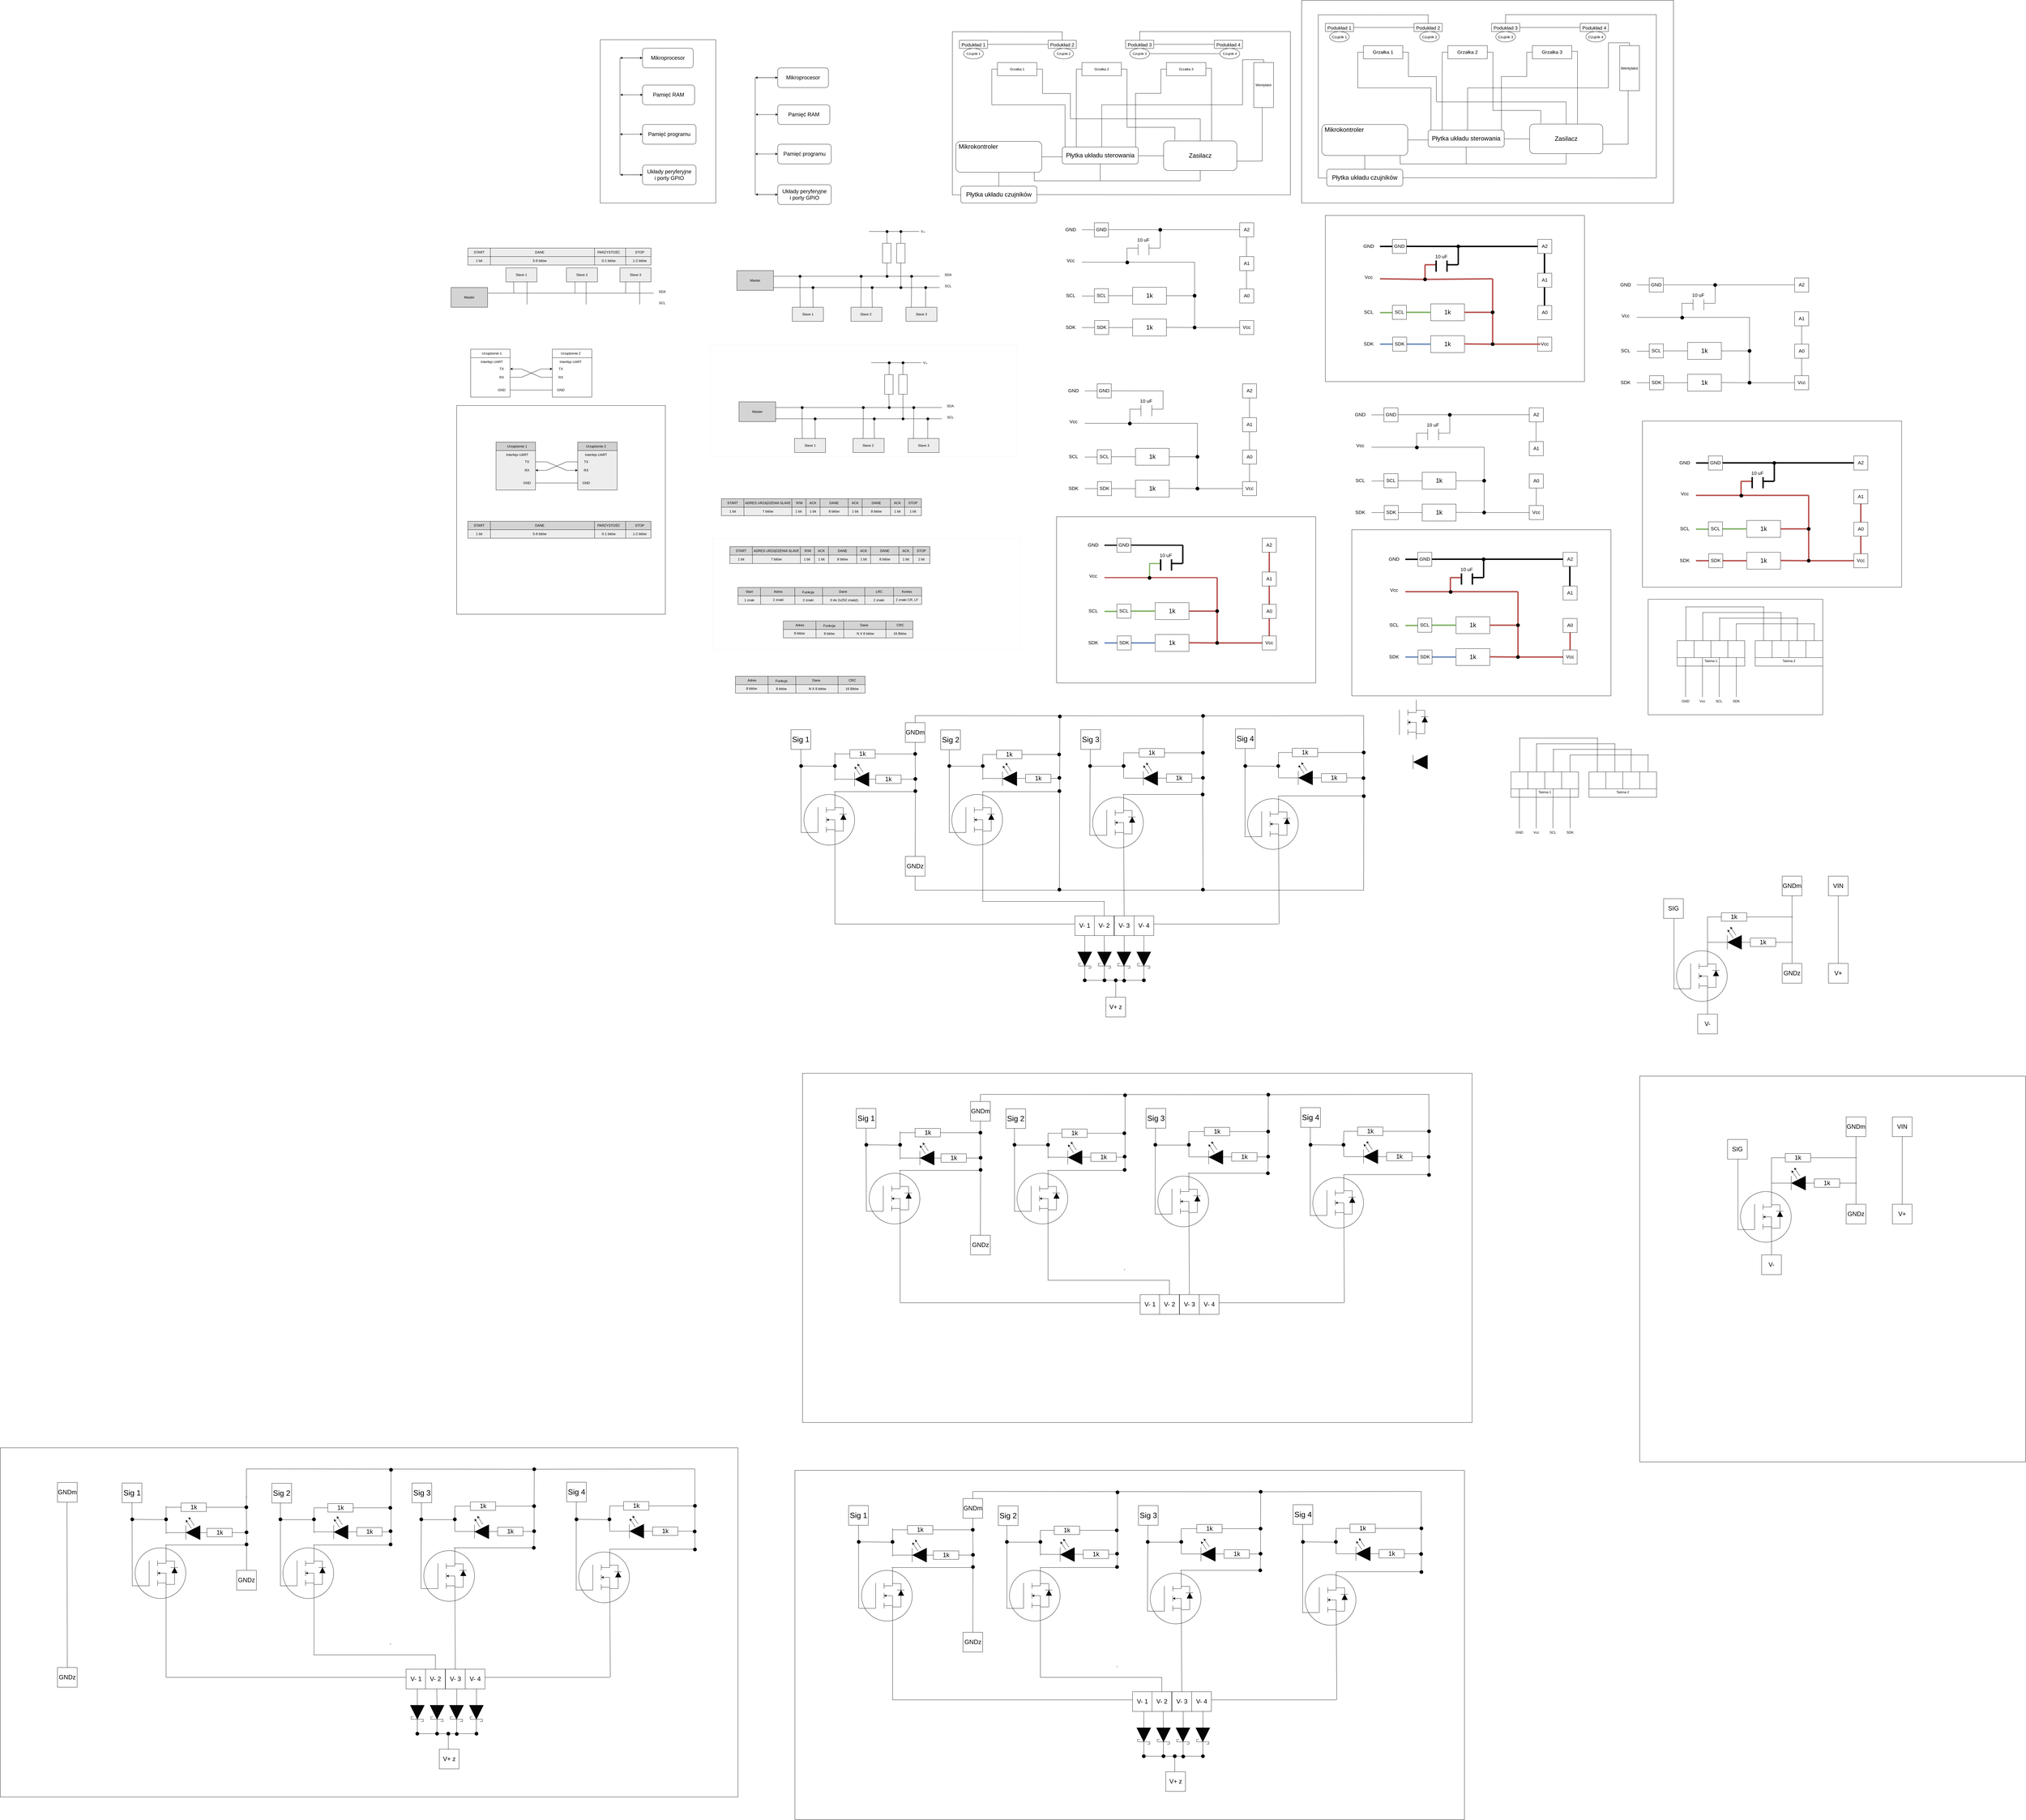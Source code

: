 <mxfile version="20.8.11" type="github">
  <diagram id="oU9HoBkiCSjBw6yVOJOH" name="Strona-1">
    <mxGraphModel dx="2321" dy="1524" grid="1" gridSize="10" guides="1" tooltips="1" connect="1" arrows="1" fold="1" page="1" pageScale="1" pageWidth="827" pageHeight="1169" math="0" shadow="0">
      <root>
        <mxCell id="0" />
        <mxCell id="1" parent="0" />
        <mxCell id="3BJSdoCZnyYaqOhCWQ2q-1" value="" style="whiteSpace=wrap;html=1;aspect=fixed;" parent="1" vertex="1">
          <mxGeometry x="150" y="439" width="140" height="140" as="geometry" />
        </mxCell>
        <mxCell id="3BJSdoCZnyYaqOhCWQ2q-3" value="" style="whiteSpace=wrap;html=1;aspect=fixed;" parent="1" vertex="1">
          <mxGeometry x="150" y="469" width="140" height="140" as="geometry" />
        </mxCell>
        <mxCell id="3BJSdoCZnyYaqOhCWQ2q-4" value="" style="whiteSpace=wrap;html=1;aspect=fixed;glass=0;flipH=1;flipV=1;" parent="1" vertex="1">
          <mxGeometry x="440" y="439" width="140" height="140" as="geometry" />
        </mxCell>
        <mxCell id="3BJSdoCZnyYaqOhCWQ2q-5" value="" style="whiteSpace=wrap;html=1;aspect=fixed;glass=0;flipH=1;flipV=1;fillColor=#FFFFFF;" parent="1" vertex="1">
          <mxGeometry x="440" y="469" width="140" height="140" as="geometry" />
        </mxCell>
        <mxCell id="3BJSdoCZnyYaqOhCWQ2q-6" value="Urządzenie 1" style="text;html=1;strokeColor=none;fillColor=none;align=center;verticalAlign=middle;whiteSpace=wrap;rounded=0;glass=0;" parent="1" vertex="1">
          <mxGeometry x="185" y="439" width="80" height="30" as="geometry" />
        </mxCell>
        <mxCell id="3BJSdoCZnyYaqOhCWQ2q-7" value="Urządzenie 2" style="text;html=1;strokeColor=none;fillColor=none;align=center;verticalAlign=middle;whiteSpace=wrap;rounded=0;glass=0;" parent="1" vertex="1">
          <mxGeometry x="465" y="439" width="80" height="30" as="geometry" />
        </mxCell>
        <mxCell id="3BJSdoCZnyYaqOhCWQ2q-8" value="TX" style="text;html=1;strokeColor=none;fillColor=none;align=center;verticalAlign=middle;whiteSpace=wrap;rounded=0;glass=0;" parent="1" vertex="1">
          <mxGeometry x="230" y="494" width="60" height="30" as="geometry" />
        </mxCell>
        <mxCell id="3BJSdoCZnyYaqOhCWQ2q-9" value="TX" style="text;html=1;strokeColor=none;fillColor=none;align=center;verticalAlign=middle;whiteSpace=wrap;rounded=0;glass=0;" parent="1" vertex="1">
          <mxGeometry x="440" y="494" width="60" height="30" as="geometry" />
        </mxCell>
        <mxCell id="3BJSdoCZnyYaqOhCWQ2q-10" value="&lt;div&gt;RX&lt;/div&gt;" style="text;html=1;strokeColor=none;fillColor=none;align=center;verticalAlign=middle;whiteSpace=wrap;rounded=0;glass=0;" parent="1" vertex="1">
          <mxGeometry x="230" y="524" width="60" height="30" as="geometry" />
        </mxCell>
        <mxCell id="3BJSdoCZnyYaqOhCWQ2q-11" value="&lt;div&gt;RX&lt;/div&gt;" style="text;html=1;strokeColor=none;fillColor=none;align=center;verticalAlign=middle;whiteSpace=wrap;rounded=0;glass=0;" parent="1" vertex="1">
          <mxGeometry x="440" y="524" width="60" height="30" as="geometry" />
        </mxCell>
        <mxCell id="3BJSdoCZnyYaqOhCWQ2q-12" value="GND" style="text;html=1;strokeColor=none;fillColor=none;align=center;verticalAlign=middle;whiteSpace=wrap;rounded=0;glass=0;" parent="1" vertex="1">
          <mxGeometry x="230" y="569" width="60" height="30" as="geometry" />
        </mxCell>
        <mxCell id="3BJSdoCZnyYaqOhCWQ2q-13" value="GND" style="text;html=1;strokeColor=none;fillColor=none;align=center;verticalAlign=middle;whiteSpace=wrap;rounded=0;glass=0;" parent="1" vertex="1">
          <mxGeometry x="440" y="569" width="60" height="30" as="geometry" />
        </mxCell>
        <mxCell id="3BJSdoCZnyYaqOhCWQ2q-14" value="" style="endArrow=none;html=1;rounded=0;exitX=1;exitY=0.5;exitDx=0;exitDy=0;entryX=0;entryY=0.5;entryDx=0;entryDy=0;" parent="1" source="3BJSdoCZnyYaqOhCWQ2q-12" target="3BJSdoCZnyYaqOhCWQ2q-13" edge="1">
          <mxGeometry width="50" height="50" relative="1" as="geometry">
            <mxPoint x="400" y="669" as="sourcePoint" />
            <mxPoint x="450" y="619" as="targetPoint" />
          </mxGeometry>
        </mxCell>
        <mxCell id="3BJSdoCZnyYaqOhCWQ2q-15" value="" style="endArrow=classic;html=1;rounded=0;entryX=1;entryY=0.5;entryDx=0;entryDy=0;exitX=0;exitY=0.5;exitDx=0;exitDy=0;" parent="1" source="3BJSdoCZnyYaqOhCWQ2q-11" target="3BJSdoCZnyYaqOhCWQ2q-8" edge="1">
          <mxGeometry width="50" height="50" relative="1" as="geometry">
            <mxPoint x="400" y="669" as="sourcePoint" />
            <mxPoint x="450" y="619" as="targetPoint" />
            <Array as="points">
              <mxPoint x="400" y="539" />
              <mxPoint x="330" y="509" />
            </Array>
          </mxGeometry>
        </mxCell>
        <mxCell id="3BJSdoCZnyYaqOhCWQ2q-16" value="" style="endArrow=classic;html=1;rounded=0;exitX=1;exitY=0.5;exitDx=0;exitDy=0;entryX=0;entryY=0.5;entryDx=0;entryDy=0;" parent="1" source="3BJSdoCZnyYaqOhCWQ2q-10" target="3BJSdoCZnyYaqOhCWQ2q-9" edge="1">
          <mxGeometry width="50" height="50" relative="1" as="geometry">
            <mxPoint x="400" y="669" as="sourcePoint" />
            <mxPoint x="450" y="619" as="targetPoint" />
            <Array as="points">
              <mxPoint x="330" y="539" />
              <mxPoint x="400" y="509" />
            </Array>
          </mxGeometry>
        </mxCell>
        <mxCell id="3BJSdoCZnyYaqOhCWQ2q-17" value="Interfejs UART" style="text;html=1;strokeColor=none;fillColor=none;align=center;verticalAlign=middle;whiteSpace=wrap;rounded=0;glass=0;" parent="1" vertex="1">
          <mxGeometry x="175" y="469" width="100" height="30" as="geometry" />
        </mxCell>
        <mxCell id="3BJSdoCZnyYaqOhCWQ2q-20" value="Interfejs UART" style="text;html=1;strokeColor=none;fillColor=none;align=center;verticalAlign=middle;whiteSpace=wrap;rounded=0;glass=0;" parent="1" vertex="1">
          <mxGeometry x="455" y="469" width="100" height="30" as="geometry" />
        </mxCell>
        <mxCell id="3BJSdoCZnyYaqOhCWQ2q-22" value="" style="whiteSpace=wrap;html=1;aspect=fixed;glass=0;" parent="1" vertex="1">
          <mxGeometry x="100" y="639" width="741" height="741" as="geometry" />
        </mxCell>
        <mxCell id="3BJSdoCZnyYaqOhCWQ2q-23" value="" style="whiteSpace=wrap;html=1;aspect=fixed;fillColor=#D1D1D1;" parent="1" vertex="1">
          <mxGeometry x="240" y="769" width="140" height="140" as="geometry" />
        </mxCell>
        <mxCell id="3BJSdoCZnyYaqOhCWQ2q-24" value="" style="whiteSpace=wrap;html=1;aspect=fixed;fillColor=#EDEDED;" parent="1" vertex="1">
          <mxGeometry x="240" y="799" width="140" height="140" as="geometry" />
        </mxCell>
        <mxCell id="3BJSdoCZnyYaqOhCWQ2q-25" value="" style="whiteSpace=wrap;html=1;aspect=fixed;glass=0;flipH=1;flipV=1;fillColor=#D1D1D1;" parent="1" vertex="1">
          <mxGeometry x="530" y="769" width="140" height="140" as="geometry" />
        </mxCell>
        <mxCell id="3BJSdoCZnyYaqOhCWQ2q-26" value="" style="whiteSpace=wrap;html=1;aspect=fixed;glass=0;flipH=1;flipV=1;fillColor=#EDEDED;" parent="1" vertex="1">
          <mxGeometry x="530" y="799" width="140" height="140" as="geometry" />
        </mxCell>
        <mxCell id="3BJSdoCZnyYaqOhCWQ2q-27" value="Urządzenie 1" style="text;html=1;strokeColor=none;fillColor=none;align=center;verticalAlign=middle;whiteSpace=wrap;rounded=0;glass=0;" parent="1" vertex="1">
          <mxGeometry x="275" y="769" width="80" height="30" as="geometry" />
        </mxCell>
        <mxCell id="3BJSdoCZnyYaqOhCWQ2q-28" value="Urządzenie 2" style="text;html=1;strokeColor=none;fillColor=none;align=center;verticalAlign=middle;whiteSpace=wrap;rounded=0;glass=0;" parent="1" vertex="1">
          <mxGeometry x="555" y="769" width="80" height="30" as="geometry" />
        </mxCell>
        <mxCell id="3BJSdoCZnyYaqOhCWQ2q-29" value="TX" style="text;html=1;strokeColor=none;fillColor=none;align=center;verticalAlign=middle;whiteSpace=wrap;rounded=0;glass=0;" parent="1" vertex="1">
          <mxGeometry x="320" y="824" width="60" height="30" as="geometry" />
        </mxCell>
        <mxCell id="3BJSdoCZnyYaqOhCWQ2q-30" value="TX" style="text;html=1;strokeColor=none;fillColor=none;align=center;verticalAlign=middle;whiteSpace=wrap;rounded=0;glass=0;" parent="1" vertex="1">
          <mxGeometry x="530" y="824" width="60" height="30" as="geometry" />
        </mxCell>
        <mxCell id="3BJSdoCZnyYaqOhCWQ2q-31" value="&lt;div&gt;RX&lt;/div&gt;" style="text;html=1;strokeColor=none;fillColor=none;align=center;verticalAlign=middle;whiteSpace=wrap;rounded=0;glass=0;" parent="1" vertex="1">
          <mxGeometry x="320" y="854" width="60" height="30" as="geometry" />
        </mxCell>
        <mxCell id="3BJSdoCZnyYaqOhCWQ2q-32" value="&lt;div&gt;RX&lt;/div&gt;" style="text;html=1;strokeColor=none;fillColor=none;align=center;verticalAlign=middle;whiteSpace=wrap;rounded=0;glass=0;" parent="1" vertex="1">
          <mxGeometry x="530" y="854" width="60" height="30" as="geometry" />
        </mxCell>
        <mxCell id="3BJSdoCZnyYaqOhCWQ2q-33" value="GND" style="text;html=1;strokeColor=none;fillColor=none;align=center;verticalAlign=middle;whiteSpace=wrap;rounded=0;glass=0;" parent="1" vertex="1">
          <mxGeometry x="320" y="899" width="60" height="30" as="geometry" />
        </mxCell>
        <mxCell id="3BJSdoCZnyYaqOhCWQ2q-34" value="GND" style="text;html=1;strokeColor=none;fillColor=none;align=center;verticalAlign=middle;whiteSpace=wrap;rounded=0;glass=0;" parent="1" vertex="1">
          <mxGeometry x="530" y="899" width="60" height="30" as="geometry" />
        </mxCell>
        <mxCell id="3BJSdoCZnyYaqOhCWQ2q-35" value="" style="endArrow=none;html=1;rounded=0;exitX=1;exitY=0.5;exitDx=0;exitDy=0;entryX=0;entryY=0.5;entryDx=0;entryDy=0;" parent="1" source="3BJSdoCZnyYaqOhCWQ2q-33" target="3BJSdoCZnyYaqOhCWQ2q-34" edge="1">
          <mxGeometry width="50" height="50" relative="1" as="geometry">
            <mxPoint x="490" y="999" as="sourcePoint" />
            <mxPoint x="540" y="949" as="targetPoint" />
          </mxGeometry>
        </mxCell>
        <mxCell id="3BJSdoCZnyYaqOhCWQ2q-36" value="" style="endArrow=classic;html=1;rounded=0;entryX=0;entryY=0.5;entryDx=0;entryDy=0;exitX=1;exitY=0.5;exitDx=0;exitDy=0;" parent="1" source="3BJSdoCZnyYaqOhCWQ2q-29" target="3BJSdoCZnyYaqOhCWQ2q-32" edge="1">
          <mxGeometry width="50" height="50" relative="1" as="geometry">
            <mxPoint x="540" y="949" as="sourcePoint" />
            <mxPoint x="490" y="999" as="targetPoint" />
            <Array as="points">
              <mxPoint x="420" y="839" />
              <mxPoint x="490" y="869" />
            </Array>
          </mxGeometry>
        </mxCell>
        <mxCell id="3BJSdoCZnyYaqOhCWQ2q-37" value="" style="endArrow=classic;html=1;rounded=0;exitX=1;exitY=0.5;exitDx=0;exitDy=0;entryX=1;entryY=0.5;entryDx=0;entryDy=0;" parent="1" target="3BJSdoCZnyYaqOhCWQ2q-31" edge="1">
          <mxGeometry width="50" height="50" relative="1" as="geometry">
            <mxPoint x="530" y="839" as="sourcePoint" />
            <mxPoint x="490" y="999" as="targetPoint" />
            <Array as="points">
              <mxPoint x="490" y="839" />
              <mxPoint x="420" y="869" />
            </Array>
          </mxGeometry>
        </mxCell>
        <mxCell id="3BJSdoCZnyYaqOhCWQ2q-38" value="Interfejs UART" style="text;html=1;strokeColor=none;fillColor=none;align=center;verticalAlign=middle;whiteSpace=wrap;rounded=0;glass=0;" parent="1" vertex="1">
          <mxGeometry x="265" y="799" width="100" height="30" as="geometry" />
        </mxCell>
        <mxCell id="3BJSdoCZnyYaqOhCWQ2q-39" value="Interfejs UART" style="text;html=1;strokeColor=none;fillColor=none;align=center;verticalAlign=middle;whiteSpace=wrap;rounded=0;glass=0;" parent="1" vertex="1">
          <mxGeometry x="545" y="799" width="100" height="30" as="geometry" />
        </mxCell>
        <mxCell id="HqVGEv1PsbBmL7QC89TK-1" value="" style="rounded=0;whiteSpace=wrap;html=1;glass=0;fillColor=#EDEDED;" parent="1" vertex="1">
          <mxGeometry x="140" y="80" width="650" height="30" as="geometry" />
        </mxCell>
        <mxCell id="HqVGEv1PsbBmL7QC89TK-5" value="" style="rounded=0;whiteSpace=wrap;html=1;glass=0;fillColor=#EDEDED;" parent="1" vertex="1">
          <mxGeometry x="140" y="110" width="650" height="30" as="geometry" />
        </mxCell>
        <mxCell id="HqVGEv1PsbBmL7QC89TK-6" value="" style="endArrow=none;html=1;rounded=0;" parent="1" edge="1">
          <mxGeometry width="50" height="50" relative="1" as="geometry">
            <mxPoint x="219.71" y="80" as="sourcePoint" />
            <mxPoint x="220.28" y="140" as="targetPoint" />
          </mxGeometry>
        </mxCell>
        <mxCell id="HqVGEv1PsbBmL7QC89TK-7" value="START" style="text;html=1;strokeColor=none;fillColor=none;align=center;verticalAlign=middle;whiteSpace=wrap;rounded=0;glass=0;" parent="1" vertex="1">
          <mxGeometry x="150" y="80" width="60" height="30" as="geometry" />
        </mxCell>
        <mxCell id="HqVGEv1PsbBmL7QC89TK-8" value="1 bit" style="text;html=1;strokeColor=none;fillColor=none;align=center;verticalAlign=middle;whiteSpace=wrap;rounded=0;glass=0;" parent="1" vertex="1">
          <mxGeometry x="150" y="110" width="60" height="30" as="geometry" />
        </mxCell>
        <mxCell id="HqVGEv1PsbBmL7QC89TK-9" value="DANE" style="text;html=1;strokeColor=none;fillColor=none;align=center;verticalAlign=middle;whiteSpace=wrap;rounded=0;glass=0;" parent="1" vertex="1">
          <mxGeometry x="365" y="80" width="60" height="30" as="geometry" />
        </mxCell>
        <mxCell id="HqVGEv1PsbBmL7QC89TK-10" value="" style="endArrow=none;html=1;rounded=0;" parent="1" edge="1">
          <mxGeometry width="50" height="50" relative="1" as="geometry">
            <mxPoint x="589.43" y="80" as="sourcePoint" />
            <mxPoint x="590" y="140" as="targetPoint" />
          </mxGeometry>
        </mxCell>
        <mxCell id="HqVGEv1PsbBmL7QC89TK-11" value="5-9 bitów" style="text;html=1;strokeColor=none;fillColor=none;align=center;verticalAlign=middle;whiteSpace=wrap;rounded=0;glass=0;" parent="1" vertex="1">
          <mxGeometry x="365" y="110" width="60" height="30" as="geometry" />
        </mxCell>
        <mxCell id="HqVGEv1PsbBmL7QC89TK-12" value="PARZYSTOŚĆ" style="text;html=1;strokeColor=none;fillColor=none;align=center;verticalAlign=middle;whiteSpace=wrap;rounded=0;glass=0;" parent="1" vertex="1">
          <mxGeometry x="610" y="80" width="60" height="30" as="geometry" />
        </mxCell>
        <mxCell id="HqVGEv1PsbBmL7QC89TK-13" value="STOP" style="text;html=1;strokeColor=none;fillColor=none;align=center;verticalAlign=middle;whiteSpace=wrap;rounded=0;glass=0;" parent="1" vertex="1">
          <mxGeometry x="720" y="80" width="60" height="30" as="geometry" />
        </mxCell>
        <mxCell id="HqVGEv1PsbBmL7QC89TK-14" value="" style="endArrow=none;html=1;rounded=0;" parent="1" edge="1">
          <mxGeometry width="50" height="50" relative="1" as="geometry">
            <mxPoint x="700" y="80" as="sourcePoint" />
            <mxPoint x="700.57" y="140" as="targetPoint" />
          </mxGeometry>
        </mxCell>
        <mxCell id="HqVGEv1PsbBmL7QC89TK-15" value="0-1 bitów" style="text;html=1;strokeColor=none;fillColor=none;align=center;verticalAlign=middle;whiteSpace=wrap;rounded=0;glass=0;" parent="1" vertex="1">
          <mxGeometry x="610" y="110" width="60" height="30" as="geometry" />
        </mxCell>
        <mxCell id="HqVGEv1PsbBmL7QC89TK-16" value="1-2 bitów" style="text;html=1;strokeColor=none;fillColor=none;align=center;verticalAlign=middle;whiteSpace=wrap;rounded=0;glass=0;" parent="1" vertex="1">
          <mxGeometry x="720" y="110" width="60" height="30" as="geometry" />
        </mxCell>
        <mxCell id="HqVGEv1PsbBmL7QC89TK-18" value="" style="rounded=0;whiteSpace=wrap;html=1;glass=0;fillColor=#D4D4D4;" parent="1" vertex="1">
          <mxGeometry x="140" y="1050" width="650" height="30" as="geometry" />
        </mxCell>
        <mxCell id="HqVGEv1PsbBmL7QC89TK-19" value="" style="rounded=0;whiteSpace=wrap;html=1;glass=0;fillColor=#EDEDED;" parent="1" vertex="1">
          <mxGeometry x="140" y="1080" width="650" height="30" as="geometry" />
        </mxCell>
        <mxCell id="HqVGEv1PsbBmL7QC89TK-20" value="" style="endArrow=none;html=1;rounded=0;" parent="1" edge="1">
          <mxGeometry width="50" height="50" relative="1" as="geometry">
            <mxPoint x="219.71" y="1050" as="sourcePoint" />
            <mxPoint x="220.28" y="1110" as="targetPoint" />
          </mxGeometry>
        </mxCell>
        <mxCell id="HqVGEv1PsbBmL7QC89TK-21" value="START" style="text;html=1;strokeColor=none;fillColor=none;align=center;verticalAlign=middle;whiteSpace=wrap;rounded=0;glass=0;" parent="1" vertex="1">
          <mxGeometry x="150" y="1050" width="60" height="30" as="geometry" />
        </mxCell>
        <mxCell id="HqVGEv1PsbBmL7QC89TK-22" value="1 bit" style="text;html=1;strokeColor=none;fillColor=none;align=center;verticalAlign=middle;whiteSpace=wrap;rounded=0;glass=0;" parent="1" vertex="1">
          <mxGeometry x="150" y="1080" width="60" height="30" as="geometry" />
        </mxCell>
        <mxCell id="HqVGEv1PsbBmL7QC89TK-23" value="DANE" style="text;html=1;strokeColor=none;fillColor=none;align=center;verticalAlign=middle;whiteSpace=wrap;rounded=0;glass=0;" parent="1" vertex="1">
          <mxGeometry x="365" y="1050" width="60" height="30" as="geometry" />
        </mxCell>
        <mxCell id="HqVGEv1PsbBmL7QC89TK-24" value="" style="endArrow=none;html=1;rounded=0;" parent="1" edge="1">
          <mxGeometry width="50" height="50" relative="1" as="geometry">
            <mxPoint x="589.43" y="1050" as="sourcePoint" />
            <mxPoint x="590" y="1110" as="targetPoint" />
          </mxGeometry>
        </mxCell>
        <mxCell id="HqVGEv1PsbBmL7QC89TK-25" value="5-9 bitów" style="text;html=1;strokeColor=none;fillColor=none;align=center;verticalAlign=middle;whiteSpace=wrap;rounded=0;glass=0;" parent="1" vertex="1">
          <mxGeometry x="365" y="1080" width="60" height="30" as="geometry" />
        </mxCell>
        <mxCell id="HqVGEv1PsbBmL7QC89TK-26" value="PARZYSTOŚĆ" style="text;html=1;strokeColor=none;fillColor=none;align=center;verticalAlign=middle;whiteSpace=wrap;rounded=0;glass=0;" parent="1" vertex="1">
          <mxGeometry x="610" y="1050" width="60" height="30" as="geometry" />
        </mxCell>
        <mxCell id="HqVGEv1PsbBmL7QC89TK-27" value="STOP" style="text;html=1;strokeColor=none;fillColor=none;align=center;verticalAlign=middle;whiteSpace=wrap;rounded=0;glass=0;" parent="1" vertex="1">
          <mxGeometry x="720" y="1050" width="60" height="30" as="geometry" />
        </mxCell>
        <mxCell id="HqVGEv1PsbBmL7QC89TK-28" value="" style="endArrow=none;html=1;rounded=0;" parent="1" edge="1">
          <mxGeometry width="50" height="50" relative="1" as="geometry">
            <mxPoint x="700" y="1050" as="sourcePoint" />
            <mxPoint x="700.57" y="1110" as="targetPoint" />
          </mxGeometry>
        </mxCell>
        <mxCell id="HqVGEv1PsbBmL7QC89TK-29" value="0-1 bitów" style="text;html=1;strokeColor=none;fillColor=none;align=center;verticalAlign=middle;whiteSpace=wrap;rounded=0;glass=0;" parent="1" vertex="1">
          <mxGeometry x="610" y="1080" width="60" height="30" as="geometry" />
        </mxCell>
        <mxCell id="HqVGEv1PsbBmL7QC89TK-30" value="1-2 bitów" style="text;html=1;strokeColor=none;fillColor=none;align=center;verticalAlign=middle;whiteSpace=wrap;rounded=0;glass=0;" parent="1" vertex="1">
          <mxGeometry x="720" y="1080" width="60" height="30" as="geometry" />
        </mxCell>
        <mxCell id="HqVGEv1PsbBmL7QC89TK-33" value="" style="rounded=0;whiteSpace=wrap;html=1;glass=0;fillColor=#D4D4D4;" parent="1" vertex="1">
          <mxGeometry x="80" y="220" width="130" height="70" as="geometry" />
        </mxCell>
        <mxCell id="HqVGEv1PsbBmL7QC89TK-34" value="" style="rounded=0;whiteSpace=wrap;html=1;glass=0;fillColor=#EDEDED;" parent="1" vertex="1">
          <mxGeometry x="275" y="150" width="110" height="50" as="geometry" />
        </mxCell>
        <mxCell id="HqVGEv1PsbBmL7QC89TK-35" value="" style="rounded=0;whiteSpace=wrap;html=1;glass=0;fillColor=#EDEDED;" parent="1" vertex="1">
          <mxGeometry x="490" y="150" width="110" height="50" as="geometry" />
        </mxCell>
        <mxCell id="HqVGEv1PsbBmL7QC89TK-36" value="" style="rounded=0;whiteSpace=wrap;html=1;glass=0;fillColor=#EDEDED;" parent="1" vertex="1">
          <mxGeometry x="680" y="150" width="110" height="50" as="geometry" />
        </mxCell>
        <mxCell id="HqVGEv1PsbBmL7QC89TK-38" value="Master" style="text;html=1;strokeColor=none;fillColor=none;align=center;verticalAlign=middle;whiteSpace=wrap;rounded=0;shadow=1;glass=0;" parent="1" vertex="1">
          <mxGeometry x="115" y="240" width="60" height="30" as="geometry" />
        </mxCell>
        <mxCell id="HqVGEv1PsbBmL7QC89TK-39" value="Slave 2" style="text;html=1;strokeColor=none;fillColor=none;align=center;verticalAlign=middle;whiteSpace=wrap;rounded=0;shadow=1;glass=0;" parent="1" vertex="1">
          <mxGeometry x="515" y="160" width="60" height="30" as="geometry" />
        </mxCell>
        <mxCell id="HqVGEv1PsbBmL7QC89TK-40" value="Slave 1" style="text;html=1;strokeColor=none;fillColor=none;align=center;verticalAlign=middle;whiteSpace=wrap;rounded=0;shadow=1;glass=0;" parent="1" vertex="1">
          <mxGeometry x="300" y="160" width="60" height="30" as="geometry" />
        </mxCell>
        <mxCell id="HqVGEv1PsbBmL7QC89TK-41" value="Slave 3" style="text;html=1;strokeColor=none;fillColor=none;align=center;verticalAlign=middle;whiteSpace=wrap;rounded=0;shadow=1;glass=0;" parent="1" vertex="1">
          <mxGeometry x="705" y="160" width="60" height="30" as="geometry" />
        </mxCell>
        <mxCell id="HqVGEv1PsbBmL7QC89TK-51" value="" style="endArrow=none;html=1;rounded=0;" parent="1" edge="1">
          <mxGeometry width="50" height="50" relative="1" as="geometry">
            <mxPoint x="210" y="240" as="sourcePoint" />
            <mxPoint x="800" y="240" as="targetPoint" />
          </mxGeometry>
        </mxCell>
        <mxCell id="HqVGEv1PsbBmL7QC89TK-53" value="" style="endArrow=none;html=1;rounded=0;exitX=0.25;exitY=1;exitDx=0;exitDy=0;" parent="1" source="HqVGEv1PsbBmL7QC89TK-34" edge="1">
          <mxGeometry width="50" height="50" relative="1" as="geometry">
            <mxPoint x="470" y="260" as="sourcePoint" />
            <mxPoint x="303" y="240" as="targetPoint" />
          </mxGeometry>
        </mxCell>
        <mxCell id="HqVGEv1PsbBmL7QC89TK-54" value="" style="endArrow=none;html=1;rounded=0;exitX=0.25;exitY=1;exitDx=0;exitDy=0;" parent="1" edge="1">
          <mxGeometry width="50" height="50" relative="1" as="geometry">
            <mxPoint x="520" y="200" as="sourcePoint" />
            <mxPoint x="520.5" y="240" as="targetPoint" />
          </mxGeometry>
        </mxCell>
        <mxCell id="HqVGEv1PsbBmL7QC89TK-55" value="" style="endArrow=none;html=1;rounded=0;exitX=0.185;exitY=1.005;exitDx=0;exitDy=0;exitPerimeter=0;" parent="1" source="HqVGEv1PsbBmL7QC89TK-36" edge="1">
          <mxGeometry width="50" height="50" relative="1" as="geometry">
            <mxPoint x="705" y="200" as="sourcePoint" />
            <mxPoint x="700" y="240" as="targetPoint" />
          </mxGeometry>
        </mxCell>
        <mxCell id="HqVGEv1PsbBmL7QC89TK-56" value="" style="endArrow=none;html=1;rounded=0;" parent="1" edge="1">
          <mxGeometry width="50" height="50" relative="1" as="geometry">
            <mxPoint x="350" y="200" as="sourcePoint" />
            <mxPoint x="350" y="280" as="targetPoint" />
          </mxGeometry>
        </mxCell>
        <mxCell id="HqVGEv1PsbBmL7QC89TK-57" value="" style="endArrow=none;html=1;rounded=0;" parent="1" edge="1">
          <mxGeometry width="50" height="50" relative="1" as="geometry">
            <mxPoint x="559.73" y="200" as="sourcePoint" />
            <mxPoint x="559.73" y="280" as="targetPoint" />
          </mxGeometry>
        </mxCell>
        <mxCell id="HqVGEv1PsbBmL7QC89TK-58" value="" style="endArrow=none;html=1;rounded=0;" parent="1" edge="1">
          <mxGeometry width="50" height="50" relative="1" as="geometry">
            <mxPoint x="749.73" y="200" as="sourcePoint" />
            <mxPoint x="749.73" y="280" as="targetPoint" />
          </mxGeometry>
        </mxCell>
        <mxCell id="HqVGEv1PsbBmL7QC89TK-59" value="SDA" style="text;html=1;strokeColor=none;fillColor=none;align=center;verticalAlign=middle;whiteSpace=wrap;rounded=0;shadow=1;glass=0;" parent="1" vertex="1">
          <mxGeometry x="800" y="220" width="60" height="30" as="geometry" />
        </mxCell>
        <mxCell id="HqVGEv1PsbBmL7QC89TK-60" value="SCL" style="text;html=1;strokeColor=none;fillColor=none;align=center;verticalAlign=middle;whiteSpace=wrap;rounded=0;shadow=1;glass=0;" parent="1" vertex="1">
          <mxGeometry x="800" y="260" width="60" height="30" as="geometry" />
        </mxCell>
        <mxCell id="HqVGEv1PsbBmL7QC89TK-62" value="" style="rounded=0;whiteSpace=wrap;html=1;glass=0;fillColor=#D4D4D4;" parent="1" vertex="1">
          <mxGeometry x="1095" y="160" width="130" height="70" as="geometry" />
        </mxCell>
        <mxCell id="HqVGEv1PsbBmL7QC89TK-63" value="" style="rounded=0;whiteSpace=wrap;html=1;glass=0;fillColor=#EDEDED;" parent="1" vertex="1">
          <mxGeometry x="1292" y="290" width="110" height="50" as="geometry" />
        </mxCell>
        <mxCell id="HqVGEv1PsbBmL7QC89TK-64" value="" style="rounded=0;whiteSpace=wrap;html=1;glass=0;fillColor=#EDEDED;" parent="1" vertex="1">
          <mxGeometry x="1500" y="290" width="110" height="50" as="geometry" />
        </mxCell>
        <mxCell id="HqVGEv1PsbBmL7QC89TK-65" value="" style="rounded=0;whiteSpace=wrap;html=1;glass=0;fillColor=#EDEDED;" parent="1" vertex="1">
          <mxGeometry x="1695.16" y="290" width="110" height="50" as="geometry" />
        </mxCell>
        <mxCell id="HqVGEv1PsbBmL7QC89TK-66" value="Master" style="text;html=1;strokeColor=none;fillColor=none;align=center;verticalAlign=middle;whiteSpace=wrap;rounded=0;shadow=1;glass=0;" parent="1" vertex="1">
          <mxGeometry x="1130" y="180" width="60" height="30" as="geometry" />
        </mxCell>
        <mxCell id="HqVGEv1PsbBmL7QC89TK-67" value="Slave 2" style="text;html=1;strokeColor=none;fillColor=none;align=center;verticalAlign=middle;whiteSpace=wrap;rounded=0;shadow=1;glass=0;" parent="1" vertex="1">
          <mxGeometry x="1523" y="300" width="60" height="30" as="geometry" />
        </mxCell>
        <mxCell id="HqVGEv1PsbBmL7QC89TK-68" value="Slave 1" style="text;html=1;strokeColor=none;fillColor=none;align=center;verticalAlign=middle;whiteSpace=wrap;rounded=0;shadow=1;glass=0;" parent="1" vertex="1">
          <mxGeometry x="1317" y="300" width="60" height="30" as="geometry" />
        </mxCell>
        <mxCell id="HqVGEv1PsbBmL7QC89TK-69" value="Slave 3" style="text;html=1;strokeColor=none;fillColor=none;align=center;verticalAlign=middle;whiteSpace=wrap;rounded=0;shadow=1;glass=0;" parent="1" vertex="1">
          <mxGeometry x="1720.16" y="300" width="60" height="30" as="geometry" />
        </mxCell>
        <mxCell id="HqVGEv1PsbBmL7QC89TK-70" value="" style="endArrow=none;html=1;rounded=0;startArrow=none;" parent="1" source="HqVGEv1PsbBmL7QC89TK-99" edge="1">
          <mxGeometry width="50" height="50" relative="1" as="geometry">
            <mxPoint x="1225" y="180" as="sourcePoint" />
            <mxPoint x="1815.0" y="180" as="targetPoint" />
          </mxGeometry>
        </mxCell>
        <mxCell id="HqVGEv1PsbBmL7QC89TK-71" value="" style="endArrow=none;html=1;rounded=0;startArrow=none;" parent="1" source="HqVGEv1PsbBmL7QC89TK-92" edge="1">
          <mxGeometry width="50" height="50" relative="1" as="geometry">
            <mxPoint x="1225" y="220" as="sourcePoint" />
            <mxPoint x="1815.0" y="220" as="targetPoint" />
          </mxGeometry>
        </mxCell>
        <mxCell id="HqVGEv1PsbBmL7QC89TK-78" value="SDA" style="text;html=1;strokeColor=none;fillColor=none;align=center;verticalAlign=middle;whiteSpace=wrap;rounded=0;shadow=1;glass=0;" parent="1" vertex="1">
          <mxGeometry x="1815" y="160" width="60" height="30" as="geometry" />
        </mxCell>
        <mxCell id="HqVGEv1PsbBmL7QC89TK-79" value="SCL" style="text;html=1;strokeColor=none;fillColor=none;align=center;verticalAlign=middle;whiteSpace=wrap;rounded=0;shadow=1;glass=0;" parent="1" vertex="1">
          <mxGeometry x="1815" y="200" width="60" height="30" as="geometry" />
        </mxCell>
        <mxCell id="HqVGEv1PsbBmL7QC89TK-80" value="" style="endArrow=none;html=1;rounded=0;startArrow=none;exitX=0.5;exitY=1;exitDx=0;exitDy=0;" parent="1" source="HqVGEv1PsbBmL7QC89TK-83" edge="1">
          <mxGeometry width="50" height="50" relative="1" as="geometry">
            <mxPoint x="1665" y="177" as="sourcePoint" />
            <mxPoint x="1677" y="220" as="targetPoint" />
          </mxGeometry>
        </mxCell>
        <mxCell id="HqVGEv1PsbBmL7QC89TK-81" value="" style="endArrow=none;html=1;rounded=0;entryX=0.5;entryY=1;entryDx=0;entryDy=0;" parent="1" target="HqVGEv1PsbBmL7QC89TK-82" edge="1">
          <mxGeometry width="50" height="50" relative="1" as="geometry">
            <mxPoint x="1627.76" y="179" as="sourcePoint" />
            <mxPoint x="1628" y="60" as="targetPoint" />
          </mxGeometry>
        </mxCell>
        <mxCell id="HqVGEv1PsbBmL7QC89TK-82" value="" style="rounded=0;whiteSpace=wrap;html=1;shadow=0;glass=0;fillColor=#FFFFFF;" parent="1" vertex="1">
          <mxGeometry x="1612" y="63" width="30" height="70" as="geometry" />
        </mxCell>
        <mxCell id="HqVGEv1PsbBmL7QC89TK-83" value="" style="rounded=0;whiteSpace=wrap;html=1;shadow=0;glass=0;fillColor=#FFFFFF;" parent="1" vertex="1">
          <mxGeometry x="1662" y="63" width="30" height="70" as="geometry" />
        </mxCell>
        <mxCell id="HqVGEv1PsbBmL7QC89TK-84" value="" style="ellipse;whiteSpace=wrap;html=1;aspect=fixed;shadow=0;glass=0;fillColor=#050505;strokeColor=none;strokeWidth=0;" parent="1" vertex="1">
          <mxGeometry x="1623" y="175" width="10" height="10" as="geometry" />
        </mxCell>
        <mxCell id="HqVGEv1PsbBmL7QC89TK-86" value="" style="endArrow=none;html=1;rounded=0;startArrow=none;" parent="1" source="HqVGEv1PsbBmL7QC89TK-95" target="HqVGEv1PsbBmL7QC89TK-84" edge="1">
          <mxGeometry width="50" height="50" relative="1" as="geometry">
            <mxPoint x="1225" y="180" as="sourcePoint" />
            <mxPoint x="1815" y="180" as="targetPoint" />
          </mxGeometry>
        </mxCell>
        <mxCell id="HqVGEv1PsbBmL7QC89TK-88" value="" style="ellipse;whiteSpace=wrap;html=1;aspect=fixed;shadow=0;glass=0;fillColor=#050505;strokeColor=none;strokeWidth=0;" parent="1" vertex="1">
          <mxGeometry x="1672" y="215" width="10" height="10" as="geometry" />
        </mxCell>
        <mxCell id="HqVGEv1PsbBmL7QC89TK-89" value="" style="endArrow=none;html=1;rounded=0;" parent="1" target="HqVGEv1PsbBmL7QC89TK-88" edge="1">
          <mxGeometry width="50" height="50" relative="1" as="geometry">
            <mxPoint x="1664.78" y="220" as="sourcePoint" />
            <mxPoint x="1664.78" y="270.0" as="targetPoint" />
          </mxGeometry>
        </mxCell>
        <mxCell id="noWhIg0eluSMQArLtOy1-459" style="edgeStyle=orthogonalEdgeStyle;rounded=0;orthogonalLoop=1;jettySize=auto;html=1;entryX=0.689;entryY=0.018;entryDx=0;entryDy=0;entryPerimeter=0;endArrow=none;endFill=0;" parent="1" source="HqVGEv1PsbBmL7QC89TK-90" target="HqVGEv1PsbBmL7QC89TK-64" edge="1">
          <mxGeometry relative="1" as="geometry" />
        </mxCell>
        <mxCell id="HqVGEv1PsbBmL7QC89TK-90" value="" style="ellipse;whiteSpace=wrap;html=1;aspect=fixed;shadow=0;glass=0;fillColor=#050505;strokeColor=none;strokeWidth=0;" parent="1" vertex="1">
          <mxGeometry x="1570" y="215" width="10" height="10" as="geometry" />
        </mxCell>
        <mxCell id="HqVGEv1PsbBmL7QC89TK-91" value="" style="endArrow=none;html=1;rounded=0;" parent="1" target="HqVGEv1PsbBmL7QC89TK-90" edge="1">
          <mxGeometry width="50" height="50" relative="1" as="geometry">
            <mxPoint x="1225.0" y="220" as="sourcePoint" />
            <mxPoint x="1815" y="220" as="targetPoint" />
          </mxGeometry>
        </mxCell>
        <mxCell id="noWhIg0eluSMQArLtOy1-457" style="edgeStyle=orthogonalEdgeStyle;rounded=0;orthogonalLoop=1;jettySize=auto;html=1;entryX=0.635;entryY=0;entryDx=0;entryDy=0;entryPerimeter=0;endArrow=none;endFill=0;" parent="1" source="HqVGEv1PsbBmL7QC89TK-92" target="HqVGEv1PsbBmL7QC89TK-65" edge="1">
          <mxGeometry relative="1" as="geometry" />
        </mxCell>
        <mxCell id="HqVGEv1PsbBmL7QC89TK-92" value="" style="ellipse;whiteSpace=wrap;html=1;aspect=fixed;shadow=0;glass=0;fillColor=#050505;strokeColor=none;strokeWidth=0;" parent="1" vertex="1">
          <mxGeometry x="1760" y="215" width="10" height="10" as="geometry" />
        </mxCell>
        <mxCell id="HqVGEv1PsbBmL7QC89TK-93" value="" style="endArrow=none;html=1;rounded=0;startArrow=none;" parent="1" edge="1">
          <mxGeometry width="50" height="50" relative="1" as="geometry">
            <mxPoint x="1580.0" y="220" as="sourcePoint" />
            <mxPoint x="1760" y="220" as="targetPoint" />
          </mxGeometry>
        </mxCell>
        <mxCell id="noWhIg0eluSMQArLtOy1-461" style="edgeStyle=orthogonalEdgeStyle;rounded=0;orthogonalLoop=1;jettySize=auto;html=1;entryX=0.668;entryY=0.027;entryDx=0;entryDy=0;entryPerimeter=0;endArrow=none;endFill=0;" parent="1" source="HqVGEv1PsbBmL7QC89TK-94" target="HqVGEv1PsbBmL7QC89TK-63" edge="1">
          <mxGeometry relative="1" as="geometry" />
        </mxCell>
        <mxCell id="HqVGEv1PsbBmL7QC89TK-94" value="" style="ellipse;whiteSpace=wrap;html=1;aspect=fixed;shadow=0;glass=0;fillColor=#050505;strokeColor=none;strokeWidth=0;" parent="1" vertex="1">
          <mxGeometry x="1360" y="215" width="10" height="10" as="geometry" />
        </mxCell>
        <mxCell id="noWhIg0eluSMQArLtOy1-458" style="edgeStyle=orthogonalEdgeStyle;rounded=0;orthogonalLoop=1;jettySize=auto;html=1;entryX=0.321;entryY=0.008;entryDx=0;entryDy=0;entryPerimeter=0;endArrow=none;endFill=0;" parent="1" source="HqVGEv1PsbBmL7QC89TK-95" target="HqVGEv1PsbBmL7QC89TK-64" edge="1">
          <mxGeometry relative="1" as="geometry" />
        </mxCell>
        <mxCell id="HqVGEv1PsbBmL7QC89TK-95" value="" style="ellipse;whiteSpace=wrap;html=1;aspect=fixed;shadow=0;glass=0;fillColor=#050505;strokeColor=none;strokeWidth=0;" parent="1" vertex="1">
          <mxGeometry x="1531" y="175" width="10" height="10" as="geometry" />
        </mxCell>
        <mxCell id="HqVGEv1PsbBmL7QC89TK-96" value="" style="endArrow=none;html=1;rounded=0;startArrow=none;" parent="1" source="HqVGEv1PsbBmL7QC89TK-97" target="HqVGEv1PsbBmL7QC89TK-95" edge="1">
          <mxGeometry width="50" height="50" relative="1" as="geometry">
            <mxPoint x="1225.0" y="180" as="sourcePoint" />
            <mxPoint x="1610.0" y="180" as="targetPoint" />
          </mxGeometry>
        </mxCell>
        <mxCell id="noWhIg0eluSMQArLtOy1-460" style="edgeStyle=orthogonalEdgeStyle;rounded=0;orthogonalLoop=1;jettySize=auto;html=1;entryX=0.25;entryY=0;entryDx=0;entryDy=0;endArrow=none;endFill=0;" parent="1" source="HqVGEv1PsbBmL7QC89TK-97" target="HqVGEv1PsbBmL7QC89TK-63" edge="1">
          <mxGeometry relative="1" as="geometry" />
        </mxCell>
        <mxCell id="HqVGEv1PsbBmL7QC89TK-97" value="" style="ellipse;whiteSpace=wrap;html=1;aspect=fixed;shadow=0;glass=0;fillColor=#050505;strokeColor=none;strokeWidth=0;" parent="1" vertex="1">
          <mxGeometry x="1314" y="175" width="10" height="10" as="geometry" />
        </mxCell>
        <mxCell id="HqVGEv1PsbBmL7QC89TK-98" value="" style="endArrow=none;html=1;rounded=0;" parent="1" target="HqVGEv1PsbBmL7QC89TK-97" edge="1">
          <mxGeometry width="50" height="50" relative="1" as="geometry">
            <mxPoint x="1225.0" y="180" as="sourcePoint" />
            <mxPoint x="1531.0" y="180" as="targetPoint" />
          </mxGeometry>
        </mxCell>
        <mxCell id="noWhIg0eluSMQArLtOy1-456" style="edgeStyle=orthogonalEdgeStyle;rounded=0;orthogonalLoop=1;jettySize=auto;html=1;entryX=0.174;entryY=0.027;entryDx=0;entryDy=0;entryPerimeter=0;endArrow=none;endFill=0;" parent="1" source="HqVGEv1PsbBmL7QC89TK-99" target="HqVGEv1PsbBmL7QC89TK-65" edge="1">
          <mxGeometry relative="1" as="geometry" />
        </mxCell>
        <mxCell id="HqVGEv1PsbBmL7QC89TK-99" value="" style="ellipse;whiteSpace=wrap;html=1;aspect=fixed;shadow=0;glass=0;fillColor=#050505;strokeColor=none;strokeWidth=0;" parent="1" vertex="1">
          <mxGeometry x="1710" y="175" width="10" height="10" as="geometry" />
        </mxCell>
        <mxCell id="HqVGEv1PsbBmL7QC89TK-100" value="" style="endArrow=none;html=1;rounded=0;startArrow=none;" parent="1" source="HqVGEv1PsbBmL7QC89TK-84" target="HqVGEv1PsbBmL7QC89TK-99" edge="1">
          <mxGeometry width="50" height="50" relative="1" as="geometry">
            <mxPoint x="1620.0" y="180" as="sourcePoint" />
            <mxPoint x="1815" y="180" as="targetPoint" />
          </mxGeometry>
        </mxCell>
        <mxCell id="HqVGEv1PsbBmL7QC89TK-101" value="" style="endArrow=none;html=1;rounded=0;startArrow=none;" parent="1" edge="1">
          <mxGeometry width="50" height="50" relative="1" as="geometry">
            <mxPoint x="1676.98" y="18" as="sourcePoint" />
            <mxPoint x="1676.76" y="63" as="targetPoint" />
          </mxGeometry>
        </mxCell>
        <mxCell id="HqVGEv1PsbBmL7QC89TK-102" value="" style="endArrow=none;html=1;rounded=0;startArrow=none;" parent="1" edge="1">
          <mxGeometry width="50" height="50" relative="1" as="geometry">
            <mxPoint x="1627.98" y="18" as="sourcePoint" />
            <mxPoint x="1627.76" y="63" as="targetPoint" />
          </mxGeometry>
        </mxCell>
        <mxCell id="HqVGEv1PsbBmL7QC89TK-103" value="" style="endArrow=none;html=1;rounded=0;startArrow=none;" parent="1" source="HqVGEv1PsbBmL7QC89TK-104" edge="1">
          <mxGeometry width="50" height="50" relative="1" as="geometry">
            <mxPoint x="1562" y="21" as="sourcePoint" />
            <mxPoint x="1742" y="21" as="targetPoint" />
          </mxGeometry>
        </mxCell>
        <mxCell id="HqVGEv1PsbBmL7QC89TK-104" value="" style="ellipse;whiteSpace=wrap;html=1;aspect=fixed;shadow=0;glass=0;fillColor=#050505;strokeColor=none;strokeWidth=0;" parent="1" vertex="1">
          <mxGeometry x="1672" y="16" width="10" height="10" as="geometry" />
        </mxCell>
        <mxCell id="HqVGEv1PsbBmL7QC89TK-105" value="" style="endArrow=none;html=1;rounded=0;" parent="1" target="HqVGEv1PsbBmL7QC89TK-104" edge="1">
          <mxGeometry width="50" height="50" relative="1" as="geometry">
            <mxPoint x="1564" y="21" as="sourcePoint" />
            <mxPoint x="1744" y="21" as="targetPoint" />
          </mxGeometry>
        </mxCell>
        <mxCell id="HqVGEv1PsbBmL7QC89TK-106" value="" style="ellipse;whiteSpace=wrap;html=1;aspect=fixed;shadow=0;glass=0;fillColor=#050505;strokeColor=none;strokeWidth=0;" parent="1" vertex="1">
          <mxGeometry x="1623" y="16" width="10" height="10" as="geometry" />
        </mxCell>
        <mxCell id="HqVGEv1PsbBmL7QC89TK-107" value="V" style="text;html=1;strokeColor=none;fillColor=none;align=center;verticalAlign=middle;whiteSpace=wrap;rounded=0;shadow=0;glass=0;strokeWidth=0;" parent="1" vertex="1">
          <mxGeometry x="1722" y="6" width="60" height="30" as="geometry" />
        </mxCell>
        <mxCell id="HqVGEv1PsbBmL7QC89TK-108" value="cc" style="text;html=1;strokeColor=none;fillColor=none;align=center;verticalAlign=middle;whiteSpace=wrap;rounded=0;shadow=0;glass=0;strokeWidth=0;fontSize=7;" parent="1" vertex="1">
          <mxGeometry x="1745" y="18" width="30" height="10" as="geometry" />
        </mxCell>
        <mxCell id="HqVGEv1PsbBmL7QC89TK-110" value="" style="rounded=0;whiteSpace=wrap;html=1;shadow=0;glass=0;strokeColor=default;strokeWidth=0;fontSize=7;fillColor=#FFFFFF;" parent="1" vertex="1">
          <mxGeometry x="1000" y="424" width="1090" height="396" as="geometry" />
        </mxCell>
        <mxCell id="HqVGEv1PsbBmL7QC89TK-171" value="" style="rounded=0;whiteSpace=wrap;html=1;glass=0;fillColor=#D4D4D4;" parent="1" vertex="1">
          <mxGeometry x="1040" y="970" width="710" height="30" as="geometry" />
        </mxCell>
        <mxCell id="HqVGEv1PsbBmL7QC89TK-172" value="" style="rounded=0;whiteSpace=wrap;html=1;glass=0;fillColor=#EDEDED;" parent="1" vertex="1">
          <mxGeometry x="1040" y="1000" width="710" height="30" as="geometry" />
        </mxCell>
        <mxCell id="HqVGEv1PsbBmL7QC89TK-173" value="" style="endArrow=none;html=1;rounded=0;" parent="1" edge="1">
          <mxGeometry width="50" height="50" relative="1" as="geometry">
            <mxPoint x="1119.71" y="970" as="sourcePoint" />
            <mxPoint x="1120.28" y="1030" as="targetPoint" />
          </mxGeometry>
        </mxCell>
        <mxCell id="HqVGEv1PsbBmL7QC89TK-174" value="START" style="text;html=1;strokeColor=none;fillColor=none;align=center;verticalAlign=middle;whiteSpace=wrap;rounded=0;glass=0;" parent="1" vertex="1">
          <mxGeometry x="1050" y="970" width="60" height="30" as="geometry" />
        </mxCell>
        <mxCell id="HqVGEv1PsbBmL7QC89TK-175" value="1 bit" style="text;html=1;strokeColor=none;fillColor=none;align=center;verticalAlign=middle;whiteSpace=wrap;rounded=0;glass=0;" parent="1" vertex="1">
          <mxGeometry x="1050" y="1000" width="60" height="30" as="geometry" />
        </mxCell>
        <mxCell id="HqVGEv1PsbBmL7QC89TK-176" value="DANE" style="text;html=1;strokeColor=none;fillColor=none;align=center;verticalAlign=middle;whiteSpace=wrap;rounded=0;glass=0;" parent="1" vertex="1">
          <mxGeometry x="1390" y="970" width="100" height="30" as="geometry" />
        </mxCell>
        <mxCell id="HqVGEv1PsbBmL7QC89TK-177" value="" style="endArrow=none;html=1;rounded=0;" parent="1" edge="1">
          <mxGeometry width="50" height="50" relative="1" as="geometry">
            <mxPoint x="1490.0" y="970" as="sourcePoint" />
            <mxPoint x="1490.57" y="1030" as="targetPoint" />
          </mxGeometry>
        </mxCell>
        <mxCell id="HqVGEv1PsbBmL7QC89TK-178" value="8 bitów" style="text;html=1;strokeColor=none;fillColor=none;align=center;verticalAlign=middle;whiteSpace=wrap;rounded=0;glass=0;" parent="1" vertex="1">
          <mxGeometry x="1410" y="1000" width="60" height="30" as="geometry" />
        </mxCell>
        <mxCell id="HqVGEv1PsbBmL7QC89TK-180" value="STOP" style="text;html=1;strokeColor=none;fillColor=none;align=center;verticalAlign=middle;whiteSpace=wrap;rounded=0;glass=0;" parent="1" vertex="1">
          <mxGeometry x="1690" y="970" width="60" height="30" as="geometry" />
        </mxCell>
        <mxCell id="HqVGEv1PsbBmL7QC89TK-181" value="" style="endArrow=none;html=1;rounded=0;" parent="1" edge="1">
          <mxGeometry width="50" height="50" relative="1" as="geometry">
            <mxPoint x="1539.43" y="970" as="sourcePoint" />
            <mxPoint x="1540" y="1030" as="targetPoint" />
          </mxGeometry>
        </mxCell>
        <mxCell id="HqVGEv1PsbBmL7QC89TK-184" value="" style="endArrow=none;html=1;rounded=0;" parent="1" edge="1">
          <mxGeometry width="50" height="50" relative="1" as="geometry">
            <mxPoint x="1290.0" y="970" as="sourcePoint" />
            <mxPoint x="1290.57" y="1030" as="targetPoint" />
          </mxGeometry>
        </mxCell>
        <mxCell id="HqVGEv1PsbBmL7QC89TK-185" value="ADRES URZĄDZENIA SLAVE" style="text;html=1;strokeColor=none;fillColor=none;align=center;verticalAlign=middle;whiteSpace=wrap;rounded=0;glass=0;" parent="1" vertex="1">
          <mxGeometry x="1123" y="970" width="164" height="30" as="geometry" />
        </mxCell>
        <mxCell id="HqVGEv1PsbBmL7QC89TK-186" value="7 bitów" style="text;html=1;strokeColor=none;fillColor=none;align=center;verticalAlign=middle;whiteSpace=wrap;rounded=0;glass=0;" parent="1" vertex="1">
          <mxGeometry x="1175" y="1000" width="60" height="30" as="geometry" />
        </mxCell>
        <mxCell id="HqVGEv1PsbBmL7QC89TK-187" value="" style="endArrow=none;html=1;rounded=0;" parent="1" edge="1">
          <mxGeometry width="50" height="50" relative="1" as="geometry">
            <mxPoint x="1340" y="970" as="sourcePoint" />
            <mxPoint x="1340.57" y="1030" as="targetPoint" />
          </mxGeometry>
        </mxCell>
        <mxCell id="HqVGEv1PsbBmL7QC89TK-188" value="R/W" style="text;html=1;strokeColor=none;fillColor=none;align=center;verticalAlign=middle;whiteSpace=wrap;rounded=0;glass=0;" parent="1" vertex="1">
          <mxGeometry x="1287" y="970" width="60" height="30" as="geometry" />
        </mxCell>
        <mxCell id="HqVGEv1PsbBmL7QC89TK-190" value="1 bit" style="text;html=1;strokeColor=none;fillColor=none;align=center;verticalAlign=middle;whiteSpace=wrap;rounded=0;glass=0;" parent="1" vertex="1">
          <mxGeometry x="1284" y="1000" width="60" height="30" as="geometry" />
        </mxCell>
        <mxCell id="HqVGEv1PsbBmL7QC89TK-193" value="" style="endArrow=none;html=1;rounded=0;" parent="1" edge="1">
          <mxGeometry width="50" height="50" relative="1" as="geometry">
            <mxPoint x="1390" y="970" as="sourcePoint" />
            <mxPoint x="1390.57" y="1030" as="targetPoint" />
          </mxGeometry>
        </mxCell>
        <mxCell id="HqVGEv1PsbBmL7QC89TK-195" value="ACK" style="text;html=1;strokeColor=none;fillColor=none;align=center;verticalAlign=middle;whiteSpace=wrap;rounded=0;glass=0;" parent="1" vertex="1">
          <mxGeometry x="1340" y="970" width="50" height="30" as="geometry" />
        </mxCell>
        <mxCell id="HqVGEv1PsbBmL7QC89TK-197" value="1 bit" style="text;html=1;strokeColor=none;fillColor=none;align=center;verticalAlign=middle;whiteSpace=wrap;rounded=0;glass=0;" parent="1" vertex="1">
          <mxGeometry x="1335" y="1000" width="60" height="30" as="geometry" />
        </mxCell>
        <mxCell id="HqVGEv1PsbBmL7QC89TK-199" value="ACK" style="text;html=1;strokeColor=none;fillColor=none;align=center;verticalAlign=middle;whiteSpace=wrap;rounded=0;glass=0;" parent="1" vertex="1">
          <mxGeometry x="1490" y="970" width="50" height="30" as="geometry" />
        </mxCell>
        <mxCell id="HqVGEv1PsbBmL7QC89TK-200" value="1 bit" style="text;html=1;strokeColor=none;fillColor=none;align=center;verticalAlign=middle;whiteSpace=wrap;rounded=0;glass=0;" parent="1" vertex="1">
          <mxGeometry x="1485" y="1000" width="60" height="30" as="geometry" />
        </mxCell>
        <mxCell id="HqVGEv1PsbBmL7QC89TK-202" value="DANE" style="text;html=1;strokeColor=none;fillColor=none;align=center;verticalAlign=middle;whiteSpace=wrap;rounded=0;glass=0;" parent="1" vertex="1">
          <mxGeometry x="1540" y="970" width="100" height="30" as="geometry" />
        </mxCell>
        <mxCell id="HqVGEv1PsbBmL7QC89TK-203" value="" style="endArrow=none;html=1;rounded=0;" parent="1" edge="1">
          <mxGeometry width="50" height="50" relative="1" as="geometry">
            <mxPoint x="1640.0" y="970" as="sourcePoint" />
            <mxPoint x="1640.57" y="1030" as="targetPoint" />
          </mxGeometry>
        </mxCell>
        <mxCell id="HqVGEv1PsbBmL7QC89TK-204" value="8 bitów" style="text;html=1;strokeColor=none;fillColor=none;align=center;verticalAlign=middle;whiteSpace=wrap;rounded=0;glass=0;" parent="1" vertex="1">
          <mxGeometry x="1560" y="1000" width="60" height="30" as="geometry" />
        </mxCell>
        <mxCell id="HqVGEv1PsbBmL7QC89TK-206" value="ACK" style="text;html=1;strokeColor=none;fillColor=none;align=center;verticalAlign=middle;whiteSpace=wrap;rounded=0;glass=0;" parent="1" vertex="1">
          <mxGeometry x="1640" y="970" width="50" height="30" as="geometry" />
        </mxCell>
        <mxCell id="HqVGEv1PsbBmL7QC89TK-207" value="" style="endArrow=none;html=1;rounded=0;" parent="1" edge="1">
          <mxGeometry width="50" height="50" relative="1" as="geometry">
            <mxPoint x="1690" y="970" as="sourcePoint" />
            <mxPoint x="1690.57" y="1030" as="targetPoint" />
          </mxGeometry>
        </mxCell>
        <mxCell id="HqVGEv1PsbBmL7QC89TK-208" value="1 bit" style="text;html=1;strokeColor=none;fillColor=none;align=center;verticalAlign=middle;whiteSpace=wrap;rounded=0;glass=0;" parent="1" vertex="1">
          <mxGeometry x="1635" y="1000" width="60" height="30" as="geometry" />
        </mxCell>
        <mxCell id="HqVGEv1PsbBmL7QC89TK-209" value="1 bit" style="text;html=1;strokeColor=none;fillColor=none;align=center;verticalAlign=middle;whiteSpace=wrap;rounded=0;glass=0;" parent="1" vertex="1">
          <mxGeometry x="1690" y="1000" width="60" height="30" as="geometry" />
        </mxCell>
        <mxCell id="HqVGEv1PsbBmL7QC89TK-210" value="" style="rounded=0;whiteSpace=wrap;html=1;shadow=0;glass=0;strokeColor=default;strokeWidth=0;fontSize=7;fillColor=#FFFFFF;" parent="1" vertex="1">
          <mxGeometry x="1010" y="1110" width="1090" height="396" as="geometry" />
        </mxCell>
        <mxCell id="HqVGEv1PsbBmL7QC89TK-211" value="" style="rounded=0;whiteSpace=wrap;html=1;glass=0;fillColor=#D4D4D4;" parent="1" vertex="1">
          <mxGeometry x="1070" y="1140" width="710" height="30" as="geometry" />
        </mxCell>
        <mxCell id="HqVGEv1PsbBmL7QC89TK-212" value="" style="rounded=0;whiteSpace=wrap;html=1;glass=0;fillColor=#EDEDED;" parent="1" vertex="1">
          <mxGeometry x="1070" y="1170" width="710" height="30" as="geometry" />
        </mxCell>
        <mxCell id="HqVGEv1PsbBmL7QC89TK-213" value="" style="endArrow=none;html=1;rounded=0;" parent="1" edge="1">
          <mxGeometry width="50" height="50" relative="1" as="geometry">
            <mxPoint x="1149.71" y="1140" as="sourcePoint" />
            <mxPoint x="1150.28" y="1200" as="targetPoint" />
          </mxGeometry>
        </mxCell>
        <mxCell id="HqVGEv1PsbBmL7QC89TK-214" value="START" style="text;html=1;strokeColor=none;fillColor=none;align=center;verticalAlign=middle;whiteSpace=wrap;rounded=0;glass=0;" parent="1" vertex="1">
          <mxGeometry x="1080" y="1140" width="60" height="30" as="geometry" />
        </mxCell>
        <mxCell id="HqVGEv1PsbBmL7QC89TK-215" value="1 bit" style="text;html=1;strokeColor=none;fillColor=none;align=center;verticalAlign=middle;whiteSpace=wrap;rounded=0;glass=0;" parent="1" vertex="1">
          <mxGeometry x="1080" y="1170" width="60" height="30" as="geometry" />
        </mxCell>
        <mxCell id="HqVGEv1PsbBmL7QC89TK-216" value="DANE" style="text;html=1;strokeColor=none;fillColor=none;align=center;verticalAlign=middle;whiteSpace=wrap;rounded=0;glass=0;" parent="1" vertex="1">
          <mxGeometry x="1420" y="1140" width="100" height="30" as="geometry" />
        </mxCell>
        <mxCell id="HqVGEv1PsbBmL7QC89TK-217" value="" style="endArrow=none;html=1;rounded=0;" parent="1" edge="1">
          <mxGeometry width="50" height="50" relative="1" as="geometry">
            <mxPoint x="1520" y="1140" as="sourcePoint" />
            <mxPoint x="1520.57" y="1200" as="targetPoint" />
          </mxGeometry>
        </mxCell>
        <mxCell id="HqVGEv1PsbBmL7QC89TK-218" value="8 bitów" style="text;html=1;strokeColor=none;fillColor=none;align=center;verticalAlign=middle;whiteSpace=wrap;rounded=0;glass=0;" parent="1" vertex="1">
          <mxGeometry x="1440" y="1170" width="60" height="30" as="geometry" />
        </mxCell>
        <mxCell id="HqVGEv1PsbBmL7QC89TK-219" value="STOP" style="text;html=1;strokeColor=none;fillColor=none;align=center;verticalAlign=middle;whiteSpace=wrap;rounded=0;glass=0;" parent="1" vertex="1">
          <mxGeometry x="1720" y="1140" width="60" height="30" as="geometry" />
        </mxCell>
        <mxCell id="HqVGEv1PsbBmL7QC89TK-220" value="" style="endArrow=none;html=1;rounded=0;" parent="1" edge="1">
          <mxGeometry width="50" height="50" relative="1" as="geometry">
            <mxPoint x="1569.43" y="1140" as="sourcePoint" />
            <mxPoint x="1570" y="1200" as="targetPoint" />
          </mxGeometry>
        </mxCell>
        <mxCell id="HqVGEv1PsbBmL7QC89TK-221" value="" style="endArrow=none;html=1;rounded=0;" parent="1" edge="1">
          <mxGeometry width="50" height="50" relative="1" as="geometry">
            <mxPoint x="1320" y="1140" as="sourcePoint" />
            <mxPoint x="1320.57" y="1200" as="targetPoint" />
          </mxGeometry>
        </mxCell>
        <mxCell id="HqVGEv1PsbBmL7QC89TK-222" value="ADRES URZĄDZENIA SLAVE" style="text;html=1;strokeColor=none;fillColor=none;align=center;verticalAlign=middle;whiteSpace=wrap;rounded=0;glass=0;" parent="1" vertex="1">
          <mxGeometry x="1153" y="1140" width="164" height="30" as="geometry" />
        </mxCell>
        <mxCell id="HqVGEv1PsbBmL7QC89TK-223" value="7 bitów" style="text;html=1;strokeColor=none;fillColor=none;align=center;verticalAlign=middle;whiteSpace=wrap;rounded=0;glass=0;" parent="1" vertex="1">
          <mxGeometry x="1205" y="1170" width="60" height="30" as="geometry" />
        </mxCell>
        <mxCell id="HqVGEv1PsbBmL7QC89TK-224" value="" style="endArrow=none;html=1;rounded=0;" parent="1" edge="1">
          <mxGeometry width="50" height="50" relative="1" as="geometry">
            <mxPoint x="1370" y="1140" as="sourcePoint" />
            <mxPoint x="1370.57" y="1200" as="targetPoint" />
          </mxGeometry>
        </mxCell>
        <mxCell id="HqVGEv1PsbBmL7QC89TK-225" value="R/W" style="text;html=1;strokeColor=none;fillColor=none;align=center;verticalAlign=middle;whiteSpace=wrap;rounded=0;glass=0;" parent="1" vertex="1">
          <mxGeometry x="1317" y="1140" width="60" height="30" as="geometry" />
        </mxCell>
        <mxCell id="HqVGEv1PsbBmL7QC89TK-226" value="1 bit" style="text;html=1;strokeColor=none;fillColor=none;align=center;verticalAlign=middle;whiteSpace=wrap;rounded=0;glass=0;" parent="1" vertex="1">
          <mxGeometry x="1314" y="1170" width="60" height="30" as="geometry" />
        </mxCell>
        <mxCell id="HqVGEv1PsbBmL7QC89TK-227" value="" style="endArrow=none;html=1;rounded=0;" parent="1" edge="1">
          <mxGeometry width="50" height="50" relative="1" as="geometry">
            <mxPoint x="1420" y="1140" as="sourcePoint" />
            <mxPoint x="1420.57" y="1200" as="targetPoint" />
          </mxGeometry>
        </mxCell>
        <mxCell id="HqVGEv1PsbBmL7QC89TK-228" value="ACK" style="text;html=1;strokeColor=none;fillColor=none;align=center;verticalAlign=middle;whiteSpace=wrap;rounded=0;glass=0;" parent="1" vertex="1">
          <mxGeometry x="1370" y="1140" width="50" height="30" as="geometry" />
        </mxCell>
        <mxCell id="HqVGEv1PsbBmL7QC89TK-229" value="1 bit" style="text;html=1;strokeColor=none;fillColor=none;align=center;verticalAlign=middle;whiteSpace=wrap;rounded=0;glass=0;" parent="1" vertex="1">
          <mxGeometry x="1365" y="1170" width="60" height="30" as="geometry" />
        </mxCell>
        <mxCell id="HqVGEv1PsbBmL7QC89TK-230" value="ACK" style="text;html=1;strokeColor=none;fillColor=none;align=center;verticalAlign=middle;whiteSpace=wrap;rounded=0;glass=0;" parent="1" vertex="1">
          <mxGeometry x="1520" y="1140" width="50" height="30" as="geometry" />
        </mxCell>
        <mxCell id="HqVGEv1PsbBmL7QC89TK-231" value="1 bit" style="text;html=1;strokeColor=none;fillColor=none;align=center;verticalAlign=middle;whiteSpace=wrap;rounded=0;glass=0;" parent="1" vertex="1">
          <mxGeometry x="1515" y="1170" width="60" height="30" as="geometry" />
        </mxCell>
        <mxCell id="HqVGEv1PsbBmL7QC89TK-232" value="DANE" style="text;html=1;strokeColor=none;fillColor=none;align=center;verticalAlign=middle;whiteSpace=wrap;rounded=0;glass=0;" parent="1" vertex="1">
          <mxGeometry x="1570" y="1140" width="100" height="30" as="geometry" />
        </mxCell>
        <mxCell id="HqVGEv1PsbBmL7QC89TK-233" value="" style="endArrow=none;html=1;rounded=0;" parent="1" edge="1">
          <mxGeometry width="50" height="50" relative="1" as="geometry">
            <mxPoint x="1670" y="1140" as="sourcePoint" />
            <mxPoint x="1670.57" y="1200" as="targetPoint" />
          </mxGeometry>
        </mxCell>
        <mxCell id="HqVGEv1PsbBmL7QC89TK-234" value="8 bitów" style="text;html=1;strokeColor=none;fillColor=none;align=center;verticalAlign=middle;whiteSpace=wrap;rounded=0;glass=0;" parent="1" vertex="1">
          <mxGeometry x="1590" y="1170" width="60" height="30" as="geometry" />
        </mxCell>
        <mxCell id="HqVGEv1PsbBmL7QC89TK-235" value="ACK" style="text;html=1;strokeColor=none;fillColor=none;align=center;verticalAlign=middle;whiteSpace=wrap;rounded=0;glass=0;" parent="1" vertex="1">
          <mxGeometry x="1670" y="1140" width="50" height="30" as="geometry" />
        </mxCell>
        <mxCell id="HqVGEv1PsbBmL7QC89TK-236" value="" style="endArrow=none;html=1;rounded=0;" parent="1" edge="1">
          <mxGeometry width="50" height="50" relative="1" as="geometry">
            <mxPoint x="1720" y="1140" as="sourcePoint" />
            <mxPoint x="1720.57" y="1200" as="targetPoint" />
          </mxGeometry>
        </mxCell>
        <mxCell id="HqVGEv1PsbBmL7QC89TK-237" value="1 bit" style="text;html=1;strokeColor=none;fillColor=none;align=center;verticalAlign=middle;whiteSpace=wrap;rounded=0;glass=0;" parent="1" vertex="1">
          <mxGeometry x="1665" y="1170" width="60" height="30" as="geometry" />
        </mxCell>
        <mxCell id="HqVGEv1PsbBmL7QC89TK-238" value="1 bit" style="text;html=1;strokeColor=none;fillColor=none;align=center;verticalAlign=middle;whiteSpace=wrap;rounded=0;glass=0;" parent="1" vertex="1">
          <mxGeometry x="1720" y="1170" width="60" height="30" as="geometry" />
        </mxCell>
        <mxCell id="U-lN_2PudzReMdUd6YZN-1" value="Czujnik 1" style="ellipse;whiteSpace=wrap;html=1;" parent="1" vertex="1">
          <mxGeometry x="1900" y="-629" width="70" height="37" as="geometry" />
        </mxCell>
        <mxCell id="U-lN_2PudzReMdUd6YZN-6" value="Czujnik 2" style="ellipse;whiteSpace=wrap;html=1;" parent="1" vertex="1">
          <mxGeometry x="2220" y="-629" width="70" height="37" as="geometry" />
        </mxCell>
        <mxCell id="U-lN_2PudzReMdUd6YZN-7" value="Czujnik 3" style="ellipse;whiteSpace=wrap;html=1;" parent="1" vertex="1">
          <mxGeometry x="2490" y="-629" width="70" height="37" as="geometry" />
        </mxCell>
        <mxCell id="U-lN_2PudzReMdUd6YZN-8" value="Czujnik 4" style="ellipse;whiteSpace=wrap;html=1;" parent="1" vertex="1">
          <mxGeometry x="2810" y="-629" width="70" height="37" as="geometry" />
        </mxCell>
        <mxCell id="U-lN_2PudzReMdUd6YZN-10" value="Grzałka 1" style="rounded=0;whiteSpace=wrap;html=1;" parent="1" vertex="1">
          <mxGeometry x="2020" y="-579" width="140" height="47" as="geometry" />
        </mxCell>
        <mxCell id="U-lN_2PudzReMdUd6YZN-11" value="Grzałka 2" style="rounded=0;whiteSpace=wrap;html=1;" parent="1" vertex="1">
          <mxGeometry x="2320" y="-579" width="140" height="47" as="geometry" />
        </mxCell>
        <mxCell id="U-lN_2PudzReMdUd6YZN-12" value="Grzałka 3" style="rounded=0;whiteSpace=wrap;html=1;" parent="1" vertex="1">
          <mxGeometry x="2620" y="-579" width="140" height="47" as="geometry" />
        </mxCell>
        <mxCell id="U-lN_2PudzReMdUd6YZN-13" value="Wentylator" style="rounded=0;whiteSpace=wrap;html=1;" parent="1" vertex="1">
          <mxGeometry x="2930" y="-579" width="70" height="160" as="geometry" />
        </mxCell>
        <mxCell id="U-lN_2PudzReMdUd6YZN-14" value="" style="endArrow=none;html=1;rounded=0;entryX=0;entryY=0.5;entryDx=0;entryDy=0;exitX=1;exitY=0.5;exitDx=0;exitDy=0;" parent="1" source="U-lN_2PudzReMdUd6YZN-7" target="U-lN_2PudzReMdUd6YZN-8" edge="1">
          <mxGeometry width="50" height="50" relative="1" as="geometry">
            <mxPoint x="2470" y="-379" as="sourcePoint" />
            <mxPoint x="2520" y="-429" as="targetPoint" />
          </mxGeometry>
        </mxCell>
        <mxCell id="U-lN_2PudzReMdUd6YZN-15" value="" style="endArrow=none;html=1;rounded=0;entryX=0;entryY=0.5;entryDx=0;entryDy=0;exitX=1;exitY=0.5;exitDx=0;exitDy=0;" parent="1" source="U-lN_2PudzReMdUd6YZN-55" target="U-lN_2PudzReMdUd6YZN-56" edge="1">
          <mxGeometry width="50" height="50" relative="1" as="geometry">
            <mxPoint x="2470" y="-379" as="sourcePoint" />
            <mxPoint x="2520" y="-429" as="targetPoint" />
          </mxGeometry>
        </mxCell>
        <mxCell id="U-lN_2PudzReMdUd6YZN-16" value="" style="endArrow=none;html=1;rounded=0;exitX=0.5;exitY=0;exitDx=0;exitDy=0;" parent="1" source="U-lN_2PudzReMdUd6YZN-56" edge="1">
          <mxGeometry width="50" height="50" relative="1" as="geometry">
            <mxPoint x="2290" y="-669" as="sourcePoint" />
            <mxPoint x="2250" y="-689" as="targetPoint" />
          </mxGeometry>
        </mxCell>
        <mxCell id="U-lN_2PudzReMdUd6YZN-19" value="" style="endArrow=none;html=1;rounded=0;" parent="1" edge="1">
          <mxGeometry width="50" height="50" relative="1" as="geometry">
            <mxPoint x="2250" y="-688" as="sourcePoint" />
            <mxPoint x="1860" y="-688.5" as="targetPoint" />
          </mxGeometry>
        </mxCell>
        <mxCell id="U-lN_2PudzReMdUd6YZN-20" value="" style="endArrow=none;html=1;rounded=0;" parent="1" edge="1">
          <mxGeometry width="50" height="50" relative="1" as="geometry">
            <mxPoint x="1860" y="-109" as="sourcePoint" />
            <mxPoint x="1860" y="-689" as="targetPoint" />
          </mxGeometry>
        </mxCell>
        <mxCell id="U-lN_2PudzReMdUd6YZN-21" value="" style="endArrow=none;html=1;rounded=0;" parent="1" edge="1">
          <mxGeometry width="50" height="50" relative="1" as="geometry">
            <mxPoint x="3060" y="-109" as="sourcePoint" />
            <mxPoint x="3060" y="-689" as="targetPoint" />
          </mxGeometry>
        </mxCell>
        <mxCell id="U-lN_2PudzReMdUd6YZN-22" value="" style="endArrow=none;html=1;rounded=0;entryX=0.5;entryY=0;entryDx=0;entryDy=0;" parent="1" target="U-lN_2PudzReMdUd6YZN-13" edge="1">
          <mxGeometry width="50" height="50" relative="1" as="geometry">
            <mxPoint x="2965" y="-589" as="sourcePoint" />
            <mxPoint x="2420" y="-429" as="targetPoint" />
          </mxGeometry>
        </mxCell>
        <mxCell id="U-lN_2PudzReMdUd6YZN-23" value="" style="endArrow=none;html=1;rounded=0;" parent="1" edge="1">
          <mxGeometry width="50" height="50" relative="1" as="geometry">
            <mxPoint x="2890" y="-589" as="sourcePoint" />
            <mxPoint x="2965" y="-589" as="targetPoint" />
          </mxGeometry>
        </mxCell>
        <mxCell id="U-lN_2PudzReMdUd6YZN-24" value="" style="endArrow=none;html=1;rounded=0;" parent="1" edge="1">
          <mxGeometry width="50" height="50" relative="1" as="geometry">
            <mxPoint x="2890" y="-429" as="sourcePoint" />
            <mxPoint x="2890" y="-589" as="targetPoint" />
          </mxGeometry>
        </mxCell>
        <mxCell id="U-lN_2PudzReMdUd6YZN-25" value="" style="endArrow=none;html=1;rounded=0;entryX=0.5;entryY=1;entryDx=0;entryDy=0;" parent="1" edge="1">
          <mxGeometry width="50" height="50" relative="1" as="geometry">
            <mxPoint x="2960" y="-229" as="sourcePoint" />
            <mxPoint x="2960" y="-419" as="targetPoint" />
          </mxGeometry>
        </mxCell>
        <mxCell id="U-lN_2PudzReMdUd6YZN-28" value="" style="endArrow=none;html=1;rounded=0;exitX=1;exitY=0.425;exitDx=0;exitDy=0;exitPerimeter=0;" parent="1" edge="1">
          <mxGeometry width="50" height="50" relative="1" as="geometry">
            <mxPoint x="2760" y="-558.645" as="sourcePoint" />
            <mxPoint x="2780" y="-558.62" as="targetPoint" />
            <Array as="points">
              <mxPoint x="2770" y="-558.62" />
            </Array>
          </mxGeometry>
        </mxCell>
        <mxCell id="U-lN_2PudzReMdUd6YZN-29" value="" style="endArrow=none;html=1;rounded=0;exitX=1;exitY=0.425;exitDx=0;exitDy=0;exitPerimeter=0;" parent="1" edge="1">
          <mxGeometry width="50" height="50" relative="1" as="geometry">
            <mxPoint x="2600.0" y="-555.615" as="sourcePoint" />
            <mxPoint x="2620.0" y="-555.59" as="targetPoint" />
            <Array as="points">
              <mxPoint x="2610" y="-555.59" />
            </Array>
          </mxGeometry>
        </mxCell>
        <mxCell id="U-lN_2PudzReMdUd6YZN-30" value="" style="endArrow=none;html=1;rounded=0;exitX=1;exitY=0.425;exitDx=0;exitDy=0;exitPerimeter=0;" parent="1" edge="1">
          <mxGeometry width="50" height="50" relative="1" as="geometry">
            <mxPoint x="2460.0" y="-555.695" as="sourcePoint" />
            <mxPoint x="2480.0" y="-555.67" as="targetPoint" />
            <Array as="points">
              <mxPoint x="2470" y="-555.67" />
            </Array>
          </mxGeometry>
        </mxCell>
        <mxCell id="U-lN_2PudzReMdUd6YZN-31" value="" style="endArrow=none;html=1;rounded=0;exitX=1;exitY=0.425;exitDx=0;exitDy=0;exitPerimeter=0;" parent="1" edge="1">
          <mxGeometry width="50" height="50" relative="1" as="geometry">
            <mxPoint x="2300.0" y="-555.695" as="sourcePoint" />
            <mxPoint x="2320.0" y="-555.67" as="targetPoint" />
            <Array as="points">
              <mxPoint x="2310" y="-555.67" />
            </Array>
          </mxGeometry>
        </mxCell>
        <mxCell id="U-lN_2PudzReMdUd6YZN-32" value="" style="endArrow=none;html=1;rounded=0;exitX=1;exitY=0.425;exitDx=0;exitDy=0;exitPerimeter=0;" parent="1" edge="1">
          <mxGeometry width="50" height="50" relative="1" as="geometry">
            <mxPoint x="2160.0" y="-555.695" as="sourcePoint" />
            <mxPoint x="2180.0" y="-555.67" as="targetPoint" />
            <Array as="points">
              <mxPoint x="2170" y="-555.67" />
            </Array>
          </mxGeometry>
        </mxCell>
        <mxCell id="U-lN_2PudzReMdUd6YZN-33" value="" style="endArrow=none;html=1;rounded=0;exitX=1;exitY=0.425;exitDx=0;exitDy=0;exitPerimeter=0;" parent="1" edge="1">
          <mxGeometry width="50" height="50" relative="1" as="geometry">
            <mxPoint x="2000.0" y="-555.695" as="sourcePoint" />
            <mxPoint x="2020.0" y="-555.67" as="targetPoint" />
            <Array as="points">
              <mxPoint x="2010" y="-555.67" />
            </Array>
          </mxGeometry>
        </mxCell>
        <mxCell id="U-lN_2PudzReMdUd6YZN-34" value="" style="endArrow=none;html=1;rounded=0;exitX=0.185;exitY=0;exitDx=0;exitDy=0;exitPerimeter=0;" parent="1" source="U-lN_2PudzReMdUd6YZN-66" edge="1">
          <mxGeometry width="50" height="50" relative="1" as="geometry">
            <mxPoint x="2300" y="-376" as="sourcePoint" />
            <mxPoint x="2300" y="-556" as="targetPoint" />
          </mxGeometry>
        </mxCell>
        <mxCell id="U-lN_2PudzReMdUd6YZN-35" value="" style="endArrow=none;html=1;rounded=0;" parent="1" edge="1">
          <mxGeometry width="50" height="50" relative="1" as="geometry">
            <mxPoint x="2480" y="-349" as="sourcePoint" />
            <mxPoint x="2480" y="-556" as="targetPoint" />
          </mxGeometry>
        </mxCell>
        <mxCell id="U-lN_2PudzReMdUd6YZN-36" value="" style="endArrow=none;html=1;rounded=0;" parent="1" edge="1">
          <mxGeometry width="50" height="50" relative="1" as="geometry">
            <mxPoint x="2180" y="-469" as="sourcePoint" />
            <mxPoint x="2180" y="-556" as="targetPoint" />
          </mxGeometry>
        </mxCell>
        <mxCell id="U-lN_2PudzReMdUd6YZN-37" value="" style="endArrow=none;html=1;rounded=0;" parent="1" edge="1">
          <mxGeometry width="50" height="50" relative="1" as="geometry">
            <mxPoint x="2000" y="-429" as="sourcePoint" />
            <mxPoint x="2000" y="-556" as="targetPoint" />
          </mxGeometry>
        </mxCell>
        <mxCell id="U-lN_2PudzReMdUd6YZN-38" value="" style="endArrow=none;html=1;rounded=0;" parent="1" edge="1">
          <mxGeometry width="50" height="50" relative="1" as="geometry">
            <mxPoint x="2600" y="-469" as="sourcePoint" />
            <mxPoint x="2600" y="-556" as="targetPoint" />
          </mxGeometry>
        </mxCell>
        <mxCell id="U-lN_2PudzReMdUd6YZN-39" value="" style="endArrow=none;html=1;rounded=0;exitX=0.655;exitY=-0.036;exitDx=0;exitDy=0;exitPerimeter=0;" parent="1" edge="1">
          <mxGeometry width="50" height="50" relative="1" as="geometry">
            <mxPoint x="2780.3" y="-301.28" as="sourcePoint" />
            <mxPoint x="2780" y="-559" as="targetPoint" />
          </mxGeometry>
        </mxCell>
        <mxCell id="U-lN_2PudzReMdUd6YZN-40" value="" style="endArrow=none;html=1;rounded=0;" parent="1" edge="1">
          <mxGeometry width="50" height="50" relative="1" as="geometry">
            <mxPoint x="2000" y="-429" as="sourcePoint" />
            <mxPoint x="2260" y="-429" as="targetPoint" />
          </mxGeometry>
        </mxCell>
        <mxCell id="U-lN_2PudzReMdUd6YZN-42" value="" style="endArrow=none;html=1;rounded=0;" parent="1" edge="1">
          <mxGeometry width="50" height="50" relative="1" as="geometry">
            <mxPoint x="2180" y="-469" as="sourcePoint" />
            <mxPoint x="2280" y="-469" as="targetPoint" />
          </mxGeometry>
        </mxCell>
        <mxCell id="U-lN_2PudzReMdUd6YZN-43" value="" style="endArrow=none;html=1;rounded=0;" parent="1" edge="1">
          <mxGeometry width="50" height="50" relative="1" as="geometry">
            <mxPoint x="2510.0" y="-469.34" as="sourcePoint" />
            <mxPoint x="2600.0" y="-469.34" as="targetPoint" />
          </mxGeometry>
        </mxCell>
        <mxCell id="U-lN_2PudzReMdUd6YZN-44" value="" style="endArrow=none;html=1;rounded=0;" parent="1" edge="1">
          <mxGeometry width="50" height="50" relative="1" as="geometry">
            <mxPoint x="2279" y="-379" as="sourcePoint" />
            <mxPoint x="2279" y="-469" as="targetPoint" />
          </mxGeometry>
        </mxCell>
        <mxCell id="U-lN_2PudzReMdUd6YZN-45" value="" style="endArrow=none;html=1;rounded=0;exitX=0.965;exitY=-0.005;exitDx=0;exitDy=0;exitPerimeter=0;" parent="1" source="U-lN_2PudzReMdUd6YZN-66" edge="1">
          <mxGeometry width="50" height="50" relative="1" as="geometry">
            <mxPoint x="2510.0" y="-380" as="sourcePoint" />
            <mxPoint x="2510.0" y="-470" as="targetPoint" />
          </mxGeometry>
        </mxCell>
        <mxCell id="U-lN_2PudzReMdUd6YZN-46" value="" style="endArrow=none;html=1;rounded=0;exitX=0;exitY=0;exitDx=0;exitDy=0;" parent="1" edge="1">
          <mxGeometry width="50" height="50" relative="1" as="geometry">
            <mxPoint x="2260.0" y="-279" as="sourcePoint" />
            <mxPoint x="2260" y="-429" as="targetPoint" />
          </mxGeometry>
        </mxCell>
        <mxCell id="U-lN_2PudzReMdUd6YZN-49" value="&lt;div style=&quot;font-size: 22px;&quot;&gt;Mikrokontroler&amp;nbsp;&amp;nbsp;&amp;nbsp;&amp;nbsp;&amp;nbsp;&amp;nbsp;&amp;nbsp;&amp;nbsp;&amp;nbsp;&amp;nbsp;&amp;nbsp;&amp;nbsp;&amp;nbsp;&amp;nbsp;&amp;nbsp;&amp;nbsp;&amp;nbsp;&amp;nbsp;&amp;nbsp;&amp;nbsp;&amp;nbsp;&amp;nbsp;&amp;nbsp;&amp;nbsp; &lt;br&gt;&lt;/div&gt;&lt;div&gt;&lt;br&gt;&lt;/div&gt;&lt;div&gt;&lt;br&gt;&lt;/div&gt;&lt;div&gt;&lt;br&gt;&lt;/div&gt;&lt;div&gt;&lt;br&gt;&lt;/div&gt;&lt;div&gt;&lt;br&gt;&lt;/div&gt;" style="rounded=1;whiteSpace=wrap;html=1;" parent="1" vertex="1">
          <mxGeometry x="1872.5" y="-299" width="305" height="110" as="geometry" />
        </mxCell>
        <mxCell id="U-lN_2PudzReMdUd6YZN-52" value="" style="endArrow=none;html=1;rounded=0;fontSize=22;" parent="1" edge="1">
          <mxGeometry width="50" height="50" relative="1" as="geometry">
            <mxPoint x="1860" y="-109" as="sourcePoint" />
            <mxPoint x="1890" y="-108.71" as="targetPoint" />
          </mxGeometry>
        </mxCell>
        <mxCell id="U-lN_2PudzReMdUd6YZN-54" value="Płytka układu czujników" style="rounded=1;whiteSpace=wrap;html=1;fontSize=22;" parent="1" vertex="1">
          <mxGeometry x="1890" y="-140" width="270" height="60" as="geometry" />
        </mxCell>
        <mxCell id="U-lN_2PudzReMdUd6YZN-55" value="&lt;font style=&quot;font-size: 17px;&quot;&gt;Podukład 1&lt;/font&gt;" style="rounded=0;whiteSpace=wrap;html=1;fontSize=22;" parent="1" vertex="1">
          <mxGeometry x="1885" y="-658" width="100" height="29" as="geometry" />
        </mxCell>
        <mxCell id="U-lN_2PudzReMdUd6YZN-56" value="&lt;font style=&quot;font-size: 17px;&quot;&gt;Podukład 2&lt;br&gt;&lt;/font&gt;" style="rounded=0;whiteSpace=wrap;html=1;fontSize=22;" parent="1" vertex="1">
          <mxGeometry x="2200" y="-658" width="100" height="29" as="geometry" />
        </mxCell>
        <mxCell id="U-lN_2PudzReMdUd6YZN-59" value="" style="endArrow=none;html=1;rounded=0;entryX=0;entryY=0.5;entryDx=0;entryDy=0;exitX=1;exitY=0.5;exitDx=0;exitDy=0;" parent="1" source="U-lN_2PudzReMdUd6YZN-62" target="U-lN_2PudzReMdUd6YZN-63" edge="1">
          <mxGeometry width="50" height="50" relative="1" as="geometry">
            <mxPoint x="3060" y="-379" as="sourcePoint" />
            <mxPoint x="3110" y="-429" as="targetPoint" />
          </mxGeometry>
        </mxCell>
        <mxCell id="U-lN_2PudzReMdUd6YZN-61" value="" style="endArrow=none;html=1;rounded=0;" parent="1" edge="1">
          <mxGeometry width="50" height="50" relative="1" as="geometry">
            <mxPoint x="3060" y="-689" as="sourcePoint" />
            <mxPoint x="2524" y="-689" as="targetPoint" />
          </mxGeometry>
        </mxCell>
        <mxCell id="U-lN_2PudzReMdUd6YZN-62" value="&lt;font style=&quot;font-size: 17px;&quot;&gt;Podukład 3&lt;br&gt;&lt;/font&gt;" style="rounded=0;whiteSpace=wrap;html=1;fontSize=22;" parent="1" vertex="1">
          <mxGeometry x="2475" y="-658" width="100" height="29" as="geometry" />
        </mxCell>
        <mxCell id="U-lN_2PudzReMdUd6YZN-63" value="&lt;font style=&quot;font-size: 17px;&quot;&gt;Podukład 4&lt;br&gt;&lt;/font&gt;" style="rounded=0;whiteSpace=wrap;html=1;fontSize=22;" parent="1" vertex="1">
          <mxGeometry x="2790" y="-658" width="100" height="29" as="geometry" />
        </mxCell>
        <mxCell id="U-lN_2PudzReMdUd6YZN-64" value="" style="endArrow=none;html=1;rounded=0;entryX=0.5;entryY=0;entryDx=0;entryDy=0;" parent="1" edge="1">
          <mxGeometry width="50" height="50" relative="1" as="geometry">
            <mxPoint x="2525" y="-689" as="sourcePoint" />
            <mxPoint x="2525" y="-658" as="targetPoint" />
          </mxGeometry>
        </mxCell>
        <mxCell id="U-lN_2PudzReMdUd6YZN-65" value="" style="endArrow=none;html=1;rounded=0;fontSize=17;entryX=1;entryY=0.5;entryDx=0;entryDy=0;" parent="1" target="U-lN_2PudzReMdUd6YZN-54" edge="1">
          <mxGeometry width="50" height="50" relative="1" as="geometry">
            <mxPoint x="3060" y="-109" as="sourcePoint" />
            <mxPoint x="2330" y="-249" as="targetPoint" />
          </mxGeometry>
        </mxCell>
        <mxCell id="U-lN_2PudzReMdUd6YZN-66" value="Płytka układu sterowania" style="rounded=1;whiteSpace=wrap;html=1;fontSize=22;" parent="1" vertex="1">
          <mxGeometry x="2250" y="-279" width="270" height="60" as="geometry" />
        </mxCell>
        <mxCell id="U-lN_2PudzReMdUd6YZN-67" value="" style="endArrow=none;html=1;rounded=0;fontSize=17;exitX=0.5;exitY=1;exitDx=0;exitDy=0;entryX=0.5;entryY=0;entryDx=0;entryDy=0;" parent="1" source="U-lN_2PudzReMdUd6YZN-49" target="U-lN_2PudzReMdUd6YZN-54" edge="1">
          <mxGeometry width="50" height="50" relative="1" as="geometry">
            <mxPoint x="2280" y="-199" as="sourcePoint" />
            <mxPoint x="2330" y="-249" as="targetPoint" />
          </mxGeometry>
        </mxCell>
        <mxCell id="U-lN_2PudzReMdUd6YZN-68" value="" style="endArrow=none;html=1;rounded=0;fontSize=17;exitX=1;exitY=0.5;exitDx=0;exitDy=0;" parent="1" source="U-lN_2PudzReMdUd6YZN-49" edge="1">
          <mxGeometry width="50" height="50" relative="1" as="geometry">
            <mxPoint x="2280" y="-199" as="sourcePoint" />
            <mxPoint x="2250" y="-244" as="targetPoint" />
          </mxGeometry>
        </mxCell>
        <mxCell id="U-lN_2PudzReMdUd6YZN-69" value="&lt;font style=&quot;font-size: 22px;&quot;&gt;Zasilacz&lt;/font&gt;" style="rounded=1;whiteSpace=wrap;html=1;fontSize=17;" parent="1" vertex="1">
          <mxGeometry x="2610" y="-300.5" width="260" height="105" as="geometry" />
        </mxCell>
        <mxCell id="U-lN_2PudzReMdUd6YZN-72" value="" style="endArrow=none;html=1;rounded=0;fontSize=22;exitX=0;exitY=0.5;exitDx=0;exitDy=0;" parent="1" source="U-lN_2PudzReMdUd6YZN-69" edge="1">
          <mxGeometry width="50" height="50" relative="1" as="geometry">
            <mxPoint x="2610" y="-250.0" as="sourcePoint" />
            <mxPoint x="2520" y="-248" as="targetPoint" />
          </mxGeometry>
        </mxCell>
        <mxCell id="U-lN_2PudzReMdUd6YZN-73" value="" style="endArrow=none;html=1;rounded=0;fontSize=22;exitX=1;exitY=1;exitDx=0;exitDy=0;" parent="1" edge="1">
          <mxGeometry width="50" height="50" relative="1" as="geometry">
            <mxPoint x="2150.5" y="-189" as="sourcePoint" />
            <mxPoint x="2151" y="-159" as="targetPoint" />
          </mxGeometry>
        </mxCell>
        <mxCell id="U-lN_2PudzReMdUd6YZN-74" value="" style="endArrow=none;html=1;rounded=0;fontSize=22;exitX=1;exitY=1;exitDx=0;exitDy=0;" parent="1" edge="1">
          <mxGeometry width="50" height="50" relative="1" as="geometry">
            <mxPoint x="2740" y="-195.5" as="sourcePoint" />
            <mxPoint x="2740" y="-159" as="targetPoint" />
          </mxGeometry>
        </mxCell>
        <mxCell id="U-lN_2PudzReMdUd6YZN-75" value="" style="endArrow=none;html=1;rounded=0;fontSize=22;" parent="1" edge="1">
          <mxGeometry width="50" height="50" relative="1" as="geometry">
            <mxPoint x="2150" y="-159" as="sourcePoint" />
            <mxPoint x="2740" y="-159" as="targetPoint" />
          </mxGeometry>
        </mxCell>
        <mxCell id="U-lN_2PudzReMdUd6YZN-77" value="" style="endArrow=none;html=1;rounded=0;fontSize=22;entryX=0.5;entryY=1;entryDx=0;entryDy=0;" parent="1" target="U-lN_2PudzReMdUd6YZN-66" edge="1">
          <mxGeometry width="50" height="50" relative="1" as="geometry">
            <mxPoint x="2385" y="-159" as="sourcePoint" />
            <mxPoint x="2330" y="-249" as="targetPoint" />
          </mxGeometry>
        </mxCell>
        <mxCell id="U-lN_2PudzReMdUd6YZN-78" value="" style="endArrow=none;html=1;rounded=0;fontSize=22;entryX=1.002;entryY=0.683;entryDx=0;entryDy=0;entryPerimeter=0;" parent="1" target="U-lN_2PudzReMdUd6YZN-69" edge="1">
          <mxGeometry width="50" height="50" relative="1" as="geometry">
            <mxPoint x="2960" y="-229" as="sourcePoint" />
            <mxPoint x="2560" y="-249" as="targetPoint" />
          </mxGeometry>
        </mxCell>
        <mxCell id="U-lN_2PudzReMdUd6YZN-79" value="" style="endArrow=none;html=1;rounded=0;fontSize=22;" parent="1" edge="1">
          <mxGeometry width="50" height="50" relative="1" as="geometry">
            <mxPoint x="2280" y="-379" as="sourcePoint" />
            <mxPoint x="2740" y="-379" as="targetPoint" />
          </mxGeometry>
        </mxCell>
        <mxCell id="U-lN_2PudzReMdUd6YZN-80" value="" style="endArrow=none;html=1;rounded=0;fontSize=22;" parent="1" target="U-lN_2PudzReMdUd6YZN-69" edge="1">
          <mxGeometry width="50" height="50" relative="1" as="geometry">
            <mxPoint x="2740" y="-379" as="sourcePoint" />
            <mxPoint x="2550" y="-469" as="targetPoint" />
          </mxGeometry>
        </mxCell>
        <mxCell id="U-lN_2PudzReMdUd6YZN-81" value="" style="endArrow=none;html=1;rounded=0;fontSize=22;" parent="1" edge="1">
          <mxGeometry width="50" height="50" relative="1" as="geometry">
            <mxPoint x="2480" y="-349" as="sourcePoint" />
            <mxPoint x="2650" y="-349" as="targetPoint" />
          </mxGeometry>
        </mxCell>
        <mxCell id="U-lN_2PudzReMdUd6YZN-82" value="" style="endArrow=none;html=1;rounded=0;fontSize=22;entryX=0.153;entryY=-0.023;entryDx=0;entryDy=0;entryPerimeter=0;" parent="1" target="U-lN_2PudzReMdUd6YZN-69" edge="1">
          <mxGeometry width="50" height="50" relative="1" as="geometry">
            <mxPoint x="2650" y="-349" as="sourcePoint" />
            <mxPoint x="2700" y="-399" as="targetPoint" />
          </mxGeometry>
        </mxCell>
        <mxCell id="U-lN_2PudzReMdUd6YZN-83" value="" style="endArrow=none;html=1;rounded=0;fontSize=22;" parent="1" edge="1">
          <mxGeometry width="50" height="50" relative="1" as="geometry">
            <mxPoint x="2390" y="-429" as="sourcePoint" />
            <mxPoint x="2890" y="-429" as="targetPoint" />
          </mxGeometry>
        </mxCell>
        <mxCell id="U-lN_2PudzReMdUd6YZN-84" value="" style="endArrow=none;html=1;rounded=0;fontSize=22;entryX=0.5;entryY=0;entryDx=0;entryDy=0;" parent="1" edge="1">
          <mxGeometry width="50" height="50" relative="1" as="geometry">
            <mxPoint x="2390" y="-429" as="sourcePoint" />
            <mxPoint x="2390" y="-279.0" as="targetPoint" />
          </mxGeometry>
        </mxCell>
        <mxCell id="U-lN_2PudzReMdUd6YZN-87" value="" style="rounded=0;whiteSpace=wrap;html=1;fontSize=22;" parent="1" vertex="1">
          <mxGeometry x="3100" y="-800" width="1320" height="720" as="geometry" />
        </mxCell>
        <mxCell id="U-lN_2PudzReMdUd6YZN-88" value="&lt;font style=&quot;font-size: 13px;&quot;&gt;Czujnik 1&lt;/font&gt;" style="ellipse;whiteSpace=wrap;html=1;" parent="1" vertex="1">
          <mxGeometry x="3199.09" y="-689" width="70" height="37" as="geometry" />
        </mxCell>
        <mxCell id="U-lN_2PudzReMdUd6YZN-89" value="&lt;font style=&quot;font-size: 13px;&quot;&gt;Czujnik 2&lt;/font&gt;" style="ellipse;whiteSpace=wrap;html=1;" parent="1" vertex="1">
          <mxGeometry x="3519.09" y="-689" width="70" height="37" as="geometry" />
        </mxCell>
        <mxCell id="U-lN_2PudzReMdUd6YZN-90" value="&lt;font style=&quot;font-size: 13px;&quot;&gt;Czujnik 3&lt;/font&gt;" style="ellipse;whiteSpace=wrap;html=1;" parent="1" vertex="1">
          <mxGeometry x="3789.09" y="-689" width="70" height="37" as="geometry" />
        </mxCell>
        <mxCell id="U-lN_2PudzReMdUd6YZN-91" value="&lt;font style=&quot;font-size: 13px;&quot;&gt;Czujnik 4&lt;/font&gt;" style="ellipse;whiteSpace=wrap;html=1;" parent="1" vertex="1">
          <mxGeometry x="4109.09" y="-689" width="70" height="37" as="geometry" />
        </mxCell>
        <mxCell id="U-lN_2PudzReMdUd6YZN-92" value="&lt;font style=&quot;font-size: 17px;&quot;&gt;Grzałka 1&lt;/font&gt;" style="rounded=0;whiteSpace=wrap;html=1;" parent="1" vertex="1">
          <mxGeometry x="3319.09" y="-639" width="140" height="47" as="geometry" />
        </mxCell>
        <mxCell id="U-lN_2PudzReMdUd6YZN-93" value="&lt;font style=&quot;font-size: 17px;&quot;&gt;Grzałka 2&lt;/font&gt;" style="rounded=0;whiteSpace=wrap;html=1;" parent="1" vertex="1">
          <mxGeometry x="3619.09" y="-639" width="140" height="47" as="geometry" />
        </mxCell>
        <mxCell id="U-lN_2PudzReMdUd6YZN-94" value="&lt;font style=&quot;font-size: 17px;&quot;&gt;Grzałka 3&lt;/font&gt;" style="rounded=0;whiteSpace=wrap;html=1;" parent="1" vertex="1">
          <mxGeometry x="3919.09" y="-639" width="140" height="47" as="geometry" />
        </mxCell>
        <mxCell id="U-lN_2PudzReMdUd6YZN-95" value="&lt;font style=&quot;font-size: 13px;&quot;&gt;Wentylator&lt;/font&gt;" style="rounded=0;whiteSpace=wrap;html=1;" parent="1" vertex="1">
          <mxGeometry x="4229.09" y="-639" width="70" height="160" as="geometry" />
        </mxCell>
        <mxCell id="U-lN_2PudzReMdUd6YZN-97" value="" style="endArrow=none;html=1;rounded=0;entryX=0;entryY=0.5;entryDx=0;entryDy=0;exitX=1;exitY=0.5;exitDx=0;exitDy=0;" parent="1" source="U-lN_2PudzReMdUd6YZN-127" target="U-lN_2PudzReMdUd6YZN-128" edge="1">
          <mxGeometry width="50" height="50" relative="1" as="geometry">
            <mxPoint x="3769.09" y="-439" as="sourcePoint" />
            <mxPoint x="3819.09" y="-489" as="targetPoint" />
          </mxGeometry>
        </mxCell>
        <mxCell id="U-lN_2PudzReMdUd6YZN-98" value="" style="endArrow=none;html=1;rounded=0;exitX=0.5;exitY=0;exitDx=0;exitDy=0;" parent="1" source="U-lN_2PudzReMdUd6YZN-128" edge="1">
          <mxGeometry width="50" height="50" relative="1" as="geometry">
            <mxPoint x="3589.09" y="-729" as="sourcePoint" />
            <mxPoint x="3549.09" y="-749" as="targetPoint" />
          </mxGeometry>
        </mxCell>
        <mxCell id="U-lN_2PudzReMdUd6YZN-99" value="" style="endArrow=none;html=1;rounded=0;" parent="1" edge="1">
          <mxGeometry width="50" height="50" relative="1" as="geometry">
            <mxPoint x="3549.09" y="-748.0" as="sourcePoint" />
            <mxPoint x="3159.09" y="-748.5" as="targetPoint" />
          </mxGeometry>
        </mxCell>
        <mxCell id="U-lN_2PudzReMdUd6YZN-100" value="" style="endArrow=none;html=1;rounded=0;" parent="1" edge="1">
          <mxGeometry width="50" height="50" relative="1" as="geometry">
            <mxPoint x="3159.09" y="-169" as="sourcePoint" />
            <mxPoint x="3159.09" y="-749" as="targetPoint" />
          </mxGeometry>
        </mxCell>
        <mxCell id="U-lN_2PudzReMdUd6YZN-101" value="" style="endArrow=none;html=1;rounded=0;" parent="1" edge="1">
          <mxGeometry width="50" height="50" relative="1" as="geometry">
            <mxPoint x="4359.09" y="-169" as="sourcePoint" />
            <mxPoint x="4359.09" y="-749" as="targetPoint" />
          </mxGeometry>
        </mxCell>
        <mxCell id="U-lN_2PudzReMdUd6YZN-102" value="" style="endArrow=none;html=1;rounded=0;entryX=0.5;entryY=0;entryDx=0;entryDy=0;" parent="1" target="U-lN_2PudzReMdUd6YZN-95" edge="1">
          <mxGeometry width="50" height="50" relative="1" as="geometry">
            <mxPoint x="4264.09" y="-649" as="sourcePoint" />
            <mxPoint x="3719.09" y="-489" as="targetPoint" />
          </mxGeometry>
        </mxCell>
        <mxCell id="U-lN_2PudzReMdUd6YZN-103" value="" style="endArrow=none;html=1;rounded=0;" parent="1" edge="1">
          <mxGeometry width="50" height="50" relative="1" as="geometry">
            <mxPoint x="4189.09" y="-649" as="sourcePoint" />
            <mxPoint x="4264.09" y="-649" as="targetPoint" />
          </mxGeometry>
        </mxCell>
        <mxCell id="U-lN_2PudzReMdUd6YZN-104" value="" style="endArrow=none;html=1;rounded=0;" parent="1" edge="1">
          <mxGeometry width="50" height="50" relative="1" as="geometry">
            <mxPoint x="4189.09" y="-489" as="sourcePoint" />
            <mxPoint x="4189.09" y="-649" as="targetPoint" />
          </mxGeometry>
        </mxCell>
        <mxCell id="U-lN_2PudzReMdUd6YZN-105" value="" style="endArrow=none;html=1;rounded=0;entryX=0.5;entryY=1;entryDx=0;entryDy=0;" parent="1" edge="1">
          <mxGeometry width="50" height="50" relative="1" as="geometry">
            <mxPoint x="4259.09" y="-289" as="sourcePoint" />
            <mxPoint x="4259.09" y="-479" as="targetPoint" />
          </mxGeometry>
        </mxCell>
        <mxCell id="U-lN_2PudzReMdUd6YZN-106" value="" style="endArrow=none;html=1;rounded=0;exitX=1;exitY=0.425;exitDx=0;exitDy=0;exitPerimeter=0;" parent="1" edge="1">
          <mxGeometry width="50" height="50" relative="1" as="geometry">
            <mxPoint x="4059.09" y="-618.645" as="sourcePoint" />
            <mxPoint x="4079.09" y="-618.62" as="targetPoint" />
            <Array as="points">
              <mxPoint x="4069.09" y="-618.62" />
            </Array>
          </mxGeometry>
        </mxCell>
        <mxCell id="U-lN_2PudzReMdUd6YZN-107" value="" style="endArrow=none;html=1;rounded=0;exitX=1;exitY=0.425;exitDx=0;exitDy=0;exitPerimeter=0;" parent="1" edge="1">
          <mxGeometry width="50" height="50" relative="1" as="geometry">
            <mxPoint x="3899.09" y="-615.615" as="sourcePoint" />
            <mxPoint x="3919.09" y="-615.59" as="targetPoint" />
            <Array as="points">
              <mxPoint x="3909.09" y="-615.59" />
            </Array>
          </mxGeometry>
        </mxCell>
        <mxCell id="U-lN_2PudzReMdUd6YZN-108" value="" style="endArrow=none;html=1;rounded=0;exitX=1;exitY=0.425;exitDx=0;exitDy=0;exitPerimeter=0;" parent="1" edge="1">
          <mxGeometry width="50" height="50" relative="1" as="geometry">
            <mxPoint x="3759.09" y="-615.695" as="sourcePoint" />
            <mxPoint x="3779.09" y="-615.67" as="targetPoint" />
            <Array as="points">
              <mxPoint x="3769.09" y="-615.67" />
            </Array>
          </mxGeometry>
        </mxCell>
        <mxCell id="U-lN_2PudzReMdUd6YZN-109" value="" style="endArrow=none;html=1;rounded=0;exitX=1;exitY=0.425;exitDx=0;exitDy=0;exitPerimeter=0;" parent="1" edge="1">
          <mxGeometry width="50" height="50" relative="1" as="geometry">
            <mxPoint x="3599.09" y="-615.695" as="sourcePoint" />
            <mxPoint x="3619.09" y="-615.67" as="targetPoint" />
            <Array as="points">
              <mxPoint x="3609.09" y="-615.67" />
            </Array>
          </mxGeometry>
        </mxCell>
        <mxCell id="U-lN_2PudzReMdUd6YZN-110" value="" style="endArrow=none;html=1;rounded=0;exitX=1;exitY=0.425;exitDx=0;exitDy=0;exitPerimeter=0;" parent="1" edge="1">
          <mxGeometry width="50" height="50" relative="1" as="geometry">
            <mxPoint x="3459.09" y="-615.695" as="sourcePoint" />
            <mxPoint x="3479.09" y="-615.67" as="targetPoint" />
            <Array as="points">
              <mxPoint x="3469.09" y="-615.67" />
            </Array>
          </mxGeometry>
        </mxCell>
        <mxCell id="U-lN_2PudzReMdUd6YZN-111" value="" style="endArrow=none;html=1;rounded=0;exitX=1;exitY=0.425;exitDx=0;exitDy=0;exitPerimeter=0;" parent="1" edge="1">
          <mxGeometry width="50" height="50" relative="1" as="geometry">
            <mxPoint x="3299.09" y="-615.695" as="sourcePoint" />
            <mxPoint x="3319.09" y="-615.67" as="targetPoint" />
            <Array as="points">
              <mxPoint x="3309.09" y="-615.67" />
            </Array>
          </mxGeometry>
        </mxCell>
        <mxCell id="U-lN_2PudzReMdUd6YZN-112" value="" style="endArrow=none;html=1;rounded=0;exitX=0.185;exitY=0;exitDx=0;exitDy=0;exitPerimeter=0;" parent="1" source="U-lN_2PudzReMdUd6YZN-135" edge="1">
          <mxGeometry width="50" height="50" relative="1" as="geometry">
            <mxPoint x="3599.09" y="-436" as="sourcePoint" />
            <mxPoint x="3599.09" y="-616" as="targetPoint" />
          </mxGeometry>
        </mxCell>
        <mxCell id="U-lN_2PudzReMdUd6YZN-113" value="" style="endArrow=none;html=1;rounded=0;" parent="1" edge="1">
          <mxGeometry width="50" height="50" relative="1" as="geometry">
            <mxPoint x="3779.09" y="-409" as="sourcePoint" />
            <mxPoint x="3779.09" y="-616" as="targetPoint" />
          </mxGeometry>
        </mxCell>
        <mxCell id="U-lN_2PudzReMdUd6YZN-114" value="" style="endArrow=none;html=1;rounded=0;" parent="1" edge="1">
          <mxGeometry width="50" height="50" relative="1" as="geometry">
            <mxPoint x="3479.09" y="-529" as="sourcePoint" />
            <mxPoint x="3479.09" y="-616" as="targetPoint" />
          </mxGeometry>
        </mxCell>
        <mxCell id="U-lN_2PudzReMdUd6YZN-115" value="" style="endArrow=none;html=1;rounded=0;" parent="1" edge="1">
          <mxGeometry width="50" height="50" relative="1" as="geometry">
            <mxPoint x="3299.09" y="-489" as="sourcePoint" />
            <mxPoint x="3299.09" y="-616" as="targetPoint" />
          </mxGeometry>
        </mxCell>
        <mxCell id="U-lN_2PudzReMdUd6YZN-116" value="" style="endArrow=none;html=1;rounded=0;" parent="1" edge="1">
          <mxGeometry width="50" height="50" relative="1" as="geometry">
            <mxPoint x="3899.09" y="-529" as="sourcePoint" />
            <mxPoint x="3899.09" y="-616" as="targetPoint" />
          </mxGeometry>
        </mxCell>
        <mxCell id="U-lN_2PudzReMdUd6YZN-117" value="" style="endArrow=none;html=1;rounded=0;exitX=0.655;exitY=-0.036;exitDx=0;exitDy=0;exitPerimeter=0;" parent="1" edge="1">
          <mxGeometry width="50" height="50" relative="1" as="geometry">
            <mxPoint x="4079.39" y="-361.28" as="sourcePoint" />
            <mxPoint x="4079.09" y="-619" as="targetPoint" />
          </mxGeometry>
        </mxCell>
        <mxCell id="U-lN_2PudzReMdUd6YZN-118" value="" style="endArrow=none;html=1;rounded=0;" parent="1" edge="1">
          <mxGeometry width="50" height="50" relative="1" as="geometry">
            <mxPoint x="3299.09" y="-489" as="sourcePoint" />
            <mxPoint x="3559.09" y="-489" as="targetPoint" />
          </mxGeometry>
        </mxCell>
        <mxCell id="U-lN_2PudzReMdUd6YZN-119" value="" style="endArrow=none;html=1;rounded=0;" parent="1" edge="1">
          <mxGeometry width="50" height="50" relative="1" as="geometry">
            <mxPoint x="3479.09" y="-529" as="sourcePoint" />
            <mxPoint x="3579.09" y="-529" as="targetPoint" />
          </mxGeometry>
        </mxCell>
        <mxCell id="U-lN_2PudzReMdUd6YZN-120" value="" style="endArrow=none;html=1;rounded=0;" parent="1" edge="1">
          <mxGeometry width="50" height="50" relative="1" as="geometry">
            <mxPoint x="3809.09" y="-529.34" as="sourcePoint" />
            <mxPoint x="3899.09" y="-529.34" as="targetPoint" />
          </mxGeometry>
        </mxCell>
        <mxCell id="U-lN_2PudzReMdUd6YZN-121" value="" style="endArrow=none;html=1;rounded=0;" parent="1" edge="1">
          <mxGeometry width="50" height="50" relative="1" as="geometry">
            <mxPoint x="3578.09" y="-439" as="sourcePoint" />
            <mxPoint x="3578.09" y="-529" as="targetPoint" />
          </mxGeometry>
        </mxCell>
        <mxCell id="U-lN_2PudzReMdUd6YZN-122" value="" style="endArrow=none;html=1;rounded=0;exitX=0.965;exitY=-0.005;exitDx=0;exitDy=0;exitPerimeter=0;" parent="1" source="U-lN_2PudzReMdUd6YZN-135" edge="1">
          <mxGeometry width="50" height="50" relative="1" as="geometry">
            <mxPoint x="3809.09" y="-440" as="sourcePoint" />
            <mxPoint x="3809.09" y="-530" as="targetPoint" />
          </mxGeometry>
        </mxCell>
        <mxCell id="U-lN_2PudzReMdUd6YZN-123" value="" style="endArrow=none;html=1;rounded=0;exitX=0;exitY=0;exitDx=0;exitDy=0;" parent="1" edge="1">
          <mxGeometry width="50" height="50" relative="1" as="geometry">
            <mxPoint x="3559.09" y="-339" as="sourcePoint" />
            <mxPoint x="3559.09" y="-489" as="targetPoint" />
          </mxGeometry>
        </mxCell>
        <mxCell id="U-lN_2PudzReMdUd6YZN-124" value="&lt;div style=&quot;font-size: 22px;&quot;&gt;Mikrokontroler&amp;nbsp;&amp;nbsp;&amp;nbsp;&amp;nbsp;&amp;nbsp;&amp;nbsp;&amp;nbsp;&amp;nbsp;&amp;nbsp;&amp;nbsp;&amp;nbsp;&amp;nbsp;&amp;nbsp;&amp;nbsp;&amp;nbsp;&amp;nbsp;&amp;nbsp;&amp;nbsp;&amp;nbsp;&amp;nbsp;&amp;nbsp;&amp;nbsp;&amp;nbsp;&amp;nbsp; &lt;br&gt;&lt;/div&gt;&lt;div&gt;&lt;br&gt;&lt;/div&gt;&lt;div&gt;&lt;br&gt;&lt;/div&gt;&lt;div&gt;&lt;br&gt;&lt;/div&gt;&lt;div&gt;&lt;br&gt;&lt;/div&gt;&lt;div&gt;&lt;br&gt;&lt;/div&gt;" style="rounded=1;whiteSpace=wrap;html=1;" parent="1" vertex="1">
          <mxGeometry x="3171.59" y="-359" width="305" height="110" as="geometry" />
        </mxCell>
        <mxCell id="U-lN_2PudzReMdUd6YZN-125" value="" style="endArrow=none;html=1;rounded=0;fontSize=22;" parent="1" edge="1">
          <mxGeometry width="50" height="50" relative="1" as="geometry">
            <mxPoint x="3159.09" y="-169" as="sourcePoint" />
            <mxPoint x="3189.09" y="-168.71" as="targetPoint" />
          </mxGeometry>
        </mxCell>
        <mxCell id="U-lN_2PudzReMdUd6YZN-126" value="Płytka układu czujników" style="rounded=1;whiteSpace=wrap;html=1;fontSize=22;" parent="1" vertex="1">
          <mxGeometry x="3189.09" y="-200" width="270" height="60" as="geometry" />
        </mxCell>
        <mxCell id="U-lN_2PudzReMdUd6YZN-127" value="&lt;font style=&quot;font-size: 17px;&quot;&gt;Podukład 1&lt;/font&gt;" style="rounded=0;whiteSpace=wrap;html=1;fontSize=22;" parent="1" vertex="1">
          <mxGeometry x="3184.09" y="-718" width="100" height="29" as="geometry" />
        </mxCell>
        <mxCell id="U-lN_2PudzReMdUd6YZN-128" value="&lt;font style=&quot;font-size: 17px;&quot;&gt;Podukład 2&lt;br&gt;&lt;/font&gt;" style="rounded=0;whiteSpace=wrap;html=1;fontSize=22;" parent="1" vertex="1">
          <mxGeometry x="3499.09" y="-718" width="100" height="29" as="geometry" />
        </mxCell>
        <mxCell id="U-lN_2PudzReMdUd6YZN-129" value="" style="endArrow=none;html=1;rounded=0;entryX=0;entryY=0.5;entryDx=0;entryDy=0;exitX=1;exitY=0.5;exitDx=0;exitDy=0;" parent="1" source="U-lN_2PudzReMdUd6YZN-131" target="U-lN_2PudzReMdUd6YZN-132" edge="1">
          <mxGeometry width="50" height="50" relative="1" as="geometry">
            <mxPoint x="4359.09" y="-439" as="sourcePoint" />
            <mxPoint x="4409.09" y="-489" as="targetPoint" />
          </mxGeometry>
        </mxCell>
        <mxCell id="U-lN_2PudzReMdUd6YZN-130" value="" style="endArrow=none;html=1;rounded=0;" parent="1" edge="1">
          <mxGeometry width="50" height="50" relative="1" as="geometry">
            <mxPoint x="4359.09" y="-749" as="sourcePoint" />
            <mxPoint x="3823.09" y="-749" as="targetPoint" />
          </mxGeometry>
        </mxCell>
        <mxCell id="U-lN_2PudzReMdUd6YZN-131" value="&lt;font style=&quot;font-size: 17px;&quot;&gt;Podukład 3&lt;br&gt;&lt;/font&gt;" style="rounded=0;whiteSpace=wrap;html=1;fontSize=22;" parent="1" vertex="1">
          <mxGeometry x="3774.09" y="-718" width="100" height="29" as="geometry" />
        </mxCell>
        <mxCell id="U-lN_2PudzReMdUd6YZN-132" value="&lt;font style=&quot;font-size: 17px;&quot;&gt;Podukład 4&lt;br&gt;&lt;/font&gt;" style="rounded=0;whiteSpace=wrap;html=1;fontSize=22;" parent="1" vertex="1">
          <mxGeometry x="4089.09" y="-718" width="100" height="29" as="geometry" />
        </mxCell>
        <mxCell id="U-lN_2PudzReMdUd6YZN-133" value="" style="endArrow=none;html=1;rounded=0;entryX=0.5;entryY=0;entryDx=0;entryDy=0;" parent="1" edge="1">
          <mxGeometry width="50" height="50" relative="1" as="geometry">
            <mxPoint x="3824.09" y="-749" as="sourcePoint" />
            <mxPoint x="3824.09" y="-718.0" as="targetPoint" />
          </mxGeometry>
        </mxCell>
        <mxCell id="U-lN_2PudzReMdUd6YZN-134" value="" style="endArrow=none;html=1;rounded=0;fontSize=17;entryX=1;entryY=0.5;entryDx=0;entryDy=0;" parent="1" target="U-lN_2PudzReMdUd6YZN-126" edge="1">
          <mxGeometry width="50" height="50" relative="1" as="geometry">
            <mxPoint x="4359.09" y="-169" as="sourcePoint" />
            <mxPoint x="3629.09" y="-309" as="targetPoint" />
          </mxGeometry>
        </mxCell>
        <mxCell id="U-lN_2PudzReMdUd6YZN-135" value="Płytka układu sterowania" style="rounded=1;whiteSpace=wrap;html=1;fontSize=22;" parent="1" vertex="1">
          <mxGeometry x="3549.09" y="-339" width="270" height="60" as="geometry" />
        </mxCell>
        <mxCell id="U-lN_2PudzReMdUd6YZN-136" value="" style="endArrow=none;html=1;rounded=0;fontSize=17;exitX=0.5;exitY=1;exitDx=0;exitDy=0;entryX=0.5;entryY=0;entryDx=0;entryDy=0;" parent="1" source="U-lN_2PudzReMdUd6YZN-124" target="U-lN_2PudzReMdUd6YZN-126" edge="1">
          <mxGeometry width="50" height="50" relative="1" as="geometry">
            <mxPoint x="3579.09" y="-259" as="sourcePoint" />
            <mxPoint x="3629.09" y="-309" as="targetPoint" />
          </mxGeometry>
        </mxCell>
        <mxCell id="U-lN_2PudzReMdUd6YZN-137" value="" style="endArrow=none;html=1;rounded=0;fontSize=17;exitX=1;exitY=0.5;exitDx=0;exitDy=0;" parent="1" source="U-lN_2PudzReMdUd6YZN-124" edge="1">
          <mxGeometry width="50" height="50" relative="1" as="geometry">
            <mxPoint x="3579.09" y="-259" as="sourcePoint" />
            <mxPoint x="3549.09" y="-304" as="targetPoint" />
          </mxGeometry>
        </mxCell>
        <mxCell id="U-lN_2PudzReMdUd6YZN-138" value="&lt;font style=&quot;font-size: 22px;&quot;&gt;Zasilacz&lt;/font&gt;" style="rounded=1;whiteSpace=wrap;html=1;fontSize=17;" parent="1" vertex="1">
          <mxGeometry x="3909.09" y="-360.5" width="260" height="105" as="geometry" />
        </mxCell>
        <mxCell id="U-lN_2PudzReMdUd6YZN-139" value="" style="endArrow=none;html=1;rounded=0;fontSize=22;exitX=0;exitY=0.5;exitDx=0;exitDy=0;" parent="1" source="U-lN_2PudzReMdUd6YZN-138" edge="1">
          <mxGeometry width="50" height="50" relative="1" as="geometry">
            <mxPoint x="3909.09" y="-310.0" as="sourcePoint" />
            <mxPoint x="3819.09" y="-308" as="targetPoint" />
          </mxGeometry>
        </mxCell>
        <mxCell id="U-lN_2PudzReMdUd6YZN-140" value="" style="endArrow=none;html=1;rounded=0;fontSize=22;exitX=1;exitY=1;exitDx=0;exitDy=0;" parent="1" edge="1">
          <mxGeometry width="50" height="50" relative="1" as="geometry">
            <mxPoint x="3449.59" y="-249" as="sourcePoint" />
            <mxPoint x="3450.09" y="-219" as="targetPoint" />
          </mxGeometry>
        </mxCell>
        <mxCell id="U-lN_2PudzReMdUd6YZN-141" value="" style="endArrow=none;html=1;rounded=0;fontSize=22;exitX=1;exitY=1;exitDx=0;exitDy=0;" parent="1" edge="1">
          <mxGeometry width="50" height="50" relative="1" as="geometry">
            <mxPoint x="4039.09" y="-255.5" as="sourcePoint" />
            <mxPoint x="4039.09" y="-219" as="targetPoint" />
          </mxGeometry>
        </mxCell>
        <mxCell id="U-lN_2PudzReMdUd6YZN-142" value="" style="endArrow=none;html=1;rounded=0;fontSize=22;" parent="1" edge="1">
          <mxGeometry width="50" height="50" relative="1" as="geometry">
            <mxPoint x="3449.09" y="-219" as="sourcePoint" />
            <mxPoint x="4039.09" y="-219" as="targetPoint" />
          </mxGeometry>
        </mxCell>
        <mxCell id="U-lN_2PudzReMdUd6YZN-143" value="" style="endArrow=none;html=1;rounded=0;fontSize=22;entryX=0.5;entryY=1;entryDx=0;entryDy=0;" parent="1" target="U-lN_2PudzReMdUd6YZN-135" edge="1">
          <mxGeometry width="50" height="50" relative="1" as="geometry">
            <mxPoint x="3684.09" y="-219" as="sourcePoint" />
            <mxPoint x="3629.09" y="-309" as="targetPoint" />
          </mxGeometry>
        </mxCell>
        <mxCell id="U-lN_2PudzReMdUd6YZN-144" value="" style="endArrow=none;html=1;rounded=0;fontSize=22;entryX=1.002;entryY=0.683;entryDx=0;entryDy=0;entryPerimeter=0;" parent="1" target="U-lN_2PudzReMdUd6YZN-138" edge="1">
          <mxGeometry width="50" height="50" relative="1" as="geometry">
            <mxPoint x="4259.09" y="-289" as="sourcePoint" />
            <mxPoint x="3859.09" y="-309" as="targetPoint" />
          </mxGeometry>
        </mxCell>
        <mxCell id="U-lN_2PudzReMdUd6YZN-145" value="" style="endArrow=none;html=1;rounded=0;fontSize=22;" parent="1" edge="1">
          <mxGeometry width="50" height="50" relative="1" as="geometry">
            <mxPoint x="3579.09" y="-439" as="sourcePoint" />
            <mxPoint x="4039.09" y="-439" as="targetPoint" />
          </mxGeometry>
        </mxCell>
        <mxCell id="U-lN_2PudzReMdUd6YZN-146" value="" style="endArrow=none;html=1;rounded=0;fontSize=22;" parent="1" target="U-lN_2PudzReMdUd6YZN-138" edge="1">
          <mxGeometry width="50" height="50" relative="1" as="geometry">
            <mxPoint x="4039.09" y="-439" as="sourcePoint" />
            <mxPoint x="3849.09" y="-529" as="targetPoint" />
          </mxGeometry>
        </mxCell>
        <mxCell id="U-lN_2PudzReMdUd6YZN-147" value="" style="endArrow=none;html=1;rounded=0;fontSize=22;" parent="1" edge="1">
          <mxGeometry width="50" height="50" relative="1" as="geometry">
            <mxPoint x="3779.09" y="-409" as="sourcePoint" />
            <mxPoint x="3949.09" y="-409" as="targetPoint" />
          </mxGeometry>
        </mxCell>
        <mxCell id="U-lN_2PudzReMdUd6YZN-148" value="" style="endArrow=none;html=1;rounded=0;fontSize=22;entryX=0.153;entryY=-0.023;entryDx=0;entryDy=0;entryPerimeter=0;" parent="1" target="U-lN_2PudzReMdUd6YZN-138" edge="1">
          <mxGeometry width="50" height="50" relative="1" as="geometry">
            <mxPoint x="3949.09" y="-409" as="sourcePoint" />
            <mxPoint x="3999.09" y="-459" as="targetPoint" />
          </mxGeometry>
        </mxCell>
        <mxCell id="U-lN_2PudzReMdUd6YZN-149" value="" style="endArrow=none;html=1;rounded=0;fontSize=22;" parent="1" edge="1">
          <mxGeometry width="50" height="50" relative="1" as="geometry">
            <mxPoint x="3689.09" y="-489" as="sourcePoint" />
            <mxPoint x="4189.09" y="-489" as="targetPoint" />
          </mxGeometry>
        </mxCell>
        <mxCell id="U-lN_2PudzReMdUd6YZN-150" value="" style="endArrow=none;html=1;rounded=0;fontSize=22;entryX=0.5;entryY=0;entryDx=0;entryDy=0;" parent="1" edge="1">
          <mxGeometry width="50" height="50" relative="1" as="geometry">
            <mxPoint x="3689.09" y="-489" as="sourcePoint" />
            <mxPoint x="3689.09" y="-339" as="targetPoint" />
          </mxGeometry>
        </mxCell>
        <mxCell id="U-lN_2PudzReMdUd6YZN-152" value="1k" style="rounded=0;whiteSpace=wrap;html=1;fontSize=22;" parent="1" vertex="1">
          <mxGeometry x="2500" y="219" width="120" height="60" as="geometry" />
        </mxCell>
        <mxCell id="U-lN_2PudzReMdUd6YZN-153" value="1k" style="rounded=0;whiteSpace=wrap;html=1;fontSize=22;" parent="1" vertex="1">
          <mxGeometry x="2500" y="332" width="120" height="60" as="geometry" />
        </mxCell>
        <mxCell id="U-lN_2PudzReMdUd6YZN-167" value="" style="endArrow=none;html=1;rounded=0;fontSize=22;entryX=0;entryY=0.5;entryDx=0;entryDy=0;" parent="1" target="U-lN_2PudzReMdUd6YZN-152" edge="1">
          <mxGeometry width="50" height="50" relative="1" as="geometry">
            <mxPoint x="2400" y="249" as="sourcePoint" />
            <mxPoint x="2590" y="209" as="targetPoint" />
          </mxGeometry>
        </mxCell>
        <mxCell id="U-lN_2PudzReMdUd6YZN-168" value="" style="endArrow=none;html=1;rounded=0;fontSize=22;entryX=0;entryY=0.5;entryDx=0;entryDy=0;" parent="1" target="U-lN_2PudzReMdUd6YZN-153" edge="1">
          <mxGeometry width="50" height="50" relative="1" as="geometry">
            <mxPoint x="2400" y="362" as="sourcePoint" />
            <mxPoint x="2590" y="170" as="targetPoint" />
          </mxGeometry>
        </mxCell>
        <mxCell id="U-lN_2PudzReMdUd6YZN-169" value="" style="endArrow=none;html=1;rounded=0;fontSize=22;" parent="1" edge="1">
          <mxGeometry width="50" height="50" relative="1" as="geometry">
            <mxPoint x="2720" y="130" as="sourcePoint" />
            <mxPoint x="2320" y="130" as="targetPoint" />
          </mxGeometry>
        </mxCell>
        <mxCell id="U-lN_2PudzReMdUd6YZN-170" value="" style="endArrow=none;html=1;rounded=0;fontSize=22;" parent="1" edge="1">
          <mxGeometry width="50" height="50" relative="1" as="geometry">
            <mxPoint x="2920" y="14.64" as="sourcePoint" />
            <mxPoint x="2390" y="14.64" as="targetPoint" />
          </mxGeometry>
        </mxCell>
        <mxCell id="U-lN_2PudzReMdUd6YZN-176" value="" style="endArrow=none;html=1;rounded=0;fontSize=17;" parent="1" edge="1">
          <mxGeometry width="50" height="50" relative="1" as="geometry">
            <mxPoint x="2519.38" y="105" as="sourcePoint" />
            <mxPoint x="2519.38" y="65" as="targetPoint" />
          </mxGeometry>
        </mxCell>
        <mxCell id="U-lN_2PudzReMdUd6YZN-177" value="" style="endArrow=none;html=1;rounded=0;fontSize=17;" parent="1" edge="1">
          <mxGeometry width="50" height="50" relative="1" as="geometry">
            <mxPoint x="2558.02" y="105.0" as="sourcePoint" />
            <mxPoint x="2558.02" y="65.0" as="targetPoint" />
          </mxGeometry>
        </mxCell>
        <mxCell id="U-lN_2PudzReMdUd6YZN-178" value="10 uF" style="text;html=1;strokeColor=none;fillColor=none;align=center;verticalAlign=middle;whiteSpace=wrap;rounded=0;fontSize=17;" parent="1" vertex="1">
          <mxGeometry x="2508.38" y="37" width="60" height="30" as="geometry" />
        </mxCell>
        <mxCell id="U-lN_2PudzReMdUd6YZN-179" value="" style="endArrow=none;html=1;rounded=0;fontSize=17;" parent="1" edge="1">
          <mxGeometry width="50" height="50" relative="1" as="geometry">
            <mxPoint x="2479.38" y="80" as="sourcePoint" />
            <mxPoint x="2519.38" y="80" as="targetPoint" />
          </mxGeometry>
        </mxCell>
        <mxCell id="U-lN_2PudzReMdUd6YZN-180" value="" style="endArrow=none;html=1;rounded=0;fontSize=17;" parent="1" edge="1">
          <mxGeometry width="50" height="50" relative="1" as="geometry">
            <mxPoint x="2557.47" y="80.0" as="sourcePoint" />
            <mxPoint x="2597.47" y="80.0" as="targetPoint" />
          </mxGeometry>
        </mxCell>
        <mxCell id="U-lN_2PudzReMdUd6YZN-181" value="" style="endArrow=none;html=1;rounded=0;fontSize=17;" parent="1" edge="1">
          <mxGeometry width="50" height="50" relative="1" as="geometry">
            <mxPoint x="2480" y="130" as="sourcePoint" />
            <mxPoint x="2480" y="80" as="targetPoint" />
          </mxGeometry>
        </mxCell>
        <mxCell id="U-lN_2PudzReMdUd6YZN-182" value="" style="endArrow=none;html=1;rounded=0;fontSize=17;startArrow=none;" parent="1" source="U-lN_2PudzReMdUd6YZN-551" edge="1">
          <mxGeometry width="50" height="50" relative="1" as="geometry">
            <mxPoint x="2598" y="15" as="sourcePoint" />
            <mxPoint x="2598" y="80" as="targetPoint" />
          </mxGeometry>
        </mxCell>
        <mxCell id="U-lN_2PudzReMdUd6YZN-183" value="" style="endArrow=none;html=1;rounded=0;fontSize=17;entryX=1;entryY=0.5;entryDx=0;entryDy=0;" parent="1" target="U-lN_2PudzReMdUd6YZN-152" edge="1">
          <mxGeometry width="50" height="50" relative="1" as="geometry">
            <mxPoint x="2720" y="249" as="sourcePoint" />
            <mxPoint x="2590" y="249" as="targetPoint" />
          </mxGeometry>
        </mxCell>
        <mxCell id="U-lN_2PudzReMdUd6YZN-184" value="" style="endArrow=none;html=1;rounded=0;fontSize=17;entryX=1;entryY=0.5;entryDx=0;entryDy=0;startArrow=none;" parent="1" source="U-lN_2PudzReMdUd6YZN-188" edge="1">
          <mxGeometry width="50" height="50" relative="1" as="geometry">
            <mxPoint x="2720" y="361.29" as="sourcePoint" />
            <mxPoint x="2620" y="361.29" as="targetPoint" />
          </mxGeometry>
        </mxCell>
        <mxCell id="U-lN_2PudzReMdUd6YZN-185" value="" style="endArrow=none;html=1;rounded=0;fontSize=17;startArrow=none;exitX=0.5;exitY=0;exitDx=0;exitDy=0;" parent="1" source="U-lN_2PudzReMdUd6YZN-190" edge="1">
          <mxGeometry width="50" height="50" relative="1" as="geometry">
            <mxPoint x="2720" y="202" as="sourcePoint" />
            <mxPoint x="2720" y="130" as="targetPoint" />
          </mxGeometry>
        </mxCell>
        <mxCell id="U-lN_2PudzReMdUd6YZN-187" value="" style="endArrow=none;html=1;rounded=0;fontSize=17;" parent="1" edge="1">
          <mxGeometry width="50" height="50" relative="1" as="geometry">
            <mxPoint x="2720" y="360" as="sourcePoint" />
            <mxPoint x="2720" y="210" as="targetPoint" />
          </mxGeometry>
        </mxCell>
        <mxCell id="U-lN_2PudzReMdUd6YZN-189" value="" style="endArrow=none;html=1;rounded=0;fontSize=17;entryX=1;entryY=0.5;entryDx=0;entryDy=0;" parent="1" target="U-lN_2PudzReMdUd6YZN-188" edge="1">
          <mxGeometry width="50" height="50" relative="1" as="geometry">
            <mxPoint x="2720" y="361.29" as="sourcePoint" />
            <mxPoint x="2620" y="361.29" as="targetPoint" />
          </mxGeometry>
        </mxCell>
        <mxCell id="U-lN_2PudzReMdUd6YZN-188" value="" style="ellipse;whiteSpace=wrap;html=1;aspect=fixed;fontSize=17;fillColor=#000000;" parent="1" vertex="1">
          <mxGeometry x="2714" y="356" width="12" height="12" as="geometry" />
        </mxCell>
        <mxCell id="U-lN_2PudzReMdUd6YZN-190" value="" style="ellipse;whiteSpace=wrap;html=1;aspect=fixed;fontSize=17;fillColor=#000000;" parent="1" vertex="1">
          <mxGeometry x="2714" y="243" width="12" height="12" as="geometry" />
        </mxCell>
        <mxCell id="U-lN_2PudzReMdUd6YZN-205" style="edgeStyle=none;rounded=0;orthogonalLoop=1;jettySize=auto;html=1;fontSize=17;endArrow=none;endFill=0;" parent="1" source="U-lN_2PudzReMdUd6YZN-191" edge="1">
          <mxGeometry relative="1" as="geometry">
            <mxPoint x="2320" y="15" as="targetPoint" />
          </mxGeometry>
        </mxCell>
        <mxCell id="U-lN_2PudzReMdUd6YZN-191" value="GND" style="whiteSpace=wrap;html=1;aspect=fixed;fontSize=17;fillColor=#FFFFFF;" parent="1" vertex="1">
          <mxGeometry x="2364.09" y="-10" width="50" height="50" as="geometry" />
        </mxCell>
        <mxCell id="U-lN_2PudzReMdUd6YZN-207" style="edgeStyle=none;rounded=0;orthogonalLoop=1;jettySize=auto;html=1;fontSize=17;endArrow=none;endFill=0;" parent="1" edge="1">
          <mxGeometry relative="1" as="geometry">
            <mxPoint x="2369.09" y="250.0" as="sourcePoint" />
            <mxPoint x="2320" y="250" as="targetPoint" />
          </mxGeometry>
        </mxCell>
        <mxCell id="U-lN_2PudzReMdUd6YZN-209" style="edgeStyle=none;rounded=0;orthogonalLoop=1;jettySize=auto;html=1;fontSize=17;endArrow=none;endFill=0;" parent="1" edge="1">
          <mxGeometry relative="1" as="geometry">
            <mxPoint x="2369.09" y="362" as="sourcePoint" />
            <mxPoint x="2320" y="362" as="targetPoint" />
          </mxGeometry>
        </mxCell>
        <mxCell id="U-lN_2PudzReMdUd6YZN-201" style="rounded=0;orthogonalLoop=1;jettySize=auto;html=1;fontSize=17;endArrow=none;endFill=0;" parent="1" edge="1">
          <mxGeometry relative="1" as="geometry">
            <mxPoint x="2904.09" y="30" as="sourcePoint" />
            <mxPoint x="2904.09" y="120.0" as="targetPoint" />
          </mxGeometry>
        </mxCell>
        <mxCell id="U-lN_2PudzReMdUd6YZN-202" style="edgeStyle=none;rounded=0;orthogonalLoop=1;jettySize=auto;html=1;entryX=0.5;entryY=0;entryDx=0;entryDy=0;fontSize=17;endArrow=none;endFill=0;" parent="1" edge="1">
          <mxGeometry relative="1" as="geometry">
            <mxPoint x="2904.09" y="150.0" as="sourcePoint" />
            <mxPoint x="2904.09" y="234" as="targetPoint" />
          </mxGeometry>
        </mxCell>
        <mxCell id="U-lN_2PudzReMdUd6YZN-200" value="" style="endArrow=none;html=1;rounded=0;fontSize=17;exitX=0.5;exitY=1;exitDx=0;exitDy=0;" parent="1" edge="1">
          <mxGeometry width="50" height="50" relative="1" as="geometry">
            <mxPoint x="2904.09" y="30" as="sourcePoint" />
            <mxPoint x="2904" y="40" as="targetPoint" />
          </mxGeometry>
        </mxCell>
        <mxCell id="U-lN_2PudzReMdUd6YZN-203" value="" style="endArrow=none;html=1;rounded=0;fontSize=17;entryX=0;entryY=0.5;entryDx=0;entryDy=0;exitX=1;exitY=0.5;exitDx=0;exitDy=0;" parent="1" source="U-lN_2PudzReMdUd6YZN-188" edge="1">
          <mxGeometry width="50" height="50" relative="1" as="geometry">
            <mxPoint x="2540" y="260" as="sourcePoint" />
            <mxPoint x="2889.09" y="362" as="targetPoint" />
          </mxGeometry>
        </mxCell>
        <mxCell id="U-lN_2PudzReMdUd6YZN-210" value="GND" style="text;html=1;strokeColor=none;fillColor=none;align=center;verticalAlign=middle;whiteSpace=wrap;rounded=0;fontSize=17;" parent="1" vertex="1">
          <mxGeometry x="2250" width="60" height="30" as="geometry" />
        </mxCell>
        <mxCell id="U-lN_2PudzReMdUd6YZN-211" value="Vcc" style="text;html=1;strokeColor=none;fillColor=none;align=center;verticalAlign=middle;whiteSpace=wrap;rounded=0;fontSize=17;" parent="1" vertex="1">
          <mxGeometry x="2250" y="110" width="60" height="30" as="geometry" />
        </mxCell>
        <mxCell id="U-lN_2PudzReMdUd6YZN-212" value="SDK" style="text;html=1;strokeColor=none;fillColor=none;align=center;verticalAlign=middle;whiteSpace=wrap;rounded=0;fontSize=17;" parent="1" vertex="1">
          <mxGeometry x="2250" y="347" width="60" height="30" as="geometry" />
        </mxCell>
        <mxCell id="U-lN_2PudzReMdUd6YZN-213" value="SCL" style="text;html=1;strokeColor=none;fillColor=none;align=center;verticalAlign=middle;whiteSpace=wrap;rounded=0;fontSize=17;" parent="1" vertex="1">
          <mxGeometry x="2250" y="234" width="60" height="30" as="geometry" />
        </mxCell>
        <mxCell id="U-lN_2PudzReMdUd6YZN-252" value="" style="rounded=0;whiteSpace=wrap;html=1;fontSize=17;fillColor=#FFFFFF;" parent="1" vertex="1">
          <mxGeometry x="3184.09" y="-36" width="920" height="590" as="geometry" />
        </mxCell>
        <mxCell id="U-lN_2PudzReMdUd6YZN-457" value="SCL" style="whiteSpace=wrap;html=1;aspect=fixed;fontSize=17;fillColor=#FFFFFF;" parent="1" vertex="1">
          <mxGeometry x="2364.09" y="224" width="50" height="50" as="geometry" />
        </mxCell>
        <mxCell id="U-lN_2PudzReMdUd6YZN-459" value="Vcc" style="whiteSpace=wrap;html=1;aspect=fixed;fontSize=17;fillColor=#FFFFFF;" parent="1" vertex="1">
          <mxGeometry x="2880" y="337" width="50" height="50" as="geometry" />
        </mxCell>
        <mxCell id="U-lN_2PudzReMdUd6YZN-460" value="A0" style="whiteSpace=wrap;html=1;aspect=fixed;fontSize=17;fillColor=#FFFFFF;" parent="1" vertex="1">
          <mxGeometry x="2880" y="225" width="50" height="50" as="geometry" />
        </mxCell>
        <mxCell id="U-lN_2PudzReMdUd6YZN-461" value="A1" style="whiteSpace=wrap;html=1;aspect=fixed;fontSize=17;fillColor=#FFFFFF;" parent="1" vertex="1">
          <mxGeometry x="2880" y="110" width="50" height="50" as="geometry" />
        </mxCell>
        <mxCell id="U-lN_2PudzReMdUd6YZN-462" value="A2" style="whiteSpace=wrap;html=1;aspect=fixed;fontSize=17;fillColor=#FFFFFF;" parent="1" vertex="1">
          <mxGeometry x="2880" y="-10" width="50" height="50" as="geometry" />
        </mxCell>
        <mxCell id="U-lN_2PudzReMdUd6YZN-463" value="SDK" style="whiteSpace=wrap;html=1;aspect=fixed;fontSize=17;fillColor=#FFFFFF;" parent="1" vertex="1">
          <mxGeometry x="2365" y="337" width="50" height="50" as="geometry" />
        </mxCell>
        <mxCell id="U-lN_2PudzReMdUd6YZN-464" value="1k" style="rounded=0;whiteSpace=wrap;html=1;fontSize=22;" parent="1" vertex="1">
          <mxGeometry x="3558" y="278" width="120" height="60" as="geometry" />
        </mxCell>
        <mxCell id="U-lN_2PudzReMdUd6YZN-465" value="1k" style="rounded=0;whiteSpace=wrap;html=1;fontSize=22;" parent="1" vertex="1">
          <mxGeometry x="3558" y="391" width="120" height="60" as="geometry" />
        </mxCell>
        <mxCell id="U-lN_2PudzReMdUd6YZN-466" value="" style="endArrow=none;html=1;rounded=0;fontSize=22;entryX=0;entryY=0.5;entryDx=0;entryDy=0;fillColor=#d5e8d4;strokeColor=#82b366;strokeWidth=5;" parent="1" target="U-lN_2PudzReMdUd6YZN-464" edge="1">
          <mxGeometry width="50" height="50" relative="1" as="geometry">
            <mxPoint x="3458" y="308" as="sourcePoint" />
            <mxPoint x="3648" y="268" as="targetPoint" />
          </mxGeometry>
        </mxCell>
        <mxCell id="U-lN_2PudzReMdUd6YZN-467" value="" style="endArrow=none;html=1;rounded=0;fontSize=22;entryX=0;entryY=0.5;entryDx=0;entryDy=0;fillColor=#dae8fc;strokeColor=#6c8ebf;strokeWidth=5;" parent="1" target="U-lN_2PudzReMdUd6YZN-465" edge="1">
          <mxGeometry width="50" height="50" relative="1" as="geometry">
            <mxPoint x="3458" y="421" as="sourcePoint" />
            <mxPoint x="3648" y="229" as="targetPoint" />
          </mxGeometry>
        </mxCell>
        <mxCell id="U-lN_2PudzReMdUd6YZN-468" value="" style="endArrow=none;html=1;rounded=0;fontSize=22;startArrow=none;fillColor=#f8cecc;strokeColor=#b85450;" parent="1" source="U-lN_2PudzReMdUd6YZN-544" edge="1">
          <mxGeometry width="50" height="50" relative="1" as="geometry">
            <mxPoint x="3778" y="189.0" as="sourcePoint" />
            <mxPoint x="3378" y="189.0" as="targetPoint" />
          </mxGeometry>
        </mxCell>
        <mxCell id="U-lN_2PudzReMdUd6YZN-469" value="" style="endArrow=none;html=1;rounded=0;fontSize=22;startArrow=none;" parent="1" source="U-lN_2PudzReMdUd6YZN-546" edge="1">
          <mxGeometry width="50" height="50" relative="1" as="geometry">
            <mxPoint x="3978" y="73.64" as="sourcePoint" />
            <mxPoint x="3448" y="73.64" as="targetPoint" />
          </mxGeometry>
        </mxCell>
        <mxCell id="U-lN_2PudzReMdUd6YZN-470" value="" style="endArrow=none;html=1;rounded=0;fontSize=17;" parent="1" edge="1">
          <mxGeometry width="50" height="50" relative="1" as="geometry">
            <mxPoint x="3577.38" y="164.0" as="sourcePoint" />
            <mxPoint x="3577.38" y="124" as="targetPoint" />
          </mxGeometry>
        </mxCell>
        <mxCell id="U-lN_2PudzReMdUd6YZN-471" value="" style="endArrow=none;html=1;rounded=0;fontSize=17;" parent="1" edge="1">
          <mxGeometry width="50" height="50" relative="1" as="geometry">
            <mxPoint x="3616.02" y="164.0" as="sourcePoint" />
            <mxPoint x="3616.02" y="124" as="targetPoint" />
          </mxGeometry>
        </mxCell>
        <mxCell id="U-lN_2PudzReMdUd6YZN-472" value="10 uF" style="text;html=1;strokeColor=none;fillColor=none;align=center;verticalAlign=middle;whiteSpace=wrap;rounded=0;fontSize=17;" parent="1" vertex="1">
          <mxGeometry x="3566.38" y="96" width="60" height="30" as="geometry" />
        </mxCell>
        <mxCell id="U-lN_2PudzReMdUd6YZN-473" value="" style="endArrow=none;html=1;rounded=0;fontSize=17;fillColor=#f8cecc;strokeColor=#b85450;" parent="1" edge="1">
          <mxGeometry width="50" height="50" relative="1" as="geometry">
            <mxPoint x="3537.38" y="139.0" as="sourcePoint" />
            <mxPoint x="3577.38" y="139.0" as="targetPoint" />
          </mxGeometry>
        </mxCell>
        <mxCell id="U-lN_2PudzReMdUd6YZN-474" value="" style="endArrow=none;html=1;rounded=0;fontSize=17;" parent="1" edge="1">
          <mxGeometry width="50" height="50" relative="1" as="geometry">
            <mxPoint x="3615.47" y="139.0" as="sourcePoint" />
            <mxPoint x="3655.47" y="139.0" as="targetPoint" />
          </mxGeometry>
        </mxCell>
        <mxCell id="U-lN_2PudzReMdUd6YZN-475" value="" style="endArrow=none;html=1;rounded=0;fontSize=17;fillColor=#f8cecc;strokeColor=#b85450;" parent="1" edge="1">
          <mxGeometry width="50" height="50" relative="1" as="geometry">
            <mxPoint x="3538" y="189.0" as="sourcePoint" />
            <mxPoint x="3538" y="139.0" as="targetPoint" />
          </mxGeometry>
        </mxCell>
        <mxCell id="U-lN_2PudzReMdUd6YZN-476" value="" style="endArrow=none;html=1;rounded=0;fontSize=17;" parent="1" edge="1">
          <mxGeometry width="50" height="50" relative="1" as="geometry">
            <mxPoint x="3656.0" y="74" as="sourcePoint" />
            <mxPoint x="3656.0" y="139.0" as="targetPoint" />
          </mxGeometry>
        </mxCell>
        <mxCell id="U-lN_2PudzReMdUd6YZN-477" value="" style="endArrow=none;html=1;rounded=0;fontSize=17;entryX=1;entryY=0.5;entryDx=0;entryDy=0;fillColor=#f8cecc;strokeColor=#b85450;" parent="1" target="U-lN_2PudzReMdUd6YZN-464" edge="1">
          <mxGeometry width="50" height="50" relative="1" as="geometry">
            <mxPoint x="3778" y="308" as="sourcePoint" />
            <mxPoint x="3648" y="308" as="targetPoint" />
          </mxGeometry>
        </mxCell>
        <mxCell id="U-lN_2PudzReMdUd6YZN-478" value="" style="endArrow=none;html=1;rounded=0;fontSize=17;entryX=1;entryY=0.5;entryDx=0;entryDy=0;startArrow=none;fillColor=#f8cecc;strokeColor=#b85450;" parent="1" source="U-lN_2PudzReMdUd6YZN-482" edge="1">
          <mxGeometry width="50" height="50" relative="1" as="geometry">
            <mxPoint x="3778" y="420.29" as="sourcePoint" />
            <mxPoint x="3678" y="420.29" as="targetPoint" />
          </mxGeometry>
        </mxCell>
        <mxCell id="U-lN_2PudzReMdUd6YZN-479" value="" style="endArrow=none;html=1;rounded=0;fontSize=17;startArrow=none;exitX=0.5;exitY=0;exitDx=0;exitDy=0;fillColor=#f8cecc;strokeColor=#b85450;" parent="1" source="U-lN_2PudzReMdUd6YZN-483" edge="1">
          <mxGeometry width="50" height="50" relative="1" as="geometry">
            <mxPoint x="3778" y="261" as="sourcePoint" />
            <mxPoint x="3778" y="189.0" as="targetPoint" />
          </mxGeometry>
        </mxCell>
        <mxCell id="U-lN_2PudzReMdUd6YZN-480" value="" style="endArrow=none;html=1;rounded=0;fontSize=17;fillColor=#f8cecc;strokeColor=#b85450;" parent="1" edge="1">
          <mxGeometry width="50" height="50" relative="1" as="geometry">
            <mxPoint x="3778" y="419" as="sourcePoint" />
            <mxPoint x="3778" y="269.0" as="targetPoint" />
          </mxGeometry>
        </mxCell>
        <mxCell id="U-lN_2PudzReMdUd6YZN-481" value="" style="endArrow=none;html=1;rounded=0;fontSize=17;entryX=1;entryY=0.5;entryDx=0;entryDy=0;" parent="1" target="U-lN_2PudzReMdUd6YZN-482" edge="1">
          <mxGeometry width="50" height="50" relative="1" as="geometry">
            <mxPoint x="3778" y="420.29" as="sourcePoint" />
            <mxPoint x="3678" y="420.29" as="targetPoint" />
          </mxGeometry>
        </mxCell>
        <mxCell id="U-lN_2PudzReMdUd6YZN-484" style="edgeStyle=none;rounded=0;orthogonalLoop=1;jettySize=auto;html=1;fontSize=17;endArrow=none;endFill=0;" parent="1" source="U-lN_2PudzReMdUd6YZN-485" edge="1">
          <mxGeometry relative="1" as="geometry">
            <mxPoint x="3378" y="74" as="targetPoint" />
          </mxGeometry>
        </mxCell>
        <mxCell id="U-lN_2PudzReMdUd6YZN-485" value="GND" style="whiteSpace=wrap;html=1;aspect=fixed;fontSize=17;fillColor=#FFFFFF;" parent="1" vertex="1">
          <mxGeometry x="3422.09" y="49" width="50" height="50" as="geometry" />
        </mxCell>
        <mxCell id="U-lN_2PudzReMdUd6YZN-486" style="edgeStyle=none;rounded=0;orthogonalLoop=1;jettySize=auto;html=1;fontSize=17;endArrow=none;endFill=0;fillColor=#d5e8d4;strokeColor=#82b366;strokeWidth=5;" parent="1" edge="1">
          <mxGeometry relative="1" as="geometry">
            <mxPoint x="3427.09" y="309.0" as="sourcePoint" />
            <mxPoint x="3378" y="309.0" as="targetPoint" />
          </mxGeometry>
        </mxCell>
        <mxCell id="U-lN_2PudzReMdUd6YZN-487" style="edgeStyle=none;rounded=0;orthogonalLoop=1;jettySize=auto;html=1;fontSize=17;endArrow=none;endFill=0;fillColor=#dae8fc;strokeColor=#6c8ebf;strokeWidth=5;" parent="1" edge="1">
          <mxGeometry relative="1" as="geometry">
            <mxPoint x="3427.09" y="421" as="sourcePoint" />
            <mxPoint x="3378" y="421" as="targetPoint" />
          </mxGeometry>
        </mxCell>
        <mxCell id="U-lN_2PudzReMdUd6YZN-488" style="rounded=0;orthogonalLoop=1;jettySize=auto;html=1;fontSize=17;endArrow=none;endFill=0;" parent="1" edge="1">
          <mxGeometry relative="1" as="geometry">
            <mxPoint x="3962.09" y="89" as="sourcePoint" />
            <mxPoint x="3962.09" y="179.0" as="targetPoint" />
          </mxGeometry>
        </mxCell>
        <mxCell id="U-lN_2PudzReMdUd6YZN-489" style="edgeStyle=none;rounded=0;orthogonalLoop=1;jettySize=auto;html=1;entryX=0.5;entryY=0;entryDx=0;entryDy=0;fontSize=17;endArrow=none;endFill=0;" parent="1" edge="1">
          <mxGeometry relative="1" as="geometry">
            <mxPoint x="3962.09" y="209.0" as="sourcePoint" />
            <mxPoint x="3962.09" y="293" as="targetPoint" />
          </mxGeometry>
        </mxCell>
        <mxCell id="U-lN_2PudzReMdUd6YZN-490" value="" style="endArrow=none;html=1;rounded=0;fontSize=17;exitX=0.5;exitY=1;exitDx=0;exitDy=0;" parent="1" edge="1">
          <mxGeometry width="50" height="50" relative="1" as="geometry">
            <mxPoint x="3962.09" y="89" as="sourcePoint" />
            <mxPoint x="3962" y="99" as="targetPoint" />
          </mxGeometry>
        </mxCell>
        <mxCell id="U-lN_2PudzReMdUd6YZN-491" value="" style="endArrow=none;html=1;rounded=0;fontSize=17;entryX=0;entryY=0.5;entryDx=0;entryDy=0;exitX=1;exitY=0.5;exitDx=0;exitDy=0;fillColor=#f8cecc;strokeColor=#b85450;" parent="1" source="U-lN_2PudzReMdUd6YZN-482" edge="1">
          <mxGeometry width="50" height="50" relative="1" as="geometry">
            <mxPoint x="3598" y="319" as="sourcePoint" />
            <mxPoint x="3947.09" y="421" as="targetPoint" />
          </mxGeometry>
        </mxCell>
        <mxCell id="U-lN_2PudzReMdUd6YZN-492" value="GND" style="text;html=1;strokeColor=none;fillColor=none;align=center;verticalAlign=middle;whiteSpace=wrap;rounded=0;fontSize=17;" parent="1" vertex="1">
          <mxGeometry x="3308" y="59" width="60" height="30" as="geometry" />
        </mxCell>
        <mxCell id="U-lN_2PudzReMdUd6YZN-493" value="Vcc" style="text;html=1;strokeColor=none;fillColor=none;align=center;verticalAlign=middle;whiteSpace=wrap;rounded=0;fontSize=17;" parent="1" vertex="1">
          <mxGeometry x="3308" y="169" width="60" height="30" as="geometry" />
        </mxCell>
        <mxCell id="U-lN_2PudzReMdUd6YZN-494" value="SDK" style="text;html=1;strokeColor=none;fillColor=none;align=center;verticalAlign=middle;whiteSpace=wrap;rounded=0;fontSize=17;" parent="1" vertex="1">
          <mxGeometry x="3308" y="406" width="60" height="30" as="geometry" />
        </mxCell>
        <mxCell id="U-lN_2PudzReMdUd6YZN-495" value="SCL" style="text;html=1;strokeColor=none;fillColor=none;align=center;verticalAlign=middle;whiteSpace=wrap;rounded=0;fontSize=17;" parent="1" vertex="1">
          <mxGeometry x="3308" y="293" width="60" height="30" as="geometry" />
        </mxCell>
        <mxCell id="U-lN_2PudzReMdUd6YZN-496" value="SCL" style="whiteSpace=wrap;html=1;aspect=fixed;fontSize=17;fillColor=#FFFFFF;" parent="1" vertex="1">
          <mxGeometry x="3422.09" y="283" width="50" height="50" as="geometry" />
        </mxCell>
        <mxCell id="U-lN_2PudzReMdUd6YZN-497" value="Vcc" style="whiteSpace=wrap;html=1;aspect=fixed;fontSize=17;fillColor=#FFFFFF;" parent="1" vertex="1">
          <mxGeometry x="3938" y="396" width="50" height="50" as="geometry" />
        </mxCell>
        <mxCell id="U-lN_2PudzReMdUd6YZN-499" value="A1" style="whiteSpace=wrap;html=1;aspect=fixed;fontSize=17;fillColor=#FFFFFF;" parent="1" vertex="1">
          <mxGeometry x="3938" y="169" width="50" height="50" as="geometry" />
        </mxCell>
        <mxCell id="U-lN_2PudzReMdUd6YZN-501" value="SDK" style="whiteSpace=wrap;html=1;aspect=fixed;fontSize=17;fillColor=#FFFFFF;" parent="1" vertex="1">
          <mxGeometry x="3423" y="396" width="50" height="50" as="geometry" />
        </mxCell>
        <mxCell id="U-lN_2PudzReMdUd6YZN-502" value="1k" style="rounded=0;whiteSpace=wrap;html=1;fontSize=22;" parent="1" vertex="1">
          <mxGeometry x="2510" y="791" width="120" height="60" as="geometry" />
        </mxCell>
        <mxCell id="U-lN_2PudzReMdUd6YZN-503" value="1k" style="rounded=0;whiteSpace=wrap;html=1;fontSize=22;" parent="1" vertex="1">
          <mxGeometry x="2510" y="904" width="120" height="60" as="geometry" />
        </mxCell>
        <mxCell id="U-lN_2PudzReMdUd6YZN-504" value="" style="endArrow=none;html=1;rounded=0;fontSize=22;entryX=0;entryY=0.5;entryDx=0;entryDy=0;" parent="1" target="U-lN_2PudzReMdUd6YZN-502" edge="1">
          <mxGeometry width="50" height="50" relative="1" as="geometry">
            <mxPoint x="2410" y="821" as="sourcePoint" />
            <mxPoint x="2600" y="781" as="targetPoint" />
          </mxGeometry>
        </mxCell>
        <mxCell id="U-lN_2PudzReMdUd6YZN-505" value="" style="endArrow=none;html=1;rounded=0;fontSize=22;entryX=0;entryY=0.5;entryDx=0;entryDy=0;" parent="1" target="U-lN_2PudzReMdUd6YZN-503" edge="1">
          <mxGeometry width="50" height="50" relative="1" as="geometry">
            <mxPoint x="2410" y="934" as="sourcePoint" />
            <mxPoint x="2600" y="742" as="targetPoint" />
          </mxGeometry>
        </mxCell>
        <mxCell id="U-lN_2PudzReMdUd6YZN-506" value="" style="endArrow=none;html=1;rounded=0;fontSize=22;" parent="1" edge="1">
          <mxGeometry width="50" height="50" relative="1" as="geometry">
            <mxPoint x="2730" y="702.0" as="sourcePoint" />
            <mxPoint x="2330" y="702.0" as="targetPoint" />
          </mxGeometry>
        </mxCell>
        <mxCell id="U-lN_2PudzReMdUd6YZN-507" value="" style="endArrow=none;html=1;rounded=0;fontSize=22;" parent="1" edge="1">
          <mxGeometry width="50" height="50" relative="1" as="geometry">
            <mxPoint x="2609" y="587" as="sourcePoint" />
            <mxPoint x="2399" y="586.64" as="targetPoint" />
          </mxGeometry>
        </mxCell>
        <mxCell id="U-lN_2PudzReMdUd6YZN-508" value="" style="endArrow=none;html=1;rounded=0;fontSize=17;" parent="1" edge="1">
          <mxGeometry width="50" height="50" relative="1" as="geometry">
            <mxPoint x="2529.38" y="677.0" as="sourcePoint" />
            <mxPoint x="2529.38" y="637" as="targetPoint" />
          </mxGeometry>
        </mxCell>
        <mxCell id="U-lN_2PudzReMdUd6YZN-509" value="" style="endArrow=none;html=1;rounded=0;fontSize=17;" parent="1" edge="1">
          <mxGeometry width="50" height="50" relative="1" as="geometry">
            <mxPoint x="2568.02" y="677.0" as="sourcePoint" />
            <mxPoint x="2568.02" y="637" as="targetPoint" />
          </mxGeometry>
        </mxCell>
        <mxCell id="U-lN_2PudzReMdUd6YZN-510" value="10 uF" style="text;html=1;strokeColor=none;fillColor=none;align=center;verticalAlign=middle;whiteSpace=wrap;rounded=0;fontSize=17;" parent="1" vertex="1">
          <mxGeometry x="2518.38" y="609" width="60" height="30" as="geometry" />
        </mxCell>
        <mxCell id="U-lN_2PudzReMdUd6YZN-511" value="" style="endArrow=none;html=1;rounded=0;fontSize=17;" parent="1" edge="1">
          <mxGeometry width="50" height="50" relative="1" as="geometry">
            <mxPoint x="2489.38" y="652.0" as="sourcePoint" />
            <mxPoint x="2529.38" y="652.0" as="targetPoint" />
          </mxGeometry>
        </mxCell>
        <mxCell id="U-lN_2PudzReMdUd6YZN-512" value="" style="endArrow=none;html=1;rounded=0;fontSize=17;" parent="1" edge="1">
          <mxGeometry width="50" height="50" relative="1" as="geometry">
            <mxPoint x="2567.47" y="652.0" as="sourcePoint" />
            <mxPoint x="2607.47" y="652.0" as="targetPoint" />
          </mxGeometry>
        </mxCell>
        <mxCell id="U-lN_2PudzReMdUd6YZN-513" value="" style="endArrow=none;html=1;rounded=0;fontSize=17;" parent="1" edge="1">
          <mxGeometry width="50" height="50" relative="1" as="geometry">
            <mxPoint x="2490" y="702.0" as="sourcePoint" />
            <mxPoint x="2490" y="652.0" as="targetPoint" />
          </mxGeometry>
        </mxCell>
        <mxCell id="U-lN_2PudzReMdUd6YZN-514" value="" style="endArrow=none;html=1;rounded=0;fontSize=17;" parent="1" edge="1">
          <mxGeometry width="50" height="50" relative="1" as="geometry">
            <mxPoint x="2608.0" y="587" as="sourcePoint" />
            <mxPoint x="2608.0" y="652.0" as="targetPoint" />
          </mxGeometry>
        </mxCell>
        <mxCell id="U-lN_2PudzReMdUd6YZN-515" value="" style="endArrow=none;html=1;rounded=0;fontSize=17;entryX=1;entryY=0.5;entryDx=0;entryDy=0;" parent="1" target="U-lN_2PudzReMdUd6YZN-502" edge="1">
          <mxGeometry width="50" height="50" relative="1" as="geometry">
            <mxPoint x="2730" y="821" as="sourcePoint" />
            <mxPoint x="2600" y="821" as="targetPoint" />
          </mxGeometry>
        </mxCell>
        <mxCell id="U-lN_2PudzReMdUd6YZN-516" value="" style="endArrow=none;html=1;rounded=0;fontSize=17;entryX=1;entryY=0.5;entryDx=0;entryDy=0;startArrow=none;" parent="1" source="U-lN_2PudzReMdUd6YZN-520" edge="1">
          <mxGeometry width="50" height="50" relative="1" as="geometry">
            <mxPoint x="2730" y="933.29" as="sourcePoint" />
            <mxPoint x="2630" y="933.29" as="targetPoint" />
          </mxGeometry>
        </mxCell>
        <mxCell id="U-lN_2PudzReMdUd6YZN-517" value="" style="endArrow=none;html=1;rounded=0;fontSize=17;startArrow=none;exitX=0.5;exitY=0;exitDx=0;exitDy=0;" parent="1" source="U-lN_2PudzReMdUd6YZN-521" edge="1">
          <mxGeometry width="50" height="50" relative="1" as="geometry">
            <mxPoint x="2730" y="774" as="sourcePoint" />
            <mxPoint x="2730" y="702.0" as="targetPoint" />
          </mxGeometry>
        </mxCell>
        <mxCell id="U-lN_2PudzReMdUd6YZN-518" value="" style="endArrow=none;html=1;rounded=0;fontSize=17;" parent="1" edge="1">
          <mxGeometry width="50" height="50" relative="1" as="geometry">
            <mxPoint x="2730" y="932" as="sourcePoint" />
            <mxPoint x="2730" y="782.0" as="targetPoint" />
          </mxGeometry>
        </mxCell>
        <mxCell id="U-lN_2PudzReMdUd6YZN-519" value="" style="endArrow=none;html=1;rounded=0;fontSize=17;entryX=1;entryY=0.5;entryDx=0;entryDy=0;" parent="1" target="U-lN_2PudzReMdUd6YZN-520" edge="1">
          <mxGeometry width="50" height="50" relative="1" as="geometry">
            <mxPoint x="2730" y="933.29" as="sourcePoint" />
            <mxPoint x="2630" y="933.29" as="targetPoint" />
          </mxGeometry>
        </mxCell>
        <mxCell id="U-lN_2PudzReMdUd6YZN-520" value="" style="ellipse;whiteSpace=wrap;html=1;aspect=fixed;fontSize=17;fillColor=#000000;" parent="1" vertex="1">
          <mxGeometry x="2724" y="928" width="12" height="12" as="geometry" />
        </mxCell>
        <mxCell id="U-lN_2PudzReMdUd6YZN-521" value="" style="ellipse;whiteSpace=wrap;html=1;aspect=fixed;fontSize=17;fillColor=#000000;" parent="1" vertex="1">
          <mxGeometry x="2724" y="815" width="12" height="12" as="geometry" />
        </mxCell>
        <mxCell id="U-lN_2PudzReMdUd6YZN-522" style="edgeStyle=none;rounded=0;orthogonalLoop=1;jettySize=auto;html=1;fontSize=17;endArrow=none;endFill=0;" parent="1" source="U-lN_2PudzReMdUd6YZN-523" edge="1">
          <mxGeometry relative="1" as="geometry">
            <mxPoint x="2330" y="587" as="targetPoint" />
          </mxGeometry>
        </mxCell>
        <mxCell id="U-lN_2PudzReMdUd6YZN-523" value="GND" style="whiteSpace=wrap;html=1;aspect=fixed;fontSize=17;fillColor=#FFFFFF;" parent="1" vertex="1">
          <mxGeometry x="2374.09" y="562" width="50" height="50" as="geometry" />
        </mxCell>
        <mxCell id="U-lN_2PudzReMdUd6YZN-524" style="edgeStyle=none;rounded=0;orthogonalLoop=1;jettySize=auto;html=1;fontSize=17;endArrow=none;endFill=0;" parent="1" edge="1">
          <mxGeometry relative="1" as="geometry">
            <mxPoint x="2379.09" y="822.0" as="sourcePoint" />
            <mxPoint x="2330" y="822.0" as="targetPoint" />
          </mxGeometry>
        </mxCell>
        <mxCell id="U-lN_2PudzReMdUd6YZN-525" style="edgeStyle=none;rounded=0;orthogonalLoop=1;jettySize=auto;html=1;fontSize=17;endArrow=none;endFill=0;" parent="1" edge="1">
          <mxGeometry relative="1" as="geometry">
            <mxPoint x="2379.09" y="934" as="sourcePoint" />
            <mxPoint x="2330" y="934" as="targetPoint" />
          </mxGeometry>
        </mxCell>
        <mxCell id="U-lN_2PudzReMdUd6YZN-528" value="" style="endArrow=none;html=1;rounded=0;fontSize=17;exitX=0.5;exitY=1;exitDx=0;exitDy=0;" parent="1" edge="1">
          <mxGeometry width="50" height="50" relative="1" as="geometry">
            <mxPoint x="2914.09" y="602" as="sourcePoint" />
            <mxPoint x="2914" y="612" as="targetPoint" />
          </mxGeometry>
        </mxCell>
        <mxCell id="U-lN_2PudzReMdUd6YZN-529" value="" style="endArrow=none;html=1;rounded=0;fontSize=17;entryX=0;entryY=0.5;entryDx=0;entryDy=0;exitX=1;exitY=0.5;exitDx=0;exitDy=0;" parent="1" source="U-lN_2PudzReMdUd6YZN-520" edge="1">
          <mxGeometry width="50" height="50" relative="1" as="geometry">
            <mxPoint x="2550" y="832" as="sourcePoint" />
            <mxPoint x="2899.09" y="934" as="targetPoint" />
          </mxGeometry>
        </mxCell>
        <mxCell id="U-lN_2PudzReMdUd6YZN-530" value="GND" style="text;html=1;strokeColor=none;fillColor=none;align=center;verticalAlign=middle;whiteSpace=wrap;rounded=0;fontSize=17;" parent="1" vertex="1">
          <mxGeometry x="2260" y="572" width="60" height="30" as="geometry" />
        </mxCell>
        <mxCell id="U-lN_2PudzReMdUd6YZN-531" value="Vcc" style="text;html=1;strokeColor=none;fillColor=none;align=center;verticalAlign=middle;whiteSpace=wrap;rounded=0;fontSize=17;" parent="1" vertex="1">
          <mxGeometry x="2260" y="682" width="60" height="30" as="geometry" />
        </mxCell>
        <mxCell id="U-lN_2PudzReMdUd6YZN-532" value="SDK" style="text;html=1;strokeColor=none;fillColor=none;align=center;verticalAlign=middle;whiteSpace=wrap;rounded=0;fontSize=17;" parent="1" vertex="1">
          <mxGeometry x="2260" y="919" width="60" height="30" as="geometry" />
        </mxCell>
        <mxCell id="U-lN_2PudzReMdUd6YZN-533" value="SCL" style="text;html=1;strokeColor=none;fillColor=none;align=center;verticalAlign=middle;whiteSpace=wrap;rounded=0;fontSize=17;" parent="1" vertex="1">
          <mxGeometry x="2260" y="806" width="60" height="30" as="geometry" />
        </mxCell>
        <mxCell id="U-lN_2PudzReMdUd6YZN-534" value="SCL" style="whiteSpace=wrap;html=1;aspect=fixed;fontSize=17;fillColor=#FFFFFF;" parent="1" vertex="1">
          <mxGeometry x="2374.09" y="796" width="50" height="50" as="geometry" />
        </mxCell>
        <mxCell id="U-lN_2PudzReMdUd6YZN-540" style="edgeStyle=none;rounded=0;orthogonalLoop=1;jettySize=auto;html=1;entryX=0.5;entryY=1;entryDx=0;entryDy=0;fontSize=17;endArrow=none;endFill=0;" parent="1" source="U-lN_2PudzReMdUd6YZN-535" target="U-lN_2PudzReMdUd6YZN-536" edge="1">
          <mxGeometry relative="1" as="geometry" />
        </mxCell>
        <mxCell id="U-lN_2PudzReMdUd6YZN-535" value="Vcc" style="whiteSpace=wrap;html=1;aspect=fixed;fontSize=17;fillColor=#FFFFFF;" parent="1" vertex="1">
          <mxGeometry x="2890" y="909" width="50" height="50" as="geometry" />
        </mxCell>
        <mxCell id="U-lN_2PudzReMdUd6YZN-541" style="edgeStyle=none;rounded=0;orthogonalLoop=1;jettySize=auto;html=1;entryX=0.5;entryY=1;entryDx=0;entryDy=0;fontSize=17;endArrow=none;endFill=0;" parent="1" source="U-lN_2PudzReMdUd6YZN-536" target="U-lN_2PudzReMdUd6YZN-537" edge="1">
          <mxGeometry relative="1" as="geometry" />
        </mxCell>
        <mxCell id="U-lN_2PudzReMdUd6YZN-536" value="A0" style="whiteSpace=wrap;html=1;aspect=fixed;fontSize=17;fillColor=#FFFFFF;" parent="1" vertex="1">
          <mxGeometry x="2890" y="797" width="50" height="50" as="geometry" />
        </mxCell>
        <mxCell id="U-lN_2PudzReMdUd6YZN-542" style="edgeStyle=none;rounded=0;orthogonalLoop=1;jettySize=auto;html=1;entryX=0.5;entryY=1;entryDx=0;entryDy=0;fontSize=17;endArrow=none;endFill=0;" parent="1" source="U-lN_2PudzReMdUd6YZN-537" target="U-lN_2PudzReMdUd6YZN-538" edge="1">
          <mxGeometry relative="1" as="geometry" />
        </mxCell>
        <mxCell id="U-lN_2PudzReMdUd6YZN-537" value="A1" style="whiteSpace=wrap;html=1;aspect=fixed;fontSize=17;fillColor=#FFFFFF;" parent="1" vertex="1">
          <mxGeometry x="2890" y="682" width="50" height="50" as="geometry" />
        </mxCell>
        <mxCell id="U-lN_2PudzReMdUd6YZN-538" value="A2" style="whiteSpace=wrap;html=1;aspect=fixed;fontSize=17;fillColor=#FFFFFF;" parent="1" vertex="1">
          <mxGeometry x="2890" y="562" width="50" height="50" as="geometry" />
        </mxCell>
        <mxCell id="U-lN_2PudzReMdUd6YZN-539" value="SDK" style="whiteSpace=wrap;html=1;aspect=fixed;fontSize=17;fillColor=#FFFFFF;" parent="1" vertex="1">
          <mxGeometry x="2375" y="909" width="50" height="50" as="geometry" />
        </mxCell>
        <mxCell id="U-lN_2PudzReMdUd6YZN-543" value="" style="ellipse;whiteSpace=wrap;html=1;aspect=fixed;fontSize=17;fillColor=#000000;" parent="1" vertex="1">
          <mxGeometry x="2484" y="697" width="12" height="12" as="geometry" />
        </mxCell>
        <mxCell id="U-lN_2PudzReMdUd6YZN-545" value="" style="endArrow=none;html=1;rounded=0;fontSize=22;fillColor=#f8cecc;strokeColor=#b85450;strokeWidth=5;" parent="1" target="U-lN_2PudzReMdUd6YZN-544" edge="1">
          <mxGeometry width="50" height="50" relative="1" as="geometry">
            <mxPoint x="3778" y="189.0" as="sourcePoint" />
            <mxPoint x="3378" y="189.0" as="targetPoint" />
          </mxGeometry>
        </mxCell>
        <mxCell id="U-lN_2PudzReMdUd6YZN-547" value="" style="endArrow=none;html=1;rounded=0;fontSize=22;" parent="1" target="U-lN_2PudzReMdUd6YZN-546" edge="1">
          <mxGeometry width="50" height="50" relative="1" as="geometry">
            <mxPoint x="3940" y="74" as="sourcePoint" />
            <mxPoint x="3448" y="73.64" as="targetPoint" />
          </mxGeometry>
        </mxCell>
        <mxCell id="U-lN_2PudzReMdUd6YZN-546" value="" style="ellipse;whiteSpace=wrap;html=1;aspect=fixed;fontSize=17;fillColor=#000000;" parent="1" vertex="1">
          <mxGeometry x="3650" y="68" width="12" height="12" as="geometry" />
        </mxCell>
        <mxCell id="U-lN_2PudzReMdUd6YZN-549" value="" style="ellipse;whiteSpace=wrap;html=1;aspect=fixed;fontSize=17;fillColor=#000000;" parent="1" vertex="1">
          <mxGeometry x="2475" y="125" width="12" height="12" as="geometry" />
        </mxCell>
        <mxCell id="U-lN_2PudzReMdUd6YZN-552" value="" style="endArrow=none;html=1;rounded=0;fontSize=17;" parent="1" target="U-lN_2PudzReMdUd6YZN-551" edge="1">
          <mxGeometry width="50" height="50" relative="1" as="geometry">
            <mxPoint x="2598" y="15" as="sourcePoint" />
            <mxPoint x="2598" y="80" as="targetPoint" />
          </mxGeometry>
        </mxCell>
        <mxCell id="U-lN_2PudzReMdUd6YZN-551" value="" style="ellipse;whiteSpace=wrap;html=1;aspect=fixed;fontSize=17;fillColor=#000000;" parent="1" vertex="1">
          <mxGeometry x="2592" y="9" width="12" height="12" as="geometry" />
        </mxCell>
        <mxCell id="U-lN_2PudzReMdUd6YZN-553" value="1k" style="rounded=0;whiteSpace=wrap;html=1;fontSize=22;" parent="1" vertex="1">
          <mxGeometry x="3528" y="876" width="120" height="60" as="geometry" />
        </mxCell>
        <mxCell id="U-lN_2PudzReMdUd6YZN-554" value="1k" style="rounded=0;whiteSpace=wrap;html=1;fontSize=22;" parent="1" vertex="1">
          <mxGeometry x="3528" y="989" width="120" height="60" as="geometry" />
        </mxCell>
        <mxCell id="U-lN_2PudzReMdUd6YZN-555" value="" style="endArrow=none;html=1;rounded=0;fontSize=22;entryX=0;entryY=0.5;entryDx=0;entryDy=0;" parent="1" target="U-lN_2PudzReMdUd6YZN-553" edge="1">
          <mxGeometry width="50" height="50" relative="1" as="geometry">
            <mxPoint x="3428" y="906" as="sourcePoint" />
            <mxPoint x="3618" y="866" as="targetPoint" />
          </mxGeometry>
        </mxCell>
        <mxCell id="U-lN_2PudzReMdUd6YZN-556" value="" style="endArrow=none;html=1;rounded=0;fontSize=22;entryX=0;entryY=0.5;entryDx=0;entryDy=0;" parent="1" target="U-lN_2PudzReMdUd6YZN-554" edge="1">
          <mxGeometry width="50" height="50" relative="1" as="geometry">
            <mxPoint x="3428" y="1019" as="sourcePoint" />
            <mxPoint x="3618" y="827" as="targetPoint" />
          </mxGeometry>
        </mxCell>
        <mxCell id="U-lN_2PudzReMdUd6YZN-557" value="" style="endArrow=none;html=1;rounded=0;fontSize=22;" parent="1" edge="1">
          <mxGeometry width="50" height="50" relative="1" as="geometry">
            <mxPoint x="3748" y="787" as="sourcePoint" />
            <mxPoint x="3348" y="787" as="targetPoint" />
          </mxGeometry>
        </mxCell>
        <mxCell id="U-lN_2PudzReMdUd6YZN-558" value="" style="endArrow=none;html=1;rounded=0;fontSize=22;" parent="1" edge="1">
          <mxGeometry width="50" height="50" relative="1" as="geometry">
            <mxPoint x="3948" y="671.64" as="sourcePoint" />
            <mxPoint x="3418" y="671.64" as="targetPoint" />
          </mxGeometry>
        </mxCell>
        <mxCell id="U-lN_2PudzReMdUd6YZN-559" value="" style="endArrow=none;html=1;rounded=0;fontSize=17;" parent="1" edge="1">
          <mxGeometry width="50" height="50" relative="1" as="geometry">
            <mxPoint x="3547.38" y="762" as="sourcePoint" />
            <mxPoint x="3547.38" y="722" as="targetPoint" />
          </mxGeometry>
        </mxCell>
        <mxCell id="U-lN_2PudzReMdUd6YZN-560" value="" style="endArrow=none;html=1;rounded=0;fontSize=17;" parent="1" edge="1">
          <mxGeometry width="50" height="50" relative="1" as="geometry">
            <mxPoint x="3586.02" y="762" as="sourcePoint" />
            <mxPoint x="3586.02" y="722" as="targetPoint" />
          </mxGeometry>
        </mxCell>
        <mxCell id="U-lN_2PudzReMdUd6YZN-561" value="10 uF" style="text;html=1;strokeColor=none;fillColor=none;align=center;verticalAlign=middle;whiteSpace=wrap;rounded=0;fontSize=17;" parent="1" vertex="1">
          <mxGeometry x="3536.38" y="694" width="60" height="30" as="geometry" />
        </mxCell>
        <mxCell id="U-lN_2PudzReMdUd6YZN-562" value="" style="endArrow=none;html=1;rounded=0;fontSize=17;" parent="1" edge="1">
          <mxGeometry width="50" height="50" relative="1" as="geometry">
            <mxPoint x="3507.38" y="737" as="sourcePoint" />
            <mxPoint x="3547.38" y="737" as="targetPoint" />
          </mxGeometry>
        </mxCell>
        <mxCell id="U-lN_2PudzReMdUd6YZN-563" value="" style="endArrow=none;html=1;rounded=0;fontSize=17;" parent="1" edge="1">
          <mxGeometry width="50" height="50" relative="1" as="geometry">
            <mxPoint x="3585.47" y="737" as="sourcePoint" />
            <mxPoint x="3625.47" y="737" as="targetPoint" />
          </mxGeometry>
        </mxCell>
        <mxCell id="U-lN_2PudzReMdUd6YZN-564" value="" style="endArrow=none;html=1;rounded=0;fontSize=17;" parent="1" edge="1">
          <mxGeometry width="50" height="50" relative="1" as="geometry">
            <mxPoint x="3508" y="787" as="sourcePoint" />
            <mxPoint x="3508" y="737" as="targetPoint" />
          </mxGeometry>
        </mxCell>
        <mxCell id="U-lN_2PudzReMdUd6YZN-565" value="" style="endArrow=none;html=1;rounded=0;fontSize=17;startArrow=none;" parent="1" source="U-lN_2PudzReMdUd6YZN-593" edge="1">
          <mxGeometry width="50" height="50" relative="1" as="geometry">
            <mxPoint x="3626" y="672" as="sourcePoint" />
            <mxPoint x="3626" y="737" as="targetPoint" />
          </mxGeometry>
        </mxCell>
        <mxCell id="U-lN_2PudzReMdUd6YZN-566" value="" style="endArrow=none;html=1;rounded=0;fontSize=17;entryX=1;entryY=0.5;entryDx=0;entryDy=0;" parent="1" target="U-lN_2PudzReMdUd6YZN-553" edge="1">
          <mxGeometry width="50" height="50" relative="1" as="geometry">
            <mxPoint x="3748" y="906" as="sourcePoint" />
            <mxPoint x="3618" y="906" as="targetPoint" />
          </mxGeometry>
        </mxCell>
        <mxCell id="U-lN_2PudzReMdUd6YZN-567" value="" style="endArrow=none;html=1;rounded=0;fontSize=17;entryX=1;entryY=0.5;entryDx=0;entryDy=0;startArrow=none;" parent="1" source="U-lN_2PudzReMdUd6YZN-571" edge="1">
          <mxGeometry width="50" height="50" relative="1" as="geometry">
            <mxPoint x="3748" y="1018.29" as="sourcePoint" />
            <mxPoint x="3648" y="1018.29" as="targetPoint" />
          </mxGeometry>
        </mxCell>
        <mxCell id="U-lN_2PudzReMdUd6YZN-568" value="" style="endArrow=none;html=1;rounded=0;fontSize=17;startArrow=none;exitX=0.5;exitY=0;exitDx=0;exitDy=0;" parent="1" source="U-lN_2PudzReMdUd6YZN-572" edge="1">
          <mxGeometry width="50" height="50" relative="1" as="geometry">
            <mxPoint x="3748" y="859" as="sourcePoint" />
            <mxPoint x="3748" y="787" as="targetPoint" />
          </mxGeometry>
        </mxCell>
        <mxCell id="U-lN_2PudzReMdUd6YZN-569" value="" style="endArrow=none;html=1;rounded=0;fontSize=17;" parent="1" edge="1">
          <mxGeometry width="50" height="50" relative="1" as="geometry">
            <mxPoint x="3748" y="1017.0" as="sourcePoint" />
            <mxPoint x="3748" y="867" as="targetPoint" />
          </mxGeometry>
        </mxCell>
        <mxCell id="U-lN_2PudzReMdUd6YZN-570" value="" style="endArrow=none;html=1;rounded=0;fontSize=17;entryX=1;entryY=0.5;entryDx=0;entryDy=0;" parent="1" target="U-lN_2PudzReMdUd6YZN-571" edge="1">
          <mxGeometry width="50" height="50" relative="1" as="geometry">
            <mxPoint x="3748" y="1018.29" as="sourcePoint" />
            <mxPoint x="3648" y="1018.29" as="targetPoint" />
          </mxGeometry>
        </mxCell>
        <mxCell id="U-lN_2PudzReMdUd6YZN-571" value="" style="ellipse;whiteSpace=wrap;html=1;aspect=fixed;fontSize=17;fillColor=#000000;" parent="1" vertex="1">
          <mxGeometry x="3742" y="1013" width="12" height="12" as="geometry" />
        </mxCell>
        <mxCell id="U-lN_2PudzReMdUd6YZN-572" value="" style="ellipse;whiteSpace=wrap;html=1;aspect=fixed;fontSize=17;fillColor=#000000;" parent="1" vertex="1">
          <mxGeometry x="3742" y="900" width="12" height="12" as="geometry" />
        </mxCell>
        <mxCell id="U-lN_2PudzReMdUd6YZN-573" style="edgeStyle=none;rounded=0;orthogonalLoop=1;jettySize=auto;html=1;fontSize=17;endArrow=none;endFill=0;" parent="1" source="U-lN_2PudzReMdUd6YZN-574" edge="1">
          <mxGeometry relative="1" as="geometry">
            <mxPoint x="3348" y="672" as="targetPoint" />
          </mxGeometry>
        </mxCell>
        <mxCell id="U-lN_2PudzReMdUd6YZN-574" value="GND" style="whiteSpace=wrap;html=1;aspect=fixed;fontSize=17;fillColor=#FFFFFF;" parent="1" vertex="1">
          <mxGeometry x="3392.09" y="647" width="50" height="50" as="geometry" />
        </mxCell>
        <mxCell id="U-lN_2PudzReMdUd6YZN-575" style="edgeStyle=none;rounded=0;orthogonalLoop=1;jettySize=auto;html=1;fontSize=17;endArrow=none;endFill=0;" parent="1" edge="1">
          <mxGeometry relative="1" as="geometry">
            <mxPoint x="3397.09" y="907" as="sourcePoint" />
            <mxPoint x="3348" y="907" as="targetPoint" />
          </mxGeometry>
        </mxCell>
        <mxCell id="U-lN_2PudzReMdUd6YZN-576" style="edgeStyle=none;rounded=0;orthogonalLoop=1;jettySize=auto;html=1;fontSize=17;endArrow=none;endFill=0;" parent="1" edge="1">
          <mxGeometry relative="1" as="geometry">
            <mxPoint x="3397.09" y="1019" as="sourcePoint" />
            <mxPoint x="3348" y="1019" as="targetPoint" />
          </mxGeometry>
        </mxCell>
        <mxCell id="U-lN_2PudzReMdUd6YZN-577" style="rounded=0;orthogonalLoop=1;jettySize=auto;html=1;fontSize=17;endArrow=none;endFill=0;" parent="1" edge="1">
          <mxGeometry relative="1" as="geometry">
            <mxPoint x="3932.09" y="687" as="sourcePoint" />
            <mxPoint x="3932.09" y="777" as="targetPoint" />
          </mxGeometry>
        </mxCell>
        <mxCell id="U-lN_2PudzReMdUd6YZN-579" value="" style="endArrow=none;html=1;rounded=0;fontSize=17;exitX=0.5;exitY=1;exitDx=0;exitDy=0;" parent="1" edge="1">
          <mxGeometry width="50" height="50" relative="1" as="geometry">
            <mxPoint x="3932.09" y="687" as="sourcePoint" />
            <mxPoint x="3932" y="697" as="targetPoint" />
          </mxGeometry>
        </mxCell>
        <mxCell id="U-lN_2PudzReMdUd6YZN-580" value="" style="endArrow=none;html=1;rounded=0;fontSize=17;entryX=0;entryY=0.5;entryDx=0;entryDy=0;exitX=1;exitY=0.5;exitDx=0;exitDy=0;" parent="1" source="U-lN_2PudzReMdUd6YZN-571" edge="1">
          <mxGeometry width="50" height="50" relative="1" as="geometry">
            <mxPoint x="3568" y="917" as="sourcePoint" />
            <mxPoint x="3917.09" y="1019" as="targetPoint" />
          </mxGeometry>
        </mxCell>
        <mxCell id="U-lN_2PudzReMdUd6YZN-581" value="GND" style="text;html=1;strokeColor=none;fillColor=none;align=center;verticalAlign=middle;whiteSpace=wrap;rounded=0;fontSize=17;" parent="1" vertex="1">
          <mxGeometry x="3278" y="657" width="60" height="30" as="geometry" />
        </mxCell>
        <mxCell id="U-lN_2PudzReMdUd6YZN-582" value="Vcc" style="text;html=1;strokeColor=none;fillColor=none;align=center;verticalAlign=middle;whiteSpace=wrap;rounded=0;fontSize=17;" parent="1" vertex="1">
          <mxGeometry x="3278" y="767" width="60" height="30" as="geometry" />
        </mxCell>
        <mxCell id="U-lN_2PudzReMdUd6YZN-583" value="SDK" style="text;html=1;strokeColor=none;fillColor=none;align=center;verticalAlign=middle;whiteSpace=wrap;rounded=0;fontSize=17;" parent="1" vertex="1">
          <mxGeometry x="3278" y="1004" width="60" height="30" as="geometry" />
        </mxCell>
        <mxCell id="U-lN_2PudzReMdUd6YZN-584" value="SCL" style="text;html=1;strokeColor=none;fillColor=none;align=center;verticalAlign=middle;whiteSpace=wrap;rounded=0;fontSize=17;" parent="1" vertex="1">
          <mxGeometry x="3278" y="891" width="60" height="30" as="geometry" />
        </mxCell>
        <mxCell id="U-lN_2PudzReMdUd6YZN-585" value="SCL" style="whiteSpace=wrap;html=1;aspect=fixed;fontSize=17;fillColor=#FFFFFF;" parent="1" vertex="1">
          <mxGeometry x="3392.09" y="881" width="50" height="50" as="geometry" />
        </mxCell>
        <mxCell id="U-lN_2PudzReMdUd6YZN-594" style="edgeStyle=none;rounded=0;orthogonalLoop=1;jettySize=auto;html=1;entryX=0.5;entryY=1;entryDx=0;entryDy=0;fontSize=17;endArrow=none;endFill=0;" parent="1" source="U-lN_2PudzReMdUd6YZN-586" target="U-lN_2PudzReMdUd6YZN-587" edge="1">
          <mxGeometry relative="1" as="geometry" />
        </mxCell>
        <mxCell id="U-lN_2PudzReMdUd6YZN-586" value="Vcc" style="whiteSpace=wrap;html=1;aspect=fixed;fontSize=17;fillColor=#FFFFFF;" parent="1" vertex="1">
          <mxGeometry x="3908" y="994" width="50" height="50" as="geometry" />
        </mxCell>
        <mxCell id="U-lN_2PudzReMdUd6YZN-587" value="A0" style="whiteSpace=wrap;html=1;aspect=fixed;fontSize=17;fillColor=#FFFFFF;" parent="1" vertex="1">
          <mxGeometry x="3908" y="882" width="50" height="50" as="geometry" />
        </mxCell>
        <mxCell id="U-lN_2PudzReMdUd6YZN-588" value="A1" style="whiteSpace=wrap;html=1;aspect=fixed;fontSize=17;fillColor=#FFFFFF;" parent="1" vertex="1">
          <mxGeometry x="3908" y="767" width="50" height="50" as="geometry" />
        </mxCell>
        <mxCell id="U-lN_2PudzReMdUd6YZN-589" value="A2" style="whiteSpace=wrap;html=1;aspect=fixed;fontSize=17;fillColor=#FFFFFF;" parent="1" vertex="1">
          <mxGeometry x="3908" y="647" width="50" height="50" as="geometry" />
        </mxCell>
        <mxCell id="U-lN_2PudzReMdUd6YZN-590" value="SDK" style="whiteSpace=wrap;html=1;aspect=fixed;fontSize=17;fillColor=#FFFFFF;" parent="1" vertex="1">
          <mxGeometry x="3393" y="994" width="50" height="50" as="geometry" />
        </mxCell>
        <mxCell id="U-lN_2PudzReMdUd6YZN-591" value="" style="ellipse;whiteSpace=wrap;html=1;aspect=fixed;fontSize=17;fillColor=#000000;" parent="1" vertex="1">
          <mxGeometry x="3503" y="782" width="12" height="12" as="geometry" />
        </mxCell>
        <mxCell id="U-lN_2PudzReMdUd6YZN-592" value="" style="endArrow=none;html=1;rounded=0;fontSize=17;" parent="1" target="U-lN_2PudzReMdUd6YZN-593" edge="1">
          <mxGeometry width="50" height="50" relative="1" as="geometry">
            <mxPoint x="3626" y="672" as="sourcePoint" />
            <mxPoint x="3626" y="737" as="targetPoint" />
          </mxGeometry>
        </mxCell>
        <mxCell id="U-lN_2PudzReMdUd6YZN-593" value="" style="ellipse;whiteSpace=wrap;html=1;aspect=fixed;fontSize=17;fillColor=#000000;" parent="1" vertex="1">
          <mxGeometry x="3620" y="666" width="12" height="12" as="geometry" />
        </mxCell>
        <mxCell id="U-lN_2PudzReMdUd6YZN-595" value="1k" style="rounded=0;whiteSpace=wrap;html=1;fontSize=22;" parent="1" vertex="1">
          <mxGeometry x="4470" y="415" width="120" height="60" as="geometry" />
        </mxCell>
        <mxCell id="U-lN_2PudzReMdUd6YZN-596" value="1k" style="rounded=0;whiteSpace=wrap;html=1;fontSize=22;" parent="1" vertex="1">
          <mxGeometry x="4470" y="528" width="120" height="60" as="geometry" />
        </mxCell>
        <mxCell id="U-lN_2PudzReMdUd6YZN-597" value="" style="endArrow=none;html=1;rounded=0;fontSize=22;entryX=0;entryY=0.5;entryDx=0;entryDy=0;" parent="1" target="U-lN_2PudzReMdUd6YZN-595" edge="1">
          <mxGeometry width="50" height="50" relative="1" as="geometry">
            <mxPoint x="4370" y="445" as="sourcePoint" />
            <mxPoint x="4560" y="405" as="targetPoint" />
          </mxGeometry>
        </mxCell>
        <mxCell id="U-lN_2PudzReMdUd6YZN-598" value="" style="endArrow=none;html=1;rounded=0;fontSize=22;entryX=0;entryY=0.5;entryDx=0;entryDy=0;" parent="1" target="U-lN_2PudzReMdUd6YZN-596" edge="1">
          <mxGeometry width="50" height="50" relative="1" as="geometry">
            <mxPoint x="4370" y="558" as="sourcePoint" />
            <mxPoint x="4560" y="366" as="targetPoint" />
          </mxGeometry>
        </mxCell>
        <mxCell id="U-lN_2PudzReMdUd6YZN-599" value="" style="endArrow=none;html=1;rounded=0;fontSize=22;" parent="1" edge="1">
          <mxGeometry width="50" height="50" relative="1" as="geometry">
            <mxPoint x="4690" y="326" as="sourcePoint" />
            <mxPoint x="4290" y="326" as="targetPoint" />
          </mxGeometry>
        </mxCell>
        <mxCell id="U-lN_2PudzReMdUd6YZN-600" value="" style="endArrow=none;html=1;rounded=0;fontSize=22;" parent="1" edge="1">
          <mxGeometry width="50" height="50" relative="1" as="geometry">
            <mxPoint x="4890" y="210.64" as="sourcePoint" />
            <mxPoint x="4360" y="210.64" as="targetPoint" />
          </mxGeometry>
        </mxCell>
        <mxCell id="U-lN_2PudzReMdUd6YZN-601" value="" style="endArrow=none;html=1;rounded=0;fontSize=17;" parent="1" edge="1">
          <mxGeometry width="50" height="50" relative="1" as="geometry">
            <mxPoint x="4489.38" y="301" as="sourcePoint" />
            <mxPoint x="4489.38" y="261" as="targetPoint" />
          </mxGeometry>
        </mxCell>
        <mxCell id="U-lN_2PudzReMdUd6YZN-602" value="" style="endArrow=none;html=1;rounded=0;fontSize=17;" parent="1" edge="1">
          <mxGeometry width="50" height="50" relative="1" as="geometry">
            <mxPoint x="4528.02" y="301" as="sourcePoint" />
            <mxPoint x="4528.02" y="261" as="targetPoint" />
          </mxGeometry>
        </mxCell>
        <mxCell id="U-lN_2PudzReMdUd6YZN-603" value="10 uF" style="text;html=1;strokeColor=none;fillColor=none;align=center;verticalAlign=middle;whiteSpace=wrap;rounded=0;fontSize=17;" parent="1" vertex="1">
          <mxGeometry x="4478.38" y="233" width="60" height="30" as="geometry" />
        </mxCell>
        <mxCell id="U-lN_2PudzReMdUd6YZN-604" value="" style="endArrow=none;html=1;rounded=0;fontSize=17;" parent="1" edge="1">
          <mxGeometry width="50" height="50" relative="1" as="geometry">
            <mxPoint x="4449.38" y="276" as="sourcePoint" />
            <mxPoint x="4489.38" y="276" as="targetPoint" />
          </mxGeometry>
        </mxCell>
        <mxCell id="U-lN_2PudzReMdUd6YZN-605" value="" style="endArrow=none;html=1;rounded=0;fontSize=17;" parent="1" edge="1">
          <mxGeometry width="50" height="50" relative="1" as="geometry">
            <mxPoint x="4527.47" y="276" as="sourcePoint" />
            <mxPoint x="4567.47" y="276" as="targetPoint" />
          </mxGeometry>
        </mxCell>
        <mxCell id="U-lN_2PudzReMdUd6YZN-606" value="" style="endArrow=none;html=1;rounded=0;fontSize=17;" parent="1" edge="1">
          <mxGeometry width="50" height="50" relative="1" as="geometry">
            <mxPoint x="4450" y="326" as="sourcePoint" />
            <mxPoint x="4450" y="276" as="targetPoint" />
          </mxGeometry>
        </mxCell>
        <mxCell id="U-lN_2PudzReMdUd6YZN-607" value="" style="endArrow=none;html=1;rounded=0;fontSize=17;startArrow=none;" parent="1" source="U-lN_2PudzReMdUd6YZN-635" edge="1">
          <mxGeometry width="50" height="50" relative="1" as="geometry">
            <mxPoint x="4568" y="211" as="sourcePoint" />
            <mxPoint x="4568" y="276" as="targetPoint" />
          </mxGeometry>
        </mxCell>
        <mxCell id="U-lN_2PudzReMdUd6YZN-608" value="" style="endArrow=none;html=1;rounded=0;fontSize=17;entryX=1;entryY=0.5;entryDx=0;entryDy=0;" parent="1" target="U-lN_2PudzReMdUd6YZN-595" edge="1">
          <mxGeometry width="50" height="50" relative="1" as="geometry">
            <mxPoint x="4690" y="445" as="sourcePoint" />
            <mxPoint x="4560" y="445" as="targetPoint" />
          </mxGeometry>
        </mxCell>
        <mxCell id="U-lN_2PudzReMdUd6YZN-609" value="" style="endArrow=none;html=1;rounded=0;fontSize=17;entryX=1;entryY=0.5;entryDx=0;entryDy=0;startArrow=none;" parent="1" source="U-lN_2PudzReMdUd6YZN-613" edge="1">
          <mxGeometry width="50" height="50" relative="1" as="geometry">
            <mxPoint x="4690" y="557.29" as="sourcePoint" />
            <mxPoint x="4590" y="557.29" as="targetPoint" />
          </mxGeometry>
        </mxCell>
        <mxCell id="U-lN_2PudzReMdUd6YZN-610" value="" style="endArrow=none;html=1;rounded=0;fontSize=17;startArrow=none;exitX=0.5;exitY=0;exitDx=0;exitDy=0;" parent="1" source="U-lN_2PudzReMdUd6YZN-614" edge="1">
          <mxGeometry width="50" height="50" relative="1" as="geometry">
            <mxPoint x="4690" y="398" as="sourcePoint" />
            <mxPoint x="4690" y="326" as="targetPoint" />
          </mxGeometry>
        </mxCell>
        <mxCell id="U-lN_2PudzReMdUd6YZN-611" value="" style="endArrow=none;html=1;rounded=0;fontSize=17;" parent="1" edge="1">
          <mxGeometry width="50" height="50" relative="1" as="geometry">
            <mxPoint x="4690" y="556.0" as="sourcePoint" />
            <mxPoint x="4690" y="406" as="targetPoint" />
          </mxGeometry>
        </mxCell>
        <mxCell id="U-lN_2PudzReMdUd6YZN-612" value="" style="endArrow=none;html=1;rounded=0;fontSize=17;entryX=1;entryY=0.5;entryDx=0;entryDy=0;" parent="1" target="U-lN_2PudzReMdUd6YZN-613" edge="1">
          <mxGeometry width="50" height="50" relative="1" as="geometry">
            <mxPoint x="4690" y="557.29" as="sourcePoint" />
            <mxPoint x="4590" y="557.29" as="targetPoint" />
          </mxGeometry>
        </mxCell>
        <mxCell id="U-lN_2PudzReMdUd6YZN-613" value="" style="ellipse;whiteSpace=wrap;html=1;aspect=fixed;fontSize=17;fillColor=#000000;" parent="1" vertex="1">
          <mxGeometry x="4684" y="552" width="12" height="12" as="geometry" />
        </mxCell>
        <mxCell id="U-lN_2PudzReMdUd6YZN-614" value="" style="ellipse;whiteSpace=wrap;html=1;aspect=fixed;fontSize=17;fillColor=#000000;" parent="1" vertex="1">
          <mxGeometry x="4684" y="439" width="12" height="12" as="geometry" />
        </mxCell>
        <mxCell id="U-lN_2PudzReMdUd6YZN-615" style="edgeStyle=none;rounded=0;orthogonalLoop=1;jettySize=auto;html=1;fontSize=17;endArrow=none;endFill=0;" parent="1" source="U-lN_2PudzReMdUd6YZN-616" edge="1">
          <mxGeometry relative="1" as="geometry">
            <mxPoint x="4290" y="211" as="targetPoint" />
          </mxGeometry>
        </mxCell>
        <mxCell id="U-lN_2PudzReMdUd6YZN-616" value="GND" style="whiteSpace=wrap;html=1;aspect=fixed;fontSize=17;fillColor=#FFFFFF;" parent="1" vertex="1">
          <mxGeometry x="4334.09" y="186" width="50" height="50" as="geometry" />
        </mxCell>
        <mxCell id="U-lN_2PudzReMdUd6YZN-617" style="edgeStyle=none;rounded=0;orthogonalLoop=1;jettySize=auto;html=1;fontSize=17;endArrow=none;endFill=0;" parent="1" edge="1">
          <mxGeometry relative="1" as="geometry">
            <mxPoint x="4339.09" y="446" as="sourcePoint" />
            <mxPoint x="4290" y="446" as="targetPoint" />
          </mxGeometry>
        </mxCell>
        <mxCell id="U-lN_2PudzReMdUd6YZN-618" style="edgeStyle=none;rounded=0;orthogonalLoop=1;jettySize=auto;html=1;fontSize=17;endArrow=none;endFill=0;" parent="1" edge="1">
          <mxGeometry relative="1" as="geometry">
            <mxPoint x="4339.09" y="558" as="sourcePoint" />
            <mxPoint x="4290" y="558" as="targetPoint" />
          </mxGeometry>
        </mxCell>
        <mxCell id="U-lN_2PudzReMdUd6YZN-621" value="" style="endArrow=none;html=1;rounded=0;fontSize=17;exitX=0.5;exitY=1;exitDx=0;exitDy=0;" parent="1" edge="1">
          <mxGeometry width="50" height="50" relative="1" as="geometry">
            <mxPoint x="4874.09" y="226" as="sourcePoint" />
            <mxPoint x="4874" y="236" as="targetPoint" />
          </mxGeometry>
        </mxCell>
        <mxCell id="U-lN_2PudzReMdUd6YZN-622" value="" style="endArrow=none;html=1;rounded=0;fontSize=17;entryX=0;entryY=0.5;entryDx=0;entryDy=0;exitX=1;exitY=0.5;exitDx=0;exitDy=0;" parent="1" source="U-lN_2PudzReMdUd6YZN-613" edge="1">
          <mxGeometry width="50" height="50" relative="1" as="geometry">
            <mxPoint x="4510" y="456" as="sourcePoint" />
            <mxPoint x="4859.09" y="558" as="targetPoint" />
          </mxGeometry>
        </mxCell>
        <mxCell id="U-lN_2PudzReMdUd6YZN-623" value="GND" style="text;html=1;strokeColor=none;fillColor=none;align=center;verticalAlign=middle;whiteSpace=wrap;rounded=0;fontSize=17;" parent="1" vertex="1">
          <mxGeometry x="4220" y="196" width="60" height="30" as="geometry" />
        </mxCell>
        <mxCell id="U-lN_2PudzReMdUd6YZN-624" value="Vcc" style="text;html=1;strokeColor=none;fillColor=none;align=center;verticalAlign=middle;whiteSpace=wrap;rounded=0;fontSize=17;" parent="1" vertex="1">
          <mxGeometry x="4220" y="306" width="60" height="30" as="geometry" />
        </mxCell>
        <mxCell id="U-lN_2PudzReMdUd6YZN-625" value="SDK" style="text;html=1;strokeColor=none;fillColor=none;align=center;verticalAlign=middle;whiteSpace=wrap;rounded=0;fontSize=17;" parent="1" vertex="1">
          <mxGeometry x="4220" y="543" width="60" height="30" as="geometry" />
        </mxCell>
        <mxCell id="U-lN_2PudzReMdUd6YZN-626" value="SCL" style="text;html=1;strokeColor=none;fillColor=none;align=center;verticalAlign=middle;whiteSpace=wrap;rounded=0;fontSize=17;" parent="1" vertex="1">
          <mxGeometry x="4220" y="430" width="60" height="30" as="geometry" />
        </mxCell>
        <mxCell id="U-lN_2PudzReMdUd6YZN-627" value="SCL" style="whiteSpace=wrap;html=1;aspect=fixed;fontSize=17;fillColor=#FFFFFF;" parent="1" vertex="1">
          <mxGeometry x="4334.09" y="420" width="50" height="50" as="geometry" />
        </mxCell>
        <mxCell id="U-lN_2PudzReMdUd6YZN-636" style="edgeStyle=none;rounded=0;orthogonalLoop=1;jettySize=auto;html=1;entryX=0.5;entryY=1;entryDx=0;entryDy=0;fontSize=17;endArrow=none;endFill=0;" parent="1" source="U-lN_2PudzReMdUd6YZN-628" target="U-lN_2PudzReMdUd6YZN-629" edge="1">
          <mxGeometry relative="1" as="geometry" />
        </mxCell>
        <mxCell id="U-lN_2PudzReMdUd6YZN-628" value="Vcc" style="whiteSpace=wrap;html=1;aspect=fixed;fontSize=17;fillColor=#FFFFFF;" parent="1" vertex="1">
          <mxGeometry x="4850" y="533" width="50" height="50" as="geometry" />
        </mxCell>
        <mxCell id="U-lN_2PudzReMdUd6YZN-638" style="edgeStyle=none;rounded=0;orthogonalLoop=1;jettySize=auto;html=1;fontSize=17;endArrow=none;endFill=0;" parent="1" source="U-lN_2PudzReMdUd6YZN-629" edge="1">
          <mxGeometry relative="1" as="geometry">
            <mxPoint x="4875" y="385.0" as="targetPoint" />
          </mxGeometry>
        </mxCell>
        <mxCell id="U-lN_2PudzReMdUd6YZN-639" style="edgeStyle=none;rounded=0;orthogonalLoop=1;jettySize=auto;html=1;entryX=0.5;entryY=1;entryDx=0;entryDy=0;fontSize=17;endArrow=none;endFill=0;" parent="1" source="U-lN_2PudzReMdUd6YZN-629" target="U-lN_2PudzReMdUd6YZN-630" edge="1">
          <mxGeometry relative="1" as="geometry" />
        </mxCell>
        <mxCell id="U-lN_2PudzReMdUd6YZN-629" value="A0" style="whiteSpace=wrap;html=1;aspect=fixed;fontSize=17;fillColor=#FFFFFF;" parent="1" vertex="1">
          <mxGeometry x="4850" y="421" width="50" height="50" as="geometry" />
        </mxCell>
        <mxCell id="U-lN_2PudzReMdUd6YZN-630" value="A1" style="whiteSpace=wrap;html=1;aspect=fixed;fontSize=17;fillColor=#FFFFFF;" parent="1" vertex="1">
          <mxGeometry x="4850" y="306" width="50" height="50" as="geometry" />
        </mxCell>
        <mxCell id="U-lN_2PudzReMdUd6YZN-631" value="A2" style="whiteSpace=wrap;html=1;aspect=fixed;fontSize=17;fillColor=#FFFFFF;" parent="1" vertex="1">
          <mxGeometry x="4850" y="186" width="50" height="50" as="geometry" />
        </mxCell>
        <mxCell id="U-lN_2PudzReMdUd6YZN-632" value="SDK" style="whiteSpace=wrap;html=1;aspect=fixed;fontSize=17;fillColor=#FFFFFF;" parent="1" vertex="1">
          <mxGeometry x="4335" y="533" width="50" height="50" as="geometry" />
        </mxCell>
        <mxCell id="U-lN_2PudzReMdUd6YZN-633" value="" style="ellipse;whiteSpace=wrap;html=1;aspect=fixed;fontSize=17;fillColor=#000000;" parent="1" vertex="1">
          <mxGeometry x="4445" y="321" width="12" height="12" as="geometry" />
        </mxCell>
        <mxCell id="U-lN_2PudzReMdUd6YZN-634" value="" style="endArrow=none;html=1;rounded=0;fontSize=17;" parent="1" target="U-lN_2PudzReMdUd6YZN-635" edge="1">
          <mxGeometry width="50" height="50" relative="1" as="geometry">
            <mxPoint x="4568" y="211" as="sourcePoint" />
            <mxPoint x="4568" y="276" as="targetPoint" />
          </mxGeometry>
        </mxCell>
        <mxCell id="U-lN_2PudzReMdUd6YZN-635" value="" style="ellipse;whiteSpace=wrap;html=1;aspect=fixed;fontSize=17;fillColor=#000000;" parent="1" vertex="1">
          <mxGeometry x="4562" y="205" width="12" height="12" as="geometry" />
        </mxCell>
        <mxCell id="U-lN_2PudzReMdUd6YZN-640" value="" style="rounded=0;whiteSpace=wrap;html=1;fontSize=17;fillColor=#FFFFFF;" parent="1" vertex="1">
          <mxGeometry x="2230" y="1034" width="920" height="590" as="geometry" />
        </mxCell>
        <mxCell id="U-lN_2PudzReMdUd6YZN-641" value="" style="rounded=0;whiteSpace=wrap;html=1;fontSize=17;fillColor=#FFFFFF;" parent="1" vertex="1">
          <mxGeometry x="3278" y="1080" width="920" height="590" as="geometry" />
        </mxCell>
        <mxCell id="U-lN_2PudzReMdUd6YZN-642" value="" style="rounded=0;whiteSpace=wrap;html=1;fontSize=17;fillColor=#FFFFFF;" parent="1" vertex="1">
          <mxGeometry x="4310" y="694" width="920" height="590" as="geometry" />
        </mxCell>
        <mxCell id="U-lN_2PudzReMdUd6YZN-643" value="1k" style="rounded=0;whiteSpace=wrap;html=1;fontSize=22;" parent="1" vertex="1">
          <mxGeometry x="4680" y="1047" width="120" height="60" as="geometry" />
        </mxCell>
        <mxCell id="U-lN_2PudzReMdUd6YZN-644" value="1k" style="rounded=0;whiteSpace=wrap;html=1;fontSize=22;" parent="1" vertex="1">
          <mxGeometry x="4680" y="1160" width="120" height="60" as="geometry" />
        </mxCell>
        <mxCell id="U-lN_2PudzReMdUd6YZN-645" value="" style="endArrow=none;html=1;rounded=0;fontSize=22;entryX=0;entryY=0.5;entryDx=0;entryDy=0;fillColor=#d5e8d4;strokeColor=#82b366;strokeWidth=5;" parent="1" target="U-lN_2PudzReMdUd6YZN-643" edge="1">
          <mxGeometry width="50" height="50" relative="1" as="geometry">
            <mxPoint x="4580" y="1077.0" as="sourcePoint" />
            <mxPoint x="4770" y="1037" as="targetPoint" />
          </mxGeometry>
        </mxCell>
        <mxCell id="U-lN_2PudzReMdUd6YZN-646" value="" style="endArrow=none;html=1;rounded=0;fontSize=22;entryX=0;entryY=0.5;entryDx=0;entryDy=0;fillColor=#f8cecc;strokeColor=#b85450;strokeWidth=5;" parent="1" target="U-lN_2PudzReMdUd6YZN-644" edge="1">
          <mxGeometry width="50" height="50" relative="1" as="geometry">
            <mxPoint x="4580" y="1190.0" as="sourcePoint" />
            <mxPoint x="4770" y="998" as="targetPoint" />
          </mxGeometry>
        </mxCell>
        <mxCell id="U-lN_2PudzReMdUd6YZN-647" value="" style="endArrow=none;html=1;rounded=0;fontSize=22;fillColor=#f8cecc;strokeColor=#b85450;" parent="1" edge="1">
          <mxGeometry width="50" height="50" relative="1" as="geometry">
            <mxPoint x="4900" y="958" as="sourcePoint" />
            <mxPoint x="4500" y="958" as="targetPoint" />
          </mxGeometry>
        </mxCell>
        <mxCell id="U-lN_2PudzReMdUd6YZN-648" value="" style="endArrow=none;html=1;rounded=0;fontSize=22;strokeWidth=5;" parent="1" edge="1">
          <mxGeometry width="50" height="50" relative="1" as="geometry">
            <mxPoint x="5100" y="842.64" as="sourcePoint" />
            <mxPoint x="4570" y="842.64" as="targetPoint" />
          </mxGeometry>
        </mxCell>
        <mxCell id="U-lN_2PudzReMdUd6YZN-649" value="" style="endArrow=none;html=1;rounded=0;fontSize=17;" parent="1" edge="1">
          <mxGeometry width="50" height="50" relative="1" as="geometry">
            <mxPoint x="4699.38" y="933" as="sourcePoint" />
            <mxPoint x="4699.38" y="893" as="targetPoint" />
          </mxGeometry>
        </mxCell>
        <mxCell id="U-lN_2PudzReMdUd6YZN-650" value="" style="endArrow=none;html=1;rounded=0;fontSize=17;" parent="1" edge="1">
          <mxGeometry width="50" height="50" relative="1" as="geometry">
            <mxPoint x="4738.02" y="933" as="sourcePoint" />
            <mxPoint x="4738.02" y="893" as="targetPoint" />
          </mxGeometry>
        </mxCell>
        <mxCell id="U-lN_2PudzReMdUd6YZN-651" value="10 uF" style="text;html=1;strokeColor=none;fillColor=none;align=center;verticalAlign=middle;whiteSpace=wrap;rounded=0;fontSize=17;" parent="1" vertex="1">
          <mxGeometry x="4688.38" y="865" width="60" height="30" as="geometry" />
        </mxCell>
        <mxCell id="U-lN_2PudzReMdUd6YZN-652" value="" style="endArrow=none;html=1;rounded=0;fontSize=17;fillColor=#f8cecc;strokeColor=#b85450;" parent="1" edge="1">
          <mxGeometry width="50" height="50" relative="1" as="geometry">
            <mxPoint x="4659.38" y="908" as="sourcePoint" />
            <mxPoint x="4699.38" y="908" as="targetPoint" />
          </mxGeometry>
        </mxCell>
        <mxCell id="U-lN_2PudzReMdUd6YZN-653" value="" style="endArrow=none;html=1;rounded=0;fontSize=17;" parent="1" edge="1">
          <mxGeometry width="50" height="50" relative="1" as="geometry">
            <mxPoint x="4737.47" y="908" as="sourcePoint" />
            <mxPoint x="4777.47" y="908" as="targetPoint" />
          </mxGeometry>
        </mxCell>
        <mxCell id="U-lN_2PudzReMdUd6YZN-654" value="" style="endArrow=none;html=1;rounded=0;fontSize=17;fillColor=#f8cecc;strokeColor=#b85450;" parent="1" edge="1">
          <mxGeometry width="50" height="50" relative="1" as="geometry">
            <mxPoint x="4660" y="958" as="sourcePoint" />
            <mxPoint x="4660" y="908" as="targetPoint" />
          </mxGeometry>
        </mxCell>
        <mxCell id="U-lN_2PudzReMdUd6YZN-655" value="" style="endArrow=none;html=1;rounded=0;fontSize=17;startArrow=none;" parent="1" source="U-lN_2PudzReMdUd6YZN-684" edge="1">
          <mxGeometry width="50" height="50" relative="1" as="geometry">
            <mxPoint x="4778" y="843" as="sourcePoint" />
            <mxPoint x="4778" y="908" as="targetPoint" />
          </mxGeometry>
        </mxCell>
        <mxCell id="U-lN_2PudzReMdUd6YZN-656" value="" style="endArrow=none;html=1;rounded=0;fontSize=17;entryX=1;entryY=0.5;entryDx=0;entryDy=0;fillColor=#f8cecc;strokeColor=#b85450;strokeWidth=5;" parent="1" target="U-lN_2PudzReMdUd6YZN-643" edge="1">
          <mxGeometry width="50" height="50" relative="1" as="geometry">
            <mxPoint x="4900" y="1077.0" as="sourcePoint" />
            <mxPoint x="4770" y="1077" as="targetPoint" />
          </mxGeometry>
        </mxCell>
        <mxCell id="U-lN_2PudzReMdUd6YZN-657" value="" style="endArrow=none;html=1;rounded=0;fontSize=17;entryX=1;entryY=0.5;entryDx=0;entryDy=0;startArrow=none;fillColor=#f8cecc;strokeColor=#b85450;strokeWidth=5;" parent="1" source="U-lN_2PudzReMdUd6YZN-661" edge="1">
          <mxGeometry width="50" height="50" relative="1" as="geometry">
            <mxPoint x="4900" y="1189.29" as="sourcePoint" />
            <mxPoint x="4800" y="1189.29" as="targetPoint" />
          </mxGeometry>
        </mxCell>
        <mxCell id="U-lN_2PudzReMdUd6YZN-658" value="" style="endArrow=none;html=1;rounded=0;fontSize=17;startArrow=none;exitX=0.5;exitY=0;exitDx=0;exitDy=0;fillColor=#f8cecc;strokeColor=#b85450;strokeWidth=5;" parent="1" source="U-lN_2PudzReMdUd6YZN-662" edge="1">
          <mxGeometry width="50" height="50" relative="1" as="geometry">
            <mxPoint x="4900" y="1030" as="sourcePoint" />
            <mxPoint x="4900" y="958" as="targetPoint" />
          </mxGeometry>
        </mxCell>
        <mxCell id="U-lN_2PudzReMdUd6YZN-659" value="" style="endArrow=none;html=1;rounded=0;fontSize=17;fillColor=#f8cecc;strokeColor=#b85450;strokeWidth=5;" parent="1" edge="1">
          <mxGeometry width="50" height="50" relative="1" as="geometry">
            <mxPoint x="4900" y="1188.0" as="sourcePoint" />
            <mxPoint x="4900" y="1038" as="targetPoint" />
          </mxGeometry>
        </mxCell>
        <mxCell id="U-lN_2PudzReMdUd6YZN-660" value="" style="endArrow=none;html=1;rounded=0;fontSize=17;entryX=1;entryY=0.5;entryDx=0;entryDy=0;" parent="1" target="U-lN_2PudzReMdUd6YZN-661" edge="1">
          <mxGeometry width="50" height="50" relative="1" as="geometry">
            <mxPoint x="4900" y="1189.29" as="sourcePoint" />
            <mxPoint x="4800" y="1189.29" as="targetPoint" />
          </mxGeometry>
        </mxCell>
        <mxCell id="U-lN_2PudzReMdUd6YZN-661" value="" style="ellipse;whiteSpace=wrap;html=1;aspect=fixed;fontSize=17;fillColor=#000000;" parent="1" vertex="1">
          <mxGeometry x="4894" y="1184" width="12" height="12" as="geometry" />
        </mxCell>
        <mxCell id="U-lN_2PudzReMdUd6YZN-662" value="" style="ellipse;whiteSpace=wrap;html=1;aspect=fixed;fontSize=17;fillColor=#000000;" parent="1" vertex="1">
          <mxGeometry x="4894" y="1071" width="12" height="12" as="geometry" />
        </mxCell>
        <mxCell id="U-lN_2PudzReMdUd6YZN-663" style="edgeStyle=none;rounded=0;orthogonalLoop=1;jettySize=auto;html=1;fontSize=17;endArrow=none;endFill=0;strokeWidth=5;" parent="1" source="U-lN_2PudzReMdUd6YZN-664" edge="1">
          <mxGeometry relative="1" as="geometry">
            <mxPoint x="4500" y="843" as="targetPoint" />
          </mxGeometry>
        </mxCell>
        <mxCell id="U-lN_2PudzReMdUd6YZN-664" value="GND" style="whiteSpace=wrap;html=1;aspect=fixed;fontSize=17;fillColor=#FFFFFF;" parent="1" vertex="1">
          <mxGeometry x="4544.09" y="818" width="50" height="50" as="geometry" />
        </mxCell>
        <mxCell id="U-lN_2PudzReMdUd6YZN-665" style="edgeStyle=none;rounded=0;orthogonalLoop=1;jettySize=auto;html=1;fontSize=17;endArrow=none;endFill=0;fillColor=#d5e8d4;strokeColor=#82b366;strokeWidth=5;" parent="1" edge="1">
          <mxGeometry relative="1" as="geometry">
            <mxPoint x="4549.09" y="1078" as="sourcePoint" />
            <mxPoint x="4500" y="1078" as="targetPoint" />
          </mxGeometry>
        </mxCell>
        <mxCell id="U-lN_2PudzReMdUd6YZN-666" style="edgeStyle=none;rounded=0;orthogonalLoop=1;jettySize=auto;html=1;fontSize=17;endArrow=none;endFill=0;fillColor=#f8cecc;strokeColor=#b85450;strokeWidth=5;" parent="1" edge="1">
          <mxGeometry relative="1" as="geometry">
            <mxPoint x="4549.09" y="1190.0" as="sourcePoint" />
            <mxPoint x="4500" y="1190.0" as="targetPoint" />
          </mxGeometry>
        </mxCell>
        <mxCell id="U-lN_2PudzReMdUd6YZN-667" value="" style="endArrow=none;html=1;rounded=0;fontSize=17;exitX=0.5;exitY=1;exitDx=0;exitDy=0;" parent="1" edge="1">
          <mxGeometry width="50" height="50" relative="1" as="geometry">
            <mxPoint x="5084.09" y="858" as="sourcePoint" />
            <mxPoint x="5084" y="868" as="targetPoint" />
          </mxGeometry>
        </mxCell>
        <mxCell id="U-lN_2PudzReMdUd6YZN-668" value="" style="endArrow=none;html=1;rounded=0;fontSize=17;entryX=0;entryY=0.5;entryDx=0;entryDy=0;exitX=1;exitY=0.5;exitDx=0;exitDy=0;fillColor=#f8cecc;strokeColor=#b85450;strokeWidth=5;" parent="1" source="U-lN_2PudzReMdUd6YZN-661" edge="1">
          <mxGeometry width="50" height="50" relative="1" as="geometry">
            <mxPoint x="4720" y="1088" as="sourcePoint" />
            <mxPoint x="5069.09" y="1190.0" as="targetPoint" />
          </mxGeometry>
        </mxCell>
        <mxCell id="U-lN_2PudzReMdUd6YZN-669" value="GND" style="text;html=1;strokeColor=none;fillColor=none;align=center;verticalAlign=middle;whiteSpace=wrap;rounded=0;fontSize=17;" parent="1" vertex="1">
          <mxGeometry x="4430" y="828" width="60" height="30" as="geometry" />
        </mxCell>
        <mxCell id="U-lN_2PudzReMdUd6YZN-670" value="Vcc" style="text;html=1;strokeColor=none;fillColor=none;align=center;verticalAlign=middle;whiteSpace=wrap;rounded=0;fontSize=17;" parent="1" vertex="1">
          <mxGeometry x="4430" y="938" width="60" height="30" as="geometry" />
        </mxCell>
        <mxCell id="U-lN_2PudzReMdUd6YZN-671" value="SDK" style="text;html=1;strokeColor=none;fillColor=none;align=center;verticalAlign=middle;whiteSpace=wrap;rounded=0;fontSize=17;" parent="1" vertex="1">
          <mxGeometry x="4430" y="1175" width="60" height="30" as="geometry" />
        </mxCell>
        <mxCell id="U-lN_2PudzReMdUd6YZN-672" value="SCL" style="text;html=1;strokeColor=none;fillColor=none;align=center;verticalAlign=middle;whiteSpace=wrap;rounded=0;fontSize=17;" parent="1" vertex="1">
          <mxGeometry x="4430" y="1062" width="60" height="30" as="geometry" />
        </mxCell>
        <mxCell id="U-lN_2PudzReMdUd6YZN-673" value="SCL" style="whiteSpace=wrap;html=1;aspect=fixed;fontSize=17;fillColor=#FFFFFF;" parent="1" vertex="1">
          <mxGeometry x="4544.09" y="1052" width="50" height="50" as="geometry" />
        </mxCell>
        <mxCell id="U-lN_2PudzReMdUd6YZN-674" style="edgeStyle=none;rounded=0;orthogonalLoop=1;jettySize=auto;html=1;entryX=0.5;entryY=1;entryDx=0;entryDy=0;fontSize=17;endArrow=none;endFill=0;fillColor=#f8cecc;strokeColor=#b85450;strokeWidth=5;" parent="1" source="U-lN_2PudzReMdUd6YZN-675" target="U-lN_2PudzReMdUd6YZN-678" edge="1">
          <mxGeometry relative="1" as="geometry" />
        </mxCell>
        <mxCell id="U-lN_2PudzReMdUd6YZN-675" value="Vcc" style="whiteSpace=wrap;html=1;aspect=fixed;fontSize=17;fillColor=#FFFFFF;" parent="1" vertex="1">
          <mxGeometry x="5060" y="1165" width="50" height="50" as="geometry" />
        </mxCell>
        <mxCell id="U-lN_2PudzReMdUd6YZN-676" style="edgeStyle=none;rounded=0;orthogonalLoop=1;jettySize=auto;html=1;fontSize=17;endArrow=none;endFill=0;" parent="1" source="U-lN_2PudzReMdUd6YZN-678" edge="1">
          <mxGeometry relative="1" as="geometry">
            <mxPoint x="5085" y="1017.0" as="targetPoint" />
          </mxGeometry>
        </mxCell>
        <mxCell id="U-lN_2PudzReMdUd6YZN-677" style="edgeStyle=none;rounded=0;orthogonalLoop=1;jettySize=auto;html=1;entryX=0.5;entryY=1;entryDx=0;entryDy=0;fontSize=17;endArrow=none;endFill=0;fillColor=#f8cecc;strokeColor=#b85450;strokeWidth=5;" parent="1" source="U-lN_2PudzReMdUd6YZN-678" target="U-lN_2PudzReMdUd6YZN-679" edge="1">
          <mxGeometry relative="1" as="geometry" />
        </mxCell>
        <mxCell id="U-lN_2PudzReMdUd6YZN-678" value="A0" style="whiteSpace=wrap;html=1;aspect=fixed;fontSize=17;fillColor=#FFFFFF;" parent="1" vertex="1">
          <mxGeometry x="5060" y="1053" width="50" height="50" as="geometry" />
        </mxCell>
        <mxCell id="U-lN_2PudzReMdUd6YZN-679" value="A1" style="whiteSpace=wrap;html=1;aspect=fixed;fontSize=17;fillColor=#FFFFFF;" parent="1" vertex="1">
          <mxGeometry x="5060" y="938" width="50" height="50" as="geometry" />
        </mxCell>
        <mxCell id="U-lN_2PudzReMdUd6YZN-680" value="A2" style="whiteSpace=wrap;html=1;aspect=fixed;fontSize=17;fillColor=#FFFFFF;" parent="1" vertex="1">
          <mxGeometry x="5060" y="818" width="50" height="50" as="geometry" />
        </mxCell>
        <mxCell id="U-lN_2PudzReMdUd6YZN-681" value="SDK" style="whiteSpace=wrap;html=1;aspect=fixed;fontSize=17;fillColor=#FFFFFF;" parent="1" vertex="1">
          <mxGeometry x="4545" y="1165" width="50" height="50" as="geometry" />
        </mxCell>
        <mxCell id="U-lN_2PudzReMdUd6YZN-682" value="" style="ellipse;whiteSpace=wrap;html=1;aspect=fixed;fontSize=17;fillColor=#000000;" parent="1" vertex="1">
          <mxGeometry x="4655" y="953" width="12" height="12" as="geometry" />
        </mxCell>
        <mxCell id="U-lN_2PudzReMdUd6YZN-683" value="" style="endArrow=none;html=1;rounded=0;fontSize=17;" parent="1" target="U-lN_2PudzReMdUd6YZN-684" edge="1">
          <mxGeometry width="50" height="50" relative="1" as="geometry">
            <mxPoint x="4778" y="843" as="sourcePoint" />
            <mxPoint x="4778" y="908" as="targetPoint" />
          </mxGeometry>
        </mxCell>
        <mxCell id="U-lN_2PudzReMdUd6YZN-684" value="" style="ellipse;whiteSpace=wrap;html=1;aspect=fixed;fontSize=17;fillColor=#000000;" parent="1" vertex="1">
          <mxGeometry x="4772" y="837" width="12" height="12" as="geometry" />
        </mxCell>
        <mxCell id="U-lN_2PudzReMdUd6YZN-685" value="1k" style="rounded=0;whiteSpace=wrap;html=1;fontSize=22;" parent="1" vertex="1">
          <mxGeometry x="3648" y="1389" width="120" height="60" as="geometry" />
        </mxCell>
        <mxCell id="U-lN_2PudzReMdUd6YZN-686" value="1k" style="rounded=0;whiteSpace=wrap;html=1;fontSize=22;" parent="1" vertex="1">
          <mxGeometry x="3648" y="1502" width="120" height="60" as="geometry" />
        </mxCell>
        <mxCell id="U-lN_2PudzReMdUd6YZN-687" value="" style="endArrow=none;html=1;rounded=0;fontSize=22;entryX=0;entryY=0.5;entryDx=0;entryDy=0;fillColor=#d5e8d4;strokeColor=#82b366;strokeWidth=5;" parent="1" target="U-lN_2PudzReMdUd6YZN-685" edge="1">
          <mxGeometry width="50" height="50" relative="1" as="geometry">
            <mxPoint x="3548.0" y="1419" as="sourcePoint" />
            <mxPoint x="3738" y="1379" as="targetPoint" />
          </mxGeometry>
        </mxCell>
        <mxCell id="U-lN_2PudzReMdUd6YZN-688" value="" style="endArrow=none;html=1;rounded=0;fontSize=22;entryX=0;entryY=0.5;entryDx=0;entryDy=0;fillColor=#dae8fc;strokeColor=#6c8ebf;strokeWidth=5;" parent="1" target="U-lN_2PudzReMdUd6YZN-686" edge="1">
          <mxGeometry width="50" height="50" relative="1" as="geometry">
            <mxPoint x="3548.0" y="1532" as="sourcePoint" />
            <mxPoint x="3738" y="1340" as="targetPoint" />
          </mxGeometry>
        </mxCell>
        <mxCell id="U-lN_2PudzReMdUd6YZN-689" value="" style="endArrow=none;html=1;rounded=0;fontSize=22;fillColor=#f8cecc;strokeColor=#b85450;strokeWidth=5;" parent="1" edge="1">
          <mxGeometry width="50" height="50" relative="1" as="geometry">
            <mxPoint x="3868.0" y="1300" as="sourcePoint" />
            <mxPoint x="3468.0" y="1300" as="targetPoint" />
          </mxGeometry>
        </mxCell>
        <mxCell id="U-lN_2PudzReMdUd6YZN-690" value="" style="endArrow=none;html=1;rounded=0;fontSize=22;strokeWidth=5;" parent="1" edge="1">
          <mxGeometry width="50" height="50" relative="1" as="geometry">
            <mxPoint x="4068.0" y="1184.64" as="sourcePoint" />
            <mxPoint x="3538.0" y="1184.64" as="targetPoint" />
          </mxGeometry>
        </mxCell>
        <mxCell id="U-lN_2PudzReMdUd6YZN-691" value="" style="endArrow=none;html=1;rounded=0;fontSize=17;strokeWidth=5;" parent="1" edge="1">
          <mxGeometry width="50" height="50" relative="1" as="geometry">
            <mxPoint x="3667.38" y="1275" as="sourcePoint" />
            <mxPoint x="3667.38" y="1235" as="targetPoint" />
          </mxGeometry>
        </mxCell>
        <mxCell id="U-lN_2PudzReMdUd6YZN-692" value="" style="endArrow=none;html=1;rounded=0;fontSize=17;strokeWidth=5;" parent="1" edge="1">
          <mxGeometry width="50" height="50" relative="1" as="geometry">
            <mxPoint x="3706.02" y="1275" as="sourcePoint" />
            <mxPoint x="3706.02" y="1235" as="targetPoint" />
          </mxGeometry>
        </mxCell>
        <mxCell id="U-lN_2PudzReMdUd6YZN-693" value="10 uF" style="text;html=1;strokeColor=none;fillColor=none;align=center;verticalAlign=middle;whiteSpace=wrap;rounded=0;fontSize=17;" parent="1" vertex="1">
          <mxGeometry x="3656.38" y="1207" width="60" height="30" as="geometry" />
        </mxCell>
        <mxCell id="U-lN_2PudzReMdUd6YZN-694" value="" style="endArrow=none;html=1;rounded=0;fontSize=17;fillColor=#f8cecc;strokeColor=#b85450;strokeWidth=5;" parent="1" edge="1">
          <mxGeometry width="50" height="50" relative="1" as="geometry">
            <mxPoint x="3627.38" y="1250" as="sourcePoint" />
            <mxPoint x="3667.38" y="1250" as="targetPoint" />
          </mxGeometry>
        </mxCell>
        <mxCell id="U-lN_2PudzReMdUd6YZN-695" value="" style="endArrow=none;html=1;rounded=0;fontSize=17;strokeWidth=5;" parent="1" edge="1">
          <mxGeometry width="50" height="50" relative="1" as="geometry">
            <mxPoint x="3705.47" y="1250" as="sourcePoint" />
            <mxPoint x="3745.47" y="1250" as="targetPoint" />
          </mxGeometry>
        </mxCell>
        <mxCell id="U-lN_2PudzReMdUd6YZN-696" value="" style="endArrow=none;html=1;rounded=0;fontSize=17;fillColor=#f8cecc;strokeColor=#b85450;strokeWidth=5;" parent="1" edge="1">
          <mxGeometry width="50" height="50" relative="1" as="geometry">
            <mxPoint x="3628.0" y="1300" as="sourcePoint" />
            <mxPoint x="3628.0" y="1250" as="targetPoint" />
          </mxGeometry>
        </mxCell>
        <mxCell id="U-lN_2PudzReMdUd6YZN-697" value="" style="endArrow=none;html=1;rounded=0;fontSize=17;startArrow=none;strokeWidth=5;" parent="1" source="U-lN_2PudzReMdUd6YZN-725" edge="1">
          <mxGeometry width="50" height="50" relative="1" as="geometry">
            <mxPoint x="3746" y="1185" as="sourcePoint" />
            <mxPoint x="3746" y="1250" as="targetPoint" />
          </mxGeometry>
        </mxCell>
        <mxCell id="U-lN_2PudzReMdUd6YZN-698" value="" style="endArrow=none;html=1;rounded=0;fontSize=17;entryX=1;entryY=0.5;entryDx=0;entryDy=0;fillColor=#f8cecc;strokeColor=#b85450;strokeWidth=5;" parent="1" target="U-lN_2PudzReMdUd6YZN-685" edge="1">
          <mxGeometry width="50" height="50" relative="1" as="geometry">
            <mxPoint x="3868.0" y="1419" as="sourcePoint" />
            <mxPoint x="3738" y="1419" as="targetPoint" />
          </mxGeometry>
        </mxCell>
        <mxCell id="U-lN_2PudzReMdUd6YZN-699" value="" style="endArrow=none;html=1;rounded=0;fontSize=17;entryX=1;entryY=0.5;entryDx=0;entryDy=0;startArrow=none;fillColor=#f8cecc;strokeColor=#b85450;strokeWidth=5;" parent="1" source="U-lN_2PudzReMdUd6YZN-703" edge="1">
          <mxGeometry width="50" height="50" relative="1" as="geometry">
            <mxPoint x="3868" y="1531.29" as="sourcePoint" />
            <mxPoint x="3768.0" y="1531.29" as="targetPoint" />
          </mxGeometry>
        </mxCell>
        <mxCell id="U-lN_2PudzReMdUd6YZN-700" value="" style="endArrow=none;html=1;rounded=0;fontSize=17;startArrow=none;exitX=0.5;exitY=0;exitDx=0;exitDy=0;fillColor=#f8cecc;strokeColor=#b85450;strokeWidth=5;" parent="1" source="U-lN_2PudzReMdUd6YZN-704" edge="1">
          <mxGeometry width="50" height="50" relative="1" as="geometry">
            <mxPoint x="3868" y="1372" as="sourcePoint" />
            <mxPoint x="3868.0" y="1300" as="targetPoint" />
          </mxGeometry>
        </mxCell>
        <mxCell id="U-lN_2PudzReMdUd6YZN-701" value="" style="endArrow=none;html=1;rounded=0;fontSize=17;fillColor=#f8cecc;strokeColor=#b85450;strokeWidth=5;" parent="1" edge="1">
          <mxGeometry width="50" height="50" relative="1" as="geometry">
            <mxPoint x="3868.0" y="1530" as="sourcePoint" />
            <mxPoint x="3868.0" y="1380" as="targetPoint" />
          </mxGeometry>
        </mxCell>
        <mxCell id="U-lN_2PudzReMdUd6YZN-702" value="" style="endArrow=none;html=1;rounded=0;fontSize=17;entryX=1;entryY=0.5;entryDx=0;entryDy=0;" parent="1" target="U-lN_2PudzReMdUd6YZN-703" edge="1">
          <mxGeometry width="50" height="50" relative="1" as="geometry">
            <mxPoint x="3868.0" y="1531.29" as="sourcePoint" />
            <mxPoint x="3768" y="1531.29" as="targetPoint" />
          </mxGeometry>
        </mxCell>
        <mxCell id="U-lN_2PudzReMdUd6YZN-703" value="" style="ellipse;whiteSpace=wrap;html=1;aspect=fixed;fontSize=17;fillColor=#000000;" parent="1" vertex="1">
          <mxGeometry x="3862" y="1526" width="12" height="12" as="geometry" />
        </mxCell>
        <mxCell id="U-lN_2PudzReMdUd6YZN-704" value="" style="ellipse;whiteSpace=wrap;html=1;aspect=fixed;fontSize=17;fillColor=#000000;" parent="1" vertex="1">
          <mxGeometry x="3862" y="1413" width="12" height="12" as="geometry" />
        </mxCell>
        <mxCell id="U-lN_2PudzReMdUd6YZN-705" style="edgeStyle=none;rounded=0;orthogonalLoop=1;jettySize=auto;html=1;fontSize=17;endArrow=none;endFill=0;strokeWidth=5;" parent="1" source="U-lN_2PudzReMdUd6YZN-706" edge="1">
          <mxGeometry relative="1" as="geometry">
            <mxPoint x="3468.0" y="1185" as="targetPoint" />
          </mxGeometry>
        </mxCell>
        <mxCell id="U-lN_2PudzReMdUd6YZN-706" value="GND" style="whiteSpace=wrap;html=1;aspect=fixed;fontSize=17;fillColor=#FFFFFF;" parent="1" vertex="1">
          <mxGeometry x="3512.09" y="1160" width="50" height="50" as="geometry" />
        </mxCell>
        <mxCell id="U-lN_2PudzReMdUd6YZN-707" style="edgeStyle=none;rounded=0;orthogonalLoop=1;jettySize=auto;html=1;fontSize=17;endArrow=none;endFill=0;fillColor=#d5e8d4;strokeColor=#82b366;strokeWidth=5;" parent="1" edge="1">
          <mxGeometry relative="1" as="geometry">
            <mxPoint x="3517.09" y="1420" as="sourcePoint" />
            <mxPoint x="3468.0" y="1420" as="targetPoint" />
          </mxGeometry>
        </mxCell>
        <mxCell id="U-lN_2PudzReMdUd6YZN-708" style="edgeStyle=none;rounded=0;orthogonalLoop=1;jettySize=auto;html=1;fontSize=17;endArrow=none;endFill=0;fillColor=#dae8fc;strokeColor=#6c8ebf;strokeWidth=5;" parent="1" edge="1">
          <mxGeometry relative="1" as="geometry">
            <mxPoint x="3517.09" y="1532" as="sourcePoint" />
            <mxPoint x="3468.0" y="1532" as="targetPoint" />
          </mxGeometry>
        </mxCell>
        <mxCell id="U-lN_2PudzReMdUd6YZN-709" style="rounded=0;orthogonalLoop=1;jettySize=auto;html=1;fontSize=17;endArrow=none;endFill=0;strokeWidth=5;" parent="1" edge="1">
          <mxGeometry relative="1" as="geometry">
            <mxPoint x="4052.09" y="1200" as="sourcePoint" />
            <mxPoint x="4052.09" y="1290" as="targetPoint" />
          </mxGeometry>
        </mxCell>
        <mxCell id="U-lN_2PudzReMdUd6YZN-710" value="" style="endArrow=none;html=1;rounded=0;fontSize=17;exitX=0.5;exitY=1;exitDx=0;exitDy=0;" parent="1" edge="1">
          <mxGeometry width="50" height="50" relative="1" as="geometry">
            <mxPoint x="4052.09" y="1200" as="sourcePoint" />
            <mxPoint x="4052.0" y="1210" as="targetPoint" />
          </mxGeometry>
        </mxCell>
        <mxCell id="U-lN_2PudzReMdUd6YZN-711" value="" style="endArrow=none;html=1;rounded=0;fontSize=17;entryX=0;entryY=0.5;entryDx=0;entryDy=0;exitX=1;exitY=0.5;exitDx=0;exitDy=0;fillColor=#f8cecc;strokeColor=#b85450;strokeWidth=5;" parent="1" source="U-lN_2PudzReMdUd6YZN-703" edge="1">
          <mxGeometry width="50" height="50" relative="1" as="geometry">
            <mxPoint x="3688" y="1430" as="sourcePoint" />
            <mxPoint x="4037.09" y="1532" as="targetPoint" />
          </mxGeometry>
        </mxCell>
        <mxCell id="U-lN_2PudzReMdUd6YZN-712" value="GND" style="text;html=1;strokeColor=none;fillColor=none;align=center;verticalAlign=middle;whiteSpace=wrap;rounded=0;fontSize=17;" parent="1" vertex="1">
          <mxGeometry x="3398" y="1170" width="60" height="30" as="geometry" />
        </mxCell>
        <mxCell id="U-lN_2PudzReMdUd6YZN-713" value="Vcc" style="text;html=1;strokeColor=none;fillColor=none;align=center;verticalAlign=middle;whiteSpace=wrap;rounded=0;fontSize=17;" parent="1" vertex="1">
          <mxGeometry x="3398" y="1280" width="60" height="30" as="geometry" />
        </mxCell>
        <mxCell id="U-lN_2PudzReMdUd6YZN-714" value="SDK" style="text;html=1;strokeColor=none;fillColor=none;align=center;verticalAlign=middle;whiteSpace=wrap;rounded=0;fontSize=17;" parent="1" vertex="1">
          <mxGeometry x="3398" y="1517" width="60" height="30" as="geometry" />
        </mxCell>
        <mxCell id="U-lN_2PudzReMdUd6YZN-715" value="SCL" style="text;html=1;strokeColor=none;fillColor=none;align=center;verticalAlign=middle;whiteSpace=wrap;rounded=0;fontSize=17;" parent="1" vertex="1">
          <mxGeometry x="3398" y="1404" width="60" height="30" as="geometry" />
        </mxCell>
        <mxCell id="U-lN_2PudzReMdUd6YZN-716" value="SCL" style="whiteSpace=wrap;html=1;aspect=fixed;fontSize=17;fillColor=#FFFFFF;" parent="1" vertex="1">
          <mxGeometry x="3512.09" y="1394" width="50" height="50" as="geometry" />
        </mxCell>
        <mxCell id="U-lN_2PudzReMdUd6YZN-717" style="edgeStyle=none;rounded=0;orthogonalLoop=1;jettySize=auto;html=1;entryX=0.5;entryY=1;entryDx=0;entryDy=0;fontSize=17;endArrow=none;endFill=0;fillColor=#f8cecc;strokeColor=#b85450;strokeWidth=5;" parent="1" source="U-lN_2PudzReMdUd6YZN-718" target="U-lN_2PudzReMdUd6YZN-719" edge="1">
          <mxGeometry relative="1" as="geometry" />
        </mxCell>
        <mxCell id="U-lN_2PudzReMdUd6YZN-718" value="Vcc" style="whiteSpace=wrap;html=1;aspect=fixed;fontSize=17;fillColor=#FFFFFF;" parent="1" vertex="1">
          <mxGeometry x="4028" y="1507" width="50" height="50" as="geometry" />
        </mxCell>
        <mxCell id="U-lN_2PudzReMdUd6YZN-719" value="A0" style="whiteSpace=wrap;html=1;aspect=fixed;fontSize=17;fillColor=#FFFFFF;" parent="1" vertex="1">
          <mxGeometry x="4028" y="1395" width="50" height="50" as="geometry" />
        </mxCell>
        <mxCell id="U-lN_2PudzReMdUd6YZN-720" value="A1" style="whiteSpace=wrap;html=1;aspect=fixed;fontSize=17;fillColor=#FFFFFF;" parent="1" vertex="1">
          <mxGeometry x="4028" y="1280" width="50" height="50" as="geometry" />
        </mxCell>
        <mxCell id="U-lN_2PudzReMdUd6YZN-721" value="A2" style="whiteSpace=wrap;html=1;aspect=fixed;fontSize=17;fillColor=#FFFFFF;" parent="1" vertex="1">
          <mxGeometry x="4028" y="1160" width="50" height="50" as="geometry" />
        </mxCell>
        <mxCell id="U-lN_2PudzReMdUd6YZN-722" value="SDK" style="whiteSpace=wrap;html=1;aspect=fixed;fontSize=17;fillColor=#FFFFFF;" parent="1" vertex="1">
          <mxGeometry x="3513" y="1507" width="50" height="50" as="geometry" />
        </mxCell>
        <mxCell id="U-lN_2PudzReMdUd6YZN-723" value="" style="ellipse;whiteSpace=wrap;html=1;aspect=fixed;fontSize=17;fillColor=#000000;" parent="1" vertex="1">
          <mxGeometry x="3623" y="1295" width="12" height="12" as="geometry" />
        </mxCell>
        <mxCell id="U-lN_2PudzReMdUd6YZN-724" value="" style="endArrow=none;html=1;rounded=0;fontSize=17;" parent="1" target="U-lN_2PudzReMdUd6YZN-725" edge="1">
          <mxGeometry width="50" height="50" relative="1" as="geometry">
            <mxPoint x="3746" y="1185" as="sourcePoint" />
            <mxPoint x="3746" y="1250" as="targetPoint" />
          </mxGeometry>
        </mxCell>
        <mxCell id="U-lN_2PudzReMdUd6YZN-725" value="" style="ellipse;whiteSpace=wrap;html=1;aspect=fixed;fontSize=17;fillColor=#000000;" parent="1" vertex="1">
          <mxGeometry x="3740" y="1179" width="12" height="12" as="geometry" />
        </mxCell>
        <mxCell id="U-lN_2PudzReMdUd6YZN-726" value="1k" style="rounded=0;whiteSpace=wrap;html=1;fontSize=22;" parent="1" vertex="1">
          <mxGeometry x="2580" y="1339" width="120" height="60" as="geometry" />
        </mxCell>
        <mxCell id="U-lN_2PudzReMdUd6YZN-727" value="1k" style="rounded=0;whiteSpace=wrap;html=1;fontSize=22;" parent="1" vertex="1">
          <mxGeometry x="2580" y="1452" width="120" height="60" as="geometry" />
        </mxCell>
        <mxCell id="U-lN_2PudzReMdUd6YZN-728" value="" style="endArrow=none;html=1;rounded=0;fontSize=22;entryX=0;entryY=0.5;entryDx=0;entryDy=0;fillColor=#d5e8d4;strokeColor=#82b366;strokeWidth=5;" parent="1" target="U-lN_2PudzReMdUd6YZN-726" edge="1">
          <mxGeometry width="50" height="50" relative="1" as="geometry">
            <mxPoint x="2480" y="1369" as="sourcePoint" />
            <mxPoint x="2670" y="1329" as="targetPoint" />
          </mxGeometry>
        </mxCell>
        <mxCell id="U-lN_2PudzReMdUd6YZN-729" value="" style="endArrow=none;html=1;rounded=0;fontSize=22;entryX=0;entryY=0.5;entryDx=0;entryDy=0;fillColor=#dae8fc;strokeColor=#6c8ebf;strokeWidth=5;" parent="1" target="U-lN_2PudzReMdUd6YZN-727" edge="1">
          <mxGeometry width="50" height="50" relative="1" as="geometry">
            <mxPoint x="2480" y="1482" as="sourcePoint" />
            <mxPoint x="2670" y="1290" as="targetPoint" />
          </mxGeometry>
        </mxCell>
        <mxCell id="U-lN_2PudzReMdUd6YZN-730" value="" style="endArrow=none;html=1;rounded=0;fontSize=22;fillColor=#f8cecc;strokeColor=#b85450;strokeWidth=4;" parent="1" edge="1">
          <mxGeometry width="50" height="50" relative="1" as="geometry">
            <mxPoint x="2800" y="1250" as="sourcePoint" />
            <mxPoint x="2400" y="1250" as="targetPoint" />
          </mxGeometry>
        </mxCell>
        <mxCell id="U-lN_2PudzReMdUd6YZN-731" value="" style="endArrow=none;html=1;rounded=0;fontSize=22;strokeWidth=4;" parent="1" edge="1">
          <mxGeometry width="50" height="50" relative="1" as="geometry">
            <mxPoint x="2679" y="1135" as="sourcePoint" />
            <mxPoint x="2469" y="1134.64" as="targetPoint" />
          </mxGeometry>
        </mxCell>
        <mxCell id="U-lN_2PudzReMdUd6YZN-732" value="" style="endArrow=none;html=1;rounded=0;fontSize=17;strokeWidth=5;" parent="1" edge="1">
          <mxGeometry width="50" height="50" relative="1" as="geometry">
            <mxPoint x="2599.38" y="1225" as="sourcePoint" />
            <mxPoint x="2599.38" y="1185" as="targetPoint" />
          </mxGeometry>
        </mxCell>
        <mxCell id="U-lN_2PudzReMdUd6YZN-733" value="" style="endArrow=none;html=1;rounded=0;fontSize=17;strokeWidth=5;" parent="1" edge="1">
          <mxGeometry width="50" height="50" relative="1" as="geometry">
            <mxPoint x="2638.02" y="1225" as="sourcePoint" />
            <mxPoint x="2638.02" y="1185" as="targetPoint" />
          </mxGeometry>
        </mxCell>
        <mxCell id="U-lN_2PudzReMdUd6YZN-734" value="10 uF" style="text;html=1;strokeColor=none;fillColor=none;align=center;verticalAlign=middle;whiteSpace=wrap;rounded=0;fontSize=17;" parent="1" vertex="1">
          <mxGeometry x="2588.38" y="1157" width="60" height="30" as="geometry" />
        </mxCell>
        <mxCell id="U-lN_2PudzReMdUd6YZN-735" value="" style="endArrow=none;html=1;rounded=0;fontSize=17;fillColor=#d5e8d4;strokeColor=#82b366;strokeWidth=4;" parent="1" edge="1">
          <mxGeometry width="50" height="50" relative="1" as="geometry">
            <mxPoint x="2559.38" y="1200" as="sourcePoint" />
            <mxPoint x="2599.38" y="1200" as="targetPoint" />
          </mxGeometry>
        </mxCell>
        <mxCell id="U-lN_2PudzReMdUd6YZN-736" value="" style="endArrow=none;html=1;rounded=0;fontSize=17;strokeWidth=5;" parent="1" edge="1">
          <mxGeometry width="50" height="50" relative="1" as="geometry">
            <mxPoint x="2637.47" y="1200" as="sourcePoint" />
            <mxPoint x="2677.47" y="1200" as="targetPoint" />
          </mxGeometry>
        </mxCell>
        <mxCell id="U-lN_2PudzReMdUd6YZN-737" value="" style="endArrow=none;html=1;rounded=0;fontSize=17;fillColor=#d5e8d4;strokeColor=#82b366;strokeWidth=4;" parent="1" edge="1">
          <mxGeometry width="50" height="50" relative="1" as="geometry">
            <mxPoint x="2560" y="1250" as="sourcePoint" />
            <mxPoint x="2560" y="1200" as="targetPoint" />
          </mxGeometry>
        </mxCell>
        <mxCell id="U-lN_2PudzReMdUd6YZN-738" value="" style="endArrow=none;html=1;rounded=0;fontSize=17;strokeWidth=5;" parent="1" edge="1">
          <mxGeometry width="50" height="50" relative="1" as="geometry">
            <mxPoint x="2678" y="1135" as="sourcePoint" />
            <mxPoint x="2678" y="1200" as="targetPoint" />
          </mxGeometry>
        </mxCell>
        <mxCell id="U-lN_2PudzReMdUd6YZN-739" value="" style="endArrow=none;html=1;rounded=0;fontSize=17;entryX=1;entryY=0.5;entryDx=0;entryDy=0;fillColor=#f8cecc;strokeColor=#b85450;strokeWidth=5;" parent="1" target="U-lN_2PudzReMdUd6YZN-726" edge="1">
          <mxGeometry width="50" height="50" relative="1" as="geometry">
            <mxPoint x="2800" y="1369" as="sourcePoint" />
            <mxPoint x="2670" y="1369" as="targetPoint" />
          </mxGeometry>
        </mxCell>
        <mxCell id="U-lN_2PudzReMdUd6YZN-740" value="" style="endArrow=none;html=1;rounded=0;fontSize=17;entryX=1;entryY=0.5;entryDx=0;entryDy=0;startArrow=none;fillColor=#f8cecc;strokeColor=#b85450;strokeWidth=5;" parent="1" source="U-lN_2PudzReMdUd6YZN-744" edge="1">
          <mxGeometry width="50" height="50" relative="1" as="geometry">
            <mxPoint x="2800" y="1481.29" as="sourcePoint" />
            <mxPoint x="2700" y="1481.29" as="targetPoint" />
          </mxGeometry>
        </mxCell>
        <mxCell id="U-lN_2PudzReMdUd6YZN-741" value="" style="endArrow=none;html=1;rounded=0;fontSize=17;startArrow=none;exitX=0.5;exitY=0;exitDx=0;exitDy=0;fillColor=#f8cecc;strokeColor=#b85450;strokeWidth=5;" parent="1" source="U-lN_2PudzReMdUd6YZN-745" edge="1">
          <mxGeometry width="50" height="50" relative="1" as="geometry">
            <mxPoint x="2800" y="1322" as="sourcePoint" />
            <mxPoint x="2800" y="1250" as="targetPoint" />
          </mxGeometry>
        </mxCell>
        <mxCell id="U-lN_2PudzReMdUd6YZN-742" value="" style="endArrow=none;html=1;rounded=0;fontSize=17;fillColor=#f8cecc;strokeColor=#b85450;strokeWidth=5;" parent="1" edge="1">
          <mxGeometry width="50" height="50" relative="1" as="geometry">
            <mxPoint x="2800" y="1480" as="sourcePoint" />
            <mxPoint x="2800" y="1330" as="targetPoint" />
          </mxGeometry>
        </mxCell>
        <mxCell id="U-lN_2PudzReMdUd6YZN-743" value="" style="endArrow=none;html=1;rounded=0;fontSize=17;entryX=1;entryY=0.5;entryDx=0;entryDy=0;" parent="1" target="U-lN_2PudzReMdUd6YZN-744" edge="1">
          <mxGeometry width="50" height="50" relative="1" as="geometry">
            <mxPoint x="2800" y="1481.29" as="sourcePoint" />
            <mxPoint x="2700" y="1481.29" as="targetPoint" />
          </mxGeometry>
        </mxCell>
        <mxCell id="U-lN_2PudzReMdUd6YZN-744" value="" style="ellipse;whiteSpace=wrap;html=1;aspect=fixed;fontSize=17;fillColor=#000000;" parent="1" vertex="1">
          <mxGeometry x="2794" y="1476" width="12" height="12" as="geometry" />
        </mxCell>
        <mxCell id="U-lN_2PudzReMdUd6YZN-745" value="" style="ellipse;whiteSpace=wrap;html=1;aspect=fixed;fontSize=17;fillColor=#000000;" parent="1" vertex="1">
          <mxGeometry x="2794" y="1363" width="12" height="12" as="geometry" />
        </mxCell>
        <mxCell id="U-lN_2PudzReMdUd6YZN-746" style="edgeStyle=none;rounded=0;orthogonalLoop=1;jettySize=auto;html=1;fontSize=17;endArrow=none;endFill=0;strokeWidth=4;" parent="1" source="U-lN_2PudzReMdUd6YZN-747" edge="1">
          <mxGeometry relative="1" as="geometry">
            <mxPoint x="2400" y="1135" as="targetPoint" />
          </mxGeometry>
        </mxCell>
        <mxCell id="U-lN_2PudzReMdUd6YZN-747" value="GND" style="whiteSpace=wrap;html=1;aspect=fixed;fontSize=17;fillColor=#FFFFFF;" parent="1" vertex="1">
          <mxGeometry x="2444.09" y="1110" width="50" height="50" as="geometry" />
        </mxCell>
        <mxCell id="U-lN_2PudzReMdUd6YZN-748" style="edgeStyle=none;rounded=0;orthogonalLoop=1;jettySize=auto;html=1;fontSize=17;endArrow=none;endFill=0;fillColor=#d5e8d4;strokeColor=#82b366;strokeWidth=5;" parent="1" edge="1">
          <mxGeometry relative="1" as="geometry">
            <mxPoint x="2449.09" y="1370" as="sourcePoint" />
            <mxPoint x="2400" y="1370" as="targetPoint" />
          </mxGeometry>
        </mxCell>
        <mxCell id="U-lN_2PudzReMdUd6YZN-749" style="edgeStyle=none;rounded=0;orthogonalLoop=1;jettySize=auto;html=1;fontSize=17;endArrow=none;endFill=0;fillColor=#dae8fc;strokeColor=#6c8ebf;strokeWidth=5;" parent="1" edge="1">
          <mxGeometry relative="1" as="geometry">
            <mxPoint x="2449.09" y="1482" as="sourcePoint" />
            <mxPoint x="2400" y="1482" as="targetPoint" />
          </mxGeometry>
        </mxCell>
        <mxCell id="U-lN_2PudzReMdUd6YZN-750" value="" style="endArrow=none;html=1;rounded=0;fontSize=17;exitX=0.5;exitY=1;exitDx=0;exitDy=0;" parent="1" edge="1">
          <mxGeometry width="50" height="50" relative="1" as="geometry">
            <mxPoint x="2984.09" y="1150" as="sourcePoint" />
            <mxPoint x="2984" y="1160" as="targetPoint" />
          </mxGeometry>
        </mxCell>
        <mxCell id="U-lN_2PudzReMdUd6YZN-751" value="" style="endArrow=none;html=1;rounded=0;fontSize=17;entryX=0;entryY=0.5;entryDx=0;entryDy=0;exitX=1;exitY=0.5;exitDx=0;exitDy=0;fillColor=#f8cecc;strokeColor=#b85450;strokeWidth=5;" parent="1" source="U-lN_2PudzReMdUd6YZN-744" edge="1">
          <mxGeometry width="50" height="50" relative="1" as="geometry">
            <mxPoint x="2620" y="1380" as="sourcePoint" />
            <mxPoint x="2969.09" y="1482" as="targetPoint" />
          </mxGeometry>
        </mxCell>
        <mxCell id="U-lN_2PudzReMdUd6YZN-752" value="GND" style="text;html=1;strokeColor=none;fillColor=none;align=center;verticalAlign=middle;whiteSpace=wrap;rounded=0;fontSize=17;" parent="1" vertex="1">
          <mxGeometry x="2330" y="1120" width="60" height="30" as="geometry" />
        </mxCell>
        <mxCell id="U-lN_2PudzReMdUd6YZN-753" value="Vcc" style="text;html=1;strokeColor=none;fillColor=none;align=center;verticalAlign=middle;whiteSpace=wrap;rounded=0;fontSize=17;" parent="1" vertex="1">
          <mxGeometry x="2330" y="1230" width="60" height="30" as="geometry" />
        </mxCell>
        <mxCell id="U-lN_2PudzReMdUd6YZN-754" value="SDK" style="text;html=1;strokeColor=none;fillColor=none;align=center;verticalAlign=middle;whiteSpace=wrap;rounded=0;fontSize=17;" parent="1" vertex="1">
          <mxGeometry x="2330" y="1467" width="60" height="30" as="geometry" />
        </mxCell>
        <mxCell id="U-lN_2PudzReMdUd6YZN-755" value="SCL" style="text;html=1;strokeColor=none;fillColor=none;align=center;verticalAlign=middle;whiteSpace=wrap;rounded=0;fontSize=17;" parent="1" vertex="1">
          <mxGeometry x="2330" y="1354" width="60" height="30" as="geometry" />
        </mxCell>
        <mxCell id="U-lN_2PudzReMdUd6YZN-756" value="SCL" style="whiteSpace=wrap;html=1;aspect=fixed;fontSize=17;fillColor=#FFFFFF;" parent="1" vertex="1">
          <mxGeometry x="2444.09" y="1344" width="50" height="50" as="geometry" />
        </mxCell>
        <mxCell id="U-lN_2PudzReMdUd6YZN-757" style="edgeStyle=none;rounded=0;orthogonalLoop=1;jettySize=auto;html=1;entryX=0.5;entryY=1;entryDx=0;entryDy=0;fontSize=17;endArrow=none;endFill=0;fillColor=#f8cecc;strokeColor=#b85450;strokeWidth=5;" parent="1" source="U-lN_2PudzReMdUd6YZN-758" target="U-lN_2PudzReMdUd6YZN-760" edge="1">
          <mxGeometry relative="1" as="geometry" />
        </mxCell>
        <mxCell id="U-lN_2PudzReMdUd6YZN-758" value="Vcc" style="whiteSpace=wrap;html=1;aspect=fixed;fontSize=17;fillColor=#FFFFFF;" parent="1" vertex="1">
          <mxGeometry x="2960" y="1457" width="50" height="50" as="geometry" />
        </mxCell>
        <mxCell id="U-lN_2PudzReMdUd6YZN-759" style="edgeStyle=none;rounded=0;orthogonalLoop=1;jettySize=auto;html=1;entryX=0.5;entryY=1;entryDx=0;entryDy=0;fontSize=17;endArrow=none;endFill=0;fillColor=#f8cecc;strokeColor=#b85450;strokeWidth=5;" parent="1" source="U-lN_2PudzReMdUd6YZN-760" target="U-lN_2PudzReMdUd6YZN-762" edge="1">
          <mxGeometry relative="1" as="geometry" />
        </mxCell>
        <mxCell id="U-lN_2PudzReMdUd6YZN-760" value="A0" style="whiteSpace=wrap;html=1;aspect=fixed;fontSize=17;fillColor=#FFFFFF;" parent="1" vertex="1">
          <mxGeometry x="2960" y="1345" width="50" height="50" as="geometry" />
        </mxCell>
        <mxCell id="U-lN_2PudzReMdUd6YZN-761" style="edgeStyle=none;rounded=0;orthogonalLoop=1;jettySize=auto;html=1;entryX=0.5;entryY=1;entryDx=0;entryDy=0;fontSize=17;endArrow=none;endFill=0;fillColor=#f8cecc;strokeColor=#b85450;strokeWidth=5;" parent="1" source="U-lN_2PudzReMdUd6YZN-762" target="U-lN_2PudzReMdUd6YZN-763" edge="1">
          <mxGeometry relative="1" as="geometry" />
        </mxCell>
        <mxCell id="U-lN_2PudzReMdUd6YZN-762" value="A1" style="whiteSpace=wrap;html=1;aspect=fixed;fontSize=17;fillColor=#FFFFFF;" parent="1" vertex="1">
          <mxGeometry x="2960" y="1230" width="50" height="50" as="geometry" />
        </mxCell>
        <mxCell id="U-lN_2PudzReMdUd6YZN-763" value="A2" style="whiteSpace=wrap;html=1;aspect=fixed;fontSize=17;fillColor=#FFFFFF;" parent="1" vertex="1">
          <mxGeometry x="2960" y="1110" width="50" height="50" as="geometry" />
        </mxCell>
        <mxCell id="U-lN_2PudzReMdUd6YZN-764" value="SDK" style="whiteSpace=wrap;html=1;aspect=fixed;fontSize=17;fillColor=#FFFFFF;" parent="1" vertex="1">
          <mxGeometry x="2445" y="1457" width="50" height="50" as="geometry" />
        </mxCell>
        <mxCell id="U-lN_2PudzReMdUd6YZN-765" value="" style="ellipse;whiteSpace=wrap;html=1;aspect=fixed;fontSize=17;fillColor=#000000;" parent="1" vertex="1">
          <mxGeometry x="2554" y="1245" width="12" height="12" as="geometry" />
        </mxCell>
        <mxCell id="hzdQz3kB0HKAY8UpY13w-2" value="" style="ellipse;whiteSpace=wrap;html=1;aspect=fixed;" parent="1" vertex="1">
          <mxGeometry x="2908" y="2035" width="180" height="180" as="geometry" />
        </mxCell>
        <mxCell id="hzdQz3kB0HKAY8UpY13w-4" value="" style="endArrow=none;html=1;rounded=0;" parent="1" edge="1">
          <mxGeometry width="50" height="50" relative="1" as="geometry">
            <mxPoint x="3447.09" y="1809" as="sourcePoint" />
            <mxPoint x="3447.09" y="1719" as="targetPoint" />
          </mxGeometry>
        </mxCell>
        <mxCell id="hzdQz3kB0HKAY8UpY13w-5" value="" style="endArrow=none;html=1;rounded=0;" parent="1" edge="1">
          <mxGeometry width="50" height="50" relative="1" as="geometry">
            <mxPoint x="3477.09" y="1739" as="sourcePoint" />
            <mxPoint x="3477.09" y="1719" as="targetPoint" />
          </mxGeometry>
        </mxCell>
        <mxCell id="hzdQz3kB0HKAY8UpY13w-6" value="" style="endArrow=none;html=1;rounded=0;" parent="1" edge="1">
          <mxGeometry width="50" height="50" relative="1" as="geometry">
            <mxPoint x="3477.09" y="1774" as="sourcePoint" />
            <mxPoint x="3477.09" y="1754" as="targetPoint" />
          </mxGeometry>
        </mxCell>
        <mxCell id="hzdQz3kB0HKAY8UpY13w-7" value="" style="endArrow=none;html=1;rounded=0;" parent="1" edge="1">
          <mxGeometry width="50" height="50" relative="1" as="geometry">
            <mxPoint x="3477.09" y="1809" as="sourcePoint" />
            <mxPoint x="3477.09" y="1789" as="targetPoint" />
          </mxGeometry>
        </mxCell>
        <mxCell id="hzdQz3kB0HKAY8UpY13w-8" value="" style="endArrow=none;html=1;rounded=0;" parent="1" edge="1">
          <mxGeometry width="50" height="50" relative="1" as="geometry">
            <mxPoint x="3507.09" y="1729" as="sourcePoint" />
            <mxPoint x="3477.09" y="1729" as="targetPoint" />
          </mxGeometry>
        </mxCell>
        <mxCell id="hzdQz3kB0HKAY8UpY13w-9" value="" style="endArrow=none;html=1;rounded=0;" parent="1" edge="1">
          <mxGeometry width="50" height="50" relative="1" as="geometry">
            <mxPoint x="3507.09" y="1799" as="sourcePoint" />
            <mxPoint x="3477.09" y="1799" as="targetPoint" />
          </mxGeometry>
        </mxCell>
        <mxCell id="hzdQz3kB0HKAY8UpY13w-10" value="" style="endArrow=classic;html=1;rounded=0;" parent="1" edge="1">
          <mxGeometry width="50" height="50" relative="1" as="geometry">
            <mxPoint x="3507.09" y="1764" as="sourcePoint" />
            <mxPoint x="3477.09" y="1764" as="targetPoint" />
          </mxGeometry>
        </mxCell>
        <mxCell id="hzdQz3kB0HKAY8UpY13w-11" value="" style="endArrow=none;html=1;rounded=0;" parent="1" edge="1">
          <mxGeometry width="50" height="50" relative="1" as="geometry">
            <mxPoint x="3507.09" y="1824" as="sourcePoint" />
            <mxPoint x="3507.09" y="1764" as="targetPoint" />
          </mxGeometry>
        </mxCell>
        <mxCell id="hzdQz3kB0HKAY8UpY13w-12" value="" style="endArrow=none;html=1;rounded=0;" parent="1" edge="1">
          <mxGeometry width="50" height="50" relative="1" as="geometry">
            <mxPoint x="3507.09" y="1684" as="sourcePoint" />
            <mxPoint x="3507.09" y="1729" as="targetPoint" />
          </mxGeometry>
        </mxCell>
        <mxCell id="hzdQz3kB0HKAY8UpY13w-13" value="" style="endArrow=none;html=1;rounded=0;" parent="1" edge="1">
          <mxGeometry width="50" height="50" relative="1" as="geometry">
            <mxPoint x="3537.09" y="1804" as="sourcePoint" />
            <mxPoint x="3507.09" y="1804" as="targetPoint" />
          </mxGeometry>
        </mxCell>
        <mxCell id="hzdQz3kB0HKAY8UpY13w-14" value="" style="endArrow=none;html=1;rounded=0;" parent="1" edge="1">
          <mxGeometry width="50" height="50" relative="1" as="geometry">
            <mxPoint x="3537.18" y="1721" as="sourcePoint" />
            <mxPoint x="3507.18" y="1721" as="targetPoint" />
          </mxGeometry>
        </mxCell>
        <mxCell id="hzdQz3kB0HKAY8UpY13w-16" value="" style="triangle;whiteSpace=wrap;html=1;rotation=-90;fillColor=#050505;" parent="1" vertex="1">
          <mxGeometry x="3527.64" y="1744" width="19.09" height="20" as="geometry" />
        </mxCell>
        <mxCell id="hzdQz3kB0HKAY8UpY13w-17" value="" style="endArrow=none;html=1;rounded=0;" parent="1" edge="1">
          <mxGeometry width="50" height="50" relative="1" as="geometry">
            <mxPoint x="3549.09" y="1744" as="sourcePoint" />
            <mxPoint x="3523.18" y="1744" as="targetPoint" />
          </mxGeometry>
        </mxCell>
        <mxCell id="hzdQz3kB0HKAY8UpY13w-18" value="" style="endArrow=none;html=1;rounded=0;" parent="1" edge="1">
          <mxGeometry width="50" height="50" relative="1" as="geometry">
            <mxPoint x="3537.09" y="1804" as="sourcePoint" />
            <mxPoint x="3537.09" y="1721" as="targetPoint" />
          </mxGeometry>
        </mxCell>
        <mxCell id="hzdQz3kB0HKAY8UpY13w-34" value="" style="endArrow=none;html=1;rounded=0;" parent="1" edge="1">
          <mxGeometry width="50" height="50" relative="1" as="geometry">
            <mxPoint x="2898" y="2170" as="sourcePoint" />
            <mxPoint x="2958" y="2170" as="targetPoint" />
          </mxGeometry>
        </mxCell>
        <mxCell id="hzdQz3kB0HKAY8UpY13w-35" value="" style="endArrow=none;html=1;rounded=0;" parent="1" edge="1">
          <mxGeometry width="50" height="50" relative="1" as="geometry">
            <mxPoint x="2958" y="2170" as="sourcePoint" />
            <mxPoint x="2958" y="2080" as="targetPoint" />
          </mxGeometry>
        </mxCell>
        <mxCell id="hzdQz3kB0HKAY8UpY13w-36" value="" style="endArrow=none;html=1;rounded=0;" parent="1" edge="1">
          <mxGeometry width="50" height="50" relative="1" as="geometry">
            <mxPoint x="2988" y="2100" as="sourcePoint" />
            <mxPoint x="2988" y="2080" as="targetPoint" />
          </mxGeometry>
        </mxCell>
        <mxCell id="hzdQz3kB0HKAY8UpY13w-37" value="" style="endArrow=none;html=1;rounded=0;" parent="1" edge="1">
          <mxGeometry width="50" height="50" relative="1" as="geometry">
            <mxPoint x="2988" y="2135" as="sourcePoint" />
            <mxPoint x="2988" y="2115" as="targetPoint" />
          </mxGeometry>
        </mxCell>
        <mxCell id="hzdQz3kB0HKAY8UpY13w-38" value="" style="endArrow=none;html=1;rounded=0;" parent="1" edge="1">
          <mxGeometry width="50" height="50" relative="1" as="geometry">
            <mxPoint x="2988" y="2170" as="sourcePoint" />
            <mxPoint x="2988" y="2150" as="targetPoint" />
          </mxGeometry>
        </mxCell>
        <mxCell id="hzdQz3kB0HKAY8UpY13w-39" value="" style="endArrow=none;html=1;rounded=0;" parent="1" edge="1">
          <mxGeometry width="50" height="50" relative="1" as="geometry">
            <mxPoint x="3018" y="2090" as="sourcePoint" />
            <mxPoint x="2988" y="2090" as="targetPoint" />
          </mxGeometry>
        </mxCell>
        <mxCell id="hzdQz3kB0HKAY8UpY13w-40" value="" style="endArrow=none;html=1;rounded=0;" parent="1" edge="1">
          <mxGeometry width="50" height="50" relative="1" as="geometry">
            <mxPoint x="3018" y="2160" as="sourcePoint" />
            <mxPoint x="2988" y="2160" as="targetPoint" />
          </mxGeometry>
        </mxCell>
        <mxCell id="hzdQz3kB0HKAY8UpY13w-41" value="" style="endArrow=classic;html=1;rounded=0;" parent="1" edge="1">
          <mxGeometry width="50" height="50" relative="1" as="geometry">
            <mxPoint x="3018" y="2125" as="sourcePoint" />
            <mxPoint x="2988" y="2125" as="targetPoint" />
          </mxGeometry>
        </mxCell>
        <mxCell id="hzdQz3kB0HKAY8UpY13w-42" value="" style="endArrow=none;html=1;rounded=0;" parent="1" edge="1">
          <mxGeometry width="50" height="50" relative="1" as="geometry">
            <mxPoint x="3020" y="2480" as="sourcePoint" />
            <mxPoint x="3018" y="2125" as="targetPoint" />
          </mxGeometry>
        </mxCell>
        <mxCell id="hzdQz3kB0HKAY8UpY13w-43" value="" style="endArrow=none;html=1;rounded=0;" parent="1" edge="1">
          <mxGeometry width="50" height="50" relative="1" as="geometry">
            <mxPoint x="3018" y="2025" as="sourcePoint" />
            <mxPoint x="3018" y="2090" as="targetPoint" />
          </mxGeometry>
        </mxCell>
        <mxCell id="hzdQz3kB0HKAY8UpY13w-44" value="" style="endArrow=none;html=1;rounded=0;" parent="1" edge="1">
          <mxGeometry width="50" height="50" relative="1" as="geometry">
            <mxPoint x="3048" y="2165" as="sourcePoint" />
            <mxPoint x="3018" y="2165" as="targetPoint" />
          </mxGeometry>
        </mxCell>
        <mxCell id="hzdQz3kB0HKAY8UpY13w-45" value="" style="endArrow=none;html=1;rounded=0;" parent="1" edge="1">
          <mxGeometry width="50" height="50" relative="1" as="geometry">
            <mxPoint x="3048.09" y="2082" as="sourcePoint" />
            <mxPoint x="3018.09" y="2082" as="targetPoint" />
          </mxGeometry>
        </mxCell>
        <mxCell id="hzdQz3kB0HKAY8UpY13w-46" value="" style="triangle;whiteSpace=wrap;html=1;rotation=-90;fillColor=#050505;" parent="1" vertex="1">
          <mxGeometry x="3038.55" y="2105" width="19.09" height="20" as="geometry" />
        </mxCell>
        <mxCell id="hzdQz3kB0HKAY8UpY13w-47" value="" style="endArrow=none;html=1;rounded=0;" parent="1" edge="1">
          <mxGeometry width="50" height="50" relative="1" as="geometry">
            <mxPoint x="3060" y="2105" as="sourcePoint" />
            <mxPoint x="3034.09" y="2105" as="targetPoint" />
          </mxGeometry>
        </mxCell>
        <mxCell id="hzdQz3kB0HKAY8UpY13w-48" value="" style="endArrow=none;html=1;rounded=0;" parent="1" edge="1">
          <mxGeometry width="50" height="50" relative="1" as="geometry">
            <mxPoint x="3048" y="2165" as="sourcePoint" />
            <mxPoint x="3048" y="2082" as="targetPoint" />
          </mxGeometry>
        </mxCell>
        <mxCell id="eENv4tPOrCa9VcoBu38w-18" value="" style="endArrow=none;html=1;rounded=0;entryX=0.5;entryY=0;entryDx=0;entryDy=0;" parent="1" edge="1">
          <mxGeometry width="50" height="50" relative="1" as="geometry">
            <mxPoint x="3874" y="1820" as="sourcePoint" />
            <mxPoint x="3874.09" y="1940" as="targetPoint" />
          </mxGeometry>
        </mxCell>
        <mxCell id="eENv4tPOrCa9VcoBu38w-19" value="" style="endArrow=none;html=1;rounded=0;entryX=0.5;entryY=0;entryDx=0;entryDy=0;" parent="1" edge="1">
          <mxGeometry width="50" height="50" relative="1" as="geometry">
            <mxPoint x="3934" y="1840" as="sourcePoint" />
            <mxPoint x="3933.83" y="1940" as="targetPoint" />
          </mxGeometry>
        </mxCell>
        <mxCell id="eENv4tPOrCa9VcoBu38w-20" value="" style="endArrow=none;html=1;rounded=0;entryX=0.5;entryY=0;entryDx=0;entryDy=0;" parent="1" edge="1">
          <mxGeometry width="50" height="50" relative="1" as="geometry">
            <mxPoint x="3994" y="1860" as="sourcePoint" />
            <mxPoint x="3993.83" y="1940" as="targetPoint" />
          </mxGeometry>
        </mxCell>
        <mxCell id="eENv4tPOrCa9VcoBu38w-21" value="" style="endArrow=none;html=1;rounded=0;entryX=0.5;entryY=0;entryDx=0;entryDy=0;" parent="1" edge="1">
          <mxGeometry width="50" height="50" relative="1" as="geometry">
            <mxPoint x="4052.83" y="1880" as="sourcePoint" />
            <mxPoint x="4052.83" y="1940" as="targetPoint" />
          </mxGeometry>
        </mxCell>
        <mxCell id="eENv4tPOrCa9VcoBu38w-22" value="" style="whiteSpace=wrap;html=1;aspect=fixed;" parent="1" vertex="1">
          <mxGeometry x="4180" y="1940" width="60" height="60" as="geometry" />
        </mxCell>
        <mxCell id="eENv4tPOrCa9VcoBu38w-23" value="&lt;div&gt;&lt;br&gt;&lt;/div&gt;&lt;div&gt;&lt;br&gt;&lt;/div&gt;&lt;div&gt;&lt;br&gt;&lt;/div&gt;&lt;div&gt;Taśma 2&lt;br&gt;&lt;/div&gt;" style="rounded=0;whiteSpace=wrap;html=1;" parent="1" vertex="1">
          <mxGeometry x="4120" y="1950" width="240" height="80" as="geometry" />
        </mxCell>
        <mxCell id="eENv4tPOrCa9VcoBu38w-24" value="" style="whiteSpace=wrap;html=1;aspect=fixed;" parent="1" vertex="1">
          <mxGeometry x="4120" y="1940" width="60" height="60" as="geometry" />
        </mxCell>
        <mxCell id="eENv4tPOrCa9VcoBu38w-25" value="" style="whiteSpace=wrap;html=1;aspect=fixed;" parent="1" vertex="1">
          <mxGeometry x="4180" y="1940" width="60" height="60" as="geometry" />
        </mxCell>
        <mxCell id="eENv4tPOrCa9VcoBu38w-26" value="" style="whiteSpace=wrap;html=1;aspect=fixed;" parent="1" vertex="1">
          <mxGeometry x="4240" y="1940" width="60" height="60" as="geometry" />
        </mxCell>
        <mxCell id="eENv4tPOrCa9VcoBu38w-27" value="" style="whiteSpace=wrap;html=1;aspect=fixed;" parent="1" vertex="1">
          <mxGeometry x="4300" y="1940" width="60" height="60" as="geometry" />
        </mxCell>
        <mxCell id="eENv4tPOrCa9VcoBu38w-29" value="" style="endArrow=none;html=1;rounded=0;entryX=0.5;entryY=0;entryDx=0;entryDy=0;" parent="1" edge="1">
          <mxGeometry width="50" height="50" relative="1" as="geometry">
            <mxPoint x="4212" y="1840" as="sourcePoint" />
            <mxPoint x="4212" y="1940" as="targetPoint" />
            <Array as="points" />
          </mxGeometry>
        </mxCell>
        <mxCell id="eENv4tPOrCa9VcoBu38w-30" value="" style="endArrow=none;html=1;rounded=0;entryX=0.5;entryY=0;entryDx=0;entryDy=0;" parent="1" edge="1">
          <mxGeometry width="50" height="50" relative="1" as="geometry">
            <mxPoint x="4270" y="1860" as="sourcePoint" />
            <mxPoint x="4269.67" y="1940" as="targetPoint" />
          </mxGeometry>
        </mxCell>
        <mxCell id="eENv4tPOrCa9VcoBu38w-31" value="" style="endArrow=none;html=1;rounded=0;entryX=0.5;entryY=0;entryDx=0;entryDy=0;" parent="1" edge="1">
          <mxGeometry width="50" height="50" relative="1" as="geometry">
            <mxPoint x="4330" y="1880" as="sourcePoint" />
            <mxPoint x="4329.58" y="1940" as="targetPoint" />
          </mxGeometry>
        </mxCell>
        <mxCell id="eENv4tPOrCa9VcoBu38w-43" value="" style="endArrow=none;html=1;rounded=0;entryX=0.5;entryY=0;entryDx=0;entryDy=0;" parent="1" edge="1">
          <mxGeometry width="50" height="50" relative="1" as="geometry">
            <mxPoint x="4150" y="1820" as="sourcePoint" />
            <mxPoint x="4149.71" y="1940" as="targetPoint" />
          </mxGeometry>
        </mxCell>
        <mxCell id="eENv4tPOrCa9VcoBu38w-50" value="" style="whiteSpace=wrap;html=1;aspect=fixed;" parent="1" vertex="1">
          <mxGeometry x="3903" y="1940" width="60" height="60" as="geometry" />
        </mxCell>
        <mxCell id="eENv4tPOrCa9VcoBu38w-51" value="&lt;div&gt;&lt;br&gt;&lt;/div&gt;&lt;div&gt;&lt;br&gt;&lt;/div&gt;&lt;div&gt;&lt;br&gt;&lt;/div&gt;&lt;div&gt;Taśma 1&lt;br&gt;&lt;/div&gt;" style="rounded=0;whiteSpace=wrap;html=1;" parent="1" vertex="1">
          <mxGeometry x="3843" y="1950" width="240" height="80" as="geometry" />
        </mxCell>
        <mxCell id="eENv4tPOrCa9VcoBu38w-52" value="" style="whiteSpace=wrap;html=1;aspect=fixed;" parent="1" vertex="1">
          <mxGeometry x="3843" y="1940" width="60" height="60" as="geometry" />
        </mxCell>
        <mxCell id="eENv4tPOrCa9VcoBu38w-53" value="" style="whiteSpace=wrap;html=1;aspect=fixed;" parent="1" vertex="1">
          <mxGeometry x="3903" y="1940" width="60" height="60" as="geometry" />
        </mxCell>
        <mxCell id="eENv4tPOrCa9VcoBu38w-54" value="" style="whiteSpace=wrap;html=1;aspect=fixed;" parent="1" vertex="1">
          <mxGeometry x="3963" y="1940" width="60" height="60" as="geometry" />
        </mxCell>
        <mxCell id="eENv4tPOrCa9VcoBu38w-55" value="" style="whiteSpace=wrap;html=1;aspect=fixed;" parent="1" vertex="1">
          <mxGeometry x="4023" y="1940" width="60" height="60" as="geometry" />
        </mxCell>
        <mxCell id="eENv4tPOrCa9VcoBu38w-56" value="" style="endArrow=none;html=1;rounded=0;" parent="1" edge="1">
          <mxGeometry width="50" height="50" relative="1" as="geometry">
            <mxPoint x="4332" y="1880" as="sourcePoint" />
            <mxPoint x="4052" y="1880" as="targetPoint" />
          </mxGeometry>
        </mxCell>
        <mxCell id="eENv4tPOrCa9VcoBu38w-57" value="" style="endArrow=none;html=1;rounded=0;" parent="1" edge="1">
          <mxGeometry width="50" height="50" relative="1" as="geometry">
            <mxPoint x="4272" y="1860" as="sourcePoint" />
            <mxPoint x="3992" y="1860" as="targetPoint" />
          </mxGeometry>
        </mxCell>
        <mxCell id="eENv4tPOrCa9VcoBu38w-58" value="" style="endArrow=none;html=1;rounded=0;" parent="1" edge="1">
          <mxGeometry width="50" height="50" relative="1" as="geometry">
            <mxPoint x="4213" y="1840" as="sourcePoint" />
            <mxPoint x="3933" y="1840" as="targetPoint" />
          </mxGeometry>
        </mxCell>
        <mxCell id="eENv4tPOrCa9VcoBu38w-59" value="" style="endArrow=none;html=1;rounded=0;" parent="1" edge="1">
          <mxGeometry width="50" height="50" relative="1" as="geometry">
            <mxPoint x="4152" y="1820" as="sourcePoint" />
            <mxPoint x="3872" y="1820" as="targetPoint" />
          </mxGeometry>
        </mxCell>
        <mxCell id="eENv4tPOrCa9VcoBu38w-68" style="edgeStyle=orthogonalEdgeStyle;rounded=0;orthogonalLoop=1;jettySize=auto;html=1;endArrow=none;endFill=0;" parent="1" source="eENv4tPOrCa9VcoBu38w-64" target="eENv4tPOrCa9VcoBu38w-52" edge="1">
          <mxGeometry relative="1" as="geometry" />
        </mxCell>
        <mxCell id="eENv4tPOrCa9VcoBu38w-64" value="GND" style="text;html=1;strokeColor=none;fillColor=none;align=center;verticalAlign=middle;whiteSpace=wrap;rounded=0;" parent="1" vertex="1">
          <mxGeometry x="3843" y="2140" width="60" height="30" as="geometry" />
        </mxCell>
        <mxCell id="eENv4tPOrCa9VcoBu38w-69" style="edgeStyle=orthogonalEdgeStyle;rounded=0;orthogonalLoop=1;jettySize=auto;html=1;entryX=0.5;entryY=1;entryDx=0;entryDy=0;endArrow=none;endFill=0;" parent="1" source="eENv4tPOrCa9VcoBu38w-65" target="eENv4tPOrCa9VcoBu38w-53" edge="1">
          <mxGeometry relative="1" as="geometry" />
        </mxCell>
        <mxCell id="eENv4tPOrCa9VcoBu38w-65" value="Vcc" style="text;html=1;strokeColor=none;fillColor=none;align=center;verticalAlign=middle;whiteSpace=wrap;rounded=0;" parent="1" vertex="1">
          <mxGeometry x="3903" y="2140" width="60" height="30" as="geometry" />
        </mxCell>
        <mxCell id="eENv4tPOrCa9VcoBu38w-70" style="edgeStyle=orthogonalEdgeStyle;rounded=0;orthogonalLoop=1;jettySize=auto;html=1;endArrow=none;endFill=0;" parent="1" source="eENv4tPOrCa9VcoBu38w-66" target="eENv4tPOrCa9VcoBu38w-54" edge="1">
          <mxGeometry relative="1" as="geometry" />
        </mxCell>
        <mxCell id="eENv4tPOrCa9VcoBu38w-66" value="SCL" style="text;html=1;strokeColor=none;fillColor=none;align=center;verticalAlign=middle;whiteSpace=wrap;rounded=0;" parent="1" vertex="1">
          <mxGeometry x="3962.09" y="2140" width="60" height="30" as="geometry" />
        </mxCell>
        <mxCell id="eENv4tPOrCa9VcoBu38w-71" style="edgeStyle=orthogonalEdgeStyle;rounded=0;orthogonalLoop=1;jettySize=auto;html=1;endArrow=none;endFill=0;" parent="1" source="eENv4tPOrCa9VcoBu38w-67" target="eENv4tPOrCa9VcoBu38w-55" edge="1">
          <mxGeometry relative="1" as="geometry" />
        </mxCell>
        <mxCell id="eENv4tPOrCa9VcoBu38w-67" value="SDK" style="text;html=1;strokeColor=none;fillColor=none;align=center;verticalAlign=middle;whiteSpace=wrap;rounded=0;" parent="1" vertex="1">
          <mxGeometry x="4023" y="2140" width="60" height="30" as="geometry" />
        </mxCell>
        <mxCell id="eENv4tPOrCa9VcoBu38w-72" value="" style="rounded=0;whiteSpace=wrap;html=1;" parent="1" vertex="1">
          <mxGeometry x="4330" y="1327" width="620" height="410" as="geometry" />
        </mxCell>
        <mxCell id="eENv4tPOrCa9VcoBu38w-73" value="" style="endArrow=none;html=1;rounded=0;entryX=0.5;entryY=0;entryDx=0;entryDy=0;" parent="1" edge="1">
          <mxGeometry width="50" height="50" relative="1" as="geometry">
            <mxPoint x="4464" y="1354.0" as="sourcePoint" />
            <mxPoint x="4464.09" y="1474" as="targetPoint" />
          </mxGeometry>
        </mxCell>
        <mxCell id="eENv4tPOrCa9VcoBu38w-74" value="" style="endArrow=none;html=1;rounded=0;entryX=0.5;entryY=0;entryDx=0;entryDy=0;" parent="1" edge="1">
          <mxGeometry width="50" height="50" relative="1" as="geometry">
            <mxPoint x="4524" y="1374" as="sourcePoint" />
            <mxPoint x="4523.83" y="1474" as="targetPoint" />
          </mxGeometry>
        </mxCell>
        <mxCell id="eENv4tPOrCa9VcoBu38w-75" value="" style="endArrow=none;html=1;rounded=0;entryX=0.5;entryY=0;entryDx=0;entryDy=0;" parent="1" edge="1">
          <mxGeometry width="50" height="50" relative="1" as="geometry">
            <mxPoint x="4584" y="1394" as="sourcePoint" />
            <mxPoint x="4583.83" y="1474" as="targetPoint" />
          </mxGeometry>
        </mxCell>
        <mxCell id="eENv4tPOrCa9VcoBu38w-76" value="" style="endArrow=none;html=1;rounded=0;entryX=0.5;entryY=0;entryDx=0;entryDy=0;" parent="1" edge="1">
          <mxGeometry width="50" height="50" relative="1" as="geometry">
            <mxPoint x="4642.83" y="1414" as="sourcePoint" />
            <mxPoint x="4642.83" y="1474" as="targetPoint" />
          </mxGeometry>
        </mxCell>
        <mxCell id="eENv4tPOrCa9VcoBu38w-77" value="" style="whiteSpace=wrap;html=1;aspect=fixed;" parent="1" vertex="1">
          <mxGeometry x="4770" y="1474" width="60" height="60" as="geometry" />
        </mxCell>
        <mxCell id="eENv4tPOrCa9VcoBu38w-78" value="&lt;div&gt;&lt;br&gt;&lt;/div&gt;&lt;div&gt;&lt;br&gt;&lt;/div&gt;&lt;div&gt;&lt;br&gt;&lt;/div&gt;&lt;div&gt;Taśma 2&lt;br&gt;&lt;/div&gt;" style="rounded=0;whiteSpace=wrap;html=1;" parent="1" vertex="1">
          <mxGeometry x="4710" y="1484" width="240" height="80" as="geometry" />
        </mxCell>
        <mxCell id="eENv4tPOrCa9VcoBu38w-79" value="" style="whiteSpace=wrap;html=1;aspect=fixed;" parent="1" vertex="1">
          <mxGeometry x="4710" y="1474" width="60" height="60" as="geometry" />
        </mxCell>
        <mxCell id="eENv4tPOrCa9VcoBu38w-80" value="" style="whiteSpace=wrap;html=1;aspect=fixed;" parent="1" vertex="1">
          <mxGeometry x="4770" y="1474" width="60" height="60" as="geometry" />
        </mxCell>
        <mxCell id="eENv4tPOrCa9VcoBu38w-81" value="" style="whiteSpace=wrap;html=1;aspect=fixed;" parent="1" vertex="1">
          <mxGeometry x="4830" y="1474" width="60" height="60" as="geometry" />
        </mxCell>
        <mxCell id="eENv4tPOrCa9VcoBu38w-82" value="" style="whiteSpace=wrap;html=1;aspect=fixed;" parent="1" vertex="1">
          <mxGeometry x="4890" y="1474" width="60" height="60" as="geometry" />
        </mxCell>
        <mxCell id="eENv4tPOrCa9VcoBu38w-83" value="" style="endArrow=none;html=1;rounded=0;entryX=0.5;entryY=0;entryDx=0;entryDy=0;" parent="1" edge="1">
          <mxGeometry width="50" height="50" relative="1" as="geometry">
            <mxPoint x="4802" y="1374" as="sourcePoint" />
            <mxPoint x="4802" y="1474" as="targetPoint" />
            <Array as="points" />
          </mxGeometry>
        </mxCell>
        <mxCell id="eENv4tPOrCa9VcoBu38w-84" value="" style="endArrow=none;html=1;rounded=0;entryX=0.5;entryY=0;entryDx=0;entryDy=0;" parent="1" edge="1">
          <mxGeometry width="50" height="50" relative="1" as="geometry">
            <mxPoint x="4860.0" y="1394" as="sourcePoint" />
            <mxPoint x="4859.67" y="1474" as="targetPoint" />
          </mxGeometry>
        </mxCell>
        <mxCell id="eENv4tPOrCa9VcoBu38w-85" value="" style="endArrow=none;html=1;rounded=0;entryX=0.5;entryY=0;entryDx=0;entryDy=0;" parent="1" edge="1">
          <mxGeometry width="50" height="50" relative="1" as="geometry">
            <mxPoint x="4920.0" y="1414" as="sourcePoint" />
            <mxPoint x="4919.58" y="1474" as="targetPoint" />
          </mxGeometry>
        </mxCell>
        <mxCell id="eENv4tPOrCa9VcoBu38w-86" value="" style="endArrow=none;html=1;rounded=0;entryX=0.5;entryY=0;entryDx=0;entryDy=0;" parent="1" edge="1">
          <mxGeometry width="50" height="50" relative="1" as="geometry">
            <mxPoint x="4740.0" y="1354.0" as="sourcePoint" />
            <mxPoint x="4739.71" y="1474" as="targetPoint" />
          </mxGeometry>
        </mxCell>
        <mxCell id="eENv4tPOrCa9VcoBu38w-87" value="" style="whiteSpace=wrap;html=1;aspect=fixed;" parent="1" vertex="1">
          <mxGeometry x="4493" y="1474" width="60" height="60" as="geometry" />
        </mxCell>
        <mxCell id="eENv4tPOrCa9VcoBu38w-88" value="&lt;div&gt;&lt;br&gt;&lt;/div&gt;&lt;div&gt;&lt;br&gt;&lt;/div&gt;&lt;div&gt;&lt;br&gt;&lt;/div&gt;&lt;div&gt;Taśma 1&lt;br&gt;&lt;/div&gt;" style="rounded=0;whiteSpace=wrap;html=1;" parent="1" vertex="1">
          <mxGeometry x="4433" y="1484" width="240" height="80" as="geometry" />
        </mxCell>
        <mxCell id="eENv4tPOrCa9VcoBu38w-89" value="" style="whiteSpace=wrap;html=1;aspect=fixed;" parent="1" vertex="1">
          <mxGeometry x="4433" y="1474" width="60" height="60" as="geometry" />
        </mxCell>
        <mxCell id="eENv4tPOrCa9VcoBu38w-90" value="" style="whiteSpace=wrap;html=1;aspect=fixed;" parent="1" vertex="1">
          <mxGeometry x="4493" y="1474" width="60" height="60" as="geometry" />
        </mxCell>
        <mxCell id="eENv4tPOrCa9VcoBu38w-91" value="" style="whiteSpace=wrap;html=1;aspect=fixed;" parent="1" vertex="1">
          <mxGeometry x="4553" y="1474" width="60" height="60" as="geometry" />
        </mxCell>
        <mxCell id="eENv4tPOrCa9VcoBu38w-92" value="" style="whiteSpace=wrap;html=1;aspect=fixed;" parent="1" vertex="1">
          <mxGeometry x="4613" y="1474" width="60" height="60" as="geometry" />
        </mxCell>
        <mxCell id="eENv4tPOrCa9VcoBu38w-93" value="" style="endArrow=none;html=1;rounded=0;" parent="1" edge="1">
          <mxGeometry width="50" height="50" relative="1" as="geometry">
            <mxPoint x="4922" y="1414" as="sourcePoint" />
            <mxPoint x="4642" y="1414" as="targetPoint" />
          </mxGeometry>
        </mxCell>
        <mxCell id="eENv4tPOrCa9VcoBu38w-94" value="" style="endArrow=none;html=1;rounded=0;" parent="1" edge="1">
          <mxGeometry width="50" height="50" relative="1" as="geometry">
            <mxPoint x="4862" y="1394" as="sourcePoint" />
            <mxPoint x="4582" y="1394" as="targetPoint" />
          </mxGeometry>
        </mxCell>
        <mxCell id="eENv4tPOrCa9VcoBu38w-95" value="" style="endArrow=none;html=1;rounded=0;" parent="1" edge="1">
          <mxGeometry width="50" height="50" relative="1" as="geometry">
            <mxPoint x="4803" y="1374" as="sourcePoint" />
            <mxPoint x="4523" y="1374" as="targetPoint" />
          </mxGeometry>
        </mxCell>
        <mxCell id="eENv4tPOrCa9VcoBu38w-96" value="" style="endArrow=none;html=1;rounded=0;" parent="1" edge="1">
          <mxGeometry width="50" height="50" relative="1" as="geometry">
            <mxPoint x="4742" y="1354.0" as="sourcePoint" />
            <mxPoint x="4462" y="1354.0" as="targetPoint" />
          </mxGeometry>
        </mxCell>
        <mxCell id="eENv4tPOrCa9VcoBu38w-97" style="edgeStyle=orthogonalEdgeStyle;rounded=0;orthogonalLoop=1;jettySize=auto;html=1;endArrow=none;endFill=0;" parent="1" source="eENv4tPOrCa9VcoBu38w-98" target="eENv4tPOrCa9VcoBu38w-89" edge="1">
          <mxGeometry relative="1" as="geometry" />
        </mxCell>
        <mxCell id="eENv4tPOrCa9VcoBu38w-98" value="GND" style="text;html=1;strokeColor=none;fillColor=none;align=center;verticalAlign=middle;whiteSpace=wrap;rounded=0;" parent="1" vertex="1">
          <mxGeometry x="4433" y="1674" width="60" height="30" as="geometry" />
        </mxCell>
        <mxCell id="eENv4tPOrCa9VcoBu38w-99" style="edgeStyle=orthogonalEdgeStyle;rounded=0;orthogonalLoop=1;jettySize=auto;html=1;entryX=0.5;entryY=1;entryDx=0;entryDy=0;endArrow=none;endFill=0;" parent="1" source="eENv4tPOrCa9VcoBu38w-100" target="eENv4tPOrCa9VcoBu38w-90" edge="1">
          <mxGeometry relative="1" as="geometry" />
        </mxCell>
        <mxCell id="eENv4tPOrCa9VcoBu38w-100" value="Vcc" style="text;html=1;strokeColor=none;fillColor=none;align=center;verticalAlign=middle;whiteSpace=wrap;rounded=0;" parent="1" vertex="1">
          <mxGeometry x="4493" y="1674" width="60" height="30" as="geometry" />
        </mxCell>
        <mxCell id="eENv4tPOrCa9VcoBu38w-101" style="edgeStyle=orthogonalEdgeStyle;rounded=0;orthogonalLoop=1;jettySize=auto;html=1;endArrow=none;endFill=0;" parent="1" source="eENv4tPOrCa9VcoBu38w-102" target="eENv4tPOrCa9VcoBu38w-91" edge="1">
          <mxGeometry relative="1" as="geometry" />
        </mxCell>
        <mxCell id="eENv4tPOrCa9VcoBu38w-102" value="SCL" style="text;html=1;strokeColor=none;fillColor=none;align=center;verticalAlign=middle;whiteSpace=wrap;rounded=0;" parent="1" vertex="1">
          <mxGeometry x="4552.09" y="1674" width="60" height="30" as="geometry" />
        </mxCell>
        <mxCell id="eENv4tPOrCa9VcoBu38w-103" style="edgeStyle=orthogonalEdgeStyle;rounded=0;orthogonalLoop=1;jettySize=auto;html=1;endArrow=none;endFill=0;" parent="1" source="eENv4tPOrCa9VcoBu38w-104" target="eENv4tPOrCa9VcoBu38w-92" edge="1">
          <mxGeometry relative="1" as="geometry" />
        </mxCell>
        <mxCell id="eENv4tPOrCa9VcoBu38w-104" value="SDK" style="text;html=1;strokeColor=none;fillColor=none;align=center;verticalAlign=middle;whiteSpace=wrap;rounded=0;" parent="1" vertex="1">
          <mxGeometry x="4613" y="1674" width="60" height="30" as="geometry" />
        </mxCell>
        <mxCell id="eENv4tPOrCa9VcoBu38w-105" value="" style="ellipse;whiteSpace=wrap;html=1;aspect=fixed;" parent="1" vertex="1">
          <mxGeometry x="2358" y="2030" width="180" height="180" as="geometry" />
        </mxCell>
        <mxCell id="eENv4tPOrCa9VcoBu38w-106" value="" style="endArrow=none;html=1;rounded=0;" parent="1" edge="1">
          <mxGeometry width="50" height="50" relative="1" as="geometry">
            <mxPoint x="2348" y="2165" as="sourcePoint" />
            <mxPoint x="2408" y="2165" as="targetPoint" />
          </mxGeometry>
        </mxCell>
        <mxCell id="eENv4tPOrCa9VcoBu38w-107" value="" style="endArrow=none;html=1;rounded=0;" parent="1" edge="1">
          <mxGeometry width="50" height="50" relative="1" as="geometry">
            <mxPoint x="2408" y="2165" as="sourcePoint" />
            <mxPoint x="2408" y="2075" as="targetPoint" />
          </mxGeometry>
        </mxCell>
        <mxCell id="eENv4tPOrCa9VcoBu38w-108" value="" style="endArrow=none;html=1;rounded=0;" parent="1" edge="1">
          <mxGeometry width="50" height="50" relative="1" as="geometry">
            <mxPoint x="2438" y="2095" as="sourcePoint" />
            <mxPoint x="2438" y="2075" as="targetPoint" />
          </mxGeometry>
        </mxCell>
        <mxCell id="eENv4tPOrCa9VcoBu38w-109" value="" style="endArrow=none;html=1;rounded=0;" parent="1" edge="1">
          <mxGeometry width="50" height="50" relative="1" as="geometry">
            <mxPoint x="2438" y="2130" as="sourcePoint" />
            <mxPoint x="2438" y="2110" as="targetPoint" />
          </mxGeometry>
        </mxCell>
        <mxCell id="eENv4tPOrCa9VcoBu38w-110" value="" style="endArrow=none;html=1;rounded=0;" parent="1" edge="1">
          <mxGeometry width="50" height="50" relative="1" as="geometry">
            <mxPoint x="2438" y="2165" as="sourcePoint" />
            <mxPoint x="2438" y="2145" as="targetPoint" />
          </mxGeometry>
        </mxCell>
        <mxCell id="eENv4tPOrCa9VcoBu38w-111" value="" style="endArrow=none;html=1;rounded=0;" parent="1" edge="1">
          <mxGeometry width="50" height="50" relative="1" as="geometry">
            <mxPoint x="2468" y="2085" as="sourcePoint" />
            <mxPoint x="2438" y="2085" as="targetPoint" />
          </mxGeometry>
        </mxCell>
        <mxCell id="eENv4tPOrCa9VcoBu38w-112" value="" style="endArrow=none;html=1;rounded=0;" parent="1" edge="1">
          <mxGeometry width="50" height="50" relative="1" as="geometry">
            <mxPoint x="2468" y="2155" as="sourcePoint" />
            <mxPoint x="2438" y="2155" as="targetPoint" />
          </mxGeometry>
        </mxCell>
        <mxCell id="eENv4tPOrCa9VcoBu38w-113" value="" style="endArrow=classic;html=1;rounded=0;" parent="1" edge="1">
          <mxGeometry width="50" height="50" relative="1" as="geometry">
            <mxPoint x="2468" y="2120" as="sourcePoint" />
            <mxPoint x="2438" y="2120" as="targetPoint" />
          </mxGeometry>
        </mxCell>
        <mxCell id="eENv4tPOrCa9VcoBu38w-114" value="" style="endArrow=none;html=1;rounded=0;" parent="1" source="eENv4tPOrCa9VcoBu38w-242" edge="1">
          <mxGeometry width="50" height="50" relative="1" as="geometry">
            <mxPoint x="2470" y="2430" as="sourcePoint" />
            <mxPoint x="2468" y="2120" as="targetPoint" />
          </mxGeometry>
        </mxCell>
        <mxCell id="eENv4tPOrCa9VcoBu38w-115" value="" style="endArrow=none;html=1;rounded=0;" parent="1" edge="1">
          <mxGeometry width="50" height="50" relative="1" as="geometry">
            <mxPoint x="2468" y="2020.0" as="sourcePoint" />
            <mxPoint x="2468" y="2085" as="targetPoint" />
          </mxGeometry>
        </mxCell>
        <mxCell id="eENv4tPOrCa9VcoBu38w-116" value="" style="endArrow=none;html=1;rounded=0;" parent="1" edge="1">
          <mxGeometry width="50" height="50" relative="1" as="geometry">
            <mxPoint x="2498" y="2160" as="sourcePoint" />
            <mxPoint x="2468" y="2160" as="targetPoint" />
          </mxGeometry>
        </mxCell>
        <mxCell id="eENv4tPOrCa9VcoBu38w-117" value="" style="endArrow=none;html=1;rounded=0;" parent="1" edge="1">
          <mxGeometry width="50" height="50" relative="1" as="geometry">
            <mxPoint x="2498.09" y="2077" as="sourcePoint" />
            <mxPoint x="2468.09" y="2077" as="targetPoint" />
          </mxGeometry>
        </mxCell>
        <mxCell id="eENv4tPOrCa9VcoBu38w-118" value="" style="triangle;whiteSpace=wrap;html=1;rotation=-90;fillColor=#050505;" parent="1" vertex="1">
          <mxGeometry x="2488.55" y="2100" width="19.09" height="20" as="geometry" />
        </mxCell>
        <mxCell id="eENv4tPOrCa9VcoBu38w-119" value="" style="endArrow=none;html=1;rounded=0;" parent="1" edge="1">
          <mxGeometry width="50" height="50" relative="1" as="geometry">
            <mxPoint x="2510" y="2100" as="sourcePoint" />
            <mxPoint x="2484.09" y="2100" as="targetPoint" />
          </mxGeometry>
        </mxCell>
        <mxCell id="eENv4tPOrCa9VcoBu38w-120" value="" style="endArrow=none;html=1;rounded=0;" parent="1" edge="1">
          <mxGeometry width="50" height="50" relative="1" as="geometry">
            <mxPoint x="2498" y="2160" as="sourcePoint" />
            <mxPoint x="2498" y="2077" as="targetPoint" />
          </mxGeometry>
        </mxCell>
        <mxCell id="eENv4tPOrCa9VcoBu38w-121" value="" style="ellipse;whiteSpace=wrap;html=1;aspect=fixed;" parent="1" vertex="1">
          <mxGeometry x="1858" y="2020" width="180" height="180" as="geometry" />
        </mxCell>
        <mxCell id="eENv4tPOrCa9VcoBu38w-122" value="" style="endArrow=none;html=1;rounded=0;" parent="1" edge="1">
          <mxGeometry width="50" height="50" relative="1" as="geometry">
            <mxPoint x="1848" y="2155" as="sourcePoint" />
            <mxPoint x="1908" y="2155" as="targetPoint" />
          </mxGeometry>
        </mxCell>
        <mxCell id="eENv4tPOrCa9VcoBu38w-123" value="" style="endArrow=none;html=1;rounded=0;" parent="1" edge="1">
          <mxGeometry width="50" height="50" relative="1" as="geometry">
            <mxPoint x="1908" y="2155" as="sourcePoint" />
            <mxPoint x="1908" y="2065" as="targetPoint" />
          </mxGeometry>
        </mxCell>
        <mxCell id="eENv4tPOrCa9VcoBu38w-124" value="" style="endArrow=none;html=1;rounded=0;" parent="1" edge="1">
          <mxGeometry width="50" height="50" relative="1" as="geometry">
            <mxPoint x="1938" y="2085" as="sourcePoint" />
            <mxPoint x="1938" y="2065" as="targetPoint" />
          </mxGeometry>
        </mxCell>
        <mxCell id="eENv4tPOrCa9VcoBu38w-125" value="" style="endArrow=none;html=1;rounded=0;" parent="1" edge="1">
          <mxGeometry width="50" height="50" relative="1" as="geometry">
            <mxPoint x="1938" y="2120" as="sourcePoint" />
            <mxPoint x="1938" y="2100" as="targetPoint" />
          </mxGeometry>
        </mxCell>
        <mxCell id="eENv4tPOrCa9VcoBu38w-126" value="" style="endArrow=none;html=1;rounded=0;" parent="1" edge="1">
          <mxGeometry width="50" height="50" relative="1" as="geometry">
            <mxPoint x="1938" y="2155" as="sourcePoint" />
            <mxPoint x="1938" y="2135" as="targetPoint" />
          </mxGeometry>
        </mxCell>
        <mxCell id="eENv4tPOrCa9VcoBu38w-127" value="" style="endArrow=none;html=1;rounded=0;" parent="1" edge="1">
          <mxGeometry width="50" height="50" relative="1" as="geometry">
            <mxPoint x="1968" y="2075" as="sourcePoint" />
            <mxPoint x="1938" y="2075" as="targetPoint" />
          </mxGeometry>
        </mxCell>
        <mxCell id="eENv4tPOrCa9VcoBu38w-128" value="" style="endArrow=none;html=1;rounded=0;" parent="1" edge="1">
          <mxGeometry width="50" height="50" relative="1" as="geometry">
            <mxPoint x="1968" y="2145" as="sourcePoint" />
            <mxPoint x="1938" y="2145" as="targetPoint" />
          </mxGeometry>
        </mxCell>
        <mxCell id="eENv4tPOrCa9VcoBu38w-129" value="" style="endArrow=classic;html=1;rounded=0;" parent="1" edge="1">
          <mxGeometry width="50" height="50" relative="1" as="geometry">
            <mxPoint x="1968" y="2110" as="sourcePoint" />
            <mxPoint x="1938" y="2110" as="targetPoint" />
          </mxGeometry>
        </mxCell>
        <mxCell id="eENv4tPOrCa9VcoBu38w-130" value="" style="endArrow=none;html=1;rounded=0;" parent="1" edge="1">
          <mxGeometry width="50" height="50" relative="1" as="geometry">
            <mxPoint x="1968" y="2400" as="sourcePoint" />
            <mxPoint x="1968" y="2110" as="targetPoint" />
          </mxGeometry>
        </mxCell>
        <mxCell id="eENv4tPOrCa9VcoBu38w-131" value="" style="endArrow=none;html=1;rounded=0;" parent="1" edge="1">
          <mxGeometry width="50" height="50" relative="1" as="geometry">
            <mxPoint x="1968" y="2010.0" as="sourcePoint" />
            <mxPoint x="1968" y="2075" as="targetPoint" />
          </mxGeometry>
        </mxCell>
        <mxCell id="eENv4tPOrCa9VcoBu38w-132" value="" style="endArrow=none;html=1;rounded=0;" parent="1" edge="1">
          <mxGeometry width="50" height="50" relative="1" as="geometry">
            <mxPoint x="1998" y="2150" as="sourcePoint" />
            <mxPoint x="1968" y="2150" as="targetPoint" />
          </mxGeometry>
        </mxCell>
        <mxCell id="eENv4tPOrCa9VcoBu38w-133" value="" style="endArrow=none;html=1;rounded=0;" parent="1" edge="1">
          <mxGeometry width="50" height="50" relative="1" as="geometry">
            <mxPoint x="1998.09" y="2067" as="sourcePoint" />
            <mxPoint x="1968.09" y="2067" as="targetPoint" />
          </mxGeometry>
        </mxCell>
        <mxCell id="eENv4tPOrCa9VcoBu38w-134" value="" style="triangle;whiteSpace=wrap;html=1;rotation=-90;fillColor=#050505;" parent="1" vertex="1">
          <mxGeometry x="1988.55" y="2090" width="19.09" height="20" as="geometry" />
        </mxCell>
        <mxCell id="eENv4tPOrCa9VcoBu38w-135" value="" style="endArrow=none;html=1;rounded=0;" parent="1" edge="1">
          <mxGeometry width="50" height="50" relative="1" as="geometry">
            <mxPoint x="2010" y="2090" as="sourcePoint" />
            <mxPoint x="1984.09" y="2090" as="targetPoint" />
          </mxGeometry>
        </mxCell>
        <mxCell id="eENv4tPOrCa9VcoBu38w-136" value="" style="endArrow=none;html=1;rounded=0;" parent="1" edge="1">
          <mxGeometry width="50" height="50" relative="1" as="geometry">
            <mxPoint x="1998" y="2150" as="sourcePoint" />
            <mxPoint x="1998" y="2067" as="targetPoint" />
          </mxGeometry>
        </mxCell>
        <mxCell id="eENv4tPOrCa9VcoBu38w-137" value="" style="ellipse;whiteSpace=wrap;html=1;aspect=fixed;" parent="1" vertex="1">
          <mxGeometry x="1333" y="2020" width="180" height="180" as="geometry" />
        </mxCell>
        <mxCell id="eENv4tPOrCa9VcoBu38w-138" value="" style="endArrow=none;html=1;rounded=0;" parent="1" edge="1">
          <mxGeometry width="50" height="50" relative="1" as="geometry">
            <mxPoint x="1323" y="2155" as="sourcePoint" />
            <mxPoint x="1383" y="2155" as="targetPoint" />
          </mxGeometry>
        </mxCell>
        <mxCell id="eENv4tPOrCa9VcoBu38w-139" value="" style="endArrow=none;html=1;rounded=0;" parent="1" edge="1">
          <mxGeometry width="50" height="50" relative="1" as="geometry">
            <mxPoint x="1383" y="2155" as="sourcePoint" />
            <mxPoint x="1383" y="2065" as="targetPoint" />
          </mxGeometry>
        </mxCell>
        <mxCell id="eENv4tPOrCa9VcoBu38w-140" value="" style="endArrow=none;html=1;rounded=0;" parent="1" edge="1">
          <mxGeometry width="50" height="50" relative="1" as="geometry">
            <mxPoint x="1413" y="2085" as="sourcePoint" />
            <mxPoint x="1413" y="2065" as="targetPoint" />
          </mxGeometry>
        </mxCell>
        <mxCell id="eENv4tPOrCa9VcoBu38w-141" value="" style="endArrow=none;html=1;rounded=0;" parent="1" edge="1">
          <mxGeometry width="50" height="50" relative="1" as="geometry">
            <mxPoint x="1413" y="2120" as="sourcePoint" />
            <mxPoint x="1413" y="2100" as="targetPoint" />
          </mxGeometry>
        </mxCell>
        <mxCell id="eENv4tPOrCa9VcoBu38w-142" value="" style="endArrow=none;html=1;rounded=0;" parent="1" edge="1">
          <mxGeometry width="50" height="50" relative="1" as="geometry">
            <mxPoint x="1413" y="2155" as="sourcePoint" />
            <mxPoint x="1413" y="2135" as="targetPoint" />
          </mxGeometry>
        </mxCell>
        <mxCell id="eENv4tPOrCa9VcoBu38w-143" value="" style="endArrow=none;html=1;rounded=0;" parent="1" edge="1">
          <mxGeometry width="50" height="50" relative="1" as="geometry">
            <mxPoint x="1443" y="2075" as="sourcePoint" />
            <mxPoint x="1413" y="2075" as="targetPoint" />
          </mxGeometry>
        </mxCell>
        <mxCell id="eENv4tPOrCa9VcoBu38w-144" value="" style="endArrow=none;html=1;rounded=0;" parent="1" edge="1">
          <mxGeometry width="50" height="50" relative="1" as="geometry">
            <mxPoint x="1443" y="2145" as="sourcePoint" />
            <mxPoint x="1413" y="2145" as="targetPoint" />
          </mxGeometry>
        </mxCell>
        <mxCell id="eENv4tPOrCa9VcoBu38w-145" value="" style="endArrow=classic;html=1;rounded=0;" parent="1" edge="1">
          <mxGeometry width="50" height="50" relative="1" as="geometry">
            <mxPoint x="1443" y="2110" as="sourcePoint" />
            <mxPoint x="1413" y="2110" as="targetPoint" />
          </mxGeometry>
        </mxCell>
        <mxCell id="eENv4tPOrCa9VcoBu38w-146" value="" style="endArrow=none;html=1;rounded=0;" parent="1" edge="1">
          <mxGeometry width="50" height="50" relative="1" as="geometry">
            <mxPoint x="1443" y="2480" as="sourcePoint" />
            <mxPoint x="1443" y="2110" as="targetPoint" />
          </mxGeometry>
        </mxCell>
        <mxCell id="eENv4tPOrCa9VcoBu38w-147" value="" style="endArrow=none;html=1;rounded=0;" parent="1" edge="1">
          <mxGeometry width="50" height="50" relative="1" as="geometry">
            <mxPoint x="1443" y="2010.0" as="sourcePoint" />
            <mxPoint x="1443" y="2075" as="targetPoint" />
          </mxGeometry>
        </mxCell>
        <mxCell id="eENv4tPOrCa9VcoBu38w-148" value="" style="endArrow=none;html=1;rounded=0;" parent="1" edge="1">
          <mxGeometry width="50" height="50" relative="1" as="geometry">
            <mxPoint x="1473" y="2150" as="sourcePoint" />
            <mxPoint x="1443" y="2150" as="targetPoint" />
          </mxGeometry>
        </mxCell>
        <mxCell id="eENv4tPOrCa9VcoBu38w-149" value="" style="endArrow=none;html=1;rounded=0;" parent="1" edge="1">
          <mxGeometry width="50" height="50" relative="1" as="geometry">
            <mxPoint x="1473.09" y="2067" as="sourcePoint" />
            <mxPoint x="1443.09" y="2067" as="targetPoint" />
          </mxGeometry>
        </mxCell>
        <mxCell id="eENv4tPOrCa9VcoBu38w-150" value="" style="triangle;whiteSpace=wrap;html=1;rotation=-90;fillColor=#050505;" parent="1" vertex="1">
          <mxGeometry x="1463.55" y="2090" width="19.09" height="20" as="geometry" />
        </mxCell>
        <mxCell id="eENv4tPOrCa9VcoBu38w-151" value="" style="endArrow=none;html=1;rounded=0;" parent="1" edge="1">
          <mxGeometry width="50" height="50" relative="1" as="geometry">
            <mxPoint x="1485" y="2090" as="sourcePoint" />
            <mxPoint x="1459.09" y="2090" as="targetPoint" />
          </mxGeometry>
        </mxCell>
        <mxCell id="eENv4tPOrCa9VcoBu38w-152" value="" style="endArrow=none;html=1;rounded=0;" parent="1" edge="1">
          <mxGeometry width="50" height="50" relative="1" as="geometry">
            <mxPoint x="1473" y="2150" as="sourcePoint" />
            <mxPoint x="1473" y="2067" as="targetPoint" />
          </mxGeometry>
        </mxCell>
        <mxCell id="eENv4tPOrCa9VcoBu38w-154" value="&lt;font style=&quot;font-size: 27px;&quot;&gt;Sig 1&lt;/font&gt;" style="whiteSpace=wrap;html=1;aspect=fixed;" parent="1" vertex="1">
          <mxGeometry x="1287" y="1790" width="70" height="70" as="geometry" />
        </mxCell>
        <mxCell id="eENv4tPOrCa9VcoBu38w-155" value="&lt;font style=&quot;font-size: 27px;&quot;&gt;Sig 2&lt;br&gt;&lt;/font&gt;" style="whiteSpace=wrap;html=1;aspect=fixed;" parent="1" vertex="1">
          <mxGeometry x="1818.55" y="1791" width="70" height="70" as="geometry" />
        </mxCell>
        <mxCell id="eENv4tPOrCa9VcoBu38w-156" value="&lt;font style=&quot;font-size: 27px;&quot;&gt;Sig 3&lt;/font&gt;" style="whiteSpace=wrap;html=1;aspect=fixed;" parent="1" vertex="1">
          <mxGeometry x="2316" y="1790" width="70" height="70" as="geometry" />
        </mxCell>
        <mxCell id="eENv4tPOrCa9VcoBu38w-157" value="&lt;font style=&quot;font-size: 27px;&quot;&gt;Sig 4&lt;/font&gt;" style="whiteSpace=wrap;html=1;aspect=fixed;" parent="1" vertex="1">
          <mxGeometry x="2865" y="1787" width="70" height="70" as="geometry" />
        </mxCell>
        <mxCell id="eENv4tPOrCa9VcoBu38w-159" value="" style="endArrow=none;html=1;rounded=0;fontSize=27;exitX=0.5;exitY=1;exitDx=0;exitDy=0;" parent="1" source="eENv4tPOrCa9VcoBu38w-154" edge="1">
          <mxGeometry width="50" height="50" relative="1" as="geometry">
            <mxPoint x="1323" y="1920" as="sourcePoint" />
            <mxPoint x="1323" y="2155" as="targetPoint" />
          </mxGeometry>
        </mxCell>
        <mxCell id="eENv4tPOrCa9VcoBu38w-161" value="" style="endArrow=none;html=1;rounded=0;fontSize=27;entryX=0.5;entryY=1;entryDx=0;entryDy=0;startArrow=none;" parent="1" source="o3Wqsj50ANUj13VVmnFu-13" edge="1">
          <mxGeometry width="50" height="50" relative="1" as="geometry">
            <mxPoint x="1848.82" y="1921" as="sourcePoint" />
            <mxPoint x="1848.82" y="1861" as="targetPoint" />
          </mxGeometry>
        </mxCell>
        <mxCell id="eENv4tPOrCa9VcoBu38w-162" value="" style="endArrow=none;html=1;rounded=0;fontSize=27;" parent="1" edge="1">
          <mxGeometry width="50" height="50" relative="1" as="geometry">
            <mxPoint x="1970" y="1920" as="sourcePoint" />
            <mxPoint x="1850" y="1920" as="targetPoint" />
          </mxGeometry>
        </mxCell>
        <mxCell id="eENv4tPOrCa9VcoBu38w-163" value="" style="endArrow=none;html=1;rounded=0;fontSize=27;entryX=0.5;entryY=1;entryDx=0;entryDy=0;" parent="1" edge="1">
          <mxGeometry width="50" height="50" relative="1" as="geometry">
            <mxPoint x="2349.55" y="1920" as="sourcePoint" />
            <mxPoint x="2349.55" y="1860" as="targetPoint" />
          </mxGeometry>
        </mxCell>
        <mxCell id="eENv4tPOrCa9VcoBu38w-164" value="" style="endArrow=none;html=1;rounded=0;fontSize=27;" parent="1" edge="1">
          <mxGeometry width="50" height="50" relative="1" as="geometry">
            <mxPoint x="2469" y="1920" as="sourcePoint" />
            <mxPoint x="2349" y="1920" as="targetPoint" />
          </mxGeometry>
        </mxCell>
        <mxCell id="eENv4tPOrCa9VcoBu38w-165" value="" style="endArrow=none;html=1;rounded=0;fontSize=27;entryX=0.5;entryY=1;entryDx=0;entryDy=0;" parent="1" edge="1">
          <mxGeometry width="50" height="50" relative="1" as="geometry">
            <mxPoint x="2899" y="1930" as="sourcePoint" />
            <mxPoint x="2899.29" y="1857" as="targetPoint" />
          </mxGeometry>
        </mxCell>
        <mxCell id="eENv4tPOrCa9VcoBu38w-166" value="" style="endArrow=none;html=1;rounded=0;fontSize=27;startArrow=none;" parent="1" source="o3Wqsj50ANUj13VVmnFu-37" edge="1">
          <mxGeometry width="50" height="50" relative="1" as="geometry">
            <mxPoint x="3020" y="1920" as="sourcePoint" />
            <mxPoint x="2899" y="1920" as="targetPoint" />
          </mxGeometry>
        </mxCell>
        <mxCell id="eENv4tPOrCa9VcoBu38w-167" value="" style="endArrow=none;html=1;rounded=0;fontSize=27;" parent="1" edge="1">
          <mxGeometry width="50" height="50" relative="1" as="geometry">
            <mxPoint x="1849" y="1920" as="sourcePoint" />
            <mxPoint x="1849" y="2155" as="targetPoint" />
          </mxGeometry>
        </mxCell>
        <mxCell id="eENv4tPOrCa9VcoBu38w-168" value="" style="endArrow=none;html=1;rounded=0;fontSize=27;startArrow=none;" parent="1" source="o3Wqsj50ANUj13VVmnFu-22" edge="1">
          <mxGeometry width="50" height="50" relative="1" as="geometry">
            <mxPoint x="2350" y="1920" as="sourcePoint" />
            <mxPoint x="2348" y="2165" as="targetPoint" />
          </mxGeometry>
        </mxCell>
        <mxCell id="eENv4tPOrCa9VcoBu38w-169" value="" style="endArrow=none;html=1;rounded=0;fontSize=27;" parent="1" edge="1">
          <mxGeometry width="50" height="50" relative="1" as="geometry">
            <mxPoint x="2899" y="1920" as="sourcePoint" />
            <mxPoint x="2899" y="2170" as="targetPoint" />
          </mxGeometry>
        </mxCell>
        <mxCell id="eENv4tPOrCa9VcoBu38w-171" value="&lt;font style=&quot;font-size: 22px;&quot;&gt;G&lt;/font&gt;&lt;font style=&quot;font-size: 22px;&quot;&gt;NDm&lt;/font&gt;" style="whiteSpace=wrap;html=1;aspect=fixed;" parent="1" vertex="1">
          <mxGeometry x="1693" y="1765" width="70" height="70" as="geometry" />
        </mxCell>
        <mxCell id="eENv4tPOrCa9VcoBu38w-172" value="&lt;font style=&quot;font-size: 22px;&quot;&gt;G&lt;/font&gt;&lt;font style=&quot;font-size: 22px;&quot;&gt;NDz&lt;/font&gt;" style="whiteSpace=wrap;html=1;aspect=fixed;" parent="1" vertex="1">
          <mxGeometry x="1693" y="2240" width="70" height="70" as="geometry" />
        </mxCell>
        <mxCell id="eENv4tPOrCa9VcoBu38w-173" value="" style="endArrow=none;html=1;rounded=0;fontSize=22;entryX=0.5;entryY=1;entryDx=0;entryDy=0;exitX=0.5;exitY=0;exitDx=0;exitDy=0;startArrow=none;" parent="1" source="o3Wqsj50ANUj13VVmnFu-6" target="eENv4tPOrCa9VcoBu38w-171" edge="1">
          <mxGeometry width="50" height="50" relative="1" as="geometry">
            <mxPoint x="2273" y="1810" as="sourcePoint" />
            <mxPoint x="2323" y="1760" as="targetPoint" />
          </mxGeometry>
        </mxCell>
        <mxCell id="eENv4tPOrCa9VcoBu38w-175" value="" style="triangle;whiteSpace=wrap;html=1;fontSize=22;rotation=-180;fillColor=#050505;" parent="1" vertex="1">
          <mxGeometry x="3496.73" y="1880" width="50" height="50" as="geometry" />
        </mxCell>
        <mxCell id="eENv4tPOrCa9VcoBu38w-176" value="" style="endArrow=none;html=1;rounded=0;fontSize=22;" parent="1" edge="1">
          <mxGeometry width="50" height="50" relative="1" as="geometry">
            <mxPoint x="3495.73" y="1930" as="sourcePoint" />
            <mxPoint x="3495.73" y="1880" as="targetPoint" />
          </mxGeometry>
        </mxCell>
        <mxCell id="eENv4tPOrCa9VcoBu38w-177" value="" style="triangle;whiteSpace=wrap;html=1;fontSize=22;rotation=-180;fillColor=#050505;" parent="1" vertex="1">
          <mxGeometry x="1514" y="1941" width="50" height="50" as="geometry" />
        </mxCell>
        <mxCell id="eENv4tPOrCa9VcoBu38w-178" value="" style="endArrow=none;html=1;rounded=0;fontSize=22;" parent="1" edge="1">
          <mxGeometry width="50" height="50" relative="1" as="geometry">
            <mxPoint x="1513" y="1991.0" as="sourcePoint" />
            <mxPoint x="1513" y="1941.0" as="targetPoint" />
          </mxGeometry>
        </mxCell>
        <mxCell id="eENv4tPOrCa9VcoBu38w-183" value="" style="triangle;whiteSpace=wrap;html=1;fontSize=22;rotation=-180;fillColor=#050505;" parent="1" vertex="1">
          <mxGeometry x="2039" y="1939" width="50" height="50" as="geometry" />
        </mxCell>
        <mxCell id="eENv4tPOrCa9VcoBu38w-184" value="" style="endArrow=none;html=1;rounded=0;fontSize=22;" parent="1" edge="1">
          <mxGeometry width="50" height="50" relative="1" as="geometry">
            <mxPoint x="2038" y="1989.0" as="sourcePoint" />
            <mxPoint x="2038" y="1939.0" as="targetPoint" />
          </mxGeometry>
        </mxCell>
        <mxCell id="eENv4tPOrCa9VcoBu38w-185" value="" style="triangle;whiteSpace=wrap;html=1;fontSize=22;rotation=-180;fillColor=#050505;" parent="1" vertex="1">
          <mxGeometry x="2539" y="1938" width="50" height="50" as="geometry" />
        </mxCell>
        <mxCell id="eENv4tPOrCa9VcoBu38w-186" value="" style="endArrow=none;html=1;rounded=0;fontSize=22;" parent="1" edge="1">
          <mxGeometry width="50" height="50" relative="1" as="geometry">
            <mxPoint x="2538" y="1988.0" as="sourcePoint" />
            <mxPoint x="2538" y="1938.0" as="targetPoint" />
          </mxGeometry>
        </mxCell>
        <mxCell id="eENv4tPOrCa9VcoBu38w-187" value="" style="triangle;whiteSpace=wrap;html=1;fontSize=22;rotation=-180;fillColor=#050505;" parent="1" vertex="1">
          <mxGeometry x="3089" y="1936" width="50" height="50" as="geometry" />
        </mxCell>
        <mxCell id="eENv4tPOrCa9VcoBu38w-188" value="" style="endArrow=none;html=1;rounded=0;fontSize=22;" parent="1" edge="1">
          <mxGeometry width="50" height="50" relative="1" as="geometry">
            <mxPoint x="3088" y="1986.0" as="sourcePoint" />
            <mxPoint x="3088" y="1936.0" as="targetPoint" />
          </mxGeometry>
        </mxCell>
        <mxCell id="eENv4tPOrCa9VcoBu38w-189" value="1k" style="rounded=0;whiteSpace=wrap;html=1;fontSize=22;" parent="1" vertex="1">
          <mxGeometry x="2017" y="1863" width="90" height="30" as="geometry" />
        </mxCell>
        <mxCell id="eENv4tPOrCa9VcoBu38w-190" value="1k" style="rounded=0;whiteSpace=wrap;html=1;fontSize=22;" parent="1" vertex="1">
          <mxGeometry x="1496" y="1861" width="90" height="30" as="geometry" />
        </mxCell>
        <mxCell id="eENv4tPOrCa9VcoBu38w-191" value="1k" style="rounded=0;whiteSpace=wrap;html=1;fontSize=22;" parent="1" vertex="1">
          <mxGeometry x="2523" y="1857" width="90" height="30" as="geometry" />
        </mxCell>
        <mxCell id="eENv4tPOrCa9VcoBu38w-192" value="1k" style="rounded=0;whiteSpace=wrap;html=1;fontSize=22;" parent="1" vertex="1">
          <mxGeometry x="3067" y="1856" width="90" height="30" as="geometry" />
        </mxCell>
        <mxCell id="eENv4tPOrCa9VcoBu38w-193" value="1k" style="rounded=0;whiteSpace=wrap;html=1;fontSize=22;" parent="1" vertex="1">
          <mxGeometry x="2620" y="1947" width="90" height="30" as="geometry" />
        </mxCell>
        <mxCell id="eENv4tPOrCa9VcoBu38w-194" value="1k" style="rounded=0;whiteSpace=wrap;html=1;fontSize=22;" parent="1" vertex="1">
          <mxGeometry x="3170" y="1946" width="90" height="30" as="geometry" />
        </mxCell>
        <mxCell id="eENv4tPOrCa9VcoBu38w-195" value="1k" style="rounded=0;whiteSpace=wrap;html=1;fontSize=22;" parent="1" vertex="1">
          <mxGeometry x="2120" y="1948" width="90" height="30" as="geometry" />
        </mxCell>
        <mxCell id="eENv4tPOrCa9VcoBu38w-196" value="1k" style="rounded=0;whiteSpace=wrap;html=1;fontSize=22;" parent="1" vertex="1">
          <mxGeometry x="1588" y="1951" width="90" height="30" as="geometry" />
        </mxCell>
        <mxCell id="eENv4tPOrCa9VcoBu38w-197" value="" style="endArrow=none;html=1;rounded=0;fontSize=22;entryX=1;entryY=0.5;entryDx=0;entryDy=0;" parent="1" target="eENv4tPOrCa9VcoBu38w-190" edge="1">
          <mxGeometry width="50" height="50" relative="1" as="geometry">
            <mxPoint x="1730" y="1876" as="sourcePoint" />
            <mxPoint x="1760" y="1741" as="targetPoint" />
          </mxGeometry>
        </mxCell>
        <mxCell id="eENv4tPOrCa9VcoBu38w-203" value="" style="endArrow=none;html=1;rounded=0;fontSize=22;entryX=0;entryY=0.5;entryDx=0;entryDy=0;" parent="1" edge="1">
          <mxGeometry width="50" height="50" relative="1" as="geometry">
            <mxPoint x="1443" y="1876" as="sourcePoint" />
            <mxPoint x="1497" y="1876" as="targetPoint" />
          </mxGeometry>
        </mxCell>
        <mxCell id="eENv4tPOrCa9VcoBu38w-204" value="" style="endArrow=none;html=1;rounded=0;fontSize=22;entryX=0;entryY=0.5;entryDx=0;entryDy=0;exitX=0;exitY=0.5;exitDx=0;exitDy=0;" parent="1" source="eENv4tPOrCa9VcoBu38w-177" target="eENv4tPOrCa9VcoBu38w-196" edge="1">
          <mxGeometry width="50" height="50" relative="1" as="geometry">
            <mxPoint x="1500" y="1971" as="sourcePoint" />
            <mxPoint x="1550" y="1921" as="targetPoint" />
          </mxGeometry>
        </mxCell>
        <mxCell id="eENv4tPOrCa9VcoBu38w-205" value="" style="endArrow=none;html=1;rounded=0;fontSize=22;startArrow=none;" parent="1" source="o3Wqsj50ANUj13VVmnFu-11" edge="1">
          <mxGeometry width="50" height="50" relative="1" as="geometry">
            <mxPoint x="1443" y="1971" as="sourcePoint" />
            <mxPoint x="1443" y="1871" as="targetPoint" />
          </mxGeometry>
        </mxCell>
        <mxCell id="eENv4tPOrCa9VcoBu38w-206" value="" style="endArrow=none;html=1;rounded=0;fontSize=22;" parent="1" edge="1">
          <mxGeometry width="50" height="50" relative="1" as="geometry">
            <mxPoint x="1443" y="1966" as="sourcePoint" />
            <mxPoint x="1522" y="1966" as="targetPoint" />
          </mxGeometry>
        </mxCell>
        <mxCell id="eENv4tPOrCa9VcoBu38w-207" value="" style="endArrow=none;html=1;rounded=0;fontSize=22;entryX=1;entryY=0.5;entryDx=0;entryDy=0;" parent="1" edge="1">
          <mxGeometry width="50" height="50" relative="1" as="geometry">
            <mxPoint x="1729" y="1966" as="sourcePoint" />
            <mxPoint x="1677" y="1966" as="targetPoint" />
          </mxGeometry>
        </mxCell>
        <mxCell id="eENv4tPOrCa9VcoBu38w-208" value="" style="endArrow=none;html=1;rounded=0;fontSize=22;entryX=0.5;entryY=0;entryDx=0;entryDy=0;" parent="1" target="eENv4tPOrCa9VcoBu38w-171" edge="1">
          <mxGeometry width="50" height="50" relative="1" as="geometry">
            <mxPoint x="1728" y="1740" as="sourcePoint" />
            <mxPoint x="2020" y="1870" as="targetPoint" />
          </mxGeometry>
        </mxCell>
        <mxCell id="eENv4tPOrCa9VcoBu38w-209" value="" style="endArrow=none;html=1;rounded=0;fontSize=22;entryX=0.5;entryY=0;entryDx=0;entryDy=0;" parent="1" edge="1">
          <mxGeometry width="50" height="50" relative="1" as="geometry">
            <mxPoint x="1727.7" y="2310.0" as="sourcePoint" />
            <mxPoint x="1727.7" y="2360" as="targetPoint" />
          </mxGeometry>
        </mxCell>
        <mxCell id="eENv4tPOrCa9VcoBu38w-210" value="" style="endArrow=none;html=1;rounded=0;fontSize=22;" parent="1" edge="1">
          <mxGeometry width="50" height="50" relative="1" as="geometry">
            <mxPoint x="1728" y="2360" as="sourcePoint" />
            <mxPoint x="3320.303" y="2360" as="targetPoint" />
          </mxGeometry>
        </mxCell>
        <mxCell id="eENv4tPOrCa9VcoBu38w-211" value="" style="endArrow=none;html=1;rounded=0;fontSize=22;startArrow=none;" parent="1" source="o3Wqsj50ANUj13VVmnFu-39" edge="1">
          <mxGeometry width="50" height="50" relative="1" as="geometry">
            <mxPoint x="1727.79" y="1740" as="sourcePoint" />
            <mxPoint x="3320.093" y="1740" as="targetPoint" />
          </mxGeometry>
        </mxCell>
        <mxCell id="eENv4tPOrCa9VcoBu38w-212" value="" style="endArrow=none;html=1;rounded=0;fontSize=22;startArrow=none;" parent="1" source="o3Wqsj50ANUj13VVmnFu-31" edge="1">
          <mxGeometry width="50" height="50" relative="1" as="geometry">
            <mxPoint x="3320" y="2360" as="sourcePoint" />
            <mxPoint x="3320" y="1740" as="targetPoint" />
          </mxGeometry>
        </mxCell>
        <mxCell id="eENv4tPOrCa9VcoBu38w-213" value="" style="endArrow=none;html=1;rounded=0;fontSize=22;entryX=0;entryY=0.5;entryDx=0;entryDy=0;exitX=0;exitY=0.5;exitDx=0;exitDy=0;" parent="1" source="eENv4tPOrCa9VcoBu38w-195" edge="1">
          <mxGeometry width="50" height="50" relative="1" as="geometry">
            <mxPoint x="2140" y="2048" as="sourcePoint" />
            <mxPoint x="2089" y="1963" as="targetPoint" />
          </mxGeometry>
        </mxCell>
        <mxCell id="eENv4tPOrCa9VcoBu38w-214" value="" style="endArrow=none;html=1;rounded=0;fontSize=22;startArrow=none;" parent="1" source="o3Wqsj50ANUj13VVmnFu-17" edge="1">
          <mxGeometry width="50" height="50" relative="1" as="geometry">
            <mxPoint x="1968" y="1878" as="sourcePoint" />
            <mxPoint x="1968" y="1968" as="targetPoint" />
          </mxGeometry>
        </mxCell>
        <mxCell id="eENv4tPOrCa9VcoBu38w-215" value="" style="endArrow=none;html=1;rounded=0;fontSize=22;entryX=0;entryY=0.5;entryDx=0;entryDy=0;" parent="1" target="eENv4tPOrCa9VcoBu38w-189" edge="1">
          <mxGeometry width="50" height="50" relative="1" as="geometry">
            <mxPoint x="1968" y="1878" as="sourcePoint" />
            <mxPoint x="2017" y="1823" as="targetPoint" />
          </mxGeometry>
        </mxCell>
        <mxCell id="eENv4tPOrCa9VcoBu38w-216" value="" style="endArrow=none;html=1;rounded=0;fontSize=22;entryX=0.82;entryY=0.391;entryDx=0;entryDy=0;entryPerimeter=0;" parent="1" edge="1">
          <mxGeometry width="50" height="50" relative="1" as="geometry">
            <mxPoint x="1968" y="1963" as="sourcePoint" />
            <mxPoint x="2046" y="1963.45" as="targetPoint" />
          </mxGeometry>
        </mxCell>
        <mxCell id="eENv4tPOrCa9VcoBu38w-217" value="" style="endArrow=none;html=1;rounded=0;fontSize=22;startArrow=none;" parent="1" source="o3Wqsj50ANUj13VVmnFu-26" edge="1">
          <mxGeometry width="50" height="50" relative="1" as="geometry">
            <mxPoint x="2240" y="2359.824" as="sourcePoint" />
            <mxPoint x="2240" y="1740" as="targetPoint" />
          </mxGeometry>
        </mxCell>
        <mxCell id="eENv4tPOrCa9VcoBu38w-218" value="" style="endArrow=none;html=1;rounded=0;fontSize=22;startArrow=none;" parent="1" source="o3Wqsj50ANUj13VVmnFu-41" edge="1">
          <mxGeometry width="50" height="50" relative="1" as="geometry">
            <mxPoint x="2750" y="2360.824" as="sourcePoint" />
            <mxPoint x="2750" y="1741.0" as="targetPoint" />
          </mxGeometry>
        </mxCell>
        <mxCell id="eENv4tPOrCa9VcoBu38w-220" value="" style="endArrow=none;html=1;rounded=0;fontSize=22;entryX=1;entryY=0.5;entryDx=0;entryDy=0;" parent="1" target="eENv4tPOrCa9VcoBu38w-189" edge="1">
          <mxGeometry width="50" height="50" relative="1" as="geometry">
            <mxPoint x="2240" y="1878" as="sourcePoint" />
            <mxPoint x="2160" y="1908" as="targetPoint" />
          </mxGeometry>
        </mxCell>
        <mxCell id="eENv4tPOrCa9VcoBu38w-221" value="" style="endArrow=none;html=1;rounded=0;fontSize=22;entryX=1;entryY=0.5;entryDx=0;entryDy=0;" parent="1" target="eENv4tPOrCa9VcoBu38w-195" edge="1">
          <mxGeometry width="50" height="50" relative="1" as="geometry">
            <mxPoint x="2240" y="1963" as="sourcePoint" />
            <mxPoint x="2160" y="1928" as="targetPoint" />
          </mxGeometry>
        </mxCell>
        <mxCell id="eENv4tPOrCa9VcoBu38w-222" value="" style="endArrow=none;html=1;rounded=0;fontSize=22;startArrow=none;" parent="1" source="o3Wqsj50ANUj13VVmnFu-24" edge="1">
          <mxGeometry width="50" height="50" relative="1" as="geometry">
            <mxPoint x="2468" y="1872" as="sourcePoint" />
            <mxPoint x="2468" y="1961" as="targetPoint" />
          </mxGeometry>
        </mxCell>
        <mxCell id="eENv4tPOrCa9VcoBu38w-223" value="" style="endArrow=none;html=1;rounded=0;fontSize=22;entryX=0;entryY=0.5;entryDx=0;entryDy=0;" parent="1" target="eENv4tPOrCa9VcoBu38w-191" edge="1">
          <mxGeometry width="50" height="50" relative="1" as="geometry">
            <mxPoint x="2468" y="1872" as="sourcePoint" />
            <mxPoint x="2588" y="1907" as="targetPoint" />
          </mxGeometry>
        </mxCell>
        <mxCell id="eENv4tPOrCa9VcoBu38w-224" value="" style="endArrow=none;html=1;rounded=0;fontSize=22;entryX=1;entryY=0.5;entryDx=0;entryDy=0;" parent="1" edge="1">
          <mxGeometry width="50" height="50" relative="1" as="geometry">
            <mxPoint x="2468" y="1962" as="sourcePoint" />
            <mxPoint x="2547" y="1962" as="targetPoint" />
          </mxGeometry>
        </mxCell>
        <mxCell id="eENv4tPOrCa9VcoBu38w-225" value="" style="endArrow=none;html=1;rounded=0;fontSize=22;entryX=0;entryY=0.5;entryDx=0;entryDy=0;exitX=0;exitY=0.5;exitDx=0;exitDy=0;" parent="1" target="eENv4tPOrCa9VcoBu38w-193" edge="1">
          <mxGeometry width="50" height="50" relative="1" as="geometry">
            <mxPoint x="2589" y="1962" as="sourcePoint" />
            <mxPoint x="2590" y="1927" as="targetPoint" />
          </mxGeometry>
        </mxCell>
        <mxCell id="eENv4tPOrCa9VcoBu38w-226" value="" style="endArrow=none;html=1;rounded=0;fontSize=22;entryX=1;entryY=0.5;entryDx=0;entryDy=0;" parent="1" target="eENv4tPOrCa9VcoBu38w-193" edge="1">
          <mxGeometry width="50" height="50" relative="1" as="geometry">
            <mxPoint x="2750" y="1962" as="sourcePoint" />
            <mxPoint x="2590" y="1927" as="targetPoint" />
          </mxGeometry>
        </mxCell>
        <mxCell id="eENv4tPOrCa9VcoBu38w-227" value="" style="endArrow=none;html=1;rounded=0;fontSize=22;entryX=1;entryY=0.5;entryDx=0;entryDy=0;" parent="1" target="eENv4tPOrCa9VcoBu38w-191" edge="1">
          <mxGeometry width="50" height="50" relative="1" as="geometry">
            <mxPoint x="2750" y="1872" as="sourcePoint" />
            <mxPoint x="2590" y="1907" as="targetPoint" />
          </mxGeometry>
        </mxCell>
        <mxCell id="eENv4tPOrCa9VcoBu38w-228" value="" style="endArrow=none;html=1;rounded=0;fontSize=22;startArrow=none;" parent="1" source="o3Wqsj50ANUj13VVmnFu-35" edge="1">
          <mxGeometry width="50" height="50" relative="1" as="geometry">
            <mxPoint x="3018" y="1871" as="sourcePoint" />
            <mxPoint x="3018" y="1960" as="targetPoint" />
          </mxGeometry>
        </mxCell>
        <mxCell id="eENv4tPOrCa9VcoBu38w-229" value="" style="endArrow=none;html=1;rounded=0;fontSize=22;entryX=0;entryY=0.5;entryDx=0;entryDy=0;" parent="1" target="eENv4tPOrCa9VcoBu38w-192" edge="1">
          <mxGeometry width="50" height="50" relative="1" as="geometry">
            <mxPoint x="3018" y="1871" as="sourcePoint" />
            <mxPoint x="3138" y="1936" as="targetPoint" />
          </mxGeometry>
        </mxCell>
        <mxCell id="eENv4tPOrCa9VcoBu38w-230" value="" style="endArrow=none;html=1;rounded=0;fontSize=22;entryX=0;entryY=0.5;entryDx=0;entryDy=0;exitX=0;exitY=0.5;exitDx=0;exitDy=0;" parent="1" source="eENv4tPOrCa9VcoBu38w-194" target="eENv4tPOrCa9VcoBu38w-187" edge="1">
          <mxGeometry width="50" height="50" relative="1" as="geometry">
            <mxPoint x="3090" y="2006" as="sourcePoint" />
            <mxPoint x="3140" y="1956" as="targetPoint" />
          </mxGeometry>
        </mxCell>
        <mxCell id="eENv4tPOrCa9VcoBu38w-231" value="" style="endArrow=none;html=1;rounded=0;fontSize=22;entryX=1;entryY=0.5;entryDx=0;entryDy=0;" parent="1" edge="1">
          <mxGeometry width="50" height="50" relative="1" as="geometry">
            <mxPoint x="3018" y="1961" as="sourcePoint" />
            <mxPoint x="3097" y="1961" as="targetPoint" />
          </mxGeometry>
        </mxCell>
        <mxCell id="eENv4tPOrCa9VcoBu38w-232" value="" style="endArrow=none;html=1;rounded=0;fontSize=22;entryX=1;entryY=0.5;entryDx=0;entryDy=0;" parent="1" target="eENv4tPOrCa9VcoBu38w-194" edge="1">
          <mxGeometry width="50" height="50" relative="1" as="geometry">
            <mxPoint x="3320" y="1961" as="sourcePoint" />
            <mxPoint x="3140" y="1956" as="targetPoint" />
          </mxGeometry>
        </mxCell>
        <mxCell id="eENv4tPOrCa9VcoBu38w-233" value="" style="endArrow=none;html=1;rounded=0;fontSize=22;entryX=1;entryY=0.5;entryDx=0;entryDy=0;" parent="1" target="eENv4tPOrCa9VcoBu38w-192" edge="1">
          <mxGeometry width="50" height="50" relative="1" as="geometry">
            <mxPoint x="3320" y="1871" as="sourcePoint" />
            <mxPoint x="3140" y="1936" as="targetPoint" />
          </mxGeometry>
        </mxCell>
        <mxCell id="eENv4tPOrCa9VcoBu38w-238" value="" style="endArrow=none;html=1;rounded=0;fontSize=22;" parent="1" edge="1">
          <mxGeometry width="50" height="50" relative="1" as="geometry">
            <mxPoint x="1443" y="2480" as="sourcePoint" />
            <mxPoint x="2260" y="2480" as="targetPoint" />
          </mxGeometry>
        </mxCell>
        <mxCell id="eENv4tPOrCa9VcoBu38w-239" value="" style="endArrow=none;html=1;rounded=0;fontSize=22;" parent="1" edge="1">
          <mxGeometry width="50" height="50" relative="1" as="geometry">
            <mxPoint x="2240" y="2480" as="sourcePoint" />
            <mxPoint x="3018.5" y="2480" as="targetPoint" />
          </mxGeometry>
        </mxCell>
        <mxCell id="eENv4tPOrCa9VcoBu38w-240" value="&lt;font style=&quot;font-size: 22px;&quot;&gt;V- 1&lt;/font&gt;" style="whiteSpace=wrap;html=1;aspect=fixed;" parent="1" vertex="1">
          <mxGeometry x="2295" y="2451" width="70" height="70" as="geometry" />
        </mxCell>
        <mxCell id="eENv4tPOrCa9VcoBu38w-241" value="&lt;font style=&quot;font-size: 22px;&quot;&gt;V- 2&lt;/font&gt;" style="whiteSpace=wrap;html=1;aspect=fixed;" parent="1" vertex="1">
          <mxGeometry x="2364" y="2451" width="70" height="70" as="geometry" />
        </mxCell>
        <mxCell id="eENv4tPOrCa9VcoBu38w-242" value="&lt;font style=&quot;font-size: 22px;&quot;&gt;V- 3&lt;/font&gt;" style="whiteSpace=wrap;html=1;aspect=fixed;" parent="1" vertex="1">
          <mxGeometry x="2435" y="2451" width="70" height="70" as="geometry" />
        </mxCell>
        <mxCell id="eENv4tPOrCa9VcoBu38w-243" value="&lt;font style=&quot;font-size: 22px;&quot;&gt;V- 4&lt;/font&gt;" style="whiteSpace=wrap;html=1;aspect=fixed;" parent="1" vertex="1">
          <mxGeometry x="2505" y="2451" width="70" height="70" as="geometry" />
        </mxCell>
        <mxCell id="eENv4tPOrCa9VcoBu38w-244" value="" style="endArrow=none;html=1;rounded=0;fontSize=22;" parent="1" edge="1">
          <mxGeometry width="50" height="50" relative="1" as="geometry">
            <mxPoint x="2400" y="2400" as="sourcePoint" />
            <mxPoint x="1967" y="2400" as="targetPoint" />
          </mxGeometry>
        </mxCell>
        <mxCell id="eENv4tPOrCa9VcoBu38w-245" value="" style="endArrow=none;html=1;rounded=0;fontSize=22;exitX=0.5;exitY=0;exitDx=0;exitDy=0;" parent="1" source="eENv4tPOrCa9VcoBu38w-241" edge="1">
          <mxGeometry width="50" height="50" relative="1" as="geometry">
            <mxPoint x="2370" y="2460" as="sourcePoint" />
            <mxPoint x="2399" y="2400" as="targetPoint" />
          </mxGeometry>
        </mxCell>
        <mxCell id="eENv4tPOrCa9VcoBu38w-248" value="&lt;font style=&quot;font-size: 22px;&quot;&gt;V+ z&lt;/font&gt;" style="whiteSpace=wrap;html=1;aspect=fixed;" parent="1" vertex="1">
          <mxGeometry x="2405" y="2740" width="70" height="70" as="geometry" />
        </mxCell>
        <mxCell id="eENv4tPOrCa9VcoBu38w-251" value="" style="triangle;whiteSpace=wrap;html=1;fontSize=22;rotation=90;fillColor=#050505;" parent="1" vertex="1">
          <mxGeometry x="2305" y="2579" width="50" height="50" as="geometry" />
        </mxCell>
        <mxCell id="eENv4tPOrCa9VcoBu38w-252" value="" style="endArrow=none;html=1;rounded=0;fontSize=22;" parent="1" edge="1">
          <mxGeometry width="50" height="50" relative="1" as="geometry">
            <mxPoint x="2308" y="2629" as="sourcePoint" />
            <mxPoint x="2352" y="2629" as="targetPoint" />
          </mxGeometry>
        </mxCell>
        <mxCell id="eENv4tPOrCa9VcoBu38w-253" value="" style="endArrow=none;html=1;rounded=0;fontSize=22;" parent="1" edge="1">
          <mxGeometry width="50" height="50" relative="1" as="geometry">
            <mxPoint x="2308" y="2620" as="sourcePoint" />
            <mxPoint x="2308" y="2629" as="targetPoint" />
          </mxGeometry>
        </mxCell>
        <mxCell id="eENv4tPOrCa9VcoBu38w-264" value="" style="endArrow=none;html=1;rounded=0;fontSize=22;entryX=0.5;entryY=1;entryDx=0;entryDy=0;exitX=0;exitY=0.5;exitDx=0;exitDy=0;" parent="1" source="eENv4tPOrCa9VcoBu38w-251" target="eENv4tPOrCa9VcoBu38w-240" edge="1">
          <mxGeometry width="50" height="50" relative="1" as="geometry">
            <mxPoint x="2290" y="2590" as="sourcePoint" />
            <mxPoint x="2340" y="2540" as="targetPoint" />
          </mxGeometry>
        </mxCell>
        <mxCell id="eENv4tPOrCa9VcoBu38w-265" value="" style="endArrow=none;html=1;rounded=0;fontSize=22;entryX=0.5;entryY=1;entryDx=0;entryDy=0;exitX=0;exitY=0.5;exitDx=0;exitDy=0;" parent="1" target="eENv4tPOrCa9VcoBu38w-241" edge="1">
          <mxGeometry width="50" height="50" relative="1" as="geometry">
            <mxPoint x="2400" y="2580" as="sourcePoint" />
            <mxPoint x="2340" y="2540" as="targetPoint" />
          </mxGeometry>
        </mxCell>
        <mxCell id="eENv4tPOrCa9VcoBu38w-266" value="" style="endArrow=none;html=1;rounded=0;fontSize=22;entryX=0.5;entryY=1;entryDx=0;entryDy=0;exitX=0;exitY=0.5;exitDx=0;exitDy=0;" parent="1" target="eENv4tPOrCa9VcoBu38w-242" edge="1">
          <mxGeometry width="50" height="50" relative="1" as="geometry">
            <mxPoint x="2470" y="2579.43" as="sourcePoint" />
            <mxPoint x="2490" y="2540" as="targetPoint" />
          </mxGeometry>
        </mxCell>
        <mxCell id="eENv4tPOrCa9VcoBu38w-267" value="" style="endArrow=none;html=1;rounded=0;fontSize=22;entryX=0.5;entryY=1;entryDx=0;entryDy=0;exitX=0;exitY=0.5;exitDx=0;exitDy=0;" parent="1" target="eENv4tPOrCa9VcoBu38w-243" edge="1">
          <mxGeometry width="50" height="50" relative="1" as="geometry">
            <mxPoint x="2540" y="2579.71" as="sourcePoint" />
            <mxPoint x="2490" y="2540" as="targetPoint" />
          </mxGeometry>
        </mxCell>
        <mxCell id="eENv4tPOrCa9VcoBu38w-268" value="" style="endArrow=none;html=1;rounded=0;fontSize=22;entryX=0.5;entryY=0;entryDx=0;entryDy=0;" parent="1" target="eENv4tPOrCa9VcoBu38w-248" edge="1">
          <mxGeometry width="50" height="50" relative="1" as="geometry">
            <mxPoint x="2440" y="2680" as="sourcePoint" />
            <mxPoint x="2530" y="2630" as="targetPoint" />
          </mxGeometry>
        </mxCell>
        <mxCell id="eENv4tPOrCa9VcoBu38w-269" value="" style="endArrow=none;html=1;rounded=0;fontSize=22;" parent="1" edge="1">
          <mxGeometry width="50" height="50" relative="1" as="geometry">
            <mxPoint x="2330" y="2630" as="sourcePoint" />
            <mxPoint x="2330" y="2680" as="targetPoint" />
          </mxGeometry>
        </mxCell>
        <mxCell id="eENv4tPOrCa9VcoBu38w-270" value="" style="endArrow=none;html=1;rounded=0;fontSize=22;" parent="1" edge="1">
          <mxGeometry width="50" height="50" relative="1" as="geometry">
            <mxPoint x="2399.71" y="2629.71" as="sourcePoint" />
            <mxPoint x="2399.71" y="2679.71" as="targetPoint" />
          </mxGeometry>
        </mxCell>
        <mxCell id="eENv4tPOrCa9VcoBu38w-271" value="" style="endArrow=none;html=1;rounded=0;fontSize=22;" parent="1" edge="1">
          <mxGeometry width="50" height="50" relative="1" as="geometry">
            <mxPoint x="2469.71" y="2630" as="sourcePoint" />
            <mxPoint x="2469.71" y="2680" as="targetPoint" />
          </mxGeometry>
        </mxCell>
        <mxCell id="eENv4tPOrCa9VcoBu38w-272" value="" style="endArrow=none;html=1;rounded=0;fontSize=22;" parent="1" edge="1">
          <mxGeometry width="50" height="50" relative="1" as="geometry">
            <mxPoint x="2539.71" y="2630" as="sourcePoint" />
            <mxPoint x="2539.71" y="2680" as="targetPoint" />
          </mxGeometry>
        </mxCell>
        <mxCell id="eENv4tPOrCa9VcoBu38w-273" value="" style="endArrow=none;html=1;rounded=0;fontSize=22;startArrow=none;" parent="1" source="o3Wqsj50ANUj13VVmnFu-47" edge="1">
          <mxGeometry width="50" height="50" relative="1" as="geometry">
            <mxPoint x="2330" y="2680" as="sourcePoint" />
            <mxPoint x="2540" y="2680" as="targetPoint" />
          </mxGeometry>
        </mxCell>
        <mxCell id="eENv4tPOrCa9VcoBu38w-274" value="" style="rounded=0;whiteSpace=wrap;html=1;fontSize=22;fillColor=default;" parent="1" vertex="1">
          <mxGeometry x="1328" y="3010" width="2377" height="1240" as="geometry" />
        </mxCell>
        <mxCell id="f8elC3T3aTCfOb2N_Nvc-6" style="edgeStyle=orthogonalEdgeStyle;rounded=0;orthogonalLoop=1;jettySize=auto;html=1;entryX=0;entryY=0.5;entryDx=0;entryDy=0;fontSize=19;" parent="1" source="f8elC3T3aTCfOb2N_Nvc-2" target="f8elC3T3aTCfOb2N_Nvc-5" edge="1">
          <mxGeometry relative="1" as="geometry">
            <Array as="points">
              <mxPoint x="1160" y="-525" />
              <mxPoint x="1160" y="-110" />
            </Array>
          </mxGeometry>
        </mxCell>
        <mxCell id="f8elC3T3aTCfOb2N_Nvc-2" value="&lt;font style=&quot;font-size: 19px;&quot;&gt;Mikroprocesor&lt;/font&gt;" style="rounded=1;whiteSpace=wrap;html=1;" parent="1" vertex="1">
          <mxGeometry x="1240" y="-560" width="180" height="70" as="geometry" />
        </mxCell>
        <mxCell id="f8elC3T3aTCfOb2N_Nvc-3" value="&lt;font style=&quot;font-size: 19px;&quot;&gt;Pamięć RAM&lt;/font&gt;" style="rounded=1;whiteSpace=wrap;html=1;" parent="1" vertex="1">
          <mxGeometry x="1240" y="-429" width="185" height="70" as="geometry" />
        </mxCell>
        <mxCell id="f8elC3T3aTCfOb2N_Nvc-4" value="&lt;font style=&quot;font-size: 19px;&quot;&gt;Pamięć programu&lt;/font&gt;" style="rounded=1;whiteSpace=wrap;html=1;" parent="1" vertex="1">
          <mxGeometry x="1240" y="-289" width="190" height="70" as="geometry" />
        </mxCell>
        <mxCell id="f8elC3T3aTCfOb2N_Nvc-5" value="&lt;div style=&quot;font-size: 19px;&quot;&gt;&lt;font style=&quot;font-size: 19px;&quot;&gt;Układy peryferyjne&lt;/font&gt;&lt;/div&gt;&lt;div style=&quot;font-size: 19px;&quot;&gt;&lt;font style=&quot;font-size: 19px;&quot;&gt;i porty GPIO&lt;br&gt;&lt;/font&gt;&lt;/div&gt;" style="rounded=1;whiteSpace=wrap;html=1;" parent="1" vertex="1">
          <mxGeometry x="1240" y="-145" width="190" height="70" as="geometry" />
        </mxCell>
        <mxCell id="f8elC3T3aTCfOb2N_Nvc-13" style="edgeStyle=orthogonalEdgeStyle;rounded=0;orthogonalLoop=1;jettySize=auto;html=1;fontSize=19;startArrow=classic;startFill=1;" parent="1" edge="1">
          <mxGeometry relative="1" as="geometry">
            <mxPoint x="1240" y="-254.34" as="sourcePoint" />
            <mxPoint x="1160" y="-254.34" as="targetPoint" />
            <Array as="points">
              <mxPoint x="1171" y="-254.34" />
            </Array>
          </mxGeometry>
        </mxCell>
        <mxCell id="f8elC3T3aTCfOb2N_Nvc-14" style="edgeStyle=orthogonalEdgeStyle;rounded=0;orthogonalLoop=1;jettySize=auto;html=1;fontSize=19;" parent="1" edge="1">
          <mxGeometry relative="1" as="geometry">
            <mxPoint x="1241" y="-110.34" as="sourcePoint" />
            <mxPoint x="1161" y="-110.34" as="targetPoint" />
            <Array as="points">
              <mxPoint x="1172" y="-110.34" />
            </Array>
          </mxGeometry>
        </mxCell>
        <mxCell id="f8elC3T3aTCfOb2N_Nvc-16" style="edgeStyle=orthogonalEdgeStyle;rounded=0;orthogonalLoop=1;jettySize=auto;html=1;fontSize=19;startArrow=classic;startFill=1;" parent="1" edge="1">
          <mxGeometry relative="1" as="geometry">
            <mxPoint x="1240" y="-525.34" as="sourcePoint" />
            <mxPoint x="1160" y="-525.34" as="targetPoint" />
            <Array as="points">
              <mxPoint x="1171" y="-525.34" />
            </Array>
          </mxGeometry>
        </mxCell>
        <mxCell id="f8elC3T3aTCfOb2N_Nvc-17" style="edgeStyle=orthogonalEdgeStyle;rounded=0;orthogonalLoop=1;jettySize=auto;html=1;fontSize=19;startArrow=classic;startFill=1;" parent="1" edge="1">
          <mxGeometry relative="1" as="geometry">
            <mxPoint x="1241" y="-394.34" as="sourcePoint" />
            <mxPoint x="1161" y="-394.34" as="targetPoint" />
            <Array as="points">
              <mxPoint x="1172" y="-394.34" />
            </Array>
          </mxGeometry>
        </mxCell>
        <mxCell id="f8elC3T3aTCfOb2N_Nvc-18" value="" style="rounded=0;whiteSpace=wrap;html=1;fontSize=19;" parent="1" vertex="1">
          <mxGeometry x="610" y="-660" width="410" height="580" as="geometry" />
        </mxCell>
        <mxCell id="f8elC3T3aTCfOb2N_Nvc-19" style="edgeStyle=orthogonalEdgeStyle;rounded=0;orthogonalLoop=1;jettySize=auto;html=1;entryX=0;entryY=0.5;entryDx=0;entryDy=0;fontSize=19;" parent="1" source="f8elC3T3aTCfOb2N_Nvc-20" target="f8elC3T3aTCfOb2N_Nvc-23" edge="1">
          <mxGeometry relative="1" as="geometry">
            <Array as="points">
              <mxPoint x="680" y="-595" />
              <mxPoint x="680" y="-180" />
            </Array>
          </mxGeometry>
        </mxCell>
        <mxCell id="f8elC3T3aTCfOb2N_Nvc-20" value="&lt;font style=&quot;font-size: 19px;&quot;&gt;Mikroprocesor&lt;/font&gt;" style="rounded=1;whiteSpace=wrap;html=1;" parent="1" vertex="1">
          <mxGeometry x="760" y="-630" width="180" height="70" as="geometry" />
        </mxCell>
        <mxCell id="f8elC3T3aTCfOb2N_Nvc-21" value="&lt;font style=&quot;font-size: 19px;&quot;&gt;Pamięć RAM&lt;/font&gt;" style="rounded=1;whiteSpace=wrap;html=1;" parent="1" vertex="1">
          <mxGeometry x="760" y="-499" width="185" height="70" as="geometry" />
        </mxCell>
        <mxCell id="f8elC3T3aTCfOb2N_Nvc-22" value="&lt;font style=&quot;font-size: 19px;&quot;&gt;Pamięć programu&lt;/font&gt;" style="rounded=1;whiteSpace=wrap;html=1;" parent="1" vertex="1">
          <mxGeometry x="760" y="-359" width="190" height="70" as="geometry" />
        </mxCell>
        <mxCell id="f8elC3T3aTCfOb2N_Nvc-23" value="&lt;div style=&quot;font-size: 19px;&quot;&gt;&lt;font style=&quot;font-size: 19px;&quot;&gt;Układy peryferyjne&lt;/font&gt;&lt;/div&gt;&lt;div style=&quot;font-size: 19px;&quot;&gt;&lt;font style=&quot;font-size: 19px;&quot;&gt;i porty GPIO&lt;br&gt;&lt;/font&gt;&lt;/div&gt;" style="rounded=1;whiteSpace=wrap;html=1;" parent="1" vertex="1">
          <mxGeometry x="760" y="-215" width="190" height="70" as="geometry" />
        </mxCell>
        <mxCell id="f8elC3T3aTCfOb2N_Nvc-24" style="edgeStyle=orthogonalEdgeStyle;rounded=0;orthogonalLoop=1;jettySize=auto;html=1;fontSize=19;startArrow=classic;startFill=1;" parent="1" edge="1">
          <mxGeometry relative="1" as="geometry">
            <mxPoint x="760" y="-324.34" as="sourcePoint" />
            <mxPoint x="680" y="-324.34" as="targetPoint" />
            <Array as="points">
              <mxPoint x="691" y="-324.34" />
            </Array>
          </mxGeometry>
        </mxCell>
        <mxCell id="f8elC3T3aTCfOb2N_Nvc-25" style="edgeStyle=orthogonalEdgeStyle;rounded=0;orthogonalLoop=1;jettySize=auto;html=1;fontSize=19;" parent="1" edge="1">
          <mxGeometry relative="1" as="geometry">
            <mxPoint x="761" y="-180.34" as="sourcePoint" />
            <mxPoint x="681" y="-180.34" as="targetPoint" />
            <Array as="points">
              <mxPoint x="692" y="-180.34" />
            </Array>
          </mxGeometry>
        </mxCell>
        <mxCell id="f8elC3T3aTCfOb2N_Nvc-26" style="edgeStyle=orthogonalEdgeStyle;rounded=0;orthogonalLoop=1;jettySize=auto;html=1;fontSize=19;startArrow=classic;startFill=1;" parent="1" edge="1">
          <mxGeometry relative="1" as="geometry">
            <mxPoint x="760" y="-595.34" as="sourcePoint" />
            <mxPoint x="680" y="-595.34" as="targetPoint" />
            <Array as="points">
              <mxPoint x="691" y="-595.34" />
            </Array>
          </mxGeometry>
        </mxCell>
        <mxCell id="f8elC3T3aTCfOb2N_Nvc-27" style="edgeStyle=orthogonalEdgeStyle;rounded=0;orthogonalLoop=1;jettySize=auto;html=1;fontSize=19;startArrow=classic;startFill=1;" parent="1" edge="1">
          <mxGeometry relative="1" as="geometry">
            <mxPoint x="761" y="-464.34" as="sourcePoint" />
            <mxPoint x="681" y="-464.34" as="targetPoint" />
            <Array as="points">
              <mxPoint x="692" y="-464.34" />
            </Array>
          </mxGeometry>
        </mxCell>
        <mxCell id="f8elC3T3aTCfOb2N_Nvc-118" value="" style="rounded=0;whiteSpace=wrap;html=1;glass=0;fillColor=#D4D4D4;" parent="1" vertex="1">
          <mxGeometry x="1099" y="1285" width="652" height="30" as="geometry" />
        </mxCell>
        <mxCell id="f8elC3T3aTCfOb2N_Nvc-119" value="" style="rounded=0;whiteSpace=wrap;html=1;glass=0;fillColor=#EDEDED;" parent="1" vertex="1">
          <mxGeometry x="1099" y="1315" width="652" height="30" as="geometry" />
        </mxCell>
        <mxCell id="f8elC3T3aTCfOb2N_Nvc-120" value="" style="endArrow=none;html=1;rounded=0;" parent="1" edge="1">
          <mxGeometry width="50" height="50" relative="1" as="geometry">
            <mxPoint x="1178.71" y="1285" as="sourcePoint" />
            <mxPoint x="1179.28" y="1345" as="targetPoint" />
          </mxGeometry>
        </mxCell>
        <mxCell id="f8elC3T3aTCfOb2N_Nvc-121" value="Start" style="text;html=1;strokeColor=none;fillColor=none;align=center;verticalAlign=middle;whiteSpace=wrap;rounded=0;glass=0;" parent="1" vertex="1">
          <mxGeometry x="1109" y="1285" width="60" height="30" as="geometry" />
        </mxCell>
        <mxCell id="f8elC3T3aTCfOb2N_Nvc-122" value="1 znak" style="text;html=1;strokeColor=none;fillColor=none;align=center;verticalAlign=middle;whiteSpace=wrap;rounded=0;glass=0;" parent="1" vertex="1">
          <mxGeometry x="1109" y="1315" width="60" height="30" as="geometry" />
        </mxCell>
        <mxCell id="f8elC3T3aTCfOb2N_Nvc-123" value="Dane" style="text;html=1;strokeColor=none;fillColor=none;align=center;verticalAlign=middle;whiteSpace=wrap;rounded=0;glass=0;" parent="1" vertex="1">
          <mxGeometry x="1422" y="1285" width="100" height="30" as="geometry" />
        </mxCell>
        <mxCell id="f8elC3T3aTCfOb2N_Nvc-124" value="" style="endArrow=none;html=1;rounded=0;" parent="1" edge="1">
          <mxGeometry width="50" height="50" relative="1" as="geometry">
            <mxPoint x="1549" y="1285" as="sourcePoint" />
            <mxPoint x="1549.57" y="1345" as="targetPoint" />
          </mxGeometry>
        </mxCell>
        <mxCell id="f8elC3T3aTCfOb2N_Nvc-125" value="0 do 2x252 znak(i)" style="text;html=1;strokeColor=none;fillColor=none;align=center;verticalAlign=middle;whiteSpace=wrap;rounded=0;glass=0;" parent="1" vertex="1">
          <mxGeometry x="1411" y="1315" width="130" height="30" as="geometry" />
        </mxCell>
        <mxCell id="f8elC3T3aTCfOb2N_Nvc-126" value="Koniec" style="text;html=1;strokeColor=none;fillColor=none;align=center;verticalAlign=middle;whiteSpace=wrap;rounded=0;glass=0;" parent="1" vertex="1">
          <mxGeometry x="1669" y="1285" width="60" height="30" as="geometry" />
        </mxCell>
        <mxCell id="f8elC3T3aTCfOb2N_Nvc-128" value="" style="endArrow=none;html=1;rounded=0;" parent="1" edge="1">
          <mxGeometry width="50" height="50" relative="1" as="geometry">
            <mxPoint x="1300.43" y="1285" as="sourcePoint" />
            <mxPoint x="1301.0" y="1345" as="targetPoint" />
          </mxGeometry>
        </mxCell>
        <mxCell id="f8elC3T3aTCfOb2N_Nvc-129" value="Adres" style="text;html=1;strokeColor=none;fillColor=none;align=center;verticalAlign=middle;whiteSpace=wrap;rounded=0;glass=0;" parent="1" vertex="1">
          <mxGeometry x="1182" y="1285" width="119" height="30" as="geometry" />
        </mxCell>
        <mxCell id="f8elC3T3aTCfOb2N_Nvc-130" value="2 znaki" style="text;html=1;strokeColor=none;fillColor=none;align=center;verticalAlign=middle;whiteSpace=wrap;rounded=0;glass=0;" parent="1" vertex="1">
          <mxGeometry x="1211.5" y="1314" width="60" height="30" as="geometry" />
        </mxCell>
        <mxCell id="f8elC3T3aTCfOb2N_Nvc-131" value="" style="endArrow=none;html=1;rounded=0;" parent="1" edge="1">
          <mxGeometry width="50" height="50" relative="1" as="geometry">
            <mxPoint x="1399" y="1285" as="sourcePoint" />
            <mxPoint x="1399.57" y="1345" as="targetPoint" />
          </mxGeometry>
        </mxCell>
        <mxCell id="f8elC3T3aTCfOb2N_Nvc-132" value="Funkcja" style="text;html=1;strokeColor=none;fillColor=none;align=center;verticalAlign=middle;whiteSpace=wrap;rounded=0;glass=0;" parent="1" vertex="1">
          <mxGeometry x="1318" y="1287" width="60" height="30" as="geometry" />
        </mxCell>
        <mxCell id="f8elC3T3aTCfOb2N_Nvc-133" value="2 znaki" style="text;html=1;strokeColor=none;fillColor=none;align=center;verticalAlign=middle;whiteSpace=wrap;rounded=0;glass=0;" parent="1" vertex="1">
          <mxGeometry x="1318" y="1315" width="60" height="30" as="geometry" />
        </mxCell>
        <mxCell id="f8elC3T3aTCfOb2N_Nvc-139" value="LRC" style="text;html=1;strokeColor=none;fillColor=none;align=center;verticalAlign=middle;whiteSpace=wrap;rounded=0;glass=0;" parent="1" vertex="1">
          <mxGeometry x="1550" y="1285" width="100" height="30" as="geometry" />
        </mxCell>
        <mxCell id="f8elC3T3aTCfOb2N_Nvc-140" value="" style="endArrow=none;html=1;rounded=0;" parent="1" edge="1">
          <mxGeometry width="50" height="50" relative="1" as="geometry">
            <mxPoint x="1651" y="1285" as="sourcePoint" />
            <mxPoint x="1651.57" y="1345" as="targetPoint" />
          </mxGeometry>
        </mxCell>
        <mxCell id="f8elC3T3aTCfOb2N_Nvc-141" value="2 znaki" style="text;html=1;strokeColor=none;fillColor=none;align=center;verticalAlign=middle;whiteSpace=wrap;rounded=0;glass=0;" parent="1" vertex="1">
          <mxGeometry x="1569" y="1315" width="60" height="30" as="geometry" />
        </mxCell>
        <mxCell id="f8elC3T3aTCfOb2N_Nvc-145" value="2 znaki CR, LF" style="text;html=1;strokeColor=none;fillColor=none;align=center;verticalAlign=middle;whiteSpace=wrap;rounded=0;glass=0;" parent="1" vertex="1">
          <mxGeometry x="1654" y="1314" width="90" height="30" as="geometry" />
        </mxCell>
        <mxCell id="f8elC3T3aTCfOb2N_Nvc-150" value="" style="endArrow=classic;html=1;rounded=0;fontSize=19;" parent="1" edge="1">
          <mxGeometry width="50" height="50" relative="1" as="geometry">
            <mxPoint x="1533" y="1951" as="sourcePoint" />
            <mxPoint x="1513" y="1921" as="targetPoint" />
          </mxGeometry>
        </mxCell>
        <mxCell id="f8elC3T3aTCfOb2N_Nvc-151" value="" style="endArrow=classic;html=1;rounded=0;fontSize=19;" parent="1" edge="1">
          <mxGeometry width="50" height="50" relative="1" as="geometry">
            <mxPoint x="1543" y="1941" as="sourcePoint" />
            <mxPoint x="1523" y="1911" as="targetPoint" />
          </mxGeometry>
        </mxCell>
        <mxCell id="f8elC3T3aTCfOb2N_Nvc-152" value="" style="endArrow=classic;html=1;rounded=0;fontSize=19;" parent="1" edge="1">
          <mxGeometry width="50" height="50" relative="1" as="geometry">
            <mxPoint x="2059" y="1948" as="sourcePoint" />
            <mxPoint x="2039" y="1918" as="targetPoint" />
          </mxGeometry>
        </mxCell>
        <mxCell id="f8elC3T3aTCfOb2N_Nvc-153" value="" style="endArrow=classic;html=1;rounded=0;fontSize=19;" parent="1" edge="1">
          <mxGeometry width="50" height="50" relative="1" as="geometry">
            <mxPoint x="2069" y="1938" as="sourcePoint" />
            <mxPoint x="2049" y="1908" as="targetPoint" />
          </mxGeometry>
        </mxCell>
        <mxCell id="f8elC3T3aTCfOb2N_Nvc-154" value="" style="endArrow=classic;html=1;rounded=0;fontSize=19;" parent="1" edge="1">
          <mxGeometry width="50" height="50" relative="1" as="geometry">
            <mxPoint x="2558" y="1947" as="sourcePoint" />
            <mxPoint x="2538" y="1917" as="targetPoint" />
          </mxGeometry>
        </mxCell>
        <mxCell id="f8elC3T3aTCfOb2N_Nvc-155" value="" style="endArrow=classic;html=1;rounded=0;fontSize=19;" parent="1" edge="1">
          <mxGeometry width="50" height="50" relative="1" as="geometry">
            <mxPoint x="2568" y="1937" as="sourcePoint" />
            <mxPoint x="2548" y="1907" as="targetPoint" />
          </mxGeometry>
        </mxCell>
        <mxCell id="f8elC3T3aTCfOb2N_Nvc-156" value="" style="endArrow=classic;html=1;rounded=0;fontSize=19;" parent="1" edge="1">
          <mxGeometry width="50" height="50" relative="1" as="geometry">
            <mxPoint x="3109" y="1946" as="sourcePoint" />
            <mxPoint x="3089" y="1916" as="targetPoint" />
          </mxGeometry>
        </mxCell>
        <mxCell id="f8elC3T3aTCfOb2N_Nvc-157" value="" style="endArrow=classic;html=1;rounded=0;fontSize=19;" parent="1" edge="1">
          <mxGeometry width="50" height="50" relative="1" as="geometry">
            <mxPoint x="3119" y="1936" as="sourcePoint" />
            <mxPoint x="3099" y="1906" as="targetPoint" />
          </mxGeometry>
        </mxCell>
        <mxCell id="f8elC3T3aTCfOb2N_Nvc-158" value="&lt;font style=&quot;font-size: 22px;&quot;&gt;SIG&lt;/font&gt;" style="whiteSpace=wrap;html=1;aspect=fixed;" parent="1" vertex="1">
          <mxGeometry x="4385" y="2390" width="70" height="70" as="geometry" />
        </mxCell>
        <mxCell id="f8elC3T3aTCfOb2N_Nvc-159" value="" style="ellipse;whiteSpace=wrap;html=1;aspect=fixed;" parent="1" vertex="1">
          <mxGeometry x="4430.91" y="2575" width="180" height="180" as="geometry" />
        </mxCell>
        <mxCell id="f8elC3T3aTCfOb2N_Nvc-160" value="" style="endArrow=none;html=1;rounded=0;" parent="1" edge="1">
          <mxGeometry width="50" height="50" relative="1" as="geometry">
            <mxPoint x="4420.91" y="2710" as="sourcePoint" />
            <mxPoint x="4480.91" y="2710" as="targetPoint" />
          </mxGeometry>
        </mxCell>
        <mxCell id="f8elC3T3aTCfOb2N_Nvc-161" value="" style="endArrow=none;html=1;rounded=0;" parent="1" edge="1">
          <mxGeometry width="50" height="50" relative="1" as="geometry">
            <mxPoint x="4480.91" y="2710" as="sourcePoint" />
            <mxPoint x="4480.91" y="2620" as="targetPoint" />
          </mxGeometry>
        </mxCell>
        <mxCell id="f8elC3T3aTCfOb2N_Nvc-162" value="" style="endArrow=none;html=1;rounded=0;" parent="1" edge="1">
          <mxGeometry width="50" height="50" relative="1" as="geometry">
            <mxPoint x="4510.91" y="2640" as="sourcePoint" />
            <mxPoint x="4510.91" y="2620" as="targetPoint" />
          </mxGeometry>
        </mxCell>
        <mxCell id="f8elC3T3aTCfOb2N_Nvc-163" value="" style="endArrow=none;html=1;rounded=0;" parent="1" edge="1">
          <mxGeometry width="50" height="50" relative="1" as="geometry">
            <mxPoint x="4510.91" y="2675" as="sourcePoint" />
            <mxPoint x="4510.91" y="2655" as="targetPoint" />
          </mxGeometry>
        </mxCell>
        <mxCell id="f8elC3T3aTCfOb2N_Nvc-164" value="" style="endArrow=none;html=1;rounded=0;" parent="1" edge="1">
          <mxGeometry width="50" height="50" relative="1" as="geometry">
            <mxPoint x="4510.91" y="2710" as="sourcePoint" />
            <mxPoint x="4510.91" y="2690" as="targetPoint" />
          </mxGeometry>
        </mxCell>
        <mxCell id="f8elC3T3aTCfOb2N_Nvc-165" value="" style="endArrow=none;html=1;rounded=0;" parent="1" edge="1">
          <mxGeometry width="50" height="50" relative="1" as="geometry">
            <mxPoint x="4540.91" y="2630" as="sourcePoint" />
            <mxPoint x="4510.91" y="2630" as="targetPoint" />
          </mxGeometry>
        </mxCell>
        <mxCell id="f8elC3T3aTCfOb2N_Nvc-166" value="" style="endArrow=none;html=1;rounded=0;" parent="1" edge="1">
          <mxGeometry width="50" height="50" relative="1" as="geometry">
            <mxPoint x="4540.91" y="2700" as="sourcePoint" />
            <mxPoint x="4510.91" y="2700" as="targetPoint" />
          </mxGeometry>
        </mxCell>
        <mxCell id="f8elC3T3aTCfOb2N_Nvc-167" value="" style="endArrow=classic;html=1;rounded=0;" parent="1" edge="1">
          <mxGeometry width="50" height="50" relative="1" as="geometry">
            <mxPoint x="4540.91" y="2665" as="sourcePoint" />
            <mxPoint x="4510.91" y="2665" as="targetPoint" />
          </mxGeometry>
        </mxCell>
        <mxCell id="f8elC3T3aTCfOb2N_Nvc-168" value="" style="endArrow=none;html=1;rounded=0;" parent="1" edge="1">
          <mxGeometry width="50" height="50" relative="1" as="geometry">
            <mxPoint x="4540.91" y="2565" as="sourcePoint" />
            <mxPoint x="4540.91" y="2630" as="targetPoint" />
          </mxGeometry>
        </mxCell>
        <mxCell id="f8elC3T3aTCfOb2N_Nvc-169" value="" style="endArrow=none;html=1;rounded=0;" parent="1" edge="1">
          <mxGeometry width="50" height="50" relative="1" as="geometry">
            <mxPoint x="4570.91" y="2705" as="sourcePoint" />
            <mxPoint x="4540.91" y="2705" as="targetPoint" />
          </mxGeometry>
        </mxCell>
        <mxCell id="f8elC3T3aTCfOb2N_Nvc-170" value="" style="endArrow=none;html=1;rounded=0;" parent="1" edge="1">
          <mxGeometry width="50" height="50" relative="1" as="geometry">
            <mxPoint x="4571" y="2622" as="sourcePoint" />
            <mxPoint x="4541" y="2622" as="targetPoint" />
          </mxGeometry>
        </mxCell>
        <mxCell id="f8elC3T3aTCfOb2N_Nvc-171" value="" style="triangle;whiteSpace=wrap;html=1;rotation=-90;fillColor=#050505;" parent="1" vertex="1">
          <mxGeometry x="4561.46" y="2645" width="19.09" height="20" as="geometry" />
        </mxCell>
        <mxCell id="f8elC3T3aTCfOb2N_Nvc-172" value="" style="endArrow=none;html=1;rounded=0;" parent="1" edge="1">
          <mxGeometry width="50" height="50" relative="1" as="geometry">
            <mxPoint x="4582.91" y="2645" as="sourcePoint" />
            <mxPoint x="4557" y="2645" as="targetPoint" />
          </mxGeometry>
        </mxCell>
        <mxCell id="f8elC3T3aTCfOb2N_Nvc-173" value="" style="endArrow=none;html=1;rounded=0;" parent="1" edge="1">
          <mxGeometry width="50" height="50" relative="1" as="geometry">
            <mxPoint x="4570.91" y="2705" as="sourcePoint" />
            <mxPoint x="4570.91" y="2622" as="targetPoint" />
          </mxGeometry>
        </mxCell>
        <mxCell id="f8elC3T3aTCfOb2N_Nvc-175" value="" style="endArrow=none;html=1;rounded=0;fontSize=27;" parent="1" edge="1">
          <mxGeometry width="50" height="50" relative="1" as="geometry">
            <mxPoint x="4421.91" y="2460" as="sourcePoint" />
            <mxPoint x="4421.91" y="2710" as="targetPoint" />
          </mxGeometry>
        </mxCell>
        <mxCell id="f8elC3T3aTCfOb2N_Nvc-176" value="" style="triangle;whiteSpace=wrap;html=1;fontSize=22;rotation=-180;fillColor=#050505;" parent="1" vertex="1">
          <mxGeometry x="4611.91" y="2520" width="50" height="50" as="geometry" />
        </mxCell>
        <mxCell id="f8elC3T3aTCfOb2N_Nvc-177" value="" style="endArrow=none;html=1;rounded=0;fontSize=22;" parent="1" edge="1">
          <mxGeometry width="50" height="50" relative="1" as="geometry">
            <mxPoint x="4610.91" y="2570" as="sourcePoint" />
            <mxPoint x="4610.91" y="2520" as="targetPoint" />
          </mxGeometry>
        </mxCell>
        <mxCell id="f8elC3T3aTCfOb2N_Nvc-178" value="1k" style="rounded=0;whiteSpace=wrap;html=1;fontSize=22;" parent="1" vertex="1">
          <mxGeometry x="4589.91" y="2440" width="90" height="30" as="geometry" />
        </mxCell>
        <mxCell id="f8elC3T3aTCfOb2N_Nvc-179" value="1k" style="rounded=0;whiteSpace=wrap;html=1;fontSize=22;" parent="1" vertex="1">
          <mxGeometry x="4692.91" y="2530" width="90" height="30" as="geometry" />
        </mxCell>
        <mxCell id="f8elC3T3aTCfOb2N_Nvc-180" value="" style="endArrow=none;html=1;rounded=0;fontSize=22;" parent="1" edge="1">
          <mxGeometry width="50" height="50" relative="1" as="geometry">
            <mxPoint x="4540.91" y="2455" as="sourcePoint" />
            <mxPoint x="4540.91" y="2575" as="targetPoint" />
          </mxGeometry>
        </mxCell>
        <mxCell id="f8elC3T3aTCfOb2N_Nvc-181" value="" style="endArrow=none;html=1;rounded=0;fontSize=22;entryX=0;entryY=0.5;entryDx=0;entryDy=0;" parent="1" target="f8elC3T3aTCfOb2N_Nvc-178" edge="1">
          <mxGeometry width="50" height="50" relative="1" as="geometry">
            <mxPoint x="4540.91" y="2455" as="sourcePoint" />
            <mxPoint x="4660.91" y="2520" as="targetPoint" />
          </mxGeometry>
        </mxCell>
        <mxCell id="f8elC3T3aTCfOb2N_Nvc-182" value="" style="endArrow=none;html=1;rounded=0;fontSize=22;entryX=0;entryY=0.5;entryDx=0;entryDy=0;exitX=0;exitY=0.5;exitDx=0;exitDy=0;" parent="1" source="f8elC3T3aTCfOb2N_Nvc-179" target="f8elC3T3aTCfOb2N_Nvc-176" edge="1">
          <mxGeometry width="50" height="50" relative="1" as="geometry">
            <mxPoint x="4612.91" y="2590" as="sourcePoint" />
            <mxPoint x="4662.91" y="2540" as="targetPoint" />
          </mxGeometry>
        </mxCell>
        <mxCell id="f8elC3T3aTCfOb2N_Nvc-183" value="" style="endArrow=none;html=1;rounded=0;fontSize=22;entryX=1;entryY=0.5;entryDx=0;entryDy=0;" parent="1" edge="1">
          <mxGeometry width="50" height="50" relative="1" as="geometry">
            <mxPoint x="4540.91" y="2545" as="sourcePoint" />
            <mxPoint x="4619.91" y="2545" as="targetPoint" />
          </mxGeometry>
        </mxCell>
        <mxCell id="f8elC3T3aTCfOb2N_Nvc-184" value="" style="endArrow=none;html=1;rounded=0;fontSize=22;entryX=1;entryY=0.5;entryDx=0;entryDy=0;" parent="1" target="f8elC3T3aTCfOb2N_Nvc-179" edge="1">
          <mxGeometry width="50" height="50" relative="1" as="geometry">
            <mxPoint x="4842.91" y="2545" as="sourcePoint" />
            <mxPoint x="4662.91" y="2540" as="targetPoint" />
          </mxGeometry>
        </mxCell>
        <mxCell id="f8elC3T3aTCfOb2N_Nvc-185" value="" style="endArrow=none;html=1;rounded=0;fontSize=22;entryX=1;entryY=0.5;entryDx=0;entryDy=0;" parent="1" target="f8elC3T3aTCfOb2N_Nvc-178" edge="1">
          <mxGeometry width="50" height="50" relative="1" as="geometry">
            <mxPoint x="4842.91" y="2455" as="sourcePoint" />
            <mxPoint x="4662.91" y="2520" as="targetPoint" />
          </mxGeometry>
        </mxCell>
        <mxCell id="f8elC3T3aTCfOb2N_Nvc-186" value="" style="endArrow=classic;html=1;rounded=0;fontSize=19;" parent="1" edge="1">
          <mxGeometry width="50" height="50" relative="1" as="geometry">
            <mxPoint x="4631.91" y="2530" as="sourcePoint" />
            <mxPoint x="4611.91" y="2500" as="targetPoint" />
          </mxGeometry>
        </mxCell>
        <mxCell id="f8elC3T3aTCfOb2N_Nvc-187" value="" style="endArrow=classic;html=1;rounded=0;fontSize=19;" parent="1" edge="1">
          <mxGeometry width="50" height="50" relative="1" as="geometry">
            <mxPoint x="4641.91" y="2520" as="sourcePoint" />
            <mxPoint x="4621.91" y="2490" as="targetPoint" />
          </mxGeometry>
        </mxCell>
        <mxCell id="f8elC3T3aTCfOb2N_Nvc-188" value="" style="endArrow=none;html=1;rounded=0;fontSize=25;entryX=0.5;entryY=1;entryDx=0;entryDy=0;" parent="1" target="f8elC3T3aTCfOb2N_Nvc-192" edge="1">
          <mxGeometry width="50" height="50" relative="1" as="geometry">
            <mxPoint x="4840.91" y="2619" as="sourcePoint" />
            <mxPoint x="4840.91" y="2453" as="targetPoint" />
          </mxGeometry>
        </mxCell>
        <mxCell id="f8elC3T3aTCfOb2N_Nvc-189" value="&lt;font style=&quot;font-size: 22px;&quot;&gt;GNDz&lt;/font&gt;" style="whiteSpace=wrap;html=1;aspect=fixed;" parent="1" vertex="1">
          <mxGeometry x="4805.91" y="2620" width="70" height="70" as="geometry" />
        </mxCell>
        <mxCell id="f8elC3T3aTCfOb2N_Nvc-190" value="" style="endArrow=none;html=1;rounded=0;" parent="1" edge="1">
          <mxGeometry width="50" height="50" relative="1" as="geometry">
            <mxPoint x="4541" y="2800" as="sourcePoint" />
            <mxPoint x="4540.91" y="2665" as="targetPoint" />
          </mxGeometry>
        </mxCell>
        <mxCell id="f8elC3T3aTCfOb2N_Nvc-191" value="&lt;font style=&quot;font-size: 22px;&quot;&gt;V-&lt;/font&gt;" style="whiteSpace=wrap;html=1;aspect=fixed;" parent="1" vertex="1">
          <mxGeometry x="4506" y="2800" width="70" height="70" as="geometry" />
        </mxCell>
        <mxCell id="f8elC3T3aTCfOb2N_Nvc-192" value="&lt;font style=&quot;font-size: 22px;&quot;&gt;GNDm&lt;/font&gt;" style="whiteSpace=wrap;html=1;aspect=fixed;" parent="1" vertex="1">
          <mxGeometry x="4805.91" y="2310" width="70" height="70" as="geometry" />
        </mxCell>
        <mxCell id="f8elC3T3aTCfOb2N_Nvc-195" style="edgeStyle=orthogonalEdgeStyle;rounded=0;orthogonalLoop=1;jettySize=auto;html=1;entryX=0.5;entryY=0;entryDx=0;entryDy=0;fontSize=22;startArrow=none;startFill=0;endArrow=none;endFill=0;" parent="1" source="f8elC3T3aTCfOb2N_Nvc-193" target="f8elC3T3aTCfOb2N_Nvc-194" edge="1">
          <mxGeometry relative="1" as="geometry" />
        </mxCell>
        <mxCell id="f8elC3T3aTCfOb2N_Nvc-193" value="&lt;font style=&quot;font-size: 22px;&quot;&gt;VIN&lt;/font&gt;" style="whiteSpace=wrap;html=1;aspect=fixed;" parent="1" vertex="1">
          <mxGeometry x="4970" y="2310" width="70" height="70" as="geometry" />
        </mxCell>
        <mxCell id="f8elC3T3aTCfOb2N_Nvc-194" value="&lt;font style=&quot;font-size: 22px;&quot;&gt;V+&lt;/font&gt;" style="whiteSpace=wrap;html=1;aspect=fixed;" parent="1" vertex="1">
          <mxGeometry x="4970" y="2620" width="70" height="70" as="geometry" />
        </mxCell>
        <mxCell id="f8elC3T3aTCfOb2N_Nvc-196" value="" style="whiteSpace=wrap;html=1;aspect=fixed;fontSize=22;" parent="1" vertex="1">
          <mxGeometry x="4300" y="3020" width="1370" height="1370" as="geometry" />
        </mxCell>
        <mxCell id="f8elC3T3aTCfOb2N_Nvc-197" value="&lt;font style=&quot;font-size: 22px;&quot;&gt;SIG&lt;/font&gt;" style="whiteSpace=wrap;html=1;aspect=fixed;" parent="1" vertex="1">
          <mxGeometry x="4612.09" y="3245" width="70" height="70" as="geometry" />
        </mxCell>
        <mxCell id="f8elC3T3aTCfOb2N_Nvc-198" value="" style="ellipse;whiteSpace=wrap;html=1;aspect=fixed;" parent="1" vertex="1">
          <mxGeometry x="4658" y="3430" width="180" height="180" as="geometry" />
        </mxCell>
        <mxCell id="f8elC3T3aTCfOb2N_Nvc-199" value="" style="endArrow=none;html=1;rounded=0;" parent="1" edge="1">
          <mxGeometry width="50" height="50" relative="1" as="geometry">
            <mxPoint x="4648" y="3565" as="sourcePoint" />
            <mxPoint x="4708" y="3565" as="targetPoint" />
          </mxGeometry>
        </mxCell>
        <mxCell id="f8elC3T3aTCfOb2N_Nvc-200" value="" style="endArrow=none;html=1;rounded=0;" parent="1" edge="1">
          <mxGeometry width="50" height="50" relative="1" as="geometry">
            <mxPoint x="4708" y="3565" as="sourcePoint" />
            <mxPoint x="4708" y="3475" as="targetPoint" />
          </mxGeometry>
        </mxCell>
        <mxCell id="f8elC3T3aTCfOb2N_Nvc-201" value="" style="endArrow=none;html=1;rounded=0;" parent="1" edge="1">
          <mxGeometry width="50" height="50" relative="1" as="geometry">
            <mxPoint x="4738" y="3495" as="sourcePoint" />
            <mxPoint x="4738" y="3475" as="targetPoint" />
          </mxGeometry>
        </mxCell>
        <mxCell id="f8elC3T3aTCfOb2N_Nvc-202" value="" style="endArrow=none;html=1;rounded=0;" parent="1" edge="1">
          <mxGeometry width="50" height="50" relative="1" as="geometry">
            <mxPoint x="4738" y="3530" as="sourcePoint" />
            <mxPoint x="4738" y="3510" as="targetPoint" />
          </mxGeometry>
        </mxCell>
        <mxCell id="f8elC3T3aTCfOb2N_Nvc-203" value="" style="endArrow=none;html=1;rounded=0;" parent="1" edge="1">
          <mxGeometry width="50" height="50" relative="1" as="geometry">
            <mxPoint x="4738" y="3565" as="sourcePoint" />
            <mxPoint x="4738" y="3545" as="targetPoint" />
          </mxGeometry>
        </mxCell>
        <mxCell id="f8elC3T3aTCfOb2N_Nvc-204" value="" style="endArrow=none;html=1;rounded=0;" parent="1" edge="1">
          <mxGeometry width="50" height="50" relative="1" as="geometry">
            <mxPoint x="4768" y="3485" as="sourcePoint" />
            <mxPoint x="4738" y="3485" as="targetPoint" />
          </mxGeometry>
        </mxCell>
        <mxCell id="f8elC3T3aTCfOb2N_Nvc-205" value="" style="endArrow=none;html=1;rounded=0;" parent="1" edge="1">
          <mxGeometry width="50" height="50" relative="1" as="geometry">
            <mxPoint x="4768" y="3555" as="sourcePoint" />
            <mxPoint x="4738" y="3555" as="targetPoint" />
          </mxGeometry>
        </mxCell>
        <mxCell id="f8elC3T3aTCfOb2N_Nvc-206" value="" style="endArrow=classic;html=1;rounded=0;" parent="1" edge="1">
          <mxGeometry width="50" height="50" relative="1" as="geometry">
            <mxPoint x="4768" y="3520" as="sourcePoint" />
            <mxPoint x="4738" y="3520" as="targetPoint" />
          </mxGeometry>
        </mxCell>
        <mxCell id="f8elC3T3aTCfOb2N_Nvc-207" value="" style="endArrow=none;html=1;rounded=0;" parent="1" edge="1">
          <mxGeometry width="50" height="50" relative="1" as="geometry">
            <mxPoint x="4768" y="3420" as="sourcePoint" />
            <mxPoint x="4768" y="3485" as="targetPoint" />
          </mxGeometry>
        </mxCell>
        <mxCell id="f8elC3T3aTCfOb2N_Nvc-208" value="" style="endArrow=none;html=1;rounded=0;" parent="1" edge="1">
          <mxGeometry width="50" height="50" relative="1" as="geometry">
            <mxPoint x="4798" y="3560" as="sourcePoint" />
            <mxPoint x="4768" y="3560" as="targetPoint" />
          </mxGeometry>
        </mxCell>
        <mxCell id="f8elC3T3aTCfOb2N_Nvc-209" value="" style="endArrow=none;html=1;rounded=0;" parent="1" edge="1">
          <mxGeometry width="50" height="50" relative="1" as="geometry">
            <mxPoint x="4798.09" y="3477.0" as="sourcePoint" />
            <mxPoint x="4768.09" y="3477.0" as="targetPoint" />
          </mxGeometry>
        </mxCell>
        <mxCell id="f8elC3T3aTCfOb2N_Nvc-210" value="" style="triangle;whiteSpace=wrap;html=1;rotation=-90;fillColor=#050505;" parent="1" vertex="1">
          <mxGeometry x="4788.55" y="3500" width="19.09" height="20" as="geometry" />
        </mxCell>
        <mxCell id="f8elC3T3aTCfOb2N_Nvc-211" value="" style="endArrow=none;html=1;rounded=0;" parent="1" edge="1">
          <mxGeometry width="50" height="50" relative="1" as="geometry">
            <mxPoint x="4810" y="3500" as="sourcePoint" />
            <mxPoint x="4784.09" y="3500" as="targetPoint" />
          </mxGeometry>
        </mxCell>
        <mxCell id="f8elC3T3aTCfOb2N_Nvc-212" value="" style="endArrow=none;html=1;rounded=0;" parent="1" edge="1">
          <mxGeometry width="50" height="50" relative="1" as="geometry">
            <mxPoint x="4798" y="3560" as="sourcePoint" />
            <mxPoint x="4798" y="3477.0" as="targetPoint" />
          </mxGeometry>
        </mxCell>
        <mxCell id="f8elC3T3aTCfOb2N_Nvc-213" value="" style="endArrow=none;html=1;rounded=0;fontSize=27;" parent="1" edge="1">
          <mxGeometry width="50" height="50" relative="1" as="geometry">
            <mxPoint x="4649" y="3315" as="sourcePoint" />
            <mxPoint x="4649" y="3565" as="targetPoint" />
          </mxGeometry>
        </mxCell>
        <mxCell id="f8elC3T3aTCfOb2N_Nvc-214" value="" style="triangle;whiteSpace=wrap;html=1;fontSize=22;rotation=-180;fillColor=#050505;" parent="1" vertex="1">
          <mxGeometry x="4839" y="3375" width="50" height="50" as="geometry" />
        </mxCell>
        <mxCell id="f8elC3T3aTCfOb2N_Nvc-215" value="" style="endArrow=none;html=1;rounded=0;fontSize=22;" parent="1" edge="1">
          <mxGeometry width="50" height="50" relative="1" as="geometry">
            <mxPoint x="4838" y="3425" as="sourcePoint" />
            <mxPoint x="4838" y="3375" as="targetPoint" />
          </mxGeometry>
        </mxCell>
        <mxCell id="f8elC3T3aTCfOb2N_Nvc-216" value="1k" style="rounded=0;whiteSpace=wrap;html=1;fontSize=22;" parent="1" vertex="1">
          <mxGeometry x="4817" y="3295" width="90" height="30" as="geometry" />
        </mxCell>
        <mxCell id="f8elC3T3aTCfOb2N_Nvc-217" value="1k" style="rounded=0;whiteSpace=wrap;html=1;fontSize=22;" parent="1" vertex="1">
          <mxGeometry x="4920" y="3385" width="90" height="30" as="geometry" />
        </mxCell>
        <mxCell id="f8elC3T3aTCfOb2N_Nvc-218" value="" style="endArrow=none;html=1;rounded=0;fontSize=22;" parent="1" edge="1">
          <mxGeometry width="50" height="50" relative="1" as="geometry">
            <mxPoint x="4768" y="3310" as="sourcePoint" />
            <mxPoint x="4768" y="3430" as="targetPoint" />
          </mxGeometry>
        </mxCell>
        <mxCell id="f8elC3T3aTCfOb2N_Nvc-219" value="" style="endArrow=none;html=1;rounded=0;fontSize=22;entryX=0;entryY=0.5;entryDx=0;entryDy=0;" parent="1" target="f8elC3T3aTCfOb2N_Nvc-216" edge="1">
          <mxGeometry width="50" height="50" relative="1" as="geometry">
            <mxPoint x="4768" y="3310" as="sourcePoint" />
            <mxPoint x="4888" y="3375" as="targetPoint" />
          </mxGeometry>
        </mxCell>
        <mxCell id="f8elC3T3aTCfOb2N_Nvc-220" value="" style="endArrow=none;html=1;rounded=0;fontSize=22;entryX=0;entryY=0.5;entryDx=0;entryDy=0;exitX=0;exitY=0.5;exitDx=0;exitDy=0;" parent="1" source="f8elC3T3aTCfOb2N_Nvc-217" target="f8elC3T3aTCfOb2N_Nvc-214" edge="1">
          <mxGeometry width="50" height="50" relative="1" as="geometry">
            <mxPoint x="4840" y="3445" as="sourcePoint" />
            <mxPoint x="4890" y="3395" as="targetPoint" />
          </mxGeometry>
        </mxCell>
        <mxCell id="f8elC3T3aTCfOb2N_Nvc-221" value="" style="endArrow=none;html=1;rounded=0;fontSize=22;entryX=1;entryY=0.5;entryDx=0;entryDy=0;" parent="1" edge="1">
          <mxGeometry width="50" height="50" relative="1" as="geometry">
            <mxPoint x="4768" y="3400" as="sourcePoint" />
            <mxPoint x="4847" y="3400" as="targetPoint" />
          </mxGeometry>
        </mxCell>
        <mxCell id="f8elC3T3aTCfOb2N_Nvc-222" value="" style="endArrow=none;html=1;rounded=0;fontSize=22;entryX=1;entryY=0.5;entryDx=0;entryDy=0;" parent="1" target="f8elC3T3aTCfOb2N_Nvc-217" edge="1">
          <mxGeometry width="50" height="50" relative="1" as="geometry">
            <mxPoint x="5070" y="3400" as="sourcePoint" />
            <mxPoint x="4890" y="3395" as="targetPoint" />
          </mxGeometry>
        </mxCell>
        <mxCell id="f8elC3T3aTCfOb2N_Nvc-223" value="" style="endArrow=none;html=1;rounded=0;fontSize=22;entryX=1;entryY=0.5;entryDx=0;entryDy=0;" parent="1" target="f8elC3T3aTCfOb2N_Nvc-216" edge="1">
          <mxGeometry width="50" height="50" relative="1" as="geometry">
            <mxPoint x="5070" y="3310" as="sourcePoint" />
            <mxPoint x="4890" y="3375" as="targetPoint" />
          </mxGeometry>
        </mxCell>
        <mxCell id="f8elC3T3aTCfOb2N_Nvc-224" value="" style="endArrow=classic;html=1;rounded=0;fontSize=19;" parent="1" edge="1">
          <mxGeometry width="50" height="50" relative="1" as="geometry">
            <mxPoint x="4859" y="3385" as="sourcePoint" />
            <mxPoint x="4839" y="3355" as="targetPoint" />
          </mxGeometry>
        </mxCell>
        <mxCell id="f8elC3T3aTCfOb2N_Nvc-225" value="" style="endArrow=classic;html=1;rounded=0;fontSize=19;" parent="1" edge="1">
          <mxGeometry width="50" height="50" relative="1" as="geometry">
            <mxPoint x="4869" y="3375" as="sourcePoint" />
            <mxPoint x="4849" y="3345" as="targetPoint" />
          </mxGeometry>
        </mxCell>
        <mxCell id="f8elC3T3aTCfOb2N_Nvc-226" value="" style="endArrow=none;html=1;rounded=0;fontSize=25;entryX=0.5;entryY=1;entryDx=0;entryDy=0;" parent="1" target="f8elC3T3aTCfOb2N_Nvc-230" edge="1">
          <mxGeometry width="50" height="50" relative="1" as="geometry">
            <mxPoint x="5068" y="3474" as="sourcePoint" />
            <mxPoint x="5068" y="3308" as="targetPoint" />
          </mxGeometry>
        </mxCell>
        <mxCell id="f8elC3T3aTCfOb2N_Nvc-227" value="&lt;font style=&quot;font-size: 22px;&quot;&gt;GNDz&lt;/font&gt;" style="whiteSpace=wrap;html=1;aspect=fixed;" parent="1" vertex="1">
          <mxGeometry x="5033" y="3475" width="70" height="70" as="geometry" />
        </mxCell>
        <mxCell id="f8elC3T3aTCfOb2N_Nvc-228" value="" style="endArrow=none;html=1;rounded=0;" parent="1" edge="1">
          <mxGeometry width="50" height="50" relative="1" as="geometry">
            <mxPoint x="4768.09" y="3655" as="sourcePoint" />
            <mxPoint x="4768" y="3520" as="targetPoint" />
          </mxGeometry>
        </mxCell>
        <mxCell id="f8elC3T3aTCfOb2N_Nvc-229" value="&lt;font style=&quot;font-size: 22px;&quot;&gt;V-&lt;/font&gt;" style="whiteSpace=wrap;html=1;aspect=fixed;" parent="1" vertex="1">
          <mxGeometry x="4733.09" y="3655" width="70" height="70" as="geometry" />
        </mxCell>
        <mxCell id="f8elC3T3aTCfOb2N_Nvc-230" value="&lt;font style=&quot;font-size: 22px;&quot;&gt;GNDm&lt;/font&gt;" style="whiteSpace=wrap;html=1;aspect=fixed;" parent="1" vertex="1">
          <mxGeometry x="5033" y="3165" width="70" height="70" as="geometry" />
        </mxCell>
        <mxCell id="f8elC3T3aTCfOb2N_Nvc-231" style="edgeStyle=orthogonalEdgeStyle;rounded=0;orthogonalLoop=1;jettySize=auto;html=1;entryX=0.5;entryY=0;entryDx=0;entryDy=0;fontSize=22;startArrow=none;startFill=0;endArrow=none;endFill=0;" parent="1" source="f8elC3T3aTCfOb2N_Nvc-232" target="f8elC3T3aTCfOb2N_Nvc-233" edge="1">
          <mxGeometry relative="1" as="geometry" />
        </mxCell>
        <mxCell id="f8elC3T3aTCfOb2N_Nvc-232" value="&lt;font style=&quot;font-size: 22px;&quot;&gt;VIN&lt;/font&gt;" style="whiteSpace=wrap;html=1;aspect=fixed;" parent="1" vertex="1">
          <mxGeometry x="5197.09" y="3165" width="70" height="70" as="geometry" />
        </mxCell>
        <mxCell id="f8elC3T3aTCfOb2N_Nvc-233" value="&lt;font style=&quot;font-size: 22px;&quot;&gt;V+&lt;/font&gt;" style="whiteSpace=wrap;html=1;aspect=fixed;" parent="1" vertex="1">
          <mxGeometry x="5197.09" y="3475" width="70" height="70" as="geometry" />
        </mxCell>
        <mxCell id="f8elC3T3aTCfOb2N_Nvc-408" value="" style="endArrow=none;html=1;rounded=0;fontSize=22;" parent="1" edge="1">
          <mxGeometry width="50" height="50" relative="1" as="geometry">
            <mxPoint x="2351.55" y="2628.71" as="sourcePoint" />
            <mxPoint x="2351.55" y="2637.71" as="targetPoint" />
          </mxGeometry>
        </mxCell>
        <mxCell id="f8elC3T3aTCfOb2N_Nvc-409" value="" style="endArrow=none;html=1;rounded=0;fontSize=22;" parent="1" edge="1">
          <mxGeometry width="50" height="50" relative="1" as="geometry">
            <mxPoint x="2316" y="2620.0" as="sourcePoint" />
            <mxPoint x="2308" y="2620" as="targetPoint" />
          </mxGeometry>
        </mxCell>
        <mxCell id="f8elC3T3aTCfOb2N_Nvc-410" value="" style="endArrow=none;html=1;rounded=0;fontSize=22;" parent="1" edge="1">
          <mxGeometry width="50" height="50" relative="1" as="geometry">
            <mxPoint x="2351" y="2637.0" as="sourcePoint" />
            <mxPoint x="2343" y="2637.0" as="targetPoint" />
          </mxGeometry>
        </mxCell>
        <mxCell id="f8elC3T3aTCfOb2N_Nvc-411" value="" style="triangle;whiteSpace=wrap;html=1;fontSize=22;rotation=90;fillColor=#050505;" parent="1" vertex="1">
          <mxGeometry x="2375" y="2579" width="50" height="50" as="geometry" />
        </mxCell>
        <mxCell id="f8elC3T3aTCfOb2N_Nvc-412" value="" style="endArrow=none;html=1;rounded=0;fontSize=22;" parent="1" edge="1">
          <mxGeometry width="50" height="50" relative="1" as="geometry">
            <mxPoint x="2378" y="2629" as="sourcePoint" />
            <mxPoint x="2422" y="2629" as="targetPoint" />
          </mxGeometry>
        </mxCell>
        <mxCell id="f8elC3T3aTCfOb2N_Nvc-413" value="" style="endArrow=none;html=1;rounded=0;fontSize=22;" parent="1" edge="1">
          <mxGeometry width="50" height="50" relative="1" as="geometry">
            <mxPoint x="2378" y="2620" as="sourcePoint" />
            <mxPoint x="2378" y="2629" as="targetPoint" />
          </mxGeometry>
        </mxCell>
        <mxCell id="f8elC3T3aTCfOb2N_Nvc-414" value="" style="endArrow=none;html=1;rounded=0;fontSize=22;" parent="1" edge="1">
          <mxGeometry width="50" height="50" relative="1" as="geometry">
            <mxPoint x="2421.55" y="2628.71" as="sourcePoint" />
            <mxPoint x="2421.55" y="2637.71" as="targetPoint" />
          </mxGeometry>
        </mxCell>
        <mxCell id="f8elC3T3aTCfOb2N_Nvc-415" value="" style="endArrow=none;html=1;rounded=0;fontSize=22;" parent="1" edge="1">
          <mxGeometry width="50" height="50" relative="1" as="geometry">
            <mxPoint x="2386" y="2620" as="sourcePoint" />
            <mxPoint x="2378" y="2620" as="targetPoint" />
          </mxGeometry>
        </mxCell>
        <mxCell id="f8elC3T3aTCfOb2N_Nvc-416" value="" style="endArrow=none;html=1;rounded=0;fontSize=22;" parent="1" edge="1">
          <mxGeometry width="50" height="50" relative="1" as="geometry">
            <mxPoint x="2421" y="2637" as="sourcePoint" />
            <mxPoint x="2413" y="2637" as="targetPoint" />
          </mxGeometry>
        </mxCell>
        <mxCell id="f8elC3T3aTCfOb2N_Nvc-417" value="" style="triangle;whiteSpace=wrap;html=1;fontSize=22;rotation=90;fillColor=#050505;" parent="1" vertex="1">
          <mxGeometry x="2444.09" y="2579" width="50" height="50" as="geometry" />
        </mxCell>
        <mxCell id="f8elC3T3aTCfOb2N_Nvc-418" value="" style="endArrow=none;html=1;rounded=0;fontSize=22;" parent="1" edge="1">
          <mxGeometry width="50" height="50" relative="1" as="geometry">
            <mxPoint x="2447.09" y="2629" as="sourcePoint" />
            <mxPoint x="2491.09" y="2629" as="targetPoint" />
          </mxGeometry>
        </mxCell>
        <mxCell id="f8elC3T3aTCfOb2N_Nvc-419" value="" style="endArrow=none;html=1;rounded=0;fontSize=22;" parent="1" edge="1">
          <mxGeometry width="50" height="50" relative="1" as="geometry">
            <mxPoint x="2447.09" y="2620" as="sourcePoint" />
            <mxPoint x="2447.09" y="2629" as="targetPoint" />
          </mxGeometry>
        </mxCell>
        <mxCell id="f8elC3T3aTCfOb2N_Nvc-420" value="" style="endArrow=none;html=1;rounded=0;fontSize=22;" parent="1" edge="1">
          <mxGeometry width="50" height="50" relative="1" as="geometry">
            <mxPoint x="2490.64" y="2628.71" as="sourcePoint" />
            <mxPoint x="2490.64" y="2637.71" as="targetPoint" />
          </mxGeometry>
        </mxCell>
        <mxCell id="f8elC3T3aTCfOb2N_Nvc-421" value="" style="endArrow=none;html=1;rounded=0;fontSize=22;" parent="1" edge="1">
          <mxGeometry width="50" height="50" relative="1" as="geometry">
            <mxPoint x="2455.09" y="2620" as="sourcePoint" />
            <mxPoint x="2447.09" y="2620" as="targetPoint" />
          </mxGeometry>
        </mxCell>
        <mxCell id="f8elC3T3aTCfOb2N_Nvc-422" value="" style="endArrow=none;html=1;rounded=0;fontSize=22;" parent="1" edge="1">
          <mxGeometry width="50" height="50" relative="1" as="geometry">
            <mxPoint x="2490.09" y="2637" as="sourcePoint" />
            <mxPoint x="2482.09" y="2637" as="targetPoint" />
          </mxGeometry>
        </mxCell>
        <mxCell id="f8elC3T3aTCfOb2N_Nvc-423" value="" style="triangle;whiteSpace=wrap;html=1;fontSize=22;rotation=90;fillColor=#050505;" parent="1" vertex="1">
          <mxGeometry x="2514.55" y="2579" width="50" height="50" as="geometry" />
        </mxCell>
        <mxCell id="f8elC3T3aTCfOb2N_Nvc-424" value="" style="endArrow=none;html=1;rounded=0;fontSize=22;" parent="1" edge="1">
          <mxGeometry width="50" height="50" relative="1" as="geometry">
            <mxPoint x="2517.55" y="2629" as="sourcePoint" />
            <mxPoint x="2561.55" y="2629" as="targetPoint" />
          </mxGeometry>
        </mxCell>
        <mxCell id="f8elC3T3aTCfOb2N_Nvc-425" value="" style="endArrow=none;html=1;rounded=0;fontSize=22;" parent="1" edge="1">
          <mxGeometry width="50" height="50" relative="1" as="geometry">
            <mxPoint x="2517.55" y="2620" as="sourcePoint" />
            <mxPoint x="2517.55" y="2629" as="targetPoint" />
          </mxGeometry>
        </mxCell>
        <mxCell id="f8elC3T3aTCfOb2N_Nvc-426" value="" style="endArrow=none;html=1;rounded=0;fontSize=22;" parent="1" edge="1">
          <mxGeometry width="50" height="50" relative="1" as="geometry">
            <mxPoint x="2561.1" y="2628.71" as="sourcePoint" />
            <mxPoint x="2561.1" y="2637.71" as="targetPoint" />
          </mxGeometry>
        </mxCell>
        <mxCell id="f8elC3T3aTCfOb2N_Nvc-427" value="" style="endArrow=none;html=1;rounded=0;fontSize=22;" parent="1" edge="1">
          <mxGeometry width="50" height="50" relative="1" as="geometry">
            <mxPoint x="2525.55" y="2620" as="sourcePoint" />
            <mxPoint x="2517.55" y="2620" as="targetPoint" />
          </mxGeometry>
        </mxCell>
        <mxCell id="f8elC3T3aTCfOb2N_Nvc-428" value="" style="endArrow=none;html=1;rounded=0;fontSize=22;" parent="1" edge="1">
          <mxGeometry width="50" height="50" relative="1" as="geometry">
            <mxPoint x="2560.55" y="2637" as="sourcePoint" />
            <mxPoint x="2552.55" y="2637" as="targetPoint" />
          </mxGeometry>
        </mxCell>
        <mxCell id="AONMAFaIFqjzfMtKZ3Ay-1" value="" style="endArrow=none;html=1;rounded=0;fontSize=17;strokeWidth=5;" parent="1" edge="1">
          <mxGeometry width="50" height="50" relative="1" as="geometry">
            <mxPoint x="2599.38" y="1225.0" as="sourcePoint" />
            <mxPoint x="2599.38" y="1185.0" as="targetPoint" />
          </mxGeometry>
        </mxCell>
        <mxCell id="AONMAFaIFqjzfMtKZ3Ay-4" value="" style="endArrow=none;html=1;rounded=0;fontSize=17;strokeWidth=5;" parent="1" edge="1">
          <mxGeometry width="50" height="50" relative="1" as="geometry">
            <mxPoint x="3667.38" y="1275.0" as="sourcePoint" />
            <mxPoint x="3667.38" y="1235.0" as="targetPoint" />
          </mxGeometry>
        </mxCell>
        <mxCell id="AONMAFaIFqjzfMtKZ3Ay-5" value="" style="endArrow=none;html=1;rounded=0;fontSize=22;fillColor=#f8cecc;strokeColor=#b85450;strokeWidth=5;" parent="1" edge="1">
          <mxGeometry width="50" height="50" relative="1" as="geometry">
            <mxPoint x="4900" y="958" as="sourcePoint" />
            <mxPoint x="4500" y="958" as="targetPoint" />
          </mxGeometry>
        </mxCell>
        <mxCell id="AONMAFaIFqjzfMtKZ3Ay-6" value="" style="endArrow=none;html=1;rounded=0;fontSize=17;fillColor=#f8cecc;strokeColor=#b85450;strokeWidth=5;" parent="1" edge="1">
          <mxGeometry width="50" height="50" relative="1" as="geometry">
            <mxPoint x="4660" y="958" as="sourcePoint" />
            <mxPoint x="4660" y="908" as="targetPoint" />
          </mxGeometry>
        </mxCell>
        <mxCell id="AONMAFaIFqjzfMtKZ3Ay-7" value="" style="endArrow=none;html=1;rounded=0;fontSize=17;fillColor=#f8cecc;strokeColor=#b85450;strokeWidth=5;" parent="1" edge="1">
          <mxGeometry width="50" height="50" relative="1" as="geometry">
            <mxPoint x="4659.38" y="908" as="sourcePoint" />
            <mxPoint x="4699.38" y="908" as="targetPoint" />
          </mxGeometry>
        </mxCell>
        <mxCell id="AONMAFaIFqjzfMtKZ3Ay-8" value="" style="endArrow=none;html=1;rounded=0;fontSize=17;strokeWidth=5;" parent="1" edge="1">
          <mxGeometry width="50" height="50" relative="1" as="geometry">
            <mxPoint x="4699.38" y="933" as="sourcePoint" />
            <mxPoint x="4699.38" y="893" as="targetPoint" />
          </mxGeometry>
        </mxCell>
        <mxCell id="AONMAFaIFqjzfMtKZ3Ay-9" value="" style="endArrow=none;html=1;rounded=0;fontSize=17;strokeWidth=5;" parent="1" edge="1">
          <mxGeometry width="50" height="50" relative="1" as="geometry">
            <mxPoint x="4738.02" y="933" as="sourcePoint" />
            <mxPoint x="4738.02" y="893" as="targetPoint" />
          </mxGeometry>
        </mxCell>
        <mxCell id="AONMAFaIFqjzfMtKZ3Ay-10" value="" style="endArrow=none;html=1;rounded=0;fontSize=17;strokeWidth=5;" parent="1" edge="1">
          <mxGeometry width="50" height="50" relative="1" as="geometry">
            <mxPoint x="4737.47" y="908" as="sourcePoint" />
            <mxPoint x="4777.47" y="908" as="targetPoint" />
          </mxGeometry>
        </mxCell>
        <mxCell id="AONMAFaIFqjzfMtKZ3Ay-11" value="" style="endArrow=none;html=1;rounded=0;fontSize=17;startArrow=none;strokeWidth=5;" parent="1" edge="1">
          <mxGeometry width="50" height="50" relative="1" as="geometry">
            <mxPoint x="4778" y="849.0" as="sourcePoint" />
            <mxPoint x="4778" y="908" as="targetPoint" />
          </mxGeometry>
        </mxCell>
        <mxCell id="AONMAFaIFqjzfMtKZ3Ay-12" value="" style="ellipse;whiteSpace=wrap;html=1;aspect=fixed;fontSize=17;fillColor=#000000;" parent="1" vertex="1">
          <mxGeometry x="4655" y="953" width="12" height="12" as="geometry" />
        </mxCell>
        <mxCell id="AONMAFaIFqjzfMtKZ3Ay-14" value="" style="endArrow=none;html=1;rounded=0;fontSize=22;startArrow=none;fillColor=#f8cecc;strokeColor=#b85450;strokeWidth=5;" parent="1" edge="1">
          <mxGeometry width="50" height="50" relative="1" as="geometry">
            <mxPoint x="3532.09" y="190.94" as="sourcePoint" />
            <mxPoint x="3378" y="189.0" as="targetPoint" />
          </mxGeometry>
        </mxCell>
        <mxCell id="AONMAFaIFqjzfMtKZ3Ay-15" value="" style="endArrow=none;html=1;rounded=0;fontSize=17;fillColor=#f8cecc;strokeColor=#b85450;strokeWidth=5;" parent="1" edge="1">
          <mxGeometry width="50" height="50" relative="1" as="geometry">
            <mxPoint x="3538" y="189.0" as="sourcePoint" />
            <mxPoint x="3538" y="139.0" as="targetPoint" />
          </mxGeometry>
        </mxCell>
        <mxCell id="AONMAFaIFqjzfMtKZ3Ay-16" value="" style="endArrow=none;html=1;rounded=0;fontSize=17;fillColor=#f8cecc;strokeColor=#b85450;strokeWidth=5;" parent="1" edge="1">
          <mxGeometry width="50" height="50" relative="1" as="geometry">
            <mxPoint x="3537.38" y="139.0" as="sourcePoint" />
            <mxPoint x="3577.38" y="139.0" as="targetPoint" />
          </mxGeometry>
        </mxCell>
        <mxCell id="AONMAFaIFqjzfMtKZ3Ay-17" value="" style="endArrow=none;html=1;rounded=0;fontSize=17;strokeWidth=5;" parent="1" edge="1">
          <mxGeometry width="50" height="50" relative="1" as="geometry">
            <mxPoint x="3577.38" y="164.0" as="sourcePoint" />
            <mxPoint x="3577.38" y="124" as="targetPoint" />
          </mxGeometry>
        </mxCell>
        <mxCell id="AONMAFaIFqjzfMtKZ3Ay-18" value="" style="endArrow=none;html=1;rounded=0;fontSize=17;strokeWidth=5;" parent="1" edge="1">
          <mxGeometry width="50" height="50" relative="1" as="geometry">
            <mxPoint x="3616.02" y="164.0" as="sourcePoint" />
            <mxPoint x="3616.02" y="124" as="targetPoint" />
          </mxGeometry>
        </mxCell>
        <mxCell id="AONMAFaIFqjzfMtKZ3Ay-19" value="" style="endArrow=none;html=1;rounded=0;fontSize=17;strokeWidth=5;" parent="1" edge="1">
          <mxGeometry width="50" height="50" relative="1" as="geometry">
            <mxPoint x="3615.47" y="139.0" as="sourcePoint" />
            <mxPoint x="3655.47" y="139.0" as="targetPoint" />
          </mxGeometry>
        </mxCell>
        <mxCell id="AONMAFaIFqjzfMtKZ3Ay-20" value="" style="endArrow=none;html=1;rounded=0;fontSize=17;strokeWidth=5;" parent="1" edge="1">
          <mxGeometry width="50" height="50" relative="1" as="geometry">
            <mxPoint x="3656" y="74" as="sourcePoint" />
            <mxPoint x="3656" y="139.0" as="targetPoint" />
          </mxGeometry>
        </mxCell>
        <mxCell id="AONMAFaIFqjzfMtKZ3Ay-21" value="" style="endArrow=none;html=1;rounded=0;fontSize=22;startArrow=none;strokeWidth=5;" parent="1" edge="1">
          <mxGeometry width="50" height="50" relative="1" as="geometry">
            <mxPoint x="3650" y="74" as="sourcePoint" />
            <mxPoint x="3448" y="73.64" as="targetPoint" />
          </mxGeometry>
        </mxCell>
        <mxCell id="AONMAFaIFqjzfMtKZ3Ay-22" style="edgeStyle=none;rounded=0;orthogonalLoop=1;jettySize=auto;html=1;fontSize=17;endArrow=none;endFill=0;strokeWidth=5;" parent="1" edge="1">
          <mxGeometry relative="1" as="geometry">
            <mxPoint x="3378" y="74" as="targetPoint" />
            <mxPoint x="3422.09" y="74" as="sourcePoint" />
          </mxGeometry>
        </mxCell>
        <mxCell id="AONMAFaIFqjzfMtKZ3Ay-23" value="" style="endArrow=none;html=1;rounded=0;fontSize=22;strokeWidth=5;" parent="1" edge="1">
          <mxGeometry width="50" height="50" relative="1" as="geometry">
            <mxPoint x="3940" y="74" as="sourcePoint" />
            <mxPoint x="3662" y="74" as="targetPoint" />
          </mxGeometry>
        </mxCell>
        <mxCell id="AONMAFaIFqjzfMtKZ3Ay-24" style="rounded=0;orthogonalLoop=1;jettySize=auto;html=1;fontSize=17;endArrow=none;endFill=0;strokeWidth=5;" parent="1" edge="1">
          <mxGeometry relative="1" as="geometry">
            <mxPoint x="3962.09" y="89" as="sourcePoint" />
            <mxPoint x="3962.09" y="179.0" as="targetPoint" />
          </mxGeometry>
        </mxCell>
        <mxCell id="AONMAFaIFqjzfMtKZ3Ay-25" style="edgeStyle=none;rounded=0;orthogonalLoop=1;jettySize=auto;html=1;entryX=0.5;entryY=0;entryDx=0;entryDy=0;fontSize=17;endArrow=none;endFill=0;strokeWidth=5;" parent="1" edge="1">
          <mxGeometry relative="1" as="geometry">
            <mxPoint x="3962.09" y="209.0" as="sourcePoint" />
            <mxPoint x="3962.09" y="293" as="targetPoint" />
          </mxGeometry>
        </mxCell>
        <mxCell id="AONMAFaIFqjzfMtKZ3Ay-26" value="" style="endArrow=none;html=1;rounded=0;fontSize=17;entryX=0;entryY=0.5;entryDx=0;entryDy=0;exitX=1;exitY=0.5;exitDx=0;exitDy=0;fillColor=#f8cecc;strokeColor=#b85450;strokeWidth=5;" parent="1" edge="1">
          <mxGeometry width="50" height="50" relative="1" as="geometry">
            <mxPoint x="3784" y="421" as="sourcePoint" />
            <mxPoint x="3947.09" y="421" as="targetPoint" />
          </mxGeometry>
        </mxCell>
        <mxCell id="AONMAFaIFqjzfMtKZ3Ay-27" value="" style="endArrow=none;html=1;rounded=0;fontSize=17;entryX=1;entryY=0.5;entryDx=0;entryDy=0;startArrow=none;fillColor=#f8cecc;strokeColor=#b85450;strokeWidth=5;" parent="1" edge="1">
          <mxGeometry width="50" height="50" relative="1" as="geometry">
            <mxPoint x="3772" y="421" as="sourcePoint" />
            <mxPoint x="3678" y="420.29" as="targetPoint" />
          </mxGeometry>
        </mxCell>
        <mxCell id="AONMAFaIFqjzfMtKZ3Ay-28" value="" style="endArrow=none;html=1;rounded=0;fontSize=17;fillColor=#f8cecc;strokeColor=#b85450;strokeWidth=5;" parent="1" edge="1">
          <mxGeometry width="50" height="50" relative="1" as="geometry">
            <mxPoint x="3778" y="419" as="sourcePoint" />
            <mxPoint x="3778" y="269" as="targetPoint" />
          </mxGeometry>
        </mxCell>
        <mxCell id="AONMAFaIFqjzfMtKZ3Ay-29" value="" style="endArrow=none;html=1;rounded=0;fontSize=17;entryX=1;entryY=0.5;entryDx=0;entryDy=0;fillColor=#f8cecc;strokeColor=#b85450;strokeWidth=5;" parent="1" edge="1">
          <mxGeometry width="50" height="50" relative="1" as="geometry">
            <mxPoint x="3778" y="308" as="sourcePoint" />
            <mxPoint x="3678" y="308" as="targetPoint" />
          </mxGeometry>
        </mxCell>
        <mxCell id="AONMAFaIFqjzfMtKZ3Ay-30" value="" style="endArrow=none;html=1;rounded=0;fontSize=17;startArrow=none;exitX=0.5;exitY=0;exitDx=0;exitDy=0;fillColor=#f8cecc;strokeColor=#b85450;strokeWidth=5;" parent="1" edge="1">
          <mxGeometry width="50" height="50" relative="1" as="geometry">
            <mxPoint x="3778" y="302" as="sourcePoint" />
            <mxPoint x="3778" y="189.0" as="targetPoint" />
          </mxGeometry>
        </mxCell>
        <mxCell id="AONMAFaIFqjzfMtKZ3Ay-31" value="GND" style="whiteSpace=wrap;html=1;aspect=fixed;fontSize=17;fillColor=#FFFFFF;" parent="1" vertex="1">
          <mxGeometry x="3422.09" y="49" width="50" height="50" as="geometry" />
        </mxCell>
        <mxCell id="AONMAFaIFqjzfMtKZ3Ay-32" value="A1" style="whiteSpace=wrap;html=1;aspect=fixed;fontSize=17;fillColor=#FFFFFF;" parent="1" vertex="1">
          <mxGeometry x="3938" y="169" width="50" height="50" as="geometry" />
        </mxCell>
        <mxCell id="U-lN_2PudzReMdUd6YZN-498" value="A0" style="whiteSpace=wrap;html=1;aspect=fixed;fontSize=17;fillColor=#FFFFFF;" parent="1" vertex="1">
          <mxGeometry x="3938" y="284" width="50" height="50" as="geometry" />
        </mxCell>
        <mxCell id="U-lN_2PudzReMdUd6YZN-500" value="A2" style="whiteSpace=wrap;html=1;aspect=fixed;fontSize=17;fillColor=#FFFFFF;" parent="1" vertex="1">
          <mxGeometry x="3938" y="49" width="50" height="50" as="geometry" />
        </mxCell>
        <mxCell id="U-lN_2PudzReMdUd6YZN-544" value="" style="ellipse;whiteSpace=wrap;html=1;aspect=fixed;fontSize=17;fillColor=#000000;" parent="1" vertex="1">
          <mxGeometry x="3532.09" y="185" width="12" height="12" as="geometry" />
        </mxCell>
        <mxCell id="U-lN_2PudzReMdUd6YZN-483" value="" style="ellipse;whiteSpace=wrap;html=1;aspect=fixed;fontSize=17;fillColor=#000000;" parent="1" vertex="1">
          <mxGeometry x="3772" y="302" width="12" height="12" as="geometry" />
        </mxCell>
        <mxCell id="U-lN_2PudzReMdUd6YZN-482" value="" style="ellipse;whiteSpace=wrap;html=1;aspect=fixed;fontSize=17;fillColor=#000000;" parent="1" vertex="1">
          <mxGeometry x="3772" y="415" width="12" height="12" as="geometry" />
        </mxCell>
        <mxCell id="o3Wqsj50ANUj13VVmnFu-1" value="" style="endArrow=none;html=1;rounded=0;" parent="1" edge="1">
          <mxGeometry width="50" height="50" relative="1" as="geometry">
            <mxPoint x="1440" y="2010" as="sourcePoint" />
            <mxPoint x="1730" y="2010" as="targetPoint" />
          </mxGeometry>
        </mxCell>
        <mxCell id="o3Wqsj50ANUj13VVmnFu-2" value="" style="endArrow=none;html=1;rounded=0;startArrow=none;" parent="1" source="o3Wqsj50ANUj13VVmnFu-15" edge="1">
          <mxGeometry width="50" height="50" relative="1" as="geometry">
            <mxPoint x="1442" y="1920" as="sourcePoint" />
            <mxPoint x="1322" y="1920" as="targetPoint" />
          </mxGeometry>
        </mxCell>
        <mxCell id="o3Wqsj50ANUj13VVmnFu-3" value="" style="endArrow=none;html=1;rounded=0;" parent="1" edge="1">
          <mxGeometry width="50" height="50" relative="1" as="geometry">
            <mxPoint x="1966" y="2010" as="sourcePoint" />
            <mxPoint x="2241" y="2010" as="targetPoint" />
          </mxGeometry>
        </mxCell>
        <mxCell id="o3Wqsj50ANUj13VVmnFu-4" value="" style="endArrow=none;html=1;rounded=0;" parent="1" edge="1">
          <mxGeometry width="50" height="50" relative="1" as="geometry">
            <mxPoint x="2465" y="2020" as="sourcePoint" />
            <mxPoint x="2751.09" y="2020" as="targetPoint" />
          </mxGeometry>
        </mxCell>
        <mxCell id="o3Wqsj50ANUj13VVmnFu-5" value="" style="endArrow=none;html=1;rounded=0;" parent="1" edge="1">
          <mxGeometry width="50" height="50" relative="1" as="geometry">
            <mxPoint x="3018" y="2025" as="sourcePoint" />
            <mxPoint x="3320" y="2025" as="targetPoint" />
          </mxGeometry>
        </mxCell>
        <mxCell id="o3Wqsj50ANUj13VVmnFu-7" value="" style="endArrow=none;html=1;rounded=0;fontSize=22;entryX=0.5;entryY=1;entryDx=0;entryDy=0;exitX=0.5;exitY=0;exitDx=0;exitDy=0;startArrow=none;" parent="1" source="o3Wqsj50ANUj13VVmnFu-8" target="o3Wqsj50ANUj13VVmnFu-6" edge="1">
          <mxGeometry width="50" height="50" relative="1" as="geometry">
            <mxPoint x="1728" y="2240" as="sourcePoint" />
            <mxPoint x="1728" y="1835" as="targetPoint" />
          </mxGeometry>
        </mxCell>
        <mxCell id="o3Wqsj50ANUj13VVmnFu-6" value="" style="ellipse;whiteSpace=wrap;html=1;aspect=fixed;fontSize=17;fillColor=#000000;" parent="1" vertex="1">
          <mxGeometry x="1722" y="1870" width="12" height="12" as="geometry" />
        </mxCell>
        <mxCell id="o3Wqsj50ANUj13VVmnFu-9" value="" style="endArrow=none;html=1;rounded=0;fontSize=22;entryX=0.5;entryY=1;entryDx=0;entryDy=0;exitX=0.5;exitY=0;exitDx=0;exitDy=0;" parent="1" source="eENv4tPOrCa9VcoBu38w-172" target="o3Wqsj50ANUj13VVmnFu-8" edge="1">
          <mxGeometry width="50" height="50" relative="1" as="geometry">
            <mxPoint x="1728" y="2240" as="sourcePoint" />
            <mxPoint x="1728" y="1882.0" as="targetPoint" />
          </mxGeometry>
        </mxCell>
        <mxCell id="o3Wqsj50ANUj13VVmnFu-8" value="" style="ellipse;whiteSpace=wrap;html=1;aspect=fixed;fontSize=17;fillColor=#000000;" parent="1" vertex="1">
          <mxGeometry x="1722.64" y="1959" width="12" height="12" as="geometry" />
        </mxCell>
        <mxCell id="o3Wqsj50ANUj13VVmnFu-10" value="" style="ellipse;whiteSpace=wrap;html=1;aspect=fixed;fontSize=17;fillColor=#000000;" parent="1" vertex="1">
          <mxGeometry x="1722.64" y="2002" width="12" height="12" as="geometry" />
        </mxCell>
        <mxCell id="o3Wqsj50ANUj13VVmnFu-12" value="" style="endArrow=none;html=1;rounded=0;fontSize=22;" parent="1" target="o3Wqsj50ANUj13VVmnFu-11" edge="1">
          <mxGeometry width="50" height="50" relative="1" as="geometry">
            <mxPoint x="1443" y="1971" as="sourcePoint" />
            <mxPoint x="1443" y="1871" as="targetPoint" />
          </mxGeometry>
        </mxCell>
        <mxCell id="o3Wqsj50ANUj13VVmnFu-11" value="" style="ellipse;whiteSpace=wrap;html=1;aspect=fixed;fontSize=17;fillColor=#000000;" parent="1" vertex="1">
          <mxGeometry x="1437" y="1913" width="12" height="12" as="geometry" />
        </mxCell>
        <mxCell id="o3Wqsj50ANUj13VVmnFu-14" value="" style="endArrow=none;html=1;rounded=0;fontSize=27;entryX=0.5;entryY=1;entryDx=0;entryDy=0;" parent="1" target="o3Wqsj50ANUj13VVmnFu-13" edge="1">
          <mxGeometry width="50" height="50" relative="1" as="geometry">
            <mxPoint x="1848.82" y="1921" as="sourcePoint" />
            <mxPoint x="1848.82" y="1861" as="targetPoint" />
          </mxGeometry>
        </mxCell>
        <mxCell id="o3Wqsj50ANUj13VVmnFu-13" value="" style="ellipse;whiteSpace=wrap;html=1;aspect=fixed;fontSize=17;fillColor=#000000;" parent="1" vertex="1">
          <mxGeometry x="1843" y="1913" width="12" height="12" as="geometry" />
        </mxCell>
        <mxCell id="o3Wqsj50ANUj13VVmnFu-16" value="" style="endArrow=none;html=1;rounded=0;" parent="1" target="o3Wqsj50ANUj13VVmnFu-15" edge="1">
          <mxGeometry width="50" height="50" relative="1" as="geometry">
            <mxPoint x="1442" y="1920" as="sourcePoint" />
            <mxPoint x="1322" y="1920" as="targetPoint" />
          </mxGeometry>
        </mxCell>
        <mxCell id="o3Wqsj50ANUj13VVmnFu-15" value="" style="ellipse;whiteSpace=wrap;html=1;aspect=fixed;fontSize=17;fillColor=#000000;" parent="1" vertex="1">
          <mxGeometry x="1317" y="1913" width="12" height="12" as="geometry" />
        </mxCell>
        <mxCell id="o3Wqsj50ANUj13VVmnFu-18" value="" style="endArrow=none;html=1;rounded=0;fontSize=22;" parent="1" target="o3Wqsj50ANUj13VVmnFu-17" edge="1">
          <mxGeometry width="50" height="50" relative="1" as="geometry">
            <mxPoint x="1968" y="1878" as="sourcePoint" />
            <mxPoint x="1968" y="1968" as="targetPoint" />
          </mxGeometry>
        </mxCell>
        <mxCell id="o3Wqsj50ANUj13VVmnFu-17" value="" style="ellipse;whiteSpace=wrap;html=1;aspect=fixed;fontSize=17;fillColor=#000000;" parent="1" vertex="1">
          <mxGeometry x="1962" y="1913" width="12" height="12" as="geometry" />
        </mxCell>
        <mxCell id="o3Wqsj50ANUj13VVmnFu-19" value="" style="ellipse;whiteSpace=wrap;html=1;aspect=fixed;fontSize=17;fillColor=#000000;" parent="1" vertex="1">
          <mxGeometry x="2233" y="1872" width="12" height="12" as="geometry" />
        </mxCell>
        <mxCell id="o3Wqsj50ANUj13VVmnFu-20" value="" style="ellipse;whiteSpace=wrap;html=1;aspect=fixed;fontSize=17;fillColor=#000000;" parent="1" vertex="1">
          <mxGeometry x="2234" y="1955" width="12" height="12" as="geometry" />
        </mxCell>
        <mxCell id="o3Wqsj50ANUj13VVmnFu-21" value="" style="ellipse;whiteSpace=wrap;html=1;aspect=fixed;fontSize=17;fillColor=#000000;" parent="1" vertex="1">
          <mxGeometry x="2234" y="2002" width="12" height="12" as="geometry" />
        </mxCell>
        <mxCell id="o3Wqsj50ANUj13VVmnFu-23" value="" style="endArrow=none;html=1;rounded=0;fontSize=27;" parent="1" target="o3Wqsj50ANUj13VVmnFu-22" edge="1">
          <mxGeometry width="50" height="50" relative="1" as="geometry">
            <mxPoint x="2350" y="1920" as="sourcePoint" />
            <mxPoint x="2348" y="2165" as="targetPoint" />
          </mxGeometry>
        </mxCell>
        <mxCell id="o3Wqsj50ANUj13VVmnFu-22" value="" style="ellipse;whiteSpace=wrap;html=1;aspect=fixed;fontSize=17;fillColor=#000000;" parent="1" vertex="1">
          <mxGeometry x="2343" y="1913" width="12" height="12" as="geometry" />
        </mxCell>
        <mxCell id="o3Wqsj50ANUj13VVmnFu-25" value="" style="endArrow=none;html=1;rounded=0;fontSize=22;" parent="1" target="o3Wqsj50ANUj13VVmnFu-24" edge="1">
          <mxGeometry width="50" height="50" relative="1" as="geometry">
            <mxPoint x="2468" y="1872" as="sourcePoint" />
            <mxPoint x="2468" y="1961" as="targetPoint" />
          </mxGeometry>
        </mxCell>
        <mxCell id="o3Wqsj50ANUj13VVmnFu-24" value="" style="ellipse;whiteSpace=wrap;html=1;aspect=fixed;fontSize=17;fillColor=#000000;" parent="1" vertex="1">
          <mxGeometry x="2462.09" y="1913" width="12" height="12" as="geometry" />
        </mxCell>
        <mxCell id="o3Wqsj50ANUj13VVmnFu-27" value="" style="endArrow=none;html=1;rounded=0;fontSize=22;startArrow=none;" parent="1" source="o3Wqsj50ANUj13VVmnFu-28" target="o3Wqsj50ANUj13VVmnFu-26" edge="1">
          <mxGeometry width="50" height="50" relative="1" as="geometry">
            <mxPoint x="2240" y="2359.824" as="sourcePoint" />
            <mxPoint x="2240" y="1740" as="targetPoint" />
          </mxGeometry>
        </mxCell>
        <mxCell id="o3Wqsj50ANUj13VVmnFu-26" value="" style="ellipse;whiteSpace=wrap;html=1;aspect=fixed;fontSize=17;fillColor=#000000;" parent="1" vertex="1">
          <mxGeometry x="2235.55" y="1737" width="12" height="12" as="geometry" />
        </mxCell>
        <mxCell id="o3Wqsj50ANUj13VVmnFu-29" value="" style="endArrow=none;html=1;rounded=0;fontSize=22;" parent="1" target="o3Wqsj50ANUj13VVmnFu-28" edge="1">
          <mxGeometry width="50" height="50" relative="1" as="geometry">
            <mxPoint x="2240" y="2359.824" as="sourcePoint" />
            <mxPoint x="2241.541" y="1749.0" as="targetPoint" />
          </mxGeometry>
        </mxCell>
        <mxCell id="o3Wqsj50ANUj13VVmnFu-28" value="" style="ellipse;whiteSpace=wrap;html=1;aspect=fixed;fontSize=17;fillColor=#000000;" parent="1" vertex="1">
          <mxGeometry x="2234" y="2352" width="12" height="12" as="geometry" />
        </mxCell>
        <mxCell id="o3Wqsj50ANUj13VVmnFu-30" value="" style="ellipse;whiteSpace=wrap;html=1;aspect=fixed;fontSize=17;fillColor=#000000;" parent="1" vertex="1">
          <mxGeometry x="2743.55" y="2352" width="12" height="12" as="geometry" />
        </mxCell>
        <mxCell id="o3Wqsj50ANUj13VVmnFu-32" value="" style="endArrow=none;html=1;rounded=0;fontSize=22;" parent="1" target="o3Wqsj50ANUj13VVmnFu-31" edge="1">
          <mxGeometry width="50" height="50" relative="1" as="geometry">
            <mxPoint x="3320" y="2360" as="sourcePoint" />
            <mxPoint x="3320" y="1740" as="targetPoint" />
          </mxGeometry>
        </mxCell>
        <mxCell id="o3Wqsj50ANUj13VVmnFu-31" value="" style="ellipse;whiteSpace=wrap;html=1;aspect=fixed;fontSize=17;fillColor=#000000;" parent="1" vertex="1">
          <mxGeometry x="3314.55" y="2020" width="12" height="12" as="geometry" />
        </mxCell>
        <mxCell id="o3Wqsj50ANUj13VVmnFu-33" value="" style="ellipse;whiteSpace=wrap;html=1;aspect=fixed;fontSize=17;fillColor=#000000;" parent="1" vertex="1">
          <mxGeometry x="3313.55" y="1956" width="12" height="12" as="geometry" />
        </mxCell>
        <mxCell id="o3Wqsj50ANUj13VVmnFu-34" value="" style="ellipse;whiteSpace=wrap;html=1;aspect=fixed;fontSize=17;fillColor=#000000;" parent="1" vertex="1">
          <mxGeometry x="3314.55" y="1865" width="12" height="12" as="geometry" />
        </mxCell>
        <mxCell id="o3Wqsj50ANUj13VVmnFu-36" value="" style="endArrow=none;html=1;rounded=0;fontSize=22;" parent="1" target="o3Wqsj50ANUj13VVmnFu-35" edge="1">
          <mxGeometry width="50" height="50" relative="1" as="geometry">
            <mxPoint x="3018" y="1871" as="sourcePoint" />
            <mxPoint x="3018" y="1960" as="targetPoint" />
          </mxGeometry>
        </mxCell>
        <mxCell id="o3Wqsj50ANUj13VVmnFu-35" value="" style="ellipse;whiteSpace=wrap;html=1;aspect=fixed;fontSize=17;fillColor=#000000;" parent="1" vertex="1">
          <mxGeometry x="3011" y="1913" width="12" height="12" as="geometry" />
        </mxCell>
        <mxCell id="o3Wqsj50ANUj13VVmnFu-38" value="" style="endArrow=none;html=1;rounded=0;fontSize=27;" parent="1" target="o3Wqsj50ANUj13VVmnFu-37" edge="1">
          <mxGeometry width="50" height="50" relative="1" as="geometry">
            <mxPoint x="3020" y="1920" as="sourcePoint" />
            <mxPoint x="2899" y="1920" as="targetPoint" />
          </mxGeometry>
        </mxCell>
        <mxCell id="o3Wqsj50ANUj13VVmnFu-37" value="" style="ellipse;whiteSpace=wrap;html=1;aspect=fixed;fontSize=17;fillColor=#000000;" parent="1" vertex="1">
          <mxGeometry x="2894" y="1913" width="12" height="12" as="geometry" />
        </mxCell>
        <mxCell id="o3Wqsj50ANUj13VVmnFu-40" value="" style="endArrow=none;html=1;rounded=0;fontSize=22;" parent="1" target="o3Wqsj50ANUj13VVmnFu-39" edge="1">
          <mxGeometry width="50" height="50" relative="1" as="geometry">
            <mxPoint x="1727.79" y="1740" as="sourcePoint" />
            <mxPoint x="3320.093" y="1740" as="targetPoint" />
          </mxGeometry>
        </mxCell>
        <mxCell id="o3Wqsj50ANUj13VVmnFu-39" value="" style="ellipse;whiteSpace=wrap;html=1;aspect=fixed;fontSize=17;fillColor=#000000;" parent="1" vertex="1">
          <mxGeometry x="2744" y="1735" width="12" height="12" as="geometry" />
        </mxCell>
        <mxCell id="o3Wqsj50ANUj13VVmnFu-42" value="" style="endArrow=none;html=1;rounded=0;fontSize=22;startArrow=none;" parent="1" source="o3Wqsj50ANUj13VVmnFu-43" target="o3Wqsj50ANUj13VVmnFu-41" edge="1">
          <mxGeometry width="50" height="50" relative="1" as="geometry">
            <mxPoint x="2750" y="2360.824" as="sourcePoint" />
            <mxPoint x="2750" y="1741.0" as="targetPoint" />
          </mxGeometry>
        </mxCell>
        <mxCell id="o3Wqsj50ANUj13VVmnFu-41" value="" style="ellipse;whiteSpace=wrap;html=1;aspect=fixed;fontSize=17;fillColor=#000000;" parent="1" vertex="1">
          <mxGeometry x="2743.55" y="1866" width="12" height="12" as="geometry" />
        </mxCell>
        <mxCell id="o3Wqsj50ANUj13VVmnFu-44" value="" style="endArrow=none;html=1;rounded=0;fontSize=22;startArrow=none;" parent="1" source="o3Wqsj50ANUj13VVmnFu-45" target="o3Wqsj50ANUj13VVmnFu-43" edge="1">
          <mxGeometry width="50" height="50" relative="1" as="geometry">
            <mxPoint x="2750" y="2360.824" as="sourcePoint" />
            <mxPoint x="2749.55" y="1878.0" as="targetPoint" />
          </mxGeometry>
        </mxCell>
        <mxCell id="o3Wqsj50ANUj13VVmnFu-43" value="" style="ellipse;whiteSpace=wrap;html=1;aspect=fixed;fontSize=17;fillColor=#000000;" parent="1" vertex="1">
          <mxGeometry x="2743.55" y="1955" width="12" height="12" as="geometry" />
        </mxCell>
        <mxCell id="o3Wqsj50ANUj13VVmnFu-46" value="" style="endArrow=none;html=1;rounded=0;fontSize=22;" parent="1" target="o3Wqsj50ANUj13VVmnFu-45" edge="1">
          <mxGeometry width="50" height="50" relative="1" as="geometry">
            <mxPoint x="2750" y="2360.824" as="sourcePoint" />
            <mxPoint x="2749.55" y="1967.0" as="targetPoint" />
          </mxGeometry>
        </mxCell>
        <mxCell id="o3Wqsj50ANUj13VVmnFu-45" value="" style="ellipse;whiteSpace=wrap;html=1;aspect=fixed;fontSize=17;fillColor=#000000;" parent="1" vertex="1">
          <mxGeometry x="2742.55" y="2014" width="12" height="12" as="geometry" />
        </mxCell>
        <mxCell id="o3Wqsj50ANUj13VVmnFu-48" value="" style="endArrow=none;html=1;rounded=0;fontSize=22;" parent="1" target="o3Wqsj50ANUj13VVmnFu-47" edge="1">
          <mxGeometry width="50" height="50" relative="1" as="geometry">
            <mxPoint x="2330" y="2680" as="sourcePoint" />
            <mxPoint x="2540" y="2680" as="targetPoint" />
          </mxGeometry>
        </mxCell>
        <mxCell id="o3Wqsj50ANUj13VVmnFu-47" value="" style="ellipse;whiteSpace=wrap;html=1;aspect=fixed;fontSize=17;fillColor=#000000;" parent="1" vertex="1">
          <mxGeometry x="2324" y="2674" width="12" height="12" as="geometry" />
        </mxCell>
        <mxCell id="o3Wqsj50ANUj13VVmnFu-49" value="" style="ellipse;whiteSpace=wrap;html=1;aspect=fixed;fontSize=17;fillColor=#000000;" parent="1" vertex="1">
          <mxGeometry x="2394" y="2674" width="12" height="12" as="geometry" />
        </mxCell>
        <mxCell id="o3Wqsj50ANUj13VVmnFu-50" value="" style="ellipse;whiteSpace=wrap;html=1;aspect=fixed;fontSize=17;fillColor=#000000;" parent="1" vertex="1">
          <mxGeometry x="2434" y="2674" width="12" height="12" as="geometry" />
        </mxCell>
        <mxCell id="o3Wqsj50ANUj13VVmnFu-51" value="" style="ellipse;whiteSpace=wrap;html=1;aspect=fixed;fontSize=17;fillColor=#000000;" parent="1" vertex="1">
          <mxGeometry x="2464" y="2675" width="12" height="12" as="geometry" />
        </mxCell>
        <mxCell id="o3Wqsj50ANUj13VVmnFu-52" value="" style="ellipse;whiteSpace=wrap;html=1;aspect=fixed;fontSize=17;fillColor=#000000;" parent="1" vertex="1">
          <mxGeometry x="2534" y="2674" width="12" height="12" as="geometry" />
        </mxCell>
        <mxCell id="o3Wqsj50ANUj13VVmnFu-53" value="" style="ellipse;whiteSpace=wrap;html=1;aspect=fixed;" parent="1" vertex="1">
          <mxGeometry x="3139.61" y="3380" width="180" height="180" as="geometry" />
        </mxCell>
        <mxCell id="o3Wqsj50ANUj13VVmnFu-54" value="" style="endArrow=none;html=1;rounded=0;" parent="1" edge="1">
          <mxGeometry width="50" height="50" relative="1" as="geometry">
            <mxPoint x="3129.61" y="3515" as="sourcePoint" />
            <mxPoint x="3189.61" y="3515" as="targetPoint" />
          </mxGeometry>
        </mxCell>
        <mxCell id="o3Wqsj50ANUj13VVmnFu-55" value="" style="endArrow=none;html=1;rounded=0;" parent="1" edge="1">
          <mxGeometry width="50" height="50" relative="1" as="geometry">
            <mxPoint x="3189.61" y="3515" as="sourcePoint" />
            <mxPoint x="3189.61" y="3425" as="targetPoint" />
          </mxGeometry>
        </mxCell>
        <mxCell id="o3Wqsj50ANUj13VVmnFu-56" value="" style="endArrow=none;html=1;rounded=0;" parent="1" edge="1">
          <mxGeometry width="50" height="50" relative="1" as="geometry">
            <mxPoint x="3219.61" y="3445" as="sourcePoint" />
            <mxPoint x="3219.61" y="3425" as="targetPoint" />
          </mxGeometry>
        </mxCell>
        <mxCell id="o3Wqsj50ANUj13VVmnFu-57" value="" style="endArrow=none;html=1;rounded=0;" parent="1" edge="1">
          <mxGeometry width="50" height="50" relative="1" as="geometry">
            <mxPoint x="3219.61" y="3480" as="sourcePoint" />
            <mxPoint x="3219.61" y="3460" as="targetPoint" />
          </mxGeometry>
        </mxCell>
        <mxCell id="o3Wqsj50ANUj13VVmnFu-58" value="" style="endArrow=none;html=1;rounded=0;" parent="1" edge="1">
          <mxGeometry width="50" height="50" relative="1" as="geometry">
            <mxPoint x="3219.61" y="3515" as="sourcePoint" />
            <mxPoint x="3219.61" y="3495" as="targetPoint" />
          </mxGeometry>
        </mxCell>
        <mxCell id="o3Wqsj50ANUj13VVmnFu-59" value="" style="endArrow=none;html=1;rounded=0;" parent="1" edge="1">
          <mxGeometry width="50" height="50" relative="1" as="geometry">
            <mxPoint x="3249.61" y="3435" as="sourcePoint" />
            <mxPoint x="3219.61" y="3435" as="targetPoint" />
          </mxGeometry>
        </mxCell>
        <mxCell id="o3Wqsj50ANUj13VVmnFu-60" value="" style="endArrow=none;html=1;rounded=0;" parent="1" edge="1">
          <mxGeometry width="50" height="50" relative="1" as="geometry">
            <mxPoint x="3249.61" y="3505" as="sourcePoint" />
            <mxPoint x="3219.61" y="3505" as="targetPoint" />
          </mxGeometry>
        </mxCell>
        <mxCell id="o3Wqsj50ANUj13VVmnFu-61" value="" style="endArrow=classic;html=1;rounded=0;" parent="1" edge="1">
          <mxGeometry width="50" height="50" relative="1" as="geometry">
            <mxPoint x="3249.61" y="3470" as="sourcePoint" />
            <mxPoint x="3219.61" y="3470" as="targetPoint" />
          </mxGeometry>
        </mxCell>
        <mxCell id="o3Wqsj50ANUj13VVmnFu-62" value="" style="endArrow=none;html=1;rounded=0;" parent="1" edge="1">
          <mxGeometry width="50" height="50" relative="1" as="geometry">
            <mxPoint x="3251.61" y="3825" as="sourcePoint" />
            <mxPoint x="3249.61" y="3470" as="targetPoint" />
          </mxGeometry>
        </mxCell>
        <mxCell id="o3Wqsj50ANUj13VVmnFu-63" value="" style="endArrow=none;html=1;rounded=0;" parent="1" edge="1">
          <mxGeometry width="50" height="50" relative="1" as="geometry">
            <mxPoint x="3249.61" y="3370" as="sourcePoint" />
            <mxPoint x="3249.61" y="3435" as="targetPoint" />
          </mxGeometry>
        </mxCell>
        <mxCell id="o3Wqsj50ANUj13VVmnFu-64" value="" style="endArrow=none;html=1;rounded=0;" parent="1" edge="1">
          <mxGeometry width="50" height="50" relative="1" as="geometry">
            <mxPoint x="3279.61" y="3510" as="sourcePoint" />
            <mxPoint x="3249.61" y="3510" as="targetPoint" />
          </mxGeometry>
        </mxCell>
        <mxCell id="o3Wqsj50ANUj13VVmnFu-65" value="" style="endArrow=none;html=1;rounded=0;" parent="1" edge="1">
          <mxGeometry width="50" height="50" relative="1" as="geometry">
            <mxPoint x="3279.7" y="3427" as="sourcePoint" />
            <mxPoint x="3249.7" y="3427" as="targetPoint" />
          </mxGeometry>
        </mxCell>
        <mxCell id="o3Wqsj50ANUj13VVmnFu-66" value="" style="triangle;whiteSpace=wrap;html=1;rotation=-90;fillColor=#050505;" parent="1" vertex="1">
          <mxGeometry x="3270.16" y="3450" width="19.09" height="20" as="geometry" />
        </mxCell>
        <mxCell id="o3Wqsj50ANUj13VVmnFu-67" value="" style="endArrow=none;html=1;rounded=0;" parent="1" edge="1">
          <mxGeometry width="50" height="50" relative="1" as="geometry">
            <mxPoint x="3291.61" y="3450" as="sourcePoint" />
            <mxPoint x="3265.7" y="3450" as="targetPoint" />
          </mxGeometry>
        </mxCell>
        <mxCell id="o3Wqsj50ANUj13VVmnFu-68" value="" style="endArrow=none;html=1;rounded=0;" parent="1" edge="1">
          <mxGeometry width="50" height="50" relative="1" as="geometry">
            <mxPoint x="3279.61" y="3510" as="sourcePoint" />
            <mxPoint x="3279.61" y="3427" as="targetPoint" />
          </mxGeometry>
        </mxCell>
        <mxCell id="o3Wqsj50ANUj13VVmnFu-69" value="" style="ellipse;whiteSpace=wrap;html=1;aspect=fixed;" parent="1" vertex="1">
          <mxGeometry x="2589.61" y="3375" width="180" height="180" as="geometry" />
        </mxCell>
        <mxCell id="o3Wqsj50ANUj13VVmnFu-70" value="" style="endArrow=none;html=1;rounded=0;" parent="1" edge="1">
          <mxGeometry width="50" height="50" relative="1" as="geometry">
            <mxPoint x="2579.61" y="3510" as="sourcePoint" />
            <mxPoint x="2639.61" y="3510" as="targetPoint" />
          </mxGeometry>
        </mxCell>
        <mxCell id="o3Wqsj50ANUj13VVmnFu-71" value="" style="endArrow=none;html=1;rounded=0;" parent="1" edge="1">
          <mxGeometry width="50" height="50" relative="1" as="geometry">
            <mxPoint x="2639.61" y="3510" as="sourcePoint" />
            <mxPoint x="2639.61" y="3420" as="targetPoint" />
          </mxGeometry>
        </mxCell>
        <mxCell id="o3Wqsj50ANUj13VVmnFu-72" value="" style="endArrow=none;html=1;rounded=0;" parent="1" edge="1">
          <mxGeometry width="50" height="50" relative="1" as="geometry">
            <mxPoint x="2669.61" y="3440" as="sourcePoint" />
            <mxPoint x="2669.61" y="3420" as="targetPoint" />
          </mxGeometry>
        </mxCell>
        <mxCell id="o3Wqsj50ANUj13VVmnFu-73" value="" style="endArrow=none;html=1;rounded=0;" parent="1" edge="1">
          <mxGeometry width="50" height="50" relative="1" as="geometry">
            <mxPoint x="2669.61" y="3475" as="sourcePoint" />
            <mxPoint x="2669.61" y="3455" as="targetPoint" />
          </mxGeometry>
        </mxCell>
        <mxCell id="o3Wqsj50ANUj13VVmnFu-74" value="" style="endArrow=none;html=1;rounded=0;" parent="1" edge="1">
          <mxGeometry width="50" height="50" relative="1" as="geometry">
            <mxPoint x="2669.61" y="3510" as="sourcePoint" />
            <mxPoint x="2669.61" y="3490" as="targetPoint" />
          </mxGeometry>
        </mxCell>
        <mxCell id="o3Wqsj50ANUj13VVmnFu-75" value="" style="endArrow=none;html=1;rounded=0;" parent="1" edge="1">
          <mxGeometry width="50" height="50" relative="1" as="geometry">
            <mxPoint x="2699.61" y="3430" as="sourcePoint" />
            <mxPoint x="2669.61" y="3430" as="targetPoint" />
          </mxGeometry>
        </mxCell>
        <mxCell id="o3Wqsj50ANUj13VVmnFu-76" value="" style="endArrow=none;html=1;rounded=0;" parent="1" edge="1">
          <mxGeometry width="50" height="50" relative="1" as="geometry">
            <mxPoint x="2699.61" y="3500" as="sourcePoint" />
            <mxPoint x="2669.61" y="3500" as="targetPoint" />
          </mxGeometry>
        </mxCell>
        <mxCell id="o3Wqsj50ANUj13VVmnFu-77" value="" style="endArrow=classic;html=1;rounded=0;" parent="1" edge="1">
          <mxGeometry width="50" height="50" relative="1" as="geometry">
            <mxPoint x="2699.61" y="3465" as="sourcePoint" />
            <mxPoint x="2669.61" y="3465" as="targetPoint" />
          </mxGeometry>
        </mxCell>
        <mxCell id="o3Wqsj50ANUj13VVmnFu-78" value="" style="endArrow=none;html=1;rounded=0;" parent="1" source="o3Wqsj50ANUj13VVmnFu-185" edge="1">
          <mxGeometry width="50" height="50" relative="1" as="geometry">
            <mxPoint x="2701.61" y="3775" as="sourcePoint" />
            <mxPoint x="2699.61" y="3465" as="targetPoint" />
          </mxGeometry>
        </mxCell>
        <mxCell id="o3Wqsj50ANUj13VVmnFu-79" value="" style="endArrow=none;html=1;rounded=0;" parent="1" edge="1">
          <mxGeometry width="50" height="50" relative="1" as="geometry">
            <mxPoint x="2699.61" y="3365" as="sourcePoint" />
            <mxPoint x="2699.61" y="3430" as="targetPoint" />
          </mxGeometry>
        </mxCell>
        <mxCell id="o3Wqsj50ANUj13VVmnFu-80" value="" style="endArrow=none;html=1;rounded=0;" parent="1" edge="1">
          <mxGeometry width="50" height="50" relative="1" as="geometry">
            <mxPoint x="2729.61" y="3505" as="sourcePoint" />
            <mxPoint x="2699.61" y="3505" as="targetPoint" />
          </mxGeometry>
        </mxCell>
        <mxCell id="o3Wqsj50ANUj13VVmnFu-81" value="" style="endArrow=none;html=1;rounded=0;" parent="1" edge="1">
          <mxGeometry width="50" height="50" relative="1" as="geometry">
            <mxPoint x="2729.7" y="3422" as="sourcePoint" />
            <mxPoint x="2699.7" y="3422" as="targetPoint" />
          </mxGeometry>
        </mxCell>
        <mxCell id="o3Wqsj50ANUj13VVmnFu-82" value="" style="triangle;whiteSpace=wrap;html=1;rotation=-90;fillColor=#050505;" parent="1" vertex="1">
          <mxGeometry x="2720.16" y="3445" width="19.09" height="20" as="geometry" />
        </mxCell>
        <mxCell id="o3Wqsj50ANUj13VVmnFu-83" value="" style="endArrow=none;html=1;rounded=0;" parent="1" edge="1">
          <mxGeometry width="50" height="50" relative="1" as="geometry">
            <mxPoint x="2741.61" y="3445" as="sourcePoint" />
            <mxPoint x="2715.7" y="3445" as="targetPoint" />
          </mxGeometry>
        </mxCell>
        <mxCell id="o3Wqsj50ANUj13VVmnFu-84" value="" style="endArrow=none;html=1;rounded=0;" parent="1" edge="1">
          <mxGeometry width="50" height="50" relative="1" as="geometry">
            <mxPoint x="2729.61" y="3505" as="sourcePoint" />
            <mxPoint x="2729.61" y="3422" as="targetPoint" />
          </mxGeometry>
        </mxCell>
        <mxCell id="o3Wqsj50ANUj13VVmnFu-85" value="" style="ellipse;whiteSpace=wrap;html=1;aspect=fixed;" parent="1" vertex="1">
          <mxGeometry x="2089.61" y="3365" width="180" height="180" as="geometry" />
        </mxCell>
        <mxCell id="o3Wqsj50ANUj13VVmnFu-86" value="" style="endArrow=none;html=1;rounded=0;" parent="1" edge="1">
          <mxGeometry width="50" height="50" relative="1" as="geometry">
            <mxPoint x="2079.61" y="3500" as="sourcePoint" />
            <mxPoint x="2139.61" y="3500" as="targetPoint" />
          </mxGeometry>
        </mxCell>
        <mxCell id="o3Wqsj50ANUj13VVmnFu-87" value="" style="endArrow=none;html=1;rounded=0;" parent="1" edge="1">
          <mxGeometry width="50" height="50" relative="1" as="geometry">
            <mxPoint x="2139.61" y="3500" as="sourcePoint" />
            <mxPoint x="2139.61" y="3410" as="targetPoint" />
          </mxGeometry>
        </mxCell>
        <mxCell id="o3Wqsj50ANUj13VVmnFu-88" value="" style="endArrow=none;html=1;rounded=0;" parent="1" edge="1">
          <mxGeometry width="50" height="50" relative="1" as="geometry">
            <mxPoint x="2169.61" y="3430" as="sourcePoint" />
            <mxPoint x="2169.61" y="3410" as="targetPoint" />
          </mxGeometry>
        </mxCell>
        <mxCell id="o3Wqsj50ANUj13VVmnFu-89" value="" style="endArrow=none;html=1;rounded=0;" parent="1" edge="1">
          <mxGeometry width="50" height="50" relative="1" as="geometry">
            <mxPoint x="2169.61" y="3465" as="sourcePoint" />
            <mxPoint x="2169.61" y="3445" as="targetPoint" />
          </mxGeometry>
        </mxCell>
        <mxCell id="o3Wqsj50ANUj13VVmnFu-90" value="" style="endArrow=none;html=1;rounded=0;" parent="1" edge="1">
          <mxGeometry width="50" height="50" relative="1" as="geometry">
            <mxPoint x="2169.61" y="3500" as="sourcePoint" />
            <mxPoint x="2169.61" y="3480" as="targetPoint" />
          </mxGeometry>
        </mxCell>
        <mxCell id="o3Wqsj50ANUj13VVmnFu-91" value="" style="endArrow=none;html=1;rounded=0;" parent="1" edge="1">
          <mxGeometry width="50" height="50" relative="1" as="geometry">
            <mxPoint x="2199.61" y="3420" as="sourcePoint" />
            <mxPoint x="2169.61" y="3420" as="targetPoint" />
          </mxGeometry>
        </mxCell>
        <mxCell id="o3Wqsj50ANUj13VVmnFu-92" value="" style="endArrow=none;html=1;rounded=0;" parent="1" edge="1">
          <mxGeometry width="50" height="50" relative="1" as="geometry">
            <mxPoint x="2199.61" y="3490" as="sourcePoint" />
            <mxPoint x="2169.61" y="3490" as="targetPoint" />
          </mxGeometry>
        </mxCell>
        <mxCell id="o3Wqsj50ANUj13VVmnFu-93" value="" style="endArrow=classic;html=1;rounded=0;" parent="1" edge="1">
          <mxGeometry width="50" height="50" relative="1" as="geometry">
            <mxPoint x="2199.61" y="3455" as="sourcePoint" />
            <mxPoint x="2169.61" y="3455" as="targetPoint" />
          </mxGeometry>
        </mxCell>
        <mxCell id="o3Wqsj50ANUj13VVmnFu-94" value="" style="endArrow=none;html=1;rounded=0;" parent="1" edge="1">
          <mxGeometry width="50" height="50" relative="1" as="geometry">
            <mxPoint x="2199.61" y="3745" as="sourcePoint" />
            <mxPoint x="2199.61" y="3455" as="targetPoint" />
          </mxGeometry>
        </mxCell>
        <mxCell id="o3Wqsj50ANUj13VVmnFu-95" value="" style="endArrow=none;html=1;rounded=0;" parent="1" edge="1">
          <mxGeometry width="50" height="50" relative="1" as="geometry">
            <mxPoint x="2199.61" y="3355" as="sourcePoint" />
            <mxPoint x="2199.61" y="3420" as="targetPoint" />
          </mxGeometry>
        </mxCell>
        <mxCell id="o3Wqsj50ANUj13VVmnFu-96" value="" style="endArrow=none;html=1;rounded=0;" parent="1" edge="1">
          <mxGeometry width="50" height="50" relative="1" as="geometry">
            <mxPoint x="2229.61" y="3495" as="sourcePoint" />
            <mxPoint x="2199.61" y="3495" as="targetPoint" />
          </mxGeometry>
        </mxCell>
        <mxCell id="o3Wqsj50ANUj13VVmnFu-97" value="" style="endArrow=none;html=1;rounded=0;" parent="1" edge="1">
          <mxGeometry width="50" height="50" relative="1" as="geometry">
            <mxPoint x="2229.7" y="3412" as="sourcePoint" />
            <mxPoint x="2199.7" y="3412" as="targetPoint" />
          </mxGeometry>
        </mxCell>
        <mxCell id="o3Wqsj50ANUj13VVmnFu-98" value="" style="triangle;whiteSpace=wrap;html=1;rotation=-90;fillColor=#050505;" parent="1" vertex="1">
          <mxGeometry x="2220.16" y="3435" width="19.09" height="20" as="geometry" />
        </mxCell>
        <mxCell id="o3Wqsj50ANUj13VVmnFu-99" value="" style="endArrow=none;html=1;rounded=0;" parent="1" edge="1">
          <mxGeometry width="50" height="50" relative="1" as="geometry">
            <mxPoint x="2241.61" y="3435" as="sourcePoint" />
            <mxPoint x="2215.7" y="3435" as="targetPoint" />
          </mxGeometry>
        </mxCell>
        <mxCell id="o3Wqsj50ANUj13VVmnFu-100" value="" style="endArrow=none;html=1;rounded=0;" parent="1" edge="1">
          <mxGeometry width="50" height="50" relative="1" as="geometry">
            <mxPoint x="2229.61" y="3495" as="sourcePoint" />
            <mxPoint x="2229.61" y="3412" as="targetPoint" />
          </mxGeometry>
        </mxCell>
        <mxCell id="o3Wqsj50ANUj13VVmnFu-101" value="" style="ellipse;whiteSpace=wrap;html=1;aspect=fixed;" parent="1" vertex="1">
          <mxGeometry x="1564.61" y="3365" width="180" height="180" as="geometry" />
        </mxCell>
        <mxCell id="o3Wqsj50ANUj13VVmnFu-102" value="" style="endArrow=none;html=1;rounded=0;" parent="1" edge="1">
          <mxGeometry width="50" height="50" relative="1" as="geometry">
            <mxPoint x="1554.61" y="3500" as="sourcePoint" />
            <mxPoint x="1614.61" y="3500" as="targetPoint" />
          </mxGeometry>
        </mxCell>
        <mxCell id="o3Wqsj50ANUj13VVmnFu-103" value="" style="endArrow=none;html=1;rounded=0;" parent="1" edge="1">
          <mxGeometry width="50" height="50" relative="1" as="geometry">
            <mxPoint x="1614.61" y="3500" as="sourcePoint" />
            <mxPoint x="1614.61" y="3410" as="targetPoint" />
          </mxGeometry>
        </mxCell>
        <mxCell id="o3Wqsj50ANUj13VVmnFu-104" value="" style="endArrow=none;html=1;rounded=0;" parent="1" edge="1">
          <mxGeometry width="50" height="50" relative="1" as="geometry">
            <mxPoint x="1644.61" y="3430" as="sourcePoint" />
            <mxPoint x="1644.61" y="3410" as="targetPoint" />
          </mxGeometry>
        </mxCell>
        <mxCell id="o3Wqsj50ANUj13VVmnFu-105" value="" style="endArrow=none;html=1;rounded=0;" parent="1" edge="1">
          <mxGeometry width="50" height="50" relative="1" as="geometry">
            <mxPoint x="1644.61" y="3465" as="sourcePoint" />
            <mxPoint x="1644.61" y="3445" as="targetPoint" />
          </mxGeometry>
        </mxCell>
        <mxCell id="o3Wqsj50ANUj13VVmnFu-106" value="" style="endArrow=none;html=1;rounded=0;" parent="1" edge="1">
          <mxGeometry width="50" height="50" relative="1" as="geometry">
            <mxPoint x="1644.61" y="3500" as="sourcePoint" />
            <mxPoint x="1644.61" y="3480" as="targetPoint" />
          </mxGeometry>
        </mxCell>
        <mxCell id="o3Wqsj50ANUj13VVmnFu-107" value="" style="endArrow=none;html=1;rounded=0;" parent="1" edge="1">
          <mxGeometry width="50" height="50" relative="1" as="geometry">
            <mxPoint x="1674.61" y="3420" as="sourcePoint" />
            <mxPoint x="1644.61" y="3420" as="targetPoint" />
          </mxGeometry>
        </mxCell>
        <mxCell id="o3Wqsj50ANUj13VVmnFu-108" value="" style="endArrow=none;html=1;rounded=0;" parent="1" edge="1">
          <mxGeometry width="50" height="50" relative="1" as="geometry">
            <mxPoint x="1674.61" y="3490" as="sourcePoint" />
            <mxPoint x="1644.61" y="3490" as="targetPoint" />
          </mxGeometry>
        </mxCell>
        <mxCell id="o3Wqsj50ANUj13VVmnFu-109" value="" style="endArrow=classic;html=1;rounded=0;" parent="1" edge="1">
          <mxGeometry width="50" height="50" relative="1" as="geometry">
            <mxPoint x="1674.61" y="3455" as="sourcePoint" />
            <mxPoint x="1644.61" y="3455" as="targetPoint" />
          </mxGeometry>
        </mxCell>
        <mxCell id="o3Wqsj50ANUj13VVmnFu-110" value="" style="endArrow=none;html=1;rounded=0;" parent="1" edge="1">
          <mxGeometry width="50" height="50" relative="1" as="geometry">
            <mxPoint x="1674.61" y="3825" as="sourcePoint" />
            <mxPoint x="1674.61" y="3455" as="targetPoint" />
          </mxGeometry>
        </mxCell>
        <mxCell id="o3Wqsj50ANUj13VVmnFu-111" value="" style="endArrow=none;html=1;rounded=0;" parent="1" edge="1">
          <mxGeometry width="50" height="50" relative="1" as="geometry">
            <mxPoint x="1674.61" y="3355" as="sourcePoint" />
            <mxPoint x="1674.61" y="3420" as="targetPoint" />
          </mxGeometry>
        </mxCell>
        <mxCell id="o3Wqsj50ANUj13VVmnFu-112" value="" style="endArrow=none;html=1;rounded=0;" parent="1" edge="1">
          <mxGeometry width="50" height="50" relative="1" as="geometry">
            <mxPoint x="1704.61" y="3495" as="sourcePoint" />
            <mxPoint x="1674.61" y="3495" as="targetPoint" />
          </mxGeometry>
        </mxCell>
        <mxCell id="o3Wqsj50ANUj13VVmnFu-113" value="" style="endArrow=none;html=1;rounded=0;" parent="1" edge="1">
          <mxGeometry width="50" height="50" relative="1" as="geometry">
            <mxPoint x="1704.7" y="3412" as="sourcePoint" />
            <mxPoint x="1674.7" y="3412" as="targetPoint" />
          </mxGeometry>
        </mxCell>
        <mxCell id="o3Wqsj50ANUj13VVmnFu-114" value="" style="triangle;whiteSpace=wrap;html=1;rotation=-90;fillColor=#050505;" parent="1" vertex="1">
          <mxGeometry x="1695.16" y="3435" width="19.09" height="20" as="geometry" />
        </mxCell>
        <mxCell id="o3Wqsj50ANUj13VVmnFu-115" value="" style="endArrow=none;html=1;rounded=0;" parent="1" edge="1">
          <mxGeometry width="50" height="50" relative="1" as="geometry">
            <mxPoint x="1716.61" y="3435" as="sourcePoint" />
            <mxPoint x="1690.7" y="3435" as="targetPoint" />
          </mxGeometry>
        </mxCell>
        <mxCell id="o3Wqsj50ANUj13VVmnFu-116" value="" style="endArrow=none;html=1;rounded=0;" parent="1" edge="1">
          <mxGeometry width="50" height="50" relative="1" as="geometry">
            <mxPoint x="1704.61" y="3495" as="sourcePoint" />
            <mxPoint x="1704.61" y="3412" as="targetPoint" />
          </mxGeometry>
        </mxCell>
        <mxCell id="o3Wqsj50ANUj13VVmnFu-117" value="&lt;font style=&quot;font-size: 27px;&quot;&gt;Sig 1&lt;/font&gt;" style="whiteSpace=wrap;html=1;aspect=fixed;" parent="1" vertex="1">
          <mxGeometry x="1518.61" y="3135" width="70" height="70" as="geometry" />
        </mxCell>
        <mxCell id="o3Wqsj50ANUj13VVmnFu-118" value="&lt;font style=&quot;font-size: 27px;&quot;&gt;Sig 2&lt;br&gt;&lt;/font&gt;" style="whiteSpace=wrap;html=1;aspect=fixed;" parent="1" vertex="1">
          <mxGeometry x="2050.16" y="3136" width="70" height="70" as="geometry" />
        </mxCell>
        <mxCell id="o3Wqsj50ANUj13VVmnFu-119" value="&lt;font style=&quot;font-size: 27px;&quot;&gt;Sig 3&lt;/font&gt;" style="whiteSpace=wrap;html=1;aspect=fixed;" parent="1" vertex="1">
          <mxGeometry x="2547.61" y="3135" width="70" height="70" as="geometry" />
        </mxCell>
        <mxCell id="o3Wqsj50ANUj13VVmnFu-120" value="&lt;font style=&quot;font-size: 27px;&quot;&gt;Sig 4&lt;/font&gt;" style="whiteSpace=wrap;html=1;aspect=fixed;" parent="1" vertex="1">
          <mxGeometry x="3096.61" y="3132" width="70" height="70" as="geometry" />
        </mxCell>
        <mxCell id="o3Wqsj50ANUj13VVmnFu-121" value="" style="endArrow=none;html=1;rounded=0;fontSize=27;exitX=0.5;exitY=1;exitDx=0;exitDy=0;" parent="1" source="o3Wqsj50ANUj13VVmnFu-117" edge="1">
          <mxGeometry width="50" height="50" relative="1" as="geometry">
            <mxPoint x="1554.61" y="3265" as="sourcePoint" />
            <mxPoint x="1554.61" y="3500" as="targetPoint" />
          </mxGeometry>
        </mxCell>
        <mxCell id="o3Wqsj50ANUj13VVmnFu-122" value="" style="endArrow=none;html=1;rounded=0;fontSize=27;entryX=0.5;entryY=1;entryDx=0;entryDy=0;startArrow=none;" parent="1" source="o3Wqsj50ANUj13VVmnFu-245" edge="1">
          <mxGeometry width="50" height="50" relative="1" as="geometry">
            <mxPoint x="2080.43" y="3266" as="sourcePoint" />
            <mxPoint x="2080.43" y="3206" as="targetPoint" />
          </mxGeometry>
        </mxCell>
        <mxCell id="o3Wqsj50ANUj13VVmnFu-123" value="" style="endArrow=none;html=1;rounded=0;fontSize=27;" parent="1" edge="1">
          <mxGeometry width="50" height="50" relative="1" as="geometry">
            <mxPoint x="2201.61" y="3265" as="sourcePoint" />
            <mxPoint x="2081.61" y="3265" as="targetPoint" />
          </mxGeometry>
        </mxCell>
        <mxCell id="o3Wqsj50ANUj13VVmnFu-124" value="" style="endArrow=none;html=1;rounded=0;fontSize=27;entryX=0.5;entryY=1;entryDx=0;entryDy=0;" parent="1" edge="1">
          <mxGeometry width="50" height="50" relative="1" as="geometry">
            <mxPoint x="2581.16" y="3265" as="sourcePoint" />
            <mxPoint x="2581.16" y="3205" as="targetPoint" />
          </mxGeometry>
        </mxCell>
        <mxCell id="o3Wqsj50ANUj13VVmnFu-125" value="" style="endArrow=none;html=1;rounded=0;fontSize=27;" parent="1" edge="1">
          <mxGeometry width="50" height="50" relative="1" as="geometry">
            <mxPoint x="2700.61" y="3265" as="sourcePoint" />
            <mxPoint x="2580.61" y="3265" as="targetPoint" />
          </mxGeometry>
        </mxCell>
        <mxCell id="o3Wqsj50ANUj13VVmnFu-126" value="" style="endArrow=none;html=1;rounded=0;fontSize=27;entryX=0.5;entryY=1;entryDx=0;entryDy=0;" parent="1" edge="1">
          <mxGeometry width="50" height="50" relative="1" as="geometry">
            <mxPoint x="3130.61" y="3275" as="sourcePoint" />
            <mxPoint x="3130.9" y="3202" as="targetPoint" />
          </mxGeometry>
        </mxCell>
        <mxCell id="o3Wqsj50ANUj13VVmnFu-127" value="" style="endArrow=none;html=1;rounded=0;fontSize=27;startArrow=none;" parent="1" source="o3Wqsj50ANUj13VVmnFu-269" edge="1">
          <mxGeometry width="50" height="50" relative="1" as="geometry">
            <mxPoint x="3251.61" y="3265" as="sourcePoint" />
            <mxPoint x="3130.61" y="3265" as="targetPoint" />
          </mxGeometry>
        </mxCell>
        <mxCell id="o3Wqsj50ANUj13VVmnFu-128" value="" style="endArrow=none;html=1;rounded=0;fontSize=27;" parent="1" edge="1">
          <mxGeometry width="50" height="50" relative="1" as="geometry">
            <mxPoint x="2080.61" y="3265" as="sourcePoint" />
            <mxPoint x="2080.61" y="3500" as="targetPoint" />
          </mxGeometry>
        </mxCell>
        <mxCell id="o3Wqsj50ANUj13VVmnFu-129" value="" style="endArrow=none;html=1;rounded=0;fontSize=27;startArrow=none;" parent="1" source="o3Wqsj50ANUj13VVmnFu-254" edge="1">
          <mxGeometry width="50" height="50" relative="1" as="geometry">
            <mxPoint x="2581.61" y="3265" as="sourcePoint" />
            <mxPoint x="2579.61" y="3510" as="targetPoint" />
          </mxGeometry>
        </mxCell>
        <mxCell id="o3Wqsj50ANUj13VVmnFu-130" value="" style="endArrow=none;html=1;rounded=0;fontSize=27;" parent="1" edge="1">
          <mxGeometry width="50" height="50" relative="1" as="geometry">
            <mxPoint x="3130.61" y="3265" as="sourcePoint" />
            <mxPoint x="3130.61" y="3515" as="targetPoint" />
          </mxGeometry>
        </mxCell>
        <mxCell id="o3Wqsj50ANUj13VVmnFu-131" value="&lt;font style=&quot;font-size: 22px;&quot;&gt;G&lt;/font&gt;&lt;font style=&quot;font-size: 22px;&quot;&gt;NDm&lt;/font&gt;" style="whiteSpace=wrap;html=1;aspect=fixed;" parent="1" vertex="1">
          <mxGeometry x="1924.61" y="3110" width="70" height="70" as="geometry" />
        </mxCell>
        <mxCell id="o3Wqsj50ANUj13VVmnFu-132" value="&lt;font style=&quot;font-size: 22px;&quot;&gt;G&lt;/font&gt;&lt;font style=&quot;font-size: 22px;&quot;&gt;NDz&lt;/font&gt;" style="whiteSpace=wrap;html=1;aspect=fixed;" parent="1" vertex="1">
          <mxGeometry x="1924.61" y="3585" width="70" height="70" as="geometry" />
        </mxCell>
        <mxCell id="o3Wqsj50ANUj13VVmnFu-133" value="" style="endArrow=none;html=1;rounded=0;fontSize=22;entryX=0.5;entryY=1;entryDx=0;entryDy=0;exitX=0.5;exitY=0;exitDx=0;exitDy=0;startArrow=none;" parent="1" source="o3Wqsj50ANUj13VVmnFu-238" target="o3Wqsj50ANUj13VVmnFu-131" edge="1">
          <mxGeometry width="50" height="50" relative="1" as="geometry">
            <mxPoint x="2504.61" y="3155" as="sourcePoint" />
            <mxPoint x="2554.61" y="3105" as="targetPoint" />
          </mxGeometry>
        </mxCell>
        <mxCell id="o3Wqsj50ANUj13VVmnFu-134" value="" style="triangle;whiteSpace=wrap;html=1;fontSize=22;rotation=-180;fillColor=#050505;" parent="1" vertex="1">
          <mxGeometry x="1745.61" y="3286" width="50" height="50" as="geometry" />
        </mxCell>
        <mxCell id="o3Wqsj50ANUj13VVmnFu-135" value="" style="endArrow=none;html=1;rounded=0;fontSize=22;" parent="1" edge="1">
          <mxGeometry width="50" height="50" relative="1" as="geometry">
            <mxPoint x="1744.61" y="3336" as="sourcePoint" />
            <mxPoint x="1744.61" y="3286" as="targetPoint" />
          </mxGeometry>
        </mxCell>
        <mxCell id="o3Wqsj50ANUj13VVmnFu-136" value="" style="triangle;whiteSpace=wrap;html=1;fontSize=22;rotation=-180;fillColor=#050505;" parent="1" vertex="1">
          <mxGeometry x="2270.61" y="3284" width="50" height="50" as="geometry" />
        </mxCell>
        <mxCell id="o3Wqsj50ANUj13VVmnFu-137" value="" style="endArrow=none;html=1;rounded=0;fontSize=22;" parent="1" edge="1">
          <mxGeometry width="50" height="50" relative="1" as="geometry">
            <mxPoint x="2269.61" y="3334" as="sourcePoint" />
            <mxPoint x="2269.61" y="3284" as="targetPoint" />
          </mxGeometry>
        </mxCell>
        <mxCell id="o3Wqsj50ANUj13VVmnFu-138" value="" style="triangle;whiteSpace=wrap;html=1;fontSize=22;rotation=-180;fillColor=#050505;" parent="1" vertex="1">
          <mxGeometry x="2770.61" y="3283" width="50" height="50" as="geometry" />
        </mxCell>
        <mxCell id="o3Wqsj50ANUj13VVmnFu-139" value="" style="endArrow=none;html=1;rounded=0;fontSize=22;" parent="1" edge="1">
          <mxGeometry width="50" height="50" relative="1" as="geometry">
            <mxPoint x="2769.61" y="3333" as="sourcePoint" />
            <mxPoint x="2769.61" y="3283" as="targetPoint" />
          </mxGeometry>
        </mxCell>
        <mxCell id="o3Wqsj50ANUj13VVmnFu-140" value="" style="triangle;whiteSpace=wrap;html=1;fontSize=22;rotation=-180;fillColor=#050505;" parent="1" vertex="1">
          <mxGeometry x="3320.61" y="3281" width="50" height="50" as="geometry" />
        </mxCell>
        <mxCell id="o3Wqsj50ANUj13VVmnFu-141" value="" style="endArrow=none;html=1;rounded=0;fontSize=22;" parent="1" edge="1">
          <mxGeometry width="50" height="50" relative="1" as="geometry">
            <mxPoint x="3319.61" y="3331" as="sourcePoint" />
            <mxPoint x="3319.61" y="3281" as="targetPoint" />
          </mxGeometry>
        </mxCell>
        <mxCell id="o3Wqsj50ANUj13VVmnFu-142" value="1k" style="rounded=0;whiteSpace=wrap;html=1;fontSize=22;" parent="1" vertex="1">
          <mxGeometry x="2248.61" y="3208" width="90" height="30" as="geometry" />
        </mxCell>
        <mxCell id="o3Wqsj50ANUj13VVmnFu-143" value="1k" style="rounded=0;whiteSpace=wrap;html=1;fontSize=22;" parent="1" vertex="1">
          <mxGeometry x="1727.61" y="3206" width="90" height="30" as="geometry" />
        </mxCell>
        <mxCell id="o3Wqsj50ANUj13VVmnFu-144" value="1k" style="rounded=0;whiteSpace=wrap;html=1;fontSize=22;" parent="1" vertex="1">
          <mxGeometry x="2754.61" y="3202" width="90" height="30" as="geometry" />
        </mxCell>
        <mxCell id="o3Wqsj50ANUj13VVmnFu-145" value="1k" style="rounded=0;whiteSpace=wrap;html=1;fontSize=22;" parent="1" vertex="1">
          <mxGeometry x="3298.61" y="3201" width="90" height="30" as="geometry" />
        </mxCell>
        <mxCell id="o3Wqsj50ANUj13VVmnFu-146" value="1k" style="rounded=0;whiteSpace=wrap;html=1;fontSize=22;" parent="1" vertex="1">
          <mxGeometry x="2851.61" y="3292" width="90" height="30" as="geometry" />
        </mxCell>
        <mxCell id="o3Wqsj50ANUj13VVmnFu-147" value="1k" style="rounded=0;whiteSpace=wrap;html=1;fontSize=22;" parent="1" vertex="1">
          <mxGeometry x="3401.61" y="3291" width="90" height="30" as="geometry" />
        </mxCell>
        <mxCell id="o3Wqsj50ANUj13VVmnFu-148" value="1k" style="rounded=0;whiteSpace=wrap;html=1;fontSize=22;" parent="1" vertex="1">
          <mxGeometry x="2351.61" y="3293" width="90" height="30" as="geometry" />
        </mxCell>
        <mxCell id="o3Wqsj50ANUj13VVmnFu-149" value="1k" style="rounded=0;whiteSpace=wrap;html=1;fontSize=22;" parent="1" vertex="1">
          <mxGeometry x="1819.61" y="3296" width="90" height="30" as="geometry" />
        </mxCell>
        <mxCell id="o3Wqsj50ANUj13VVmnFu-150" value="" style="endArrow=none;html=1;rounded=0;fontSize=22;entryX=1;entryY=0.5;entryDx=0;entryDy=0;" parent="1" target="o3Wqsj50ANUj13VVmnFu-143" edge="1">
          <mxGeometry width="50" height="50" relative="1" as="geometry">
            <mxPoint x="1961.61" y="3221" as="sourcePoint" />
            <mxPoint x="1991.61" y="3086" as="targetPoint" />
          </mxGeometry>
        </mxCell>
        <mxCell id="o3Wqsj50ANUj13VVmnFu-151" value="" style="endArrow=none;html=1;rounded=0;fontSize=22;entryX=0;entryY=0.5;entryDx=0;entryDy=0;" parent="1" edge="1">
          <mxGeometry width="50" height="50" relative="1" as="geometry">
            <mxPoint x="1674.61" y="3221" as="sourcePoint" />
            <mxPoint x="1728.61" y="3221" as="targetPoint" />
          </mxGeometry>
        </mxCell>
        <mxCell id="o3Wqsj50ANUj13VVmnFu-152" value="" style="endArrow=none;html=1;rounded=0;fontSize=22;entryX=0;entryY=0.5;entryDx=0;entryDy=0;exitX=0;exitY=0.5;exitDx=0;exitDy=0;" parent="1" source="o3Wqsj50ANUj13VVmnFu-134" target="o3Wqsj50ANUj13VVmnFu-149" edge="1">
          <mxGeometry width="50" height="50" relative="1" as="geometry">
            <mxPoint x="1731.61" y="3316" as="sourcePoint" />
            <mxPoint x="1781.61" y="3266" as="targetPoint" />
          </mxGeometry>
        </mxCell>
        <mxCell id="o3Wqsj50ANUj13VVmnFu-153" value="" style="endArrow=none;html=1;rounded=0;fontSize=22;startArrow=none;" parent="1" source="o3Wqsj50ANUj13VVmnFu-243" edge="1">
          <mxGeometry width="50" height="50" relative="1" as="geometry">
            <mxPoint x="1674.61" y="3316" as="sourcePoint" />
            <mxPoint x="1674.61" y="3216" as="targetPoint" />
          </mxGeometry>
        </mxCell>
        <mxCell id="o3Wqsj50ANUj13VVmnFu-154" value="" style="endArrow=none;html=1;rounded=0;fontSize=22;" parent="1" edge="1">
          <mxGeometry width="50" height="50" relative="1" as="geometry">
            <mxPoint x="1674.61" y="3311" as="sourcePoint" />
            <mxPoint x="1753.61" y="3311" as="targetPoint" />
          </mxGeometry>
        </mxCell>
        <mxCell id="o3Wqsj50ANUj13VVmnFu-155" value="" style="endArrow=none;html=1;rounded=0;fontSize=22;entryX=1;entryY=0.5;entryDx=0;entryDy=0;" parent="1" edge="1">
          <mxGeometry width="50" height="50" relative="1" as="geometry">
            <mxPoint x="1960.61" y="3311" as="sourcePoint" />
            <mxPoint x="1908.61" y="3311" as="targetPoint" />
          </mxGeometry>
        </mxCell>
        <mxCell id="o3Wqsj50ANUj13VVmnFu-156" value="" style="endArrow=none;html=1;rounded=0;fontSize=22;entryX=0.5;entryY=0;entryDx=0;entryDy=0;" parent="1" target="o3Wqsj50ANUj13VVmnFu-131" edge="1">
          <mxGeometry width="50" height="50" relative="1" as="geometry">
            <mxPoint x="1959.61" y="3085" as="sourcePoint" />
            <mxPoint x="2251.61" y="3215" as="targetPoint" />
          </mxGeometry>
        </mxCell>
        <mxCell id="o3Wqsj50ANUj13VVmnFu-159" value="" style="endArrow=none;html=1;rounded=0;fontSize=22;startArrow=none;" parent="1" source="o3Wqsj50ANUj13VVmnFu-271" edge="1">
          <mxGeometry width="50" height="50" relative="1" as="geometry">
            <mxPoint x="1959.4" y="3085" as="sourcePoint" />
            <mxPoint x="3551.703" y="3085" as="targetPoint" />
          </mxGeometry>
        </mxCell>
        <mxCell id="o3Wqsj50ANUj13VVmnFu-160" value="" style="endArrow=none;html=1;rounded=0;fontSize=22;startArrow=none;" parent="1" source="o3Wqsj50ANUj13VVmnFu-263" edge="1">
          <mxGeometry width="50" height="50" relative="1" as="geometry">
            <mxPoint x="3551.61" y="3705" as="sourcePoint" />
            <mxPoint x="3551.61" y="3085" as="targetPoint" />
          </mxGeometry>
        </mxCell>
        <mxCell id="o3Wqsj50ANUj13VVmnFu-161" value="" style="endArrow=none;html=1;rounded=0;fontSize=22;entryX=0;entryY=0.5;entryDx=0;entryDy=0;exitX=0;exitY=0.5;exitDx=0;exitDy=0;" parent="1" source="o3Wqsj50ANUj13VVmnFu-148" edge="1">
          <mxGeometry width="50" height="50" relative="1" as="geometry">
            <mxPoint x="2371.61" y="3393" as="sourcePoint" />
            <mxPoint x="2320.61" y="3308" as="targetPoint" />
          </mxGeometry>
        </mxCell>
        <mxCell id="o3Wqsj50ANUj13VVmnFu-162" value="" style="endArrow=none;html=1;rounded=0;fontSize=22;startArrow=none;" parent="1" source="o3Wqsj50ANUj13VVmnFu-249" edge="1">
          <mxGeometry width="50" height="50" relative="1" as="geometry">
            <mxPoint x="2199.61" y="3223" as="sourcePoint" />
            <mxPoint x="2199.61" y="3313" as="targetPoint" />
          </mxGeometry>
        </mxCell>
        <mxCell id="o3Wqsj50ANUj13VVmnFu-163" value="" style="endArrow=none;html=1;rounded=0;fontSize=22;entryX=0;entryY=0.5;entryDx=0;entryDy=0;" parent="1" target="o3Wqsj50ANUj13VVmnFu-142" edge="1">
          <mxGeometry width="50" height="50" relative="1" as="geometry">
            <mxPoint x="2199.61" y="3223" as="sourcePoint" />
            <mxPoint x="2248.61" y="3168" as="targetPoint" />
          </mxGeometry>
        </mxCell>
        <mxCell id="o3Wqsj50ANUj13VVmnFu-164" value="" style="endArrow=none;html=1;rounded=0;fontSize=22;entryX=0.82;entryY=0.391;entryDx=0;entryDy=0;entryPerimeter=0;" parent="1" edge="1">
          <mxGeometry width="50" height="50" relative="1" as="geometry">
            <mxPoint x="2199.61" y="3308" as="sourcePoint" />
            <mxPoint x="2277.61" y="3308.45" as="targetPoint" />
          </mxGeometry>
        </mxCell>
        <mxCell id="o3Wqsj50ANUj13VVmnFu-165" value="" style="endArrow=none;html=1;rounded=0;fontSize=22;startArrow=none;" parent="1" source="o3Wqsj50ANUj13VVmnFu-258" edge="1">
          <mxGeometry width="50" height="50" relative="1" as="geometry">
            <mxPoint x="2471.61" y="3704.824" as="sourcePoint" />
            <mxPoint x="2471.61" y="3085" as="targetPoint" />
          </mxGeometry>
        </mxCell>
        <mxCell id="o3Wqsj50ANUj13VVmnFu-166" value="" style="endArrow=none;html=1;rounded=0;fontSize=22;startArrow=none;" parent="1" source="o3Wqsj50ANUj13VVmnFu-273" edge="1">
          <mxGeometry width="50" height="50" relative="1" as="geometry">
            <mxPoint x="2981.61" y="3705.824" as="sourcePoint" />
            <mxPoint x="2981.61" y="3086" as="targetPoint" />
          </mxGeometry>
        </mxCell>
        <mxCell id="o3Wqsj50ANUj13VVmnFu-167" value="" style="endArrow=none;html=1;rounded=0;fontSize=22;entryX=1;entryY=0.5;entryDx=0;entryDy=0;" parent="1" target="o3Wqsj50ANUj13VVmnFu-142" edge="1">
          <mxGeometry width="50" height="50" relative="1" as="geometry">
            <mxPoint x="2471.61" y="3223" as="sourcePoint" />
            <mxPoint x="2391.61" y="3253" as="targetPoint" />
          </mxGeometry>
        </mxCell>
        <mxCell id="o3Wqsj50ANUj13VVmnFu-168" value="" style="endArrow=none;html=1;rounded=0;fontSize=22;entryX=1;entryY=0.5;entryDx=0;entryDy=0;" parent="1" target="o3Wqsj50ANUj13VVmnFu-148" edge="1">
          <mxGeometry width="50" height="50" relative="1" as="geometry">
            <mxPoint x="2471.61" y="3308" as="sourcePoint" />
            <mxPoint x="2391.61" y="3273" as="targetPoint" />
          </mxGeometry>
        </mxCell>
        <mxCell id="o3Wqsj50ANUj13VVmnFu-169" value="" style="endArrow=none;html=1;rounded=0;fontSize=22;startArrow=none;" parent="1" source="o3Wqsj50ANUj13VVmnFu-256" edge="1">
          <mxGeometry width="50" height="50" relative="1" as="geometry">
            <mxPoint x="2699.61" y="3217" as="sourcePoint" />
            <mxPoint x="2699.61" y="3306" as="targetPoint" />
          </mxGeometry>
        </mxCell>
        <mxCell id="o3Wqsj50ANUj13VVmnFu-170" value="" style="endArrow=none;html=1;rounded=0;fontSize=22;entryX=0;entryY=0.5;entryDx=0;entryDy=0;" parent="1" target="o3Wqsj50ANUj13VVmnFu-144" edge="1">
          <mxGeometry width="50" height="50" relative="1" as="geometry">
            <mxPoint x="2699.61" y="3217" as="sourcePoint" />
            <mxPoint x="2819.61" y="3252" as="targetPoint" />
          </mxGeometry>
        </mxCell>
        <mxCell id="o3Wqsj50ANUj13VVmnFu-171" value="" style="endArrow=none;html=1;rounded=0;fontSize=22;entryX=1;entryY=0.5;entryDx=0;entryDy=0;" parent="1" edge="1">
          <mxGeometry width="50" height="50" relative="1" as="geometry">
            <mxPoint x="2699.61" y="3307" as="sourcePoint" />
            <mxPoint x="2778.61" y="3307" as="targetPoint" />
          </mxGeometry>
        </mxCell>
        <mxCell id="o3Wqsj50ANUj13VVmnFu-172" value="" style="endArrow=none;html=1;rounded=0;fontSize=22;entryX=0;entryY=0.5;entryDx=0;entryDy=0;exitX=0;exitY=0.5;exitDx=0;exitDy=0;" parent="1" target="o3Wqsj50ANUj13VVmnFu-146" edge="1">
          <mxGeometry width="50" height="50" relative="1" as="geometry">
            <mxPoint x="2820.61" y="3307" as="sourcePoint" />
            <mxPoint x="2821.61" y="3272" as="targetPoint" />
          </mxGeometry>
        </mxCell>
        <mxCell id="o3Wqsj50ANUj13VVmnFu-173" value="" style="endArrow=none;html=1;rounded=0;fontSize=22;entryX=1;entryY=0.5;entryDx=0;entryDy=0;" parent="1" target="o3Wqsj50ANUj13VVmnFu-146" edge="1">
          <mxGeometry width="50" height="50" relative="1" as="geometry">
            <mxPoint x="2981.61" y="3307" as="sourcePoint" />
            <mxPoint x="2821.61" y="3272" as="targetPoint" />
          </mxGeometry>
        </mxCell>
        <mxCell id="o3Wqsj50ANUj13VVmnFu-174" value="" style="endArrow=none;html=1;rounded=0;fontSize=22;entryX=1;entryY=0.5;entryDx=0;entryDy=0;" parent="1" target="o3Wqsj50ANUj13VVmnFu-144" edge="1">
          <mxGeometry width="50" height="50" relative="1" as="geometry">
            <mxPoint x="2981.61" y="3217" as="sourcePoint" />
            <mxPoint x="2821.61" y="3252" as="targetPoint" />
          </mxGeometry>
        </mxCell>
        <mxCell id="o3Wqsj50ANUj13VVmnFu-175" value="" style="endArrow=none;html=1;rounded=0;fontSize=22;startArrow=none;" parent="1" source="o3Wqsj50ANUj13VVmnFu-267" edge="1">
          <mxGeometry width="50" height="50" relative="1" as="geometry">
            <mxPoint x="3249.61" y="3216" as="sourcePoint" />
            <mxPoint x="3249.61" y="3305" as="targetPoint" />
          </mxGeometry>
        </mxCell>
        <mxCell id="o3Wqsj50ANUj13VVmnFu-176" value="" style="endArrow=none;html=1;rounded=0;fontSize=22;entryX=0;entryY=0.5;entryDx=0;entryDy=0;" parent="1" target="o3Wqsj50ANUj13VVmnFu-145" edge="1">
          <mxGeometry width="50" height="50" relative="1" as="geometry">
            <mxPoint x="3249.61" y="3216" as="sourcePoint" />
            <mxPoint x="3369.61" y="3281" as="targetPoint" />
          </mxGeometry>
        </mxCell>
        <mxCell id="o3Wqsj50ANUj13VVmnFu-177" value="" style="endArrow=none;html=1;rounded=0;fontSize=22;entryX=0;entryY=0.5;entryDx=0;entryDy=0;exitX=0;exitY=0.5;exitDx=0;exitDy=0;" parent="1" source="o3Wqsj50ANUj13VVmnFu-147" target="o3Wqsj50ANUj13VVmnFu-140" edge="1">
          <mxGeometry width="50" height="50" relative="1" as="geometry">
            <mxPoint x="3321.61" y="3351" as="sourcePoint" />
            <mxPoint x="3371.61" y="3301" as="targetPoint" />
          </mxGeometry>
        </mxCell>
        <mxCell id="o3Wqsj50ANUj13VVmnFu-178" value="" style="endArrow=none;html=1;rounded=0;fontSize=22;entryX=1;entryY=0.5;entryDx=0;entryDy=0;" parent="1" edge="1">
          <mxGeometry width="50" height="50" relative="1" as="geometry">
            <mxPoint x="3249.61" y="3306" as="sourcePoint" />
            <mxPoint x="3328.61" y="3306" as="targetPoint" />
          </mxGeometry>
        </mxCell>
        <mxCell id="o3Wqsj50ANUj13VVmnFu-179" value="" style="endArrow=none;html=1;rounded=0;fontSize=22;entryX=1;entryY=0.5;entryDx=0;entryDy=0;" parent="1" target="o3Wqsj50ANUj13VVmnFu-147" edge="1">
          <mxGeometry width="50" height="50" relative="1" as="geometry">
            <mxPoint x="3551.61" y="3306" as="sourcePoint" />
            <mxPoint x="3371.61" y="3301" as="targetPoint" />
          </mxGeometry>
        </mxCell>
        <mxCell id="o3Wqsj50ANUj13VVmnFu-180" value="" style="endArrow=none;html=1;rounded=0;fontSize=22;entryX=1;entryY=0.5;entryDx=0;entryDy=0;" parent="1" target="o3Wqsj50ANUj13VVmnFu-145" edge="1">
          <mxGeometry width="50" height="50" relative="1" as="geometry">
            <mxPoint x="3551.61" y="3216" as="sourcePoint" />
            <mxPoint x="3371.61" y="3281" as="targetPoint" />
          </mxGeometry>
        </mxCell>
        <mxCell id="o3Wqsj50ANUj13VVmnFu-181" value="" style="endArrow=none;html=1;rounded=0;fontSize=22;" parent="1" edge="1">
          <mxGeometry width="50" height="50" relative="1" as="geometry">
            <mxPoint x="1674.61" y="3825" as="sourcePoint" />
            <mxPoint x="2491.61" y="3825" as="targetPoint" />
          </mxGeometry>
        </mxCell>
        <mxCell id="o3Wqsj50ANUj13VVmnFu-182" value="" style="endArrow=none;html=1;rounded=0;fontSize=22;" parent="1" edge="1">
          <mxGeometry width="50" height="50" relative="1" as="geometry">
            <mxPoint x="2471.61" y="3825" as="sourcePoint" />
            <mxPoint x="3250.11" y="3825" as="targetPoint" />
          </mxGeometry>
        </mxCell>
        <mxCell id="o3Wqsj50ANUj13VVmnFu-183" value="&lt;font style=&quot;font-size: 22px;&quot;&gt;V- 1&lt;/font&gt;" style="whiteSpace=wrap;html=1;aspect=fixed;" parent="1" vertex="1">
          <mxGeometry x="2526.61" y="3796" width="70" height="70" as="geometry" />
        </mxCell>
        <mxCell id="o3Wqsj50ANUj13VVmnFu-184" value="&lt;font style=&quot;font-size: 22px;&quot;&gt;V- 2&lt;/font&gt;" style="whiteSpace=wrap;html=1;aspect=fixed;" parent="1" vertex="1">
          <mxGeometry x="2595.61" y="3796" width="70" height="70" as="geometry" />
        </mxCell>
        <mxCell id="o3Wqsj50ANUj13VVmnFu-185" value="&lt;font style=&quot;font-size: 22px;&quot;&gt;V- 3&lt;/font&gt;" style="whiteSpace=wrap;html=1;aspect=fixed;" parent="1" vertex="1">
          <mxGeometry x="2666.61" y="3796" width="70" height="70" as="geometry" />
        </mxCell>
        <mxCell id="o3Wqsj50ANUj13VVmnFu-186" value="&lt;font style=&quot;font-size: 22px;&quot;&gt;V- 4&lt;/font&gt;" style="whiteSpace=wrap;html=1;aspect=fixed;" parent="1" vertex="1">
          <mxGeometry x="2736.61" y="3796" width="70" height="70" as="geometry" />
        </mxCell>
        <mxCell id="o3Wqsj50ANUj13VVmnFu-187" value="" style="endArrow=none;html=1;rounded=0;fontSize=22;" parent="1" edge="1">
          <mxGeometry width="50" height="50" relative="1" as="geometry">
            <mxPoint x="2631.61" y="3745" as="sourcePoint" />
            <mxPoint x="2198.61" y="3745" as="targetPoint" />
          </mxGeometry>
        </mxCell>
        <mxCell id="o3Wqsj50ANUj13VVmnFu-188" value="" style="endArrow=none;html=1;rounded=0;fontSize=22;exitX=0.5;exitY=0;exitDx=0;exitDy=0;" parent="1" source="o3Wqsj50ANUj13VVmnFu-184" edge="1">
          <mxGeometry width="50" height="50" relative="1" as="geometry">
            <mxPoint x="2601.61" y="3805" as="sourcePoint" />
            <mxPoint x="2630.61" y="3745" as="targetPoint" />
          </mxGeometry>
        </mxCell>
        <mxCell id="o3Wqsj50ANUj13VVmnFu-203" value="" style="endArrow=classic;html=1;rounded=0;fontSize=19;" parent="1" edge="1">
          <mxGeometry width="50" height="50" relative="1" as="geometry">
            <mxPoint x="1764.61" y="3296" as="sourcePoint" />
            <mxPoint x="1744.61" y="3266" as="targetPoint" />
          </mxGeometry>
        </mxCell>
        <mxCell id="o3Wqsj50ANUj13VVmnFu-204" value="" style="endArrow=classic;html=1;rounded=0;fontSize=19;" parent="1" edge="1">
          <mxGeometry width="50" height="50" relative="1" as="geometry">
            <mxPoint x="1774.61" y="3286" as="sourcePoint" />
            <mxPoint x="1754.61" y="3256" as="targetPoint" />
          </mxGeometry>
        </mxCell>
        <mxCell id="o3Wqsj50ANUj13VVmnFu-205" value="" style="endArrow=classic;html=1;rounded=0;fontSize=19;" parent="1" edge="1">
          <mxGeometry width="50" height="50" relative="1" as="geometry">
            <mxPoint x="2290.61" y="3293" as="sourcePoint" />
            <mxPoint x="2270.61" y="3263" as="targetPoint" />
          </mxGeometry>
        </mxCell>
        <mxCell id="o3Wqsj50ANUj13VVmnFu-206" value="" style="endArrow=classic;html=1;rounded=0;fontSize=19;" parent="1" edge="1">
          <mxGeometry width="50" height="50" relative="1" as="geometry">
            <mxPoint x="2300.61" y="3283" as="sourcePoint" />
            <mxPoint x="2280.61" y="3253" as="targetPoint" />
          </mxGeometry>
        </mxCell>
        <mxCell id="o3Wqsj50ANUj13VVmnFu-207" value="" style="endArrow=classic;html=1;rounded=0;fontSize=19;" parent="1" edge="1">
          <mxGeometry width="50" height="50" relative="1" as="geometry">
            <mxPoint x="2789.61" y="3292" as="sourcePoint" />
            <mxPoint x="2769.61" y="3262" as="targetPoint" />
          </mxGeometry>
        </mxCell>
        <mxCell id="o3Wqsj50ANUj13VVmnFu-208" value="" style="endArrow=classic;html=1;rounded=0;fontSize=19;" parent="1" edge="1">
          <mxGeometry width="50" height="50" relative="1" as="geometry">
            <mxPoint x="2799.61" y="3282" as="sourcePoint" />
            <mxPoint x="2779.61" y="3252" as="targetPoint" />
          </mxGeometry>
        </mxCell>
        <mxCell id="o3Wqsj50ANUj13VVmnFu-209" value="" style="endArrow=classic;html=1;rounded=0;fontSize=19;" parent="1" edge="1">
          <mxGeometry width="50" height="50" relative="1" as="geometry">
            <mxPoint x="3340.61" y="3291" as="sourcePoint" />
            <mxPoint x="3320.61" y="3261" as="targetPoint" />
          </mxGeometry>
        </mxCell>
        <mxCell id="o3Wqsj50ANUj13VVmnFu-210" value="" style="endArrow=classic;html=1;rounded=0;fontSize=19;" parent="1" edge="1">
          <mxGeometry width="50" height="50" relative="1" as="geometry">
            <mxPoint x="3350.61" y="3281" as="sourcePoint" />
            <mxPoint x="3330.61" y="3251" as="targetPoint" />
          </mxGeometry>
        </mxCell>
        <mxCell id="o3Wqsj50ANUj13VVmnFu-232" value="" style="endArrow=none;html=1;rounded=0;" parent="1" edge="1">
          <mxGeometry width="50" height="50" relative="1" as="geometry">
            <mxPoint x="1671.61" y="3355" as="sourcePoint" />
            <mxPoint x="1961.61" y="3355" as="targetPoint" />
          </mxGeometry>
        </mxCell>
        <mxCell id="o3Wqsj50ANUj13VVmnFu-233" value="" style="endArrow=none;html=1;rounded=0;startArrow=none;" parent="1" source="o3Wqsj50ANUj13VVmnFu-247" edge="1">
          <mxGeometry width="50" height="50" relative="1" as="geometry">
            <mxPoint x="1673.61" y="3265" as="sourcePoint" />
            <mxPoint x="1553.61" y="3265" as="targetPoint" />
          </mxGeometry>
        </mxCell>
        <mxCell id="o3Wqsj50ANUj13VVmnFu-234" value="" style="endArrow=none;html=1;rounded=0;" parent="1" edge="1">
          <mxGeometry width="50" height="50" relative="1" as="geometry">
            <mxPoint x="2197.61" y="3355" as="sourcePoint" />
            <mxPoint x="2472.61" y="3355" as="targetPoint" />
          </mxGeometry>
        </mxCell>
        <mxCell id="o3Wqsj50ANUj13VVmnFu-235" value="" style="endArrow=none;html=1;rounded=0;" parent="1" edge="1">
          <mxGeometry width="50" height="50" relative="1" as="geometry">
            <mxPoint x="2696.61" y="3365" as="sourcePoint" />
            <mxPoint x="2982.7" y="3365" as="targetPoint" />
          </mxGeometry>
        </mxCell>
        <mxCell id="o3Wqsj50ANUj13VVmnFu-236" value="" style="endArrow=none;html=1;rounded=0;" parent="1" edge="1">
          <mxGeometry width="50" height="50" relative="1" as="geometry">
            <mxPoint x="3249.61" y="3370" as="sourcePoint" />
            <mxPoint x="3551.61" y="3370" as="targetPoint" />
          </mxGeometry>
        </mxCell>
        <mxCell id="o3Wqsj50ANUj13VVmnFu-237" value="" style="endArrow=none;html=1;rounded=0;fontSize=22;entryX=0.5;entryY=1;entryDx=0;entryDy=0;exitX=0.5;exitY=0;exitDx=0;exitDy=0;startArrow=none;" parent="1" source="o3Wqsj50ANUj13VVmnFu-240" target="o3Wqsj50ANUj13VVmnFu-238" edge="1">
          <mxGeometry width="50" height="50" relative="1" as="geometry">
            <mxPoint x="1959.61" y="3585" as="sourcePoint" />
            <mxPoint x="1959.61" y="3180" as="targetPoint" />
          </mxGeometry>
        </mxCell>
        <mxCell id="o3Wqsj50ANUj13VVmnFu-238" value="" style="ellipse;whiteSpace=wrap;html=1;aspect=fixed;fontSize=17;fillColor=#000000;" parent="1" vertex="1">
          <mxGeometry x="1953.61" y="3215" width="12" height="12" as="geometry" />
        </mxCell>
        <mxCell id="o3Wqsj50ANUj13VVmnFu-239" value="" style="endArrow=none;html=1;rounded=0;fontSize=22;entryX=0.5;entryY=1;entryDx=0;entryDy=0;exitX=0.5;exitY=0;exitDx=0;exitDy=0;" parent="1" source="o3Wqsj50ANUj13VVmnFu-132" target="o3Wqsj50ANUj13VVmnFu-240" edge="1">
          <mxGeometry width="50" height="50" relative="1" as="geometry">
            <mxPoint x="1959.61" y="3585" as="sourcePoint" />
            <mxPoint x="1959.61" y="3227.0" as="targetPoint" />
          </mxGeometry>
        </mxCell>
        <mxCell id="o3Wqsj50ANUj13VVmnFu-240" value="" style="ellipse;whiteSpace=wrap;html=1;aspect=fixed;fontSize=17;fillColor=#000000;" parent="1" vertex="1">
          <mxGeometry x="1954.25" y="3304" width="12" height="12" as="geometry" />
        </mxCell>
        <mxCell id="o3Wqsj50ANUj13VVmnFu-241" value="" style="ellipse;whiteSpace=wrap;html=1;aspect=fixed;fontSize=17;fillColor=#000000;" parent="1" vertex="1">
          <mxGeometry x="1954.25" y="3347" width="12" height="12" as="geometry" />
        </mxCell>
        <mxCell id="o3Wqsj50ANUj13VVmnFu-242" value="" style="endArrow=none;html=1;rounded=0;fontSize=22;" parent="1" target="o3Wqsj50ANUj13VVmnFu-243" edge="1">
          <mxGeometry width="50" height="50" relative="1" as="geometry">
            <mxPoint x="1674.61" y="3316" as="sourcePoint" />
            <mxPoint x="1674.61" y="3216" as="targetPoint" />
          </mxGeometry>
        </mxCell>
        <mxCell id="o3Wqsj50ANUj13VVmnFu-243" value="" style="ellipse;whiteSpace=wrap;html=1;aspect=fixed;fontSize=17;fillColor=#000000;" parent="1" vertex="1">
          <mxGeometry x="1668.61" y="3258" width="12" height="12" as="geometry" />
        </mxCell>
        <mxCell id="o3Wqsj50ANUj13VVmnFu-244" value="" style="endArrow=none;html=1;rounded=0;fontSize=27;entryX=0.5;entryY=1;entryDx=0;entryDy=0;" parent="1" target="o3Wqsj50ANUj13VVmnFu-245" edge="1">
          <mxGeometry width="50" height="50" relative="1" as="geometry">
            <mxPoint x="2080.43" y="3266" as="sourcePoint" />
            <mxPoint x="2080.43" y="3206" as="targetPoint" />
          </mxGeometry>
        </mxCell>
        <mxCell id="o3Wqsj50ANUj13VVmnFu-245" value="" style="ellipse;whiteSpace=wrap;html=1;aspect=fixed;fontSize=17;fillColor=#000000;" parent="1" vertex="1">
          <mxGeometry x="2074.61" y="3258" width="12" height="12" as="geometry" />
        </mxCell>
        <mxCell id="o3Wqsj50ANUj13VVmnFu-246" value="" style="endArrow=none;html=1;rounded=0;" parent="1" target="o3Wqsj50ANUj13VVmnFu-247" edge="1">
          <mxGeometry width="50" height="50" relative="1" as="geometry">
            <mxPoint x="1673.61" y="3265" as="sourcePoint" />
            <mxPoint x="1553.61" y="3265" as="targetPoint" />
          </mxGeometry>
        </mxCell>
        <mxCell id="o3Wqsj50ANUj13VVmnFu-247" value="" style="ellipse;whiteSpace=wrap;html=1;aspect=fixed;fontSize=17;fillColor=#000000;" parent="1" vertex="1">
          <mxGeometry x="1548.61" y="3258" width="12" height="12" as="geometry" />
        </mxCell>
        <mxCell id="o3Wqsj50ANUj13VVmnFu-248" value="" style="endArrow=none;html=1;rounded=0;fontSize=22;" parent="1" target="o3Wqsj50ANUj13VVmnFu-249" edge="1">
          <mxGeometry width="50" height="50" relative="1" as="geometry">
            <mxPoint x="2199.61" y="3223" as="sourcePoint" />
            <mxPoint x="2199.61" y="3313" as="targetPoint" />
          </mxGeometry>
        </mxCell>
        <mxCell id="o3Wqsj50ANUj13VVmnFu-249" value="" style="ellipse;whiteSpace=wrap;html=1;aspect=fixed;fontSize=17;fillColor=#000000;" parent="1" vertex="1">
          <mxGeometry x="2193.61" y="3258" width="12" height="12" as="geometry" />
        </mxCell>
        <mxCell id="o3Wqsj50ANUj13VVmnFu-250" value="" style="ellipse;whiteSpace=wrap;html=1;aspect=fixed;fontSize=17;fillColor=#000000;" parent="1" vertex="1">
          <mxGeometry x="2464.61" y="3217" width="12" height="12" as="geometry" />
        </mxCell>
        <mxCell id="o3Wqsj50ANUj13VVmnFu-251" value="" style="ellipse;whiteSpace=wrap;html=1;aspect=fixed;fontSize=17;fillColor=#000000;" parent="1" vertex="1">
          <mxGeometry x="2465.61" y="3300" width="12" height="12" as="geometry" />
        </mxCell>
        <mxCell id="o3Wqsj50ANUj13VVmnFu-252" value="" style="ellipse;whiteSpace=wrap;html=1;aspect=fixed;fontSize=17;fillColor=#000000;" parent="1" vertex="1">
          <mxGeometry x="2465.61" y="3347" width="12" height="12" as="geometry" />
        </mxCell>
        <mxCell id="o3Wqsj50ANUj13VVmnFu-253" value="" style="endArrow=none;html=1;rounded=0;fontSize=27;" parent="1" target="o3Wqsj50ANUj13VVmnFu-254" edge="1">
          <mxGeometry width="50" height="50" relative="1" as="geometry">
            <mxPoint x="2581.61" y="3265" as="sourcePoint" />
            <mxPoint x="2579.61" y="3510" as="targetPoint" />
          </mxGeometry>
        </mxCell>
        <mxCell id="o3Wqsj50ANUj13VVmnFu-254" value="" style="ellipse;whiteSpace=wrap;html=1;aspect=fixed;fontSize=17;fillColor=#000000;" parent="1" vertex="1">
          <mxGeometry x="2574.61" y="3258" width="12" height="12" as="geometry" />
        </mxCell>
        <mxCell id="o3Wqsj50ANUj13VVmnFu-255" value="" style="endArrow=none;html=1;rounded=0;fontSize=22;" parent="1" target="o3Wqsj50ANUj13VVmnFu-256" edge="1">
          <mxGeometry width="50" height="50" relative="1" as="geometry">
            <mxPoint x="2699.61" y="3217" as="sourcePoint" />
            <mxPoint x="2699.61" y="3306" as="targetPoint" />
          </mxGeometry>
        </mxCell>
        <mxCell id="o3Wqsj50ANUj13VVmnFu-256" value="" style="ellipse;whiteSpace=wrap;html=1;aspect=fixed;fontSize=17;fillColor=#000000;" parent="1" vertex="1">
          <mxGeometry x="2693.7" y="3258" width="12" height="12" as="geometry" />
        </mxCell>
        <mxCell id="o3Wqsj50ANUj13VVmnFu-257" value="" style="endArrow=none;html=1;rounded=0;fontSize=22;startArrow=none;" parent="1" target="o3Wqsj50ANUj13VVmnFu-258" edge="1">
          <mxGeometry width="50" height="50" relative="1" as="geometry">
            <mxPoint x="2473" y="3350" as="sourcePoint" />
            <mxPoint x="2471.61" y="3085" as="targetPoint" />
          </mxGeometry>
        </mxCell>
        <mxCell id="o3Wqsj50ANUj13VVmnFu-258" value="" style="ellipse;whiteSpace=wrap;html=1;aspect=fixed;fontSize=17;fillColor=#000000;" parent="1" vertex="1">
          <mxGeometry x="2467.16" y="3082" width="12" height="12" as="geometry" />
        </mxCell>
        <mxCell id="o3Wqsj50ANUj13VVmnFu-259" value="" style="endArrow=none;html=1;rounded=0;fontSize=22;" parent="1" edge="1">
          <mxGeometry width="50" height="50" relative="1" as="geometry">
            <mxPoint x="2471.61" y="3704.824" as="sourcePoint" />
            <mxPoint x="2471.61" y="3709" as="targetPoint" />
          </mxGeometry>
        </mxCell>
        <mxCell id="o3Wqsj50ANUj13VVmnFu-263" value="" style="ellipse;whiteSpace=wrap;html=1;aspect=fixed;fontSize=17;fillColor=#000000;" parent="1" vertex="1">
          <mxGeometry x="3546.16" y="3365" width="12" height="12" as="geometry" />
        </mxCell>
        <mxCell id="o3Wqsj50ANUj13VVmnFu-264" value="" style="ellipse;whiteSpace=wrap;html=1;aspect=fixed;fontSize=17;fillColor=#000000;" parent="1" vertex="1">
          <mxGeometry x="3545.16" y="3301" width="12" height="12" as="geometry" />
        </mxCell>
        <mxCell id="o3Wqsj50ANUj13VVmnFu-265" value="" style="ellipse;whiteSpace=wrap;html=1;aspect=fixed;fontSize=17;fillColor=#000000;" parent="1" vertex="1">
          <mxGeometry x="3546.16" y="3210" width="12" height="12" as="geometry" />
        </mxCell>
        <mxCell id="o3Wqsj50ANUj13VVmnFu-266" value="" style="endArrow=none;html=1;rounded=0;fontSize=22;" parent="1" target="o3Wqsj50ANUj13VVmnFu-267" edge="1">
          <mxGeometry width="50" height="50" relative="1" as="geometry">
            <mxPoint x="3249.61" y="3216" as="sourcePoint" />
            <mxPoint x="3249.61" y="3305" as="targetPoint" />
          </mxGeometry>
        </mxCell>
        <mxCell id="o3Wqsj50ANUj13VVmnFu-267" value="" style="ellipse;whiteSpace=wrap;html=1;aspect=fixed;fontSize=17;fillColor=#000000;" parent="1" vertex="1">
          <mxGeometry x="3242.61" y="3258" width="12" height="12" as="geometry" />
        </mxCell>
        <mxCell id="o3Wqsj50ANUj13VVmnFu-268" value="" style="endArrow=none;html=1;rounded=0;fontSize=27;" parent="1" target="o3Wqsj50ANUj13VVmnFu-269" edge="1">
          <mxGeometry width="50" height="50" relative="1" as="geometry">
            <mxPoint x="3251.61" y="3265" as="sourcePoint" />
            <mxPoint x="3130.61" y="3265" as="targetPoint" />
          </mxGeometry>
        </mxCell>
        <mxCell id="o3Wqsj50ANUj13VVmnFu-269" value="" style="ellipse;whiteSpace=wrap;html=1;aspect=fixed;fontSize=17;fillColor=#000000;" parent="1" vertex="1">
          <mxGeometry x="3125.61" y="3258" width="12" height="12" as="geometry" />
        </mxCell>
        <mxCell id="o3Wqsj50ANUj13VVmnFu-270" value="" style="endArrow=none;html=1;rounded=0;fontSize=22;" parent="1" target="o3Wqsj50ANUj13VVmnFu-271" edge="1">
          <mxGeometry width="50" height="50" relative="1" as="geometry">
            <mxPoint x="1959.4" y="3085" as="sourcePoint" />
            <mxPoint x="3551.703" y="3085" as="targetPoint" />
          </mxGeometry>
        </mxCell>
        <mxCell id="o3Wqsj50ANUj13VVmnFu-271" value="" style="ellipse;whiteSpace=wrap;html=1;aspect=fixed;fontSize=17;fillColor=#000000;" parent="1" vertex="1">
          <mxGeometry x="2975.61" y="3080" width="12" height="12" as="geometry" />
        </mxCell>
        <mxCell id="o3Wqsj50ANUj13VVmnFu-272" value="" style="endArrow=none;html=1;rounded=0;fontSize=22;startArrow=none;" parent="1" source="o3Wqsj50ANUj13VVmnFu-275" target="o3Wqsj50ANUj13VVmnFu-273" edge="1">
          <mxGeometry width="50" height="50" relative="1" as="geometry">
            <mxPoint x="2981.61" y="3705.824" as="sourcePoint" />
            <mxPoint x="2981.61" y="3086.0" as="targetPoint" />
          </mxGeometry>
        </mxCell>
        <mxCell id="o3Wqsj50ANUj13VVmnFu-273" value="" style="ellipse;whiteSpace=wrap;html=1;aspect=fixed;fontSize=17;fillColor=#000000;" parent="1" vertex="1">
          <mxGeometry x="2975.16" y="3211" width="12" height="12" as="geometry" />
        </mxCell>
        <mxCell id="o3Wqsj50ANUj13VVmnFu-274" value="" style="endArrow=none;html=1;rounded=0;fontSize=22;startArrow=none;" parent="1" source="o3Wqsj50ANUj13VVmnFu-277" target="o3Wqsj50ANUj13VVmnFu-275" edge="1">
          <mxGeometry width="50" height="50" relative="1" as="geometry">
            <mxPoint x="2981.61" y="3705.824" as="sourcePoint" />
            <mxPoint x="2981.16" y="3223.0" as="targetPoint" />
          </mxGeometry>
        </mxCell>
        <mxCell id="o3Wqsj50ANUj13VVmnFu-275" value="" style="ellipse;whiteSpace=wrap;html=1;aspect=fixed;fontSize=17;fillColor=#000000;" parent="1" vertex="1">
          <mxGeometry x="2975.16" y="3300" width="12" height="12" as="geometry" />
        </mxCell>
        <mxCell id="o3Wqsj50ANUj13VVmnFu-277" value="" style="ellipse;whiteSpace=wrap;html=1;aspect=fixed;fontSize=17;fillColor=#000000;" parent="1" vertex="1">
          <mxGeometry x="2974.16" y="3359" width="12" height="12" as="geometry" />
        </mxCell>
        <mxCell id="noWhIg0eluSMQArLtOy1-1" value="" style="rounded=0;whiteSpace=wrap;html=1;fontSize=22;fillColor=default;" parent="1" vertex="1">
          <mxGeometry x="1301" y="4420" width="2377" height="1240" as="geometry" />
        </mxCell>
        <mxCell id="noWhIg0eluSMQArLtOy1-2" value="" style="ellipse;whiteSpace=wrap;html=1;aspect=fixed;" parent="1" vertex="1">
          <mxGeometry x="3112.61" y="4790" width="180" height="180" as="geometry" />
        </mxCell>
        <mxCell id="noWhIg0eluSMQArLtOy1-3" value="" style="endArrow=none;html=1;rounded=0;" parent="1" edge="1">
          <mxGeometry width="50" height="50" relative="1" as="geometry">
            <mxPoint x="3102.61" y="4925" as="sourcePoint" />
            <mxPoint x="3162.61" y="4925" as="targetPoint" />
          </mxGeometry>
        </mxCell>
        <mxCell id="noWhIg0eluSMQArLtOy1-4" value="" style="endArrow=none;html=1;rounded=0;" parent="1" edge="1">
          <mxGeometry width="50" height="50" relative="1" as="geometry">
            <mxPoint x="3162.61" y="4925" as="sourcePoint" />
            <mxPoint x="3162.61" y="4835" as="targetPoint" />
          </mxGeometry>
        </mxCell>
        <mxCell id="noWhIg0eluSMQArLtOy1-5" value="" style="endArrow=none;html=1;rounded=0;" parent="1" edge="1">
          <mxGeometry width="50" height="50" relative="1" as="geometry">
            <mxPoint x="3192.61" y="4855" as="sourcePoint" />
            <mxPoint x="3192.61" y="4835" as="targetPoint" />
          </mxGeometry>
        </mxCell>
        <mxCell id="noWhIg0eluSMQArLtOy1-6" value="" style="endArrow=none;html=1;rounded=0;" parent="1" edge="1">
          <mxGeometry width="50" height="50" relative="1" as="geometry">
            <mxPoint x="3192.61" y="4890" as="sourcePoint" />
            <mxPoint x="3192.61" y="4870" as="targetPoint" />
          </mxGeometry>
        </mxCell>
        <mxCell id="noWhIg0eluSMQArLtOy1-7" value="" style="endArrow=none;html=1;rounded=0;" parent="1" edge="1">
          <mxGeometry width="50" height="50" relative="1" as="geometry">
            <mxPoint x="3192.61" y="4925" as="sourcePoint" />
            <mxPoint x="3192.61" y="4905" as="targetPoint" />
          </mxGeometry>
        </mxCell>
        <mxCell id="noWhIg0eluSMQArLtOy1-8" value="" style="endArrow=none;html=1;rounded=0;" parent="1" edge="1">
          <mxGeometry width="50" height="50" relative="1" as="geometry">
            <mxPoint x="3222.61" y="4845" as="sourcePoint" />
            <mxPoint x="3192.61" y="4845" as="targetPoint" />
          </mxGeometry>
        </mxCell>
        <mxCell id="noWhIg0eluSMQArLtOy1-9" value="" style="endArrow=none;html=1;rounded=0;" parent="1" edge="1">
          <mxGeometry width="50" height="50" relative="1" as="geometry">
            <mxPoint x="3222.61" y="4915" as="sourcePoint" />
            <mxPoint x="3192.61" y="4915" as="targetPoint" />
          </mxGeometry>
        </mxCell>
        <mxCell id="noWhIg0eluSMQArLtOy1-10" value="" style="endArrow=classic;html=1;rounded=0;" parent="1" edge="1">
          <mxGeometry width="50" height="50" relative="1" as="geometry">
            <mxPoint x="3222.61" y="4880" as="sourcePoint" />
            <mxPoint x="3192.61" y="4880" as="targetPoint" />
          </mxGeometry>
        </mxCell>
        <mxCell id="noWhIg0eluSMQArLtOy1-11" value="" style="endArrow=none;html=1;rounded=0;" parent="1" edge="1">
          <mxGeometry width="50" height="50" relative="1" as="geometry">
            <mxPoint x="3224.61" y="5235" as="sourcePoint" />
            <mxPoint x="3222.61" y="4880" as="targetPoint" />
          </mxGeometry>
        </mxCell>
        <mxCell id="noWhIg0eluSMQArLtOy1-12" value="" style="endArrow=none;html=1;rounded=0;" parent="1" edge="1">
          <mxGeometry width="50" height="50" relative="1" as="geometry">
            <mxPoint x="3222.61" y="4780" as="sourcePoint" />
            <mxPoint x="3222.61" y="4845" as="targetPoint" />
          </mxGeometry>
        </mxCell>
        <mxCell id="noWhIg0eluSMQArLtOy1-13" value="" style="endArrow=none;html=1;rounded=0;" parent="1" edge="1">
          <mxGeometry width="50" height="50" relative="1" as="geometry">
            <mxPoint x="3252.61" y="4920" as="sourcePoint" />
            <mxPoint x="3222.61" y="4920" as="targetPoint" />
          </mxGeometry>
        </mxCell>
        <mxCell id="noWhIg0eluSMQArLtOy1-14" value="" style="endArrow=none;html=1;rounded=0;" parent="1" edge="1">
          <mxGeometry width="50" height="50" relative="1" as="geometry">
            <mxPoint x="3252.7" y="4837" as="sourcePoint" />
            <mxPoint x="3222.7" y="4837" as="targetPoint" />
          </mxGeometry>
        </mxCell>
        <mxCell id="noWhIg0eluSMQArLtOy1-15" value="" style="triangle;whiteSpace=wrap;html=1;rotation=-90;fillColor=#050505;" parent="1" vertex="1">
          <mxGeometry x="3243.16" y="4860" width="19.09" height="20" as="geometry" />
        </mxCell>
        <mxCell id="noWhIg0eluSMQArLtOy1-16" value="" style="endArrow=none;html=1;rounded=0;" parent="1" edge="1">
          <mxGeometry width="50" height="50" relative="1" as="geometry">
            <mxPoint x="3264.61" y="4860" as="sourcePoint" />
            <mxPoint x="3238.7" y="4860" as="targetPoint" />
          </mxGeometry>
        </mxCell>
        <mxCell id="noWhIg0eluSMQArLtOy1-17" value="" style="endArrow=none;html=1;rounded=0;" parent="1" edge="1">
          <mxGeometry width="50" height="50" relative="1" as="geometry">
            <mxPoint x="3252.61" y="4920" as="sourcePoint" />
            <mxPoint x="3252.61" y="4837" as="targetPoint" />
          </mxGeometry>
        </mxCell>
        <mxCell id="noWhIg0eluSMQArLtOy1-18" value="" style="ellipse;whiteSpace=wrap;html=1;aspect=fixed;" parent="1" vertex="1">
          <mxGeometry x="2562.61" y="4785" width="180" height="180" as="geometry" />
        </mxCell>
        <mxCell id="noWhIg0eluSMQArLtOy1-19" value="" style="endArrow=none;html=1;rounded=0;" parent="1" edge="1">
          <mxGeometry width="50" height="50" relative="1" as="geometry">
            <mxPoint x="2552.61" y="4920" as="sourcePoint" />
            <mxPoint x="2612.61" y="4920" as="targetPoint" />
          </mxGeometry>
        </mxCell>
        <mxCell id="noWhIg0eluSMQArLtOy1-20" value="" style="endArrow=none;html=1;rounded=0;" parent="1" edge="1">
          <mxGeometry width="50" height="50" relative="1" as="geometry">
            <mxPoint x="2612.61" y="4920" as="sourcePoint" />
            <mxPoint x="2612.61" y="4830" as="targetPoint" />
          </mxGeometry>
        </mxCell>
        <mxCell id="noWhIg0eluSMQArLtOy1-21" value="" style="endArrow=none;html=1;rounded=0;" parent="1" edge="1">
          <mxGeometry width="50" height="50" relative="1" as="geometry">
            <mxPoint x="2642.61" y="4850" as="sourcePoint" />
            <mxPoint x="2642.61" y="4830" as="targetPoint" />
          </mxGeometry>
        </mxCell>
        <mxCell id="noWhIg0eluSMQArLtOy1-22" value="" style="endArrow=none;html=1;rounded=0;" parent="1" edge="1">
          <mxGeometry width="50" height="50" relative="1" as="geometry">
            <mxPoint x="2642.61" y="4885" as="sourcePoint" />
            <mxPoint x="2642.61" y="4865" as="targetPoint" />
          </mxGeometry>
        </mxCell>
        <mxCell id="noWhIg0eluSMQArLtOy1-23" value="" style="endArrow=none;html=1;rounded=0;" parent="1" edge="1">
          <mxGeometry width="50" height="50" relative="1" as="geometry">
            <mxPoint x="2642.61" y="4920" as="sourcePoint" />
            <mxPoint x="2642.61" y="4900" as="targetPoint" />
          </mxGeometry>
        </mxCell>
        <mxCell id="noWhIg0eluSMQArLtOy1-24" value="" style="endArrow=none;html=1;rounded=0;" parent="1" edge="1">
          <mxGeometry width="50" height="50" relative="1" as="geometry">
            <mxPoint x="2672.61" y="4840" as="sourcePoint" />
            <mxPoint x="2642.61" y="4840" as="targetPoint" />
          </mxGeometry>
        </mxCell>
        <mxCell id="noWhIg0eluSMQArLtOy1-25" value="" style="endArrow=none;html=1;rounded=0;" parent="1" edge="1">
          <mxGeometry width="50" height="50" relative="1" as="geometry">
            <mxPoint x="2672.61" y="4910" as="sourcePoint" />
            <mxPoint x="2642.61" y="4910" as="targetPoint" />
          </mxGeometry>
        </mxCell>
        <mxCell id="noWhIg0eluSMQArLtOy1-26" value="" style="endArrow=classic;html=1;rounded=0;" parent="1" edge="1">
          <mxGeometry width="50" height="50" relative="1" as="geometry">
            <mxPoint x="2672.61" y="4875" as="sourcePoint" />
            <mxPoint x="2642.61" y="4875" as="targetPoint" />
          </mxGeometry>
        </mxCell>
        <mxCell id="noWhIg0eluSMQArLtOy1-27" value="" style="endArrow=none;html=1;rounded=0;" parent="1" source="noWhIg0eluSMQArLtOy1-132" edge="1">
          <mxGeometry width="50" height="50" relative="1" as="geometry">
            <mxPoint x="2674.61" y="5185" as="sourcePoint" />
            <mxPoint x="2672.61" y="4875" as="targetPoint" />
          </mxGeometry>
        </mxCell>
        <mxCell id="noWhIg0eluSMQArLtOy1-28" value="" style="endArrow=none;html=1;rounded=0;" parent="1" edge="1">
          <mxGeometry width="50" height="50" relative="1" as="geometry">
            <mxPoint x="2672.61" y="4775" as="sourcePoint" />
            <mxPoint x="2672.61" y="4840" as="targetPoint" />
          </mxGeometry>
        </mxCell>
        <mxCell id="noWhIg0eluSMQArLtOy1-29" value="" style="endArrow=none;html=1;rounded=0;" parent="1" edge="1">
          <mxGeometry width="50" height="50" relative="1" as="geometry">
            <mxPoint x="2702.61" y="4915" as="sourcePoint" />
            <mxPoint x="2672.61" y="4915" as="targetPoint" />
          </mxGeometry>
        </mxCell>
        <mxCell id="noWhIg0eluSMQArLtOy1-30" value="" style="endArrow=none;html=1;rounded=0;" parent="1" edge="1">
          <mxGeometry width="50" height="50" relative="1" as="geometry">
            <mxPoint x="2702.7" y="4832" as="sourcePoint" />
            <mxPoint x="2672.7" y="4832" as="targetPoint" />
          </mxGeometry>
        </mxCell>
        <mxCell id="noWhIg0eluSMQArLtOy1-31" value="" style="triangle;whiteSpace=wrap;html=1;rotation=-90;fillColor=#050505;" parent="1" vertex="1">
          <mxGeometry x="2693.16" y="4855" width="19.09" height="20" as="geometry" />
        </mxCell>
        <mxCell id="noWhIg0eluSMQArLtOy1-32" value="" style="endArrow=none;html=1;rounded=0;" parent="1" edge="1">
          <mxGeometry width="50" height="50" relative="1" as="geometry">
            <mxPoint x="2714.61" y="4855" as="sourcePoint" />
            <mxPoint x="2688.7" y="4855" as="targetPoint" />
          </mxGeometry>
        </mxCell>
        <mxCell id="noWhIg0eluSMQArLtOy1-33" value="" style="endArrow=none;html=1;rounded=0;" parent="1" edge="1">
          <mxGeometry width="50" height="50" relative="1" as="geometry">
            <mxPoint x="2702.61" y="4915" as="sourcePoint" />
            <mxPoint x="2702.61" y="4832" as="targetPoint" />
          </mxGeometry>
        </mxCell>
        <mxCell id="noWhIg0eluSMQArLtOy1-34" value="" style="ellipse;whiteSpace=wrap;html=1;aspect=fixed;" parent="1" vertex="1">
          <mxGeometry x="2062.61" y="4775" width="180" height="180" as="geometry" />
        </mxCell>
        <mxCell id="noWhIg0eluSMQArLtOy1-35" value="" style="endArrow=none;html=1;rounded=0;" parent="1" edge="1">
          <mxGeometry width="50" height="50" relative="1" as="geometry">
            <mxPoint x="2052.61" y="4910" as="sourcePoint" />
            <mxPoint x="2112.61" y="4910" as="targetPoint" />
          </mxGeometry>
        </mxCell>
        <mxCell id="noWhIg0eluSMQArLtOy1-36" value="" style="endArrow=none;html=1;rounded=0;" parent="1" edge="1">
          <mxGeometry width="50" height="50" relative="1" as="geometry">
            <mxPoint x="2112.61" y="4910" as="sourcePoint" />
            <mxPoint x="2112.61" y="4820" as="targetPoint" />
          </mxGeometry>
        </mxCell>
        <mxCell id="noWhIg0eluSMQArLtOy1-37" value="" style="endArrow=none;html=1;rounded=0;" parent="1" edge="1">
          <mxGeometry width="50" height="50" relative="1" as="geometry">
            <mxPoint x="2142.61" y="4840" as="sourcePoint" />
            <mxPoint x="2142.61" y="4820" as="targetPoint" />
          </mxGeometry>
        </mxCell>
        <mxCell id="noWhIg0eluSMQArLtOy1-38" value="" style="endArrow=none;html=1;rounded=0;" parent="1" edge="1">
          <mxGeometry width="50" height="50" relative="1" as="geometry">
            <mxPoint x="2142.61" y="4875" as="sourcePoint" />
            <mxPoint x="2142.61" y="4855" as="targetPoint" />
          </mxGeometry>
        </mxCell>
        <mxCell id="noWhIg0eluSMQArLtOy1-39" value="" style="endArrow=none;html=1;rounded=0;" parent="1" edge="1">
          <mxGeometry width="50" height="50" relative="1" as="geometry">
            <mxPoint x="2142.61" y="4910" as="sourcePoint" />
            <mxPoint x="2142.61" y="4890" as="targetPoint" />
          </mxGeometry>
        </mxCell>
        <mxCell id="noWhIg0eluSMQArLtOy1-40" value="" style="endArrow=none;html=1;rounded=0;" parent="1" edge="1">
          <mxGeometry width="50" height="50" relative="1" as="geometry">
            <mxPoint x="2172.61" y="4830" as="sourcePoint" />
            <mxPoint x="2142.61" y="4830" as="targetPoint" />
          </mxGeometry>
        </mxCell>
        <mxCell id="noWhIg0eluSMQArLtOy1-41" value="" style="endArrow=none;html=1;rounded=0;" parent="1" edge="1">
          <mxGeometry width="50" height="50" relative="1" as="geometry">
            <mxPoint x="2172.61" y="4900" as="sourcePoint" />
            <mxPoint x="2142.61" y="4900" as="targetPoint" />
          </mxGeometry>
        </mxCell>
        <mxCell id="noWhIg0eluSMQArLtOy1-42" value="" style="endArrow=classic;html=1;rounded=0;" parent="1" edge="1">
          <mxGeometry width="50" height="50" relative="1" as="geometry">
            <mxPoint x="2172.61" y="4865" as="sourcePoint" />
            <mxPoint x="2142.61" y="4865" as="targetPoint" />
          </mxGeometry>
        </mxCell>
        <mxCell id="noWhIg0eluSMQArLtOy1-43" value="" style="endArrow=none;html=1;rounded=0;" parent="1" edge="1">
          <mxGeometry width="50" height="50" relative="1" as="geometry">
            <mxPoint x="2172.61" y="5155" as="sourcePoint" />
            <mxPoint x="2172.61" y="4865" as="targetPoint" />
          </mxGeometry>
        </mxCell>
        <mxCell id="noWhIg0eluSMQArLtOy1-44" value="" style="endArrow=none;html=1;rounded=0;" parent="1" edge="1">
          <mxGeometry width="50" height="50" relative="1" as="geometry">
            <mxPoint x="2172.61" y="4765" as="sourcePoint" />
            <mxPoint x="2172.61" y="4830" as="targetPoint" />
          </mxGeometry>
        </mxCell>
        <mxCell id="noWhIg0eluSMQArLtOy1-45" value="" style="endArrow=none;html=1;rounded=0;" parent="1" edge="1">
          <mxGeometry width="50" height="50" relative="1" as="geometry">
            <mxPoint x="2202.61" y="4905" as="sourcePoint" />
            <mxPoint x="2172.61" y="4905" as="targetPoint" />
          </mxGeometry>
        </mxCell>
        <mxCell id="noWhIg0eluSMQArLtOy1-46" value="" style="endArrow=none;html=1;rounded=0;" parent="1" edge="1">
          <mxGeometry width="50" height="50" relative="1" as="geometry">
            <mxPoint x="2202.7" y="4822" as="sourcePoint" />
            <mxPoint x="2172.7" y="4822" as="targetPoint" />
          </mxGeometry>
        </mxCell>
        <mxCell id="noWhIg0eluSMQArLtOy1-47" value="" style="triangle;whiteSpace=wrap;html=1;rotation=-90;fillColor=#050505;" parent="1" vertex="1">
          <mxGeometry x="2193.16" y="4845" width="19.09" height="20" as="geometry" />
        </mxCell>
        <mxCell id="noWhIg0eluSMQArLtOy1-48" value="" style="endArrow=none;html=1;rounded=0;" parent="1" edge="1">
          <mxGeometry width="50" height="50" relative="1" as="geometry">
            <mxPoint x="2214.61" y="4845" as="sourcePoint" />
            <mxPoint x="2188.7" y="4845" as="targetPoint" />
          </mxGeometry>
        </mxCell>
        <mxCell id="noWhIg0eluSMQArLtOy1-49" value="" style="endArrow=none;html=1;rounded=0;" parent="1" edge="1">
          <mxGeometry width="50" height="50" relative="1" as="geometry">
            <mxPoint x="2202.61" y="4905" as="sourcePoint" />
            <mxPoint x="2202.61" y="4822" as="targetPoint" />
          </mxGeometry>
        </mxCell>
        <mxCell id="noWhIg0eluSMQArLtOy1-50" value="" style="ellipse;whiteSpace=wrap;html=1;aspect=fixed;" parent="1" vertex="1">
          <mxGeometry x="1537.61" y="4775" width="180" height="180" as="geometry" />
        </mxCell>
        <mxCell id="noWhIg0eluSMQArLtOy1-51" value="" style="endArrow=none;html=1;rounded=0;" parent="1" edge="1">
          <mxGeometry width="50" height="50" relative="1" as="geometry">
            <mxPoint x="1527.61" y="4910" as="sourcePoint" />
            <mxPoint x="1587.61" y="4910" as="targetPoint" />
          </mxGeometry>
        </mxCell>
        <mxCell id="noWhIg0eluSMQArLtOy1-52" value="" style="endArrow=none;html=1;rounded=0;" parent="1" edge="1">
          <mxGeometry width="50" height="50" relative="1" as="geometry">
            <mxPoint x="1587.61" y="4910" as="sourcePoint" />
            <mxPoint x="1587.61" y="4820" as="targetPoint" />
          </mxGeometry>
        </mxCell>
        <mxCell id="noWhIg0eluSMQArLtOy1-53" value="" style="endArrow=none;html=1;rounded=0;" parent="1" edge="1">
          <mxGeometry width="50" height="50" relative="1" as="geometry">
            <mxPoint x="1617.61" y="4840" as="sourcePoint" />
            <mxPoint x="1617.61" y="4820" as="targetPoint" />
          </mxGeometry>
        </mxCell>
        <mxCell id="noWhIg0eluSMQArLtOy1-54" value="" style="endArrow=none;html=1;rounded=0;" parent="1" edge="1">
          <mxGeometry width="50" height="50" relative="1" as="geometry">
            <mxPoint x="1617.61" y="4875" as="sourcePoint" />
            <mxPoint x="1617.61" y="4855" as="targetPoint" />
          </mxGeometry>
        </mxCell>
        <mxCell id="noWhIg0eluSMQArLtOy1-55" value="" style="endArrow=none;html=1;rounded=0;" parent="1" edge="1">
          <mxGeometry width="50" height="50" relative="1" as="geometry">
            <mxPoint x="1617.61" y="4910" as="sourcePoint" />
            <mxPoint x="1617.61" y="4890" as="targetPoint" />
          </mxGeometry>
        </mxCell>
        <mxCell id="noWhIg0eluSMQArLtOy1-56" value="" style="endArrow=none;html=1;rounded=0;" parent="1" edge="1">
          <mxGeometry width="50" height="50" relative="1" as="geometry">
            <mxPoint x="1647.61" y="4830" as="sourcePoint" />
            <mxPoint x="1617.61" y="4830" as="targetPoint" />
          </mxGeometry>
        </mxCell>
        <mxCell id="noWhIg0eluSMQArLtOy1-57" value="" style="endArrow=none;html=1;rounded=0;" parent="1" edge="1">
          <mxGeometry width="50" height="50" relative="1" as="geometry">
            <mxPoint x="1647.61" y="4900" as="sourcePoint" />
            <mxPoint x="1617.61" y="4900" as="targetPoint" />
          </mxGeometry>
        </mxCell>
        <mxCell id="noWhIg0eluSMQArLtOy1-58" value="" style="endArrow=classic;html=1;rounded=0;" parent="1" edge="1">
          <mxGeometry width="50" height="50" relative="1" as="geometry">
            <mxPoint x="1647.61" y="4865" as="sourcePoint" />
            <mxPoint x="1617.61" y="4865" as="targetPoint" />
          </mxGeometry>
        </mxCell>
        <mxCell id="noWhIg0eluSMQArLtOy1-59" value="" style="endArrow=none;html=1;rounded=0;" parent="1" edge="1">
          <mxGeometry width="50" height="50" relative="1" as="geometry">
            <mxPoint x="1647.61" y="5235" as="sourcePoint" />
            <mxPoint x="1647.61" y="4865" as="targetPoint" />
          </mxGeometry>
        </mxCell>
        <mxCell id="noWhIg0eluSMQArLtOy1-60" value="" style="endArrow=none;html=1;rounded=0;" parent="1" edge="1">
          <mxGeometry width="50" height="50" relative="1" as="geometry">
            <mxPoint x="1647.61" y="4765" as="sourcePoint" />
            <mxPoint x="1647.61" y="4830" as="targetPoint" />
          </mxGeometry>
        </mxCell>
        <mxCell id="noWhIg0eluSMQArLtOy1-61" value="" style="endArrow=none;html=1;rounded=0;" parent="1" edge="1">
          <mxGeometry width="50" height="50" relative="1" as="geometry">
            <mxPoint x="1677.61" y="4905" as="sourcePoint" />
            <mxPoint x="1647.61" y="4905" as="targetPoint" />
          </mxGeometry>
        </mxCell>
        <mxCell id="noWhIg0eluSMQArLtOy1-62" value="" style="endArrow=none;html=1;rounded=0;" parent="1" edge="1">
          <mxGeometry width="50" height="50" relative="1" as="geometry">
            <mxPoint x="1677.7" y="4822" as="sourcePoint" />
            <mxPoint x="1647.7" y="4822" as="targetPoint" />
          </mxGeometry>
        </mxCell>
        <mxCell id="noWhIg0eluSMQArLtOy1-63" value="" style="triangle;whiteSpace=wrap;html=1;rotation=-90;fillColor=#050505;" parent="1" vertex="1">
          <mxGeometry x="1668.16" y="4845" width="19.09" height="20" as="geometry" />
        </mxCell>
        <mxCell id="noWhIg0eluSMQArLtOy1-64" value="" style="endArrow=none;html=1;rounded=0;" parent="1" edge="1">
          <mxGeometry width="50" height="50" relative="1" as="geometry">
            <mxPoint x="1689.61" y="4845" as="sourcePoint" />
            <mxPoint x="1663.7" y="4845" as="targetPoint" />
          </mxGeometry>
        </mxCell>
        <mxCell id="noWhIg0eluSMQArLtOy1-65" value="" style="endArrow=none;html=1;rounded=0;" parent="1" edge="1">
          <mxGeometry width="50" height="50" relative="1" as="geometry">
            <mxPoint x="1677.61" y="4905" as="sourcePoint" />
            <mxPoint x="1677.61" y="4822" as="targetPoint" />
          </mxGeometry>
        </mxCell>
        <mxCell id="noWhIg0eluSMQArLtOy1-66" value="&lt;font style=&quot;font-size: 27px;&quot;&gt;Sig 1&lt;/font&gt;" style="whiteSpace=wrap;html=1;aspect=fixed;" parent="1" vertex="1">
          <mxGeometry x="1491.61" y="4545" width="70" height="70" as="geometry" />
        </mxCell>
        <mxCell id="noWhIg0eluSMQArLtOy1-67" value="&lt;font style=&quot;font-size: 27px;&quot;&gt;Sig 2&lt;br&gt;&lt;/font&gt;" style="whiteSpace=wrap;html=1;aspect=fixed;" parent="1" vertex="1">
          <mxGeometry x="2023.16" y="4546" width="70" height="70" as="geometry" />
        </mxCell>
        <mxCell id="noWhIg0eluSMQArLtOy1-68" value="&lt;font style=&quot;font-size: 27px;&quot;&gt;Sig 3&lt;/font&gt;" style="whiteSpace=wrap;html=1;aspect=fixed;" parent="1" vertex="1">
          <mxGeometry x="2520.61" y="4545" width="70" height="70" as="geometry" />
        </mxCell>
        <mxCell id="noWhIg0eluSMQArLtOy1-69" value="&lt;font style=&quot;font-size: 27px;&quot;&gt;Sig 4&lt;/font&gt;" style="whiteSpace=wrap;html=1;aspect=fixed;" parent="1" vertex="1">
          <mxGeometry x="3069.61" y="4542" width="70" height="70" as="geometry" />
        </mxCell>
        <mxCell id="noWhIg0eluSMQArLtOy1-70" value="" style="endArrow=none;html=1;rounded=0;fontSize=27;exitX=0.5;exitY=1;exitDx=0;exitDy=0;" parent="1" source="noWhIg0eluSMQArLtOy1-66" edge="1">
          <mxGeometry width="50" height="50" relative="1" as="geometry">
            <mxPoint x="1527.61" y="4675" as="sourcePoint" />
            <mxPoint x="1527.61" y="4910" as="targetPoint" />
          </mxGeometry>
        </mxCell>
        <mxCell id="noWhIg0eluSMQArLtOy1-71" value="" style="endArrow=none;html=1;rounded=0;fontSize=27;entryX=0.5;entryY=1;entryDx=0;entryDy=0;startArrow=none;" parent="1" source="noWhIg0eluSMQArLtOy1-157" edge="1">
          <mxGeometry width="50" height="50" relative="1" as="geometry">
            <mxPoint x="2053.43" y="4676" as="sourcePoint" />
            <mxPoint x="2053.43" y="4616" as="targetPoint" />
          </mxGeometry>
        </mxCell>
        <mxCell id="noWhIg0eluSMQArLtOy1-72" value="" style="endArrow=none;html=1;rounded=0;fontSize=27;" parent="1" edge="1">
          <mxGeometry width="50" height="50" relative="1" as="geometry">
            <mxPoint x="2174.61" y="4675" as="sourcePoint" />
            <mxPoint x="2054.61" y="4675" as="targetPoint" />
          </mxGeometry>
        </mxCell>
        <mxCell id="noWhIg0eluSMQArLtOy1-73" value="" style="endArrow=none;html=1;rounded=0;fontSize=27;entryX=0.5;entryY=1;entryDx=0;entryDy=0;" parent="1" edge="1">
          <mxGeometry width="50" height="50" relative="1" as="geometry">
            <mxPoint x="2554.16" y="4675" as="sourcePoint" />
            <mxPoint x="2554.16" y="4615" as="targetPoint" />
          </mxGeometry>
        </mxCell>
        <mxCell id="noWhIg0eluSMQArLtOy1-74" value="" style="endArrow=none;html=1;rounded=0;fontSize=27;" parent="1" edge="1">
          <mxGeometry width="50" height="50" relative="1" as="geometry">
            <mxPoint x="2673.61" y="4675" as="sourcePoint" />
            <mxPoint x="2553.61" y="4675" as="targetPoint" />
          </mxGeometry>
        </mxCell>
        <mxCell id="noWhIg0eluSMQArLtOy1-75" value="" style="endArrow=none;html=1;rounded=0;fontSize=27;entryX=0.5;entryY=1;entryDx=0;entryDy=0;" parent="1" edge="1">
          <mxGeometry width="50" height="50" relative="1" as="geometry">
            <mxPoint x="3103.61" y="4685" as="sourcePoint" />
            <mxPoint x="3103.9" y="4612" as="targetPoint" />
          </mxGeometry>
        </mxCell>
        <mxCell id="noWhIg0eluSMQArLtOy1-76" value="" style="endArrow=none;html=1;rounded=0;fontSize=27;startArrow=none;" parent="1" source="noWhIg0eluSMQArLtOy1-178" edge="1">
          <mxGeometry width="50" height="50" relative="1" as="geometry">
            <mxPoint x="3224.61" y="4675" as="sourcePoint" />
            <mxPoint x="3103.61" y="4675" as="targetPoint" />
          </mxGeometry>
        </mxCell>
        <mxCell id="noWhIg0eluSMQArLtOy1-77" value="" style="endArrow=none;html=1;rounded=0;fontSize=27;" parent="1" edge="1">
          <mxGeometry width="50" height="50" relative="1" as="geometry">
            <mxPoint x="2053.61" y="4675" as="sourcePoint" />
            <mxPoint x="2053.61" y="4910" as="targetPoint" />
          </mxGeometry>
        </mxCell>
        <mxCell id="noWhIg0eluSMQArLtOy1-78" value="" style="endArrow=none;html=1;rounded=0;fontSize=27;startArrow=none;" parent="1" source="noWhIg0eluSMQArLtOy1-166" edge="1">
          <mxGeometry width="50" height="50" relative="1" as="geometry">
            <mxPoint x="2554.61" y="4675" as="sourcePoint" />
            <mxPoint x="2552.61" y="4920" as="targetPoint" />
          </mxGeometry>
        </mxCell>
        <mxCell id="noWhIg0eluSMQArLtOy1-79" value="" style="endArrow=none;html=1;rounded=0;fontSize=27;" parent="1" edge="1">
          <mxGeometry width="50" height="50" relative="1" as="geometry">
            <mxPoint x="3103.61" y="4675" as="sourcePoint" />
            <mxPoint x="3103.61" y="4925" as="targetPoint" />
          </mxGeometry>
        </mxCell>
        <mxCell id="noWhIg0eluSMQArLtOy1-80" value="&lt;font style=&quot;font-size: 22px;&quot;&gt;G&lt;/font&gt;&lt;font style=&quot;font-size: 22px;&quot;&gt;NDm&lt;/font&gt;" style="whiteSpace=wrap;html=1;aspect=fixed;" parent="1" vertex="1">
          <mxGeometry x="1897.61" y="4520" width="70" height="70" as="geometry" />
        </mxCell>
        <mxCell id="noWhIg0eluSMQArLtOy1-81" value="&lt;font style=&quot;font-size: 22px;&quot;&gt;G&lt;/font&gt;&lt;font style=&quot;font-size: 22px;&quot;&gt;NDz&lt;/font&gt;" style="whiteSpace=wrap;html=1;aspect=fixed;" parent="1" vertex="1">
          <mxGeometry x="1897.61" y="4995" width="70" height="70" as="geometry" />
        </mxCell>
        <mxCell id="noWhIg0eluSMQArLtOy1-82" value="" style="endArrow=none;html=1;rounded=0;fontSize=22;entryX=0.5;entryY=1;entryDx=0;entryDy=0;exitX=0.5;exitY=0;exitDx=0;exitDy=0;startArrow=none;" parent="1" source="noWhIg0eluSMQArLtOy1-150" target="noWhIg0eluSMQArLtOy1-80" edge="1">
          <mxGeometry width="50" height="50" relative="1" as="geometry">
            <mxPoint x="2477.61" y="4565" as="sourcePoint" />
            <mxPoint x="2527.61" y="4515" as="targetPoint" />
          </mxGeometry>
        </mxCell>
        <mxCell id="noWhIg0eluSMQArLtOy1-83" value="" style="triangle;whiteSpace=wrap;html=1;fontSize=22;rotation=-180;fillColor=#050505;" parent="1" vertex="1">
          <mxGeometry x="1718.61" y="4696" width="50" height="50" as="geometry" />
        </mxCell>
        <mxCell id="noWhIg0eluSMQArLtOy1-84" value="" style="endArrow=none;html=1;rounded=0;fontSize=22;" parent="1" edge="1">
          <mxGeometry width="50" height="50" relative="1" as="geometry">
            <mxPoint x="1717.61" y="4746" as="sourcePoint" />
            <mxPoint x="1717.61" y="4696" as="targetPoint" />
          </mxGeometry>
        </mxCell>
        <mxCell id="noWhIg0eluSMQArLtOy1-85" value="" style="triangle;whiteSpace=wrap;html=1;fontSize=22;rotation=-180;fillColor=#050505;" parent="1" vertex="1">
          <mxGeometry x="2243.61" y="4694" width="50" height="50" as="geometry" />
        </mxCell>
        <mxCell id="noWhIg0eluSMQArLtOy1-86" value="" style="endArrow=none;html=1;rounded=0;fontSize=22;" parent="1" edge="1">
          <mxGeometry width="50" height="50" relative="1" as="geometry">
            <mxPoint x="2242.61" y="4744" as="sourcePoint" />
            <mxPoint x="2242.61" y="4694" as="targetPoint" />
          </mxGeometry>
        </mxCell>
        <mxCell id="noWhIg0eluSMQArLtOy1-87" value="" style="triangle;whiteSpace=wrap;html=1;fontSize=22;rotation=-180;fillColor=#050505;" parent="1" vertex="1">
          <mxGeometry x="2743.61" y="4693" width="50" height="50" as="geometry" />
        </mxCell>
        <mxCell id="noWhIg0eluSMQArLtOy1-88" value="" style="endArrow=none;html=1;rounded=0;fontSize=22;" parent="1" edge="1">
          <mxGeometry width="50" height="50" relative="1" as="geometry">
            <mxPoint x="2742.61" y="4743" as="sourcePoint" />
            <mxPoint x="2742.61" y="4693" as="targetPoint" />
          </mxGeometry>
        </mxCell>
        <mxCell id="noWhIg0eluSMQArLtOy1-89" value="" style="triangle;whiteSpace=wrap;html=1;fontSize=22;rotation=-180;fillColor=#050505;" parent="1" vertex="1">
          <mxGeometry x="3293.61" y="4691" width="50" height="50" as="geometry" />
        </mxCell>
        <mxCell id="noWhIg0eluSMQArLtOy1-90" value="" style="endArrow=none;html=1;rounded=0;fontSize=22;" parent="1" edge="1">
          <mxGeometry width="50" height="50" relative="1" as="geometry">
            <mxPoint x="3292.61" y="4741" as="sourcePoint" />
            <mxPoint x="3292.61" y="4691" as="targetPoint" />
          </mxGeometry>
        </mxCell>
        <mxCell id="noWhIg0eluSMQArLtOy1-91" value="1k" style="rounded=0;whiteSpace=wrap;html=1;fontSize=22;" parent="1" vertex="1">
          <mxGeometry x="2221.61" y="4618" width="90" height="30" as="geometry" />
        </mxCell>
        <mxCell id="noWhIg0eluSMQArLtOy1-92" value="1k" style="rounded=0;whiteSpace=wrap;html=1;fontSize=22;" parent="1" vertex="1">
          <mxGeometry x="1700.61" y="4616" width="90" height="30" as="geometry" />
        </mxCell>
        <mxCell id="noWhIg0eluSMQArLtOy1-93" value="1k" style="rounded=0;whiteSpace=wrap;html=1;fontSize=22;" parent="1" vertex="1">
          <mxGeometry x="2727.61" y="4612" width="90" height="30" as="geometry" />
        </mxCell>
        <mxCell id="noWhIg0eluSMQArLtOy1-94" value="1k" style="rounded=0;whiteSpace=wrap;html=1;fontSize=22;" parent="1" vertex="1">
          <mxGeometry x="3271.61" y="4611" width="90" height="30" as="geometry" />
        </mxCell>
        <mxCell id="noWhIg0eluSMQArLtOy1-95" value="1k" style="rounded=0;whiteSpace=wrap;html=1;fontSize=22;" parent="1" vertex="1">
          <mxGeometry x="2824.61" y="4702" width="90" height="30" as="geometry" />
        </mxCell>
        <mxCell id="noWhIg0eluSMQArLtOy1-96" value="1k" style="rounded=0;whiteSpace=wrap;html=1;fontSize=22;" parent="1" vertex="1">
          <mxGeometry x="3374.61" y="4701" width="90" height="30" as="geometry" />
        </mxCell>
        <mxCell id="noWhIg0eluSMQArLtOy1-97" value="1k" style="rounded=0;whiteSpace=wrap;html=1;fontSize=22;" parent="1" vertex="1">
          <mxGeometry x="2324.61" y="4703" width="90" height="30" as="geometry" />
        </mxCell>
        <mxCell id="noWhIg0eluSMQArLtOy1-98" value="1k" style="rounded=0;whiteSpace=wrap;html=1;fontSize=22;" parent="1" vertex="1">
          <mxGeometry x="1792.61" y="4706" width="90" height="30" as="geometry" />
        </mxCell>
        <mxCell id="noWhIg0eluSMQArLtOy1-99" value="" style="endArrow=none;html=1;rounded=0;fontSize=22;entryX=1;entryY=0.5;entryDx=0;entryDy=0;" parent="1" target="noWhIg0eluSMQArLtOy1-92" edge="1">
          <mxGeometry width="50" height="50" relative="1" as="geometry">
            <mxPoint x="1934.61" y="4631" as="sourcePoint" />
            <mxPoint x="1964.61" y="4496" as="targetPoint" />
          </mxGeometry>
        </mxCell>
        <mxCell id="noWhIg0eluSMQArLtOy1-100" value="" style="endArrow=none;html=1;rounded=0;fontSize=22;entryX=0;entryY=0.5;entryDx=0;entryDy=0;" parent="1" edge="1">
          <mxGeometry width="50" height="50" relative="1" as="geometry">
            <mxPoint x="1647.61" y="4631" as="sourcePoint" />
            <mxPoint x="1701.61" y="4631" as="targetPoint" />
          </mxGeometry>
        </mxCell>
        <mxCell id="noWhIg0eluSMQArLtOy1-101" value="" style="endArrow=none;html=1;rounded=0;fontSize=22;entryX=0;entryY=0.5;entryDx=0;entryDy=0;exitX=0;exitY=0.5;exitDx=0;exitDy=0;" parent="1" source="noWhIg0eluSMQArLtOy1-83" target="noWhIg0eluSMQArLtOy1-98" edge="1">
          <mxGeometry width="50" height="50" relative="1" as="geometry">
            <mxPoint x="1704.61" y="4726" as="sourcePoint" />
            <mxPoint x="1754.61" y="4676" as="targetPoint" />
          </mxGeometry>
        </mxCell>
        <mxCell id="noWhIg0eluSMQArLtOy1-102" value="" style="endArrow=none;html=1;rounded=0;fontSize=22;startArrow=none;" parent="1" source="noWhIg0eluSMQArLtOy1-155" edge="1">
          <mxGeometry width="50" height="50" relative="1" as="geometry">
            <mxPoint x="1647.61" y="4726" as="sourcePoint" />
            <mxPoint x="1647.61" y="4626" as="targetPoint" />
          </mxGeometry>
        </mxCell>
        <mxCell id="noWhIg0eluSMQArLtOy1-103" value="" style="endArrow=none;html=1;rounded=0;fontSize=22;" parent="1" edge="1">
          <mxGeometry width="50" height="50" relative="1" as="geometry">
            <mxPoint x="1647.61" y="4721" as="sourcePoint" />
            <mxPoint x="1726.61" y="4721" as="targetPoint" />
          </mxGeometry>
        </mxCell>
        <mxCell id="noWhIg0eluSMQArLtOy1-104" value="" style="endArrow=none;html=1;rounded=0;fontSize=22;entryX=1;entryY=0.5;entryDx=0;entryDy=0;" parent="1" edge="1">
          <mxGeometry width="50" height="50" relative="1" as="geometry">
            <mxPoint x="1933.61" y="4721" as="sourcePoint" />
            <mxPoint x="1881.61" y="4721" as="targetPoint" />
          </mxGeometry>
        </mxCell>
        <mxCell id="noWhIg0eluSMQArLtOy1-105" value="" style="endArrow=none;html=1;rounded=0;fontSize=22;entryX=0.5;entryY=0;entryDx=0;entryDy=0;" parent="1" target="noWhIg0eluSMQArLtOy1-80" edge="1">
          <mxGeometry width="50" height="50" relative="1" as="geometry">
            <mxPoint x="1932.61" y="4495.0" as="sourcePoint" />
            <mxPoint x="2224.61" y="4625" as="targetPoint" />
          </mxGeometry>
        </mxCell>
        <mxCell id="noWhIg0eluSMQArLtOy1-106" value="" style="endArrow=none;html=1;rounded=0;fontSize=22;startArrow=none;" parent="1" source="noWhIg0eluSMQArLtOy1-180" edge="1">
          <mxGeometry width="50" height="50" relative="1" as="geometry">
            <mxPoint x="1932.4" y="4495" as="sourcePoint" />
            <mxPoint x="3524.703" y="4495.0" as="targetPoint" />
          </mxGeometry>
        </mxCell>
        <mxCell id="noWhIg0eluSMQArLtOy1-107" value="" style="endArrow=none;html=1;rounded=0;fontSize=22;startArrow=none;" parent="1" source="noWhIg0eluSMQArLtOy1-172" edge="1">
          <mxGeometry width="50" height="50" relative="1" as="geometry">
            <mxPoint x="3524.61" y="5115" as="sourcePoint" />
            <mxPoint x="3524.61" y="4495.0" as="targetPoint" />
          </mxGeometry>
        </mxCell>
        <mxCell id="noWhIg0eluSMQArLtOy1-108" value="" style="endArrow=none;html=1;rounded=0;fontSize=22;entryX=0;entryY=0.5;entryDx=0;entryDy=0;exitX=0;exitY=0.5;exitDx=0;exitDy=0;" parent="1" source="noWhIg0eluSMQArLtOy1-97" edge="1">
          <mxGeometry width="50" height="50" relative="1" as="geometry">
            <mxPoint x="2344.61" y="4803" as="sourcePoint" />
            <mxPoint x="2293.61" y="4718" as="targetPoint" />
          </mxGeometry>
        </mxCell>
        <mxCell id="noWhIg0eluSMQArLtOy1-109" value="" style="endArrow=none;html=1;rounded=0;fontSize=22;startArrow=none;" parent="1" source="noWhIg0eluSMQArLtOy1-161" edge="1">
          <mxGeometry width="50" height="50" relative="1" as="geometry">
            <mxPoint x="2172.61" y="4633" as="sourcePoint" />
            <mxPoint x="2172.61" y="4723" as="targetPoint" />
          </mxGeometry>
        </mxCell>
        <mxCell id="noWhIg0eluSMQArLtOy1-110" value="" style="endArrow=none;html=1;rounded=0;fontSize=22;entryX=0;entryY=0.5;entryDx=0;entryDy=0;" parent="1" target="noWhIg0eluSMQArLtOy1-91" edge="1">
          <mxGeometry width="50" height="50" relative="1" as="geometry">
            <mxPoint x="2172.61" y="4633" as="sourcePoint" />
            <mxPoint x="2221.61" y="4578" as="targetPoint" />
          </mxGeometry>
        </mxCell>
        <mxCell id="noWhIg0eluSMQArLtOy1-111" value="" style="endArrow=none;html=1;rounded=0;fontSize=22;entryX=0.82;entryY=0.391;entryDx=0;entryDy=0;entryPerimeter=0;" parent="1" edge="1">
          <mxGeometry width="50" height="50" relative="1" as="geometry">
            <mxPoint x="2172.61" y="4718" as="sourcePoint" />
            <mxPoint x="2250.61" y="4718.45" as="targetPoint" />
          </mxGeometry>
        </mxCell>
        <mxCell id="noWhIg0eluSMQArLtOy1-112" value="" style="endArrow=none;html=1;rounded=0;fontSize=22;startArrow=none;" parent="1" source="noWhIg0eluSMQArLtOy1-170" edge="1">
          <mxGeometry width="50" height="50" relative="1" as="geometry">
            <mxPoint x="2444.61" y="5114.824" as="sourcePoint" />
            <mxPoint x="2444.61" y="4495.0" as="targetPoint" />
          </mxGeometry>
        </mxCell>
        <mxCell id="noWhIg0eluSMQArLtOy1-113" value="" style="endArrow=none;html=1;rounded=0;fontSize=22;startArrow=none;" parent="1" source="noWhIg0eluSMQArLtOy1-182" edge="1">
          <mxGeometry width="50" height="50" relative="1" as="geometry">
            <mxPoint x="2954.61" y="5115.824" as="sourcePoint" />
            <mxPoint x="2954.61" y="4496" as="targetPoint" />
          </mxGeometry>
        </mxCell>
        <mxCell id="noWhIg0eluSMQArLtOy1-114" value="" style="endArrow=none;html=1;rounded=0;fontSize=22;entryX=1;entryY=0.5;entryDx=0;entryDy=0;" parent="1" target="noWhIg0eluSMQArLtOy1-91" edge="1">
          <mxGeometry width="50" height="50" relative="1" as="geometry">
            <mxPoint x="2444.61" y="4633" as="sourcePoint" />
            <mxPoint x="2364.61" y="4663" as="targetPoint" />
          </mxGeometry>
        </mxCell>
        <mxCell id="noWhIg0eluSMQArLtOy1-115" value="" style="endArrow=none;html=1;rounded=0;fontSize=22;entryX=1;entryY=0.5;entryDx=0;entryDy=0;" parent="1" target="noWhIg0eluSMQArLtOy1-97" edge="1">
          <mxGeometry width="50" height="50" relative="1" as="geometry">
            <mxPoint x="2444.61" y="4718" as="sourcePoint" />
            <mxPoint x="2364.61" y="4683" as="targetPoint" />
          </mxGeometry>
        </mxCell>
        <mxCell id="noWhIg0eluSMQArLtOy1-116" value="" style="endArrow=none;html=1;rounded=0;fontSize=22;startArrow=none;" parent="1" source="noWhIg0eluSMQArLtOy1-168" edge="1">
          <mxGeometry width="50" height="50" relative="1" as="geometry">
            <mxPoint x="2672.61" y="4627" as="sourcePoint" />
            <mxPoint x="2672.61" y="4716" as="targetPoint" />
          </mxGeometry>
        </mxCell>
        <mxCell id="noWhIg0eluSMQArLtOy1-117" value="" style="endArrow=none;html=1;rounded=0;fontSize=22;entryX=0;entryY=0.5;entryDx=0;entryDy=0;" parent="1" target="noWhIg0eluSMQArLtOy1-93" edge="1">
          <mxGeometry width="50" height="50" relative="1" as="geometry">
            <mxPoint x="2672.61" y="4627" as="sourcePoint" />
            <mxPoint x="2792.61" y="4662" as="targetPoint" />
          </mxGeometry>
        </mxCell>
        <mxCell id="noWhIg0eluSMQArLtOy1-118" value="" style="endArrow=none;html=1;rounded=0;fontSize=22;entryX=1;entryY=0.5;entryDx=0;entryDy=0;" parent="1" edge="1">
          <mxGeometry width="50" height="50" relative="1" as="geometry">
            <mxPoint x="2672.61" y="4717" as="sourcePoint" />
            <mxPoint x="2751.61" y="4717" as="targetPoint" />
          </mxGeometry>
        </mxCell>
        <mxCell id="noWhIg0eluSMQArLtOy1-119" value="" style="endArrow=none;html=1;rounded=0;fontSize=22;entryX=0;entryY=0.5;entryDx=0;entryDy=0;exitX=0;exitY=0.5;exitDx=0;exitDy=0;" parent="1" target="noWhIg0eluSMQArLtOy1-95" edge="1">
          <mxGeometry width="50" height="50" relative="1" as="geometry">
            <mxPoint x="2793.61" y="4717" as="sourcePoint" />
            <mxPoint x="2794.61" y="4682" as="targetPoint" />
          </mxGeometry>
        </mxCell>
        <mxCell id="noWhIg0eluSMQArLtOy1-120" value="" style="endArrow=none;html=1;rounded=0;fontSize=22;entryX=1;entryY=0.5;entryDx=0;entryDy=0;" parent="1" target="noWhIg0eluSMQArLtOy1-95" edge="1">
          <mxGeometry width="50" height="50" relative="1" as="geometry">
            <mxPoint x="2954.61" y="4717" as="sourcePoint" />
            <mxPoint x="2794.61" y="4682" as="targetPoint" />
          </mxGeometry>
        </mxCell>
        <mxCell id="noWhIg0eluSMQArLtOy1-121" value="" style="endArrow=none;html=1;rounded=0;fontSize=22;entryX=1;entryY=0.5;entryDx=0;entryDy=0;" parent="1" target="noWhIg0eluSMQArLtOy1-93" edge="1">
          <mxGeometry width="50" height="50" relative="1" as="geometry">
            <mxPoint x="2954.61" y="4627" as="sourcePoint" />
            <mxPoint x="2794.61" y="4662" as="targetPoint" />
          </mxGeometry>
        </mxCell>
        <mxCell id="noWhIg0eluSMQArLtOy1-122" value="" style="endArrow=none;html=1;rounded=0;fontSize=22;startArrow=none;" parent="1" source="noWhIg0eluSMQArLtOy1-176" edge="1">
          <mxGeometry width="50" height="50" relative="1" as="geometry">
            <mxPoint x="3222.61" y="4626" as="sourcePoint" />
            <mxPoint x="3222.61" y="4715" as="targetPoint" />
          </mxGeometry>
        </mxCell>
        <mxCell id="noWhIg0eluSMQArLtOy1-123" value="" style="endArrow=none;html=1;rounded=0;fontSize=22;entryX=0;entryY=0.5;entryDx=0;entryDy=0;" parent="1" target="noWhIg0eluSMQArLtOy1-94" edge="1">
          <mxGeometry width="50" height="50" relative="1" as="geometry">
            <mxPoint x="3222.61" y="4626" as="sourcePoint" />
            <mxPoint x="3342.61" y="4691" as="targetPoint" />
          </mxGeometry>
        </mxCell>
        <mxCell id="noWhIg0eluSMQArLtOy1-124" value="" style="endArrow=none;html=1;rounded=0;fontSize=22;entryX=0;entryY=0.5;entryDx=0;entryDy=0;exitX=0;exitY=0.5;exitDx=0;exitDy=0;" parent="1" source="noWhIg0eluSMQArLtOy1-96" target="noWhIg0eluSMQArLtOy1-89" edge="1">
          <mxGeometry width="50" height="50" relative="1" as="geometry">
            <mxPoint x="3294.61" y="4761" as="sourcePoint" />
            <mxPoint x="3344.61" y="4711" as="targetPoint" />
          </mxGeometry>
        </mxCell>
        <mxCell id="noWhIg0eluSMQArLtOy1-125" value="" style="endArrow=none;html=1;rounded=0;fontSize=22;entryX=1;entryY=0.5;entryDx=0;entryDy=0;" parent="1" edge="1">
          <mxGeometry width="50" height="50" relative="1" as="geometry">
            <mxPoint x="3222.61" y="4716" as="sourcePoint" />
            <mxPoint x="3301.61" y="4716" as="targetPoint" />
          </mxGeometry>
        </mxCell>
        <mxCell id="noWhIg0eluSMQArLtOy1-126" value="" style="endArrow=none;html=1;rounded=0;fontSize=22;entryX=1;entryY=0.5;entryDx=0;entryDy=0;" parent="1" target="noWhIg0eluSMQArLtOy1-96" edge="1">
          <mxGeometry width="50" height="50" relative="1" as="geometry">
            <mxPoint x="3524.61" y="4716" as="sourcePoint" />
            <mxPoint x="3344.61" y="4711" as="targetPoint" />
          </mxGeometry>
        </mxCell>
        <mxCell id="noWhIg0eluSMQArLtOy1-127" value="" style="endArrow=none;html=1;rounded=0;fontSize=22;entryX=1;entryY=0.5;entryDx=0;entryDy=0;" parent="1" target="noWhIg0eluSMQArLtOy1-94" edge="1">
          <mxGeometry width="50" height="50" relative="1" as="geometry">
            <mxPoint x="3524.61" y="4626" as="sourcePoint" />
            <mxPoint x="3344.61" y="4691" as="targetPoint" />
          </mxGeometry>
        </mxCell>
        <mxCell id="noWhIg0eluSMQArLtOy1-128" value="" style="endArrow=none;html=1;rounded=0;fontSize=22;" parent="1" edge="1">
          <mxGeometry width="50" height="50" relative="1" as="geometry">
            <mxPoint x="1647.61" y="5235" as="sourcePoint" />
            <mxPoint x="2464.61" y="5235" as="targetPoint" />
          </mxGeometry>
        </mxCell>
        <mxCell id="noWhIg0eluSMQArLtOy1-129" value="" style="endArrow=none;html=1;rounded=0;fontSize=22;" parent="1" edge="1">
          <mxGeometry width="50" height="50" relative="1" as="geometry">
            <mxPoint x="2444.61" y="5235" as="sourcePoint" />
            <mxPoint x="3223.11" y="5235" as="targetPoint" />
          </mxGeometry>
        </mxCell>
        <mxCell id="noWhIg0eluSMQArLtOy1-130" value="&lt;font style=&quot;font-size: 22px;&quot;&gt;V- 1&lt;/font&gt;" style="whiteSpace=wrap;html=1;aspect=fixed;" parent="1" vertex="1">
          <mxGeometry x="2499.61" y="5206" width="70" height="70" as="geometry" />
        </mxCell>
        <mxCell id="noWhIg0eluSMQArLtOy1-131" value="&lt;font style=&quot;font-size: 22px;&quot;&gt;V- 2&lt;/font&gt;" style="whiteSpace=wrap;html=1;aspect=fixed;" parent="1" vertex="1">
          <mxGeometry x="2568.61" y="5206" width="70" height="70" as="geometry" />
        </mxCell>
        <mxCell id="noWhIg0eluSMQArLtOy1-132" value="&lt;font style=&quot;font-size: 22px;&quot;&gt;V- 3&lt;/font&gt;" style="whiteSpace=wrap;html=1;aspect=fixed;" parent="1" vertex="1">
          <mxGeometry x="2639.61" y="5206" width="70" height="70" as="geometry" />
        </mxCell>
        <mxCell id="noWhIg0eluSMQArLtOy1-133" value="&lt;font style=&quot;font-size: 22px;&quot;&gt;V- 4&lt;/font&gt;" style="whiteSpace=wrap;html=1;aspect=fixed;" parent="1" vertex="1">
          <mxGeometry x="2709.61" y="5206" width="70" height="70" as="geometry" />
        </mxCell>
        <mxCell id="noWhIg0eluSMQArLtOy1-134" value="" style="endArrow=none;html=1;rounded=0;fontSize=22;" parent="1" edge="1">
          <mxGeometry width="50" height="50" relative="1" as="geometry">
            <mxPoint x="2604.61" y="5155" as="sourcePoint" />
            <mxPoint x="2171.61" y="5155" as="targetPoint" />
          </mxGeometry>
        </mxCell>
        <mxCell id="noWhIg0eluSMQArLtOy1-135" value="" style="endArrow=none;html=1;rounded=0;fontSize=22;exitX=0.5;exitY=0;exitDx=0;exitDy=0;" parent="1" source="noWhIg0eluSMQArLtOy1-131" edge="1">
          <mxGeometry width="50" height="50" relative="1" as="geometry">
            <mxPoint x="2574.61" y="5215" as="sourcePoint" />
            <mxPoint x="2603.61" y="5155" as="targetPoint" />
          </mxGeometry>
        </mxCell>
        <mxCell id="noWhIg0eluSMQArLtOy1-136" value="" style="endArrow=classic;html=1;rounded=0;fontSize=19;" parent="1" edge="1">
          <mxGeometry width="50" height="50" relative="1" as="geometry">
            <mxPoint x="1737.61" y="4706" as="sourcePoint" />
            <mxPoint x="1717.61" y="4676" as="targetPoint" />
          </mxGeometry>
        </mxCell>
        <mxCell id="noWhIg0eluSMQArLtOy1-137" value="" style="endArrow=classic;html=1;rounded=0;fontSize=19;" parent="1" edge="1">
          <mxGeometry width="50" height="50" relative="1" as="geometry">
            <mxPoint x="1747.61" y="4696" as="sourcePoint" />
            <mxPoint x="1727.61" y="4666" as="targetPoint" />
          </mxGeometry>
        </mxCell>
        <mxCell id="noWhIg0eluSMQArLtOy1-138" value="" style="endArrow=classic;html=1;rounded=0;fontSize=19;" parent="1" edge="1">
          <mxGeometry width="50" height="50" relative="1" as="geometry">
            <mxPoint x="2263.61" y="4703" as="sourcePoint" />
            <mxPoint x="2243.61" y="4673" as="targetPoint" />
          </mxGeometry>
        </mxCell>
        <mxCell id="noWhIg0eluSMQArLtOy1-139" value="" style="endArrow=classic;html=1;rounded=0;fontSize=19;" parent="1" edge="1">
          <mxGeometry width="50" height="50" relative="1" as="geometry">
            <mxPoint x="2273.61" y="4693" as="sourcePoint" />
            <mxPoint x="2253.61" y="4663" as="targetPoint" />
          </mxGeometry>
        </mxCell>
        <mxCell id="noWhIg0eluSMQArLtOy1-140" value="" style="endArrow=classic;html=1;rounded=0;fontSize=19;" parent="1" edge="1">
          <mxGeometry width="50" height="50" relative="1" as="geometry">
            <mxPoint x="2762.61" y="4702" as="sourcePoint" />
            <mxPoint x="2742.61" y="4672" as="targetPoint" />
          </mxGeometry>
        </mxCell>
        <mxCell id="noWhIg0eluSMQArLtOy1-141" value="" style="endArrow=classic;html=1;rounded=0;fontSize=19;" parent="1" edge="1">
          <mxGeometry width="50" height="50" relative="1" as="geometry">
            <mxPoint x="2772.61" y="4692" as="sourcePoint" />
            <mxPoint x="2752.61" y="4662" as="targetPoint" />
          </mxGeometry>
        </mxCell>
        <mxCell id="noWhIg0eluSMQArLtOy1-142" value="" style="endArrow=classic;html=1;rounded=0;fontSize=19;" parent="1" edge="1">
          <mxGeometry width="50" height="50" relative="1" as="geometry">
            <mxPoint x="3313.61" y="4701" as="sourcePoint" />
            <mxPoint x="3293.61" y="4671" as="targetPoint" />
          </mxGeometry>
        </mxCell>
        <mxCell id="noWhIg0eluSMQArLtOy1-143" value="" style="endArrow=classic;html=1;rounded=0;fontSize=19;" parent="1" edge="1">
          <mxGeometry width="50" height="50" relative="1" as="geometry">
            <mxPoint x="3323.61" y="4691" as="sourcePoint" />
            <mxPoint x="3303.61" y="4661" as="targetPoint" />
          </mxGeometry>
        </mxCell>
        <mxCell id="noWhIg0eluSMQArLtOy1-144" value="" style="endArrow=none;html=1;rounded=0;" parent="1" edge="1">
          <mxGeometry width="50" height="50" relative="1" as="geometry">
            <mxPoint x="1644.61" y="4765" as="sourcePoint" />
            <mxPoint x="1934.61" y="4765" as="targetPoint" />
          </mxGeometry>
        </mxCell>
        <mxCell id="noWhIg0eluSMQArLtOy1-145" value="" style="endArrow=none;html=1;rounded=0;startArrow=none;" parent="1" source="noWhIg0eluSMQArLtOy1-159" edge="1">
          <mxGeometry width="50" height="50" relative="1" as="geometry">
            <mxPoint x="1646.61" y="4675" as="sourcePoint" />
            <mxPoint x="1526.61" y="4675" as="targetPoint" />
          </mxGeometry>
        </mxCell>
        <mxCell id="noWhIg0eluSMQArLtOy1-146" value="" style="endArrow=none;html=1;rounded=0;" parent="1" edge="1">
          <mxGeometry width="50" height="50" relative="1" as="geometry">
            <mxPoint x="2170.61" y="4765" as="sourcePoint" />
            <mxPoint x="2445.61" y="4765" as="targetPoint" />
          </mxGeometry>
        </mxCell>
        <mxCell id="noWhIg0eluSMQArLtOy1-147" value="" style="endArrow=none;html=1;rounded=0;" parent="1" edge="1">
          <mxGeometry width="50" height="50" relative="1" as="geometry">
            <mxPoint x="2669.61" y="4775" as="sourcePoint" />
            <mxPoint x="2955.7" y="4775" as="targetPoint" />
          </mxGeometry>
        </mxCell>
        <mxCell id="noWhIg0eluSMQArLtOy1-148" value="" style="endArrow=none;html=1;rounded=0;" parent="1" edge="1">
          <mxGeometry width="50" height="50" relative="1" as="geometry">
            <mxPoint x="3222.61" y="4780" as="sourcePoint" />
            <mxPoint x="3524.61" y="4780" as="targetPoint" />
          </mxGeometry>
        </mxCell>
        <mxCell id="noWhIg0eluSMQArLtOy1-149" value="" style="endArrow=none;html=1;rounded=0;fontSize=22;entryX=0.5;entryY=1;entryDx=0;entryDy=0;exitX=0.5;exitY=0;exitDx=0;exitDy=0;startArrow=none;" parent="1" source="noWhIg0eluSMQArLtOy1-152" target="noWhIg0eluSMQArLtOy1-150" edge="1">
          <mxGeometry width="50" height="50" relative="1" as="geometry">
            <mxPoint x="1932.61" y="4995" as="sourcePoint" />
            <mxPoint x="1932.61" y="4590" as="targetPoint" />
          </mxGeometry>
        </mxCell>
        <mxCell id="noWhIg0eluSMQArLtOy1-150" value="" style="ellipse;whiteSpace=wrap;html=1;aspect=fixed;fontSize=17;fillColor=#000000;" parent="1" vertex="1">
          <mxGeometry x="1926.61" y="4625" width="12" height="12" as="geometry" />
        </mxCell>
        <mxCell id="noWhIg0eluSMQArLtOy1-151" value="" style="endArrow=none;html=1;rounded=0;fontSize=22;entryX=0.5;entryY=1;entryDx=0;entryDy=0;exitX=0.5;exitY=0;exitDx=0;exitDy=0;" parent="1" source="noWhIg0eluSMQArLtOy1-81" target="noWhIg0eluSMQArLtOy1-152" edge="1">
          <mxGeometry width="50" height="50" relative="1" as="geometry">
            <mxPoint x="1932.61" y="4995" as="sourcePoint" />
            <mxPoint x="1932.61" y="4637" as="targetPoint" />
          </mxGeometry>
        </mxCell>
        <mxCell id="noWhIg0eluSMQArLtOy1-152" value="" style="ellipse;whiteSpace=wrap;html=1;aspect=fixed;fontSize=17;fillColor=#000000;" parent="1" vertex="1">
          <mxGeometry x="1927.25" y="4714" width="12" height="12" as="geometry" />
        </mxCell>
        <mxCell id="noWhIg0eluSMQArLtOy1-153" value="" style="ellipse;whiteSpace=wrap;html=1;aspect=fixed;fontSize=17;fillColor=#000000;" parent="1" vertex="1">
          <mxGeometry x="1927.25" y="4757" width="12" height="12" as="geometry" />
        </mxCell>
        <mxCell id="noWhIg0eluSMQArLtOy1-154" value="" style="endArrow=none;html=1;rounded=0;fontSize=22;" parent="1" target="noWhIg0eluSMQArLtOy1-155" edge="1">
          <mxGeometry width="50" height="50" relative="1" as="geometry">
            <mxPoint x="1647.61" y="4726" as="sourcePoint" />
            <mxPoint x="1647.61" y="4626" as="targetPoint" />
          </mxGeometry>
        </mxCell>
        <mxCell id="noWhIg0eluSMQArLtOy1-155" value="" style="ellipse;whiteSpace=wrap;html=1;aspect=fixed;fontSize=17;fillColor=#000000;" parent="1" vertex="1">
          <mxGeometry x="1641.61" y="4668" width="12" height="12" as="geometry" />
        </mxCell>
        <mxCell id="noWhIg0eluSMQArLtOy1-156" value="" style="endArrow=none;html=1;rounded=0;fontSize=27;entryX=0.5;entryY=1;entryDx=0;entryDy=0;" parent="1" target="noWhIg0eluSMQArLtOy1-157" edge="1">
          <mxGeometry width="50" height="50" relative="1" as="geometry">
            <mxPoint x="2053.43" y="4676" as="sourcePoint" />
            <mxPoint x="2053.43" y="4616" as="targetPoint" />
          </mxGeometry>
        </mxCell>
        <mxCell id="noWhIg0eluSMQArLtOy1-157" value="" style="ellipse;whiteSpace=wrap;html=1;aspect=fixed;fontSize=17;fillColor=#000000;" parent="1" vertex="1">
          <mxGeometry x="2047.61" y="4668" width="12" height="12" as="geometry" />
        </mxCell>
        <mxCell id="noWhIg0eluSMQArLtOy1-158" value="" style="endArrow=none;html=1;rounded=0;" parent="1" target="noWhIg0eluSMQArLtOy1-159" edge="1">
          <mxGeometry width="50" height="50" relative="1" as="geometry">
            <mxPoint x="1646.61" y="4675" as="sourcePoint" />
            <mxPoint x="1526.61" y="4675" as="targetPoint" />
          </mxGeometry>
        </mxCell>
        <mxCell id="noWhIg0eluSMQArLtOy1-159" value="" style="ellipse;whiteSpace=wrap;html=1;aspect=fixed;fontSize=17;fillColor=#000000;" parent="1" vertex="1">
          <mxGeometry x="1521.61" y="4668" width="12" height="12" as="geometry" />
        </mxCell>
        <mxCell id="noWhIg0eluSMQArLtOy1-160" value="" style="endArrow=none;html=1;rounded=0;fontSize=22;" parent="1" target="noWhIg0eluSMQArLtOy1-161" edge="1">
          <mxGeometry width="50" height="50" relative="1" as="geometry">
            <mxPoint x="2172.61" y="4633" as="sourcePoint" />
            <mxPoint x="2172.61" y="4723" as="targetPoint" />
          </mxGeometry>
        </mxCell>
        <mxCell id="noWhIg0eluSMQArLtOy1-161" value="" style="ellipse;whiteSpace=wrap;html=1;aspect=fixed;fontSize=17;fillColor=#000000;" parent="1" vertex="1">
          <mxGeometry x="2166.61" y="4668" width="12" height="12" as="geometry" />
        </mxCell>
        <mxCell id="noWhIg0eluSMQArLtOy1-162" value="" style="ellipse;whiteSpace=wrap;html=1;aspect=fixed;fontSize=17;fillColor=#000000;" parent="1" vertex="1">
          <mxGeometry x="2437.61" y="4627" width="12" height="12" as="geometry" />
        </mxCell>
        <mxCell id="noWhIg0eluSMQArLtOy1-163" value="" style="ellipse;whiteSpace=wrap;html=1;aspect=fixed;fontSize=17;fillColor=#000000;" parent="1" vertex="1">
          <mxGeometry x="2438.61" y="4710" width="12" height="12" as="geometry" />
        </mxCell>
        <mxCell id="noWhIg0eluSMQArLtOy1-164" value="" style="ellipse;whiteSpace=wrap;html=1;aspect=fixed;fontSize=17;fillColor=#000000;" parent="1" vertex="1">
          <mxGeometry x="2438.61" y="4757" width="12" height="12" as="geometry" />
        </mxCell>
        <mxCell id="noWhIg0eluSMQArLtOy1-165" value="" style="endArrow=none;html=1;rounded=0;fontSize=27;" parent="1" target="noWhIg0eluSMQArLtOy1-166" edge="1">
          <mxGeometry width="50" height="50" relative="1" as="geometry">
            <mxPoint x="2554.61" y="4675" as="sourcePoint" />
            <mxPoint x="2552.61" y="4920" as="targetPoint" />
          </mxGeometry>
        </mxCell>
        <mxCell id="noWhIg0eluSMQArLtOy1-166" value="" style="ellipse;whiteSpace=wrap;html=1;aspect=fixed;fontSize=17;fillColor=#000000;" parent="1" vertex="1">
          <mxGeometry x="2547.61" y="4668" width="12" height="12" as="geometry" />
        </mxCell>
        <mxCell id="noWhIg0eluSMQArLtOy1-167" value="" style="endArrow=none;html=1;rounded=0;fontSize=22;" parent="1" target="noWhIg0eluSMQArLtOy1-168" edge="1">
          <mxGeometry width="50" height="50" relative="1" as="geometry">
            <mxPoint x="2672.61" y="4627" as="sourcePoint" />
            <mxPoint x="2672.61" y="4716" as="targetPoint" />
          </mxGeometry>
        </mxCell>
        <mxCell id="noWhIg0eluSMQArLtOy1-168" value="" style="ellipse;whiteSpace=wrap;html=1;aspect=fixed;fontSize=17;fillColor=#000000;" parent="1" vertex="1">
          <mxGeometry x="2666.7" y="4668" width="12" height="12" as="geometry" />
        </mxCell>
        <mxCell id="noWhIg0eluSMQArLtOy1-169" value="" style="endArrow=none;html=1;rounded=0;fontSize=22;startArrow=none;" parent="1" target="noWhIg0eluSMQArLtOy1-170" edge="1">
          <mxGeometry width="50" height="50" relative="1" as="geometry">
            <mxPoint x="2446" y="4760" as="sourcePoint" />
            <mxPoint x="2444.61" y="4495" as="targetPoint" />
          </mxGeometry>
        </mxCell>
        <mxCell id="noWhIg0eluSMQArLtOy1-170" value="" style="ellipse;whiteSpace=wrap;html=1;aspect=fixed;fontSize=17;fillColor=#000000;" parent="1" vertex="1">
          <mxGeometry x="2440.16" y="4492" width="12" height="12" as="geometry" />
        </mxCell>
        <mxCell id="noWhIg0eluSMQArLtOy1-171" value="" style="endArrow=none;html=1;rounded=0;fontSize=22;" parent="1" edge="1">
          <mxGeometry width="50" height="50" relative="1" as="geometry">
            <mxPoint x="2444.61" y="5114.824" as="sourcePoint" />
            <mxPoint x="2444.61" y="5119" as="targetPoint" />
          </mxGeometry>
        </mxCell>
        <mxCell id="noWhIg0eluSMQArLtOy1-172" value="" style="ellipse;whiteSpace=wrap;html=1;aspect=fixed;fontSize=17;fillColor=#000000;" parent="1" vertex="1">
          <mxGeometry x="3519.16" y="4775" width="12" height="12" as="geometry" />
        </mxCell>
        <mxCell id="noWhIg0eluSMQArLtOy1-173" value="" style="ellipse;whiteSpace=wrap;html=1;aspect=fixed;fontSize=17;fillColor=#000000;" parent="1" vertex="1">
          <mxGeometry x="3518.16" y="4711" width="12" height="12" as="geometry" />
        </mxCell>
        <mxCell id="noWhIg0eluSMQArLtOy1-174" value="" style="ellipse;whiteSpace=wrap;html=1;aspect=fixed;fontSize=17;fillColor=#000000;" parent="1" vertex="1">
          <mxGeometry x="3519.16" y="4620" width="12" height="12" as="geometry" />
        </mxCell>
        <mxCell id="noWhIg0eluSMQArLtOy1-175" value="" style="endArrow=none;html=1;rounded=0;fontSize=22;" parent="1" target="noWhIg0eluSMQArLtOy1-176" edge="1">
          <mxGeometry width="50" height="50" relative="1" as="geometry">
            <mxPoint x="3222.61" y="4626" as="sourcePoint" />
            <mxPoint x="3222.61" y="4715" as="targetPoint" />
          </mxGeometry>
        </mxCell>
        <mxCell id="noWhIg0eluSMQArLtOy1-176" value="" style="ellipse;whiteSpace=wrap;html=1;aspect=fixed;fontSize=17;fillColor=#000000;" parent="1" vertex="1">
          <mxGeometry x="3215.61" y="4668" width="12" height="12" as="geometry" />
        </mxCell>
        <mxCell id="noWhIg0eluSMQArLtOy1-177" value="" style="endArrow=none;html=1;rounded=0;fontSize=27;" parent="1" target="noWhIg0eluSMQArLtOy1-178" edge="1">
          <mxGeometry width="50" height="50" relative="1" as="geometry">
            <mxPoint x="3224.61" y="4675" as="sourcePoint" />
            <mxPoint x="3103.61" y="4675" as="targetPoint" />
          </mxGeometry>
        </mxCell>
        <mxCell id="noWhIg0eluSMQArLtOy1-178" value="" style="ellipse;whiteSpace=wrap;html=1;aspect=fixed;fontSize=17;fillColor=#000000;" parent="1" vertex="1">
          <mxGeometry x="3098.61" y="4668" width="12" height="12" as="geometry" />
        </mxCell>
        <mxCell id="noWhIg0eluSMQArLtOy1-179" value="" style="endArrow=none;html=1;rounded=0;fontSize=22;" parent="1" target="noWhIg0eluSMQArLtOy1-180" edge="1">
          <mxGeometry width="50" height="50" relative="1" as="geometry">
            <mxPoint x="1932.4" y="4495.0" as="sourcePoint" />
            <mxPoint x="3524.703" y="4495" as="targetPoint" />
          </mxGeometry>
        </mxCell>
        <mxCell id="noWhIg0eluSMQArLtOy1-180" value="" style="ellipse;whiteSpace=wrap;html=1;aspect=fixed;fontSize=17;fillColor=#000000;" parent="1" vertex="1">
          <mxGeometry x="2948.61" y="4490" width="12" height="12" as="geometry" />
        </mxCell>
        <mxCell id="noWhIg0eluSMQArLtOy1-181" value="" style="endArrow=none;html=1;rounded=0;fontSize=22;startArrow=none;" parent="1" source="noWhIg0eluSMQArLtOy1-184" target="noWhIg0eluSMQArLtOy1-182" edge="1">
          <mxGeometry width="50" height="50" relative="1" as="geometry">
            <mxPoint x="2954.61" y="5115.824" as="sourcePoint" />
            <mxPoint x="2954.61" y="4496" as="targetPoint" />
          </mxGeometry>
        </mxCell>
        <mxCell id="noWhIg0eluSMQArLtOy1-182" value="" style="ellipse;whiteSpace=wrap;html=1;aspect=fixed;fontSize=17;fillColor=#000000;" parent="1" vertex="1">
          <mxGeometry x="2948.16" y="4621" width="12" height="12" as="geometry" />
        </mxCell>
        <mxCell id="noWhIg0eluSMQArLtOy1-183" value="" style="endArrow=none;html=1;rounded=0;fontSize=22;startArrow=none;" parent="1" source="noWhIg0eluSMQArLtOy1-185" target="noWhIg0eluSMQArLtOy1-184" edge="1">
          <mxGeometry width="50" height="50" relative="1" as="geometry">
            <mxPoint x="2954.61" y="5115.824" as="sourcePoint" />
            <mxPoint x="2954.16" y="4633" as="targetPoint" />
          </mxGeometry>
        </mxCell>
        <mxCell id="noWhIg0eluSMQArLtOy1-184" value="" style="ellipse;whiteSpace=wrap;html=1;aspect=fixed;fontSize=17;fillColor=#000000;" parent="1" vertex="1">
          <mxGeometry x="2948.16" y="4710" width="12" height="12" as="geometry" />
        </mxCell>
        <mxCell id="noWhIg0eluSMQArLtOy1-185" value="" style="ellipse;whiteSpace=wrap;html=1;aspect=fixed;fontSize=17;fillColor=#000000;" parent="1" vertex="1">
          <mxGeometry x="2947.16" y="4769" width="12" height="12" as="geometry" />
        </mxCell>
        <mxCell id="noWhIg0eluSMQArLtOy1-186" value="" style="triangle;whiteSpace=wrap;html=1;fontSize=22;rotation=90;fillColor=#050505;" parent="1" vertex="1">
          <mxGeometry x="2514.55" y="5334" width="50" height="50" as="geometry" />
        </mxCell>
        <mxCell id="noWhIg0eluSMQArLtOy1-187" value="" style="endArrow=none;html=1;rounded=0;fontSize=22;" parent="1" edge="1">
          <mxGeometry width="50" height="50" relative="1" as="geometry">
            <mxPoint x="2517.55" y="5384" as="sourcePoint" />
            <mxPoint x="2561.55" y="5384" as="targetPoint" />
          </mxGeometry>
        </mxCell>
        <mxCell id="noWhIg0eluSMQArLtOy1-188" value="" style="endArrow=none;html=1;rounded=0;fontSize=22;" parent="1" edge="1">
          <mxGeometry width="50" height="50" relative="1" as="geometry">
            <mxPoint x="2517.55" y="5375.0" as="sourcePoint" />
            <mxPoint x="2517.55" y="5384" as="targetPoint" />
          </mxGeometry>
        </mxCell>
        <mxCell id="noWhIg0eluSMQArLtOy1-189" value="" style="endArrow=none;html=1;rounded=0;fontSize=22;entryX=0.5;entryY=1;entryDx=0;entryDy=0;exitX=0;exitY=0.5;exitDx=0;exitDy=0;" parent="1" source="noWhIg0eluSMQArLtOy1-186" edge="1">
          <mxGeometry width="50" height="50" relative="1" as="geometry">
            <mxPoint x="2499.55" y="5345" as="sourcePoint" />
            <mxPoint x="2539.55" y="5276" as="targetPoint" />
          </mxGeometry>
        </mxCell>
        <mxCell id="noWhIg0eluSMQArLtOy1-190" value="" style="endArrow=none;html=1;rounded=0;fontSize=22;entryX=0.5;entryY=1;entryDx=0;entryDy=0;exitX=0;exitY=0.5;exitDx=0;exitDy=0;" parent="1" edge="1">
          <mxGeometry width="50" height="50" relative="1" as="geometry">
            <mxPoint x="2609.55" y="5335.0" as="sourcePoint" />
            <mxPoint x="2608.55" y="5276" as="targetPoint" />
          </mxGeometry>
        </mxCell>
        <mxCell id="noWhIg0eluSMQArLtOy1-191" value="" style="endArrow=none;html=1;rounded=0;fontSize=22;entryX=0.5;entryY=1;entryDx=0;entryDy=0;exitX=0;exitY=0.5;exitDx=0;exitDy=0;" parent="1" edge="1">
          <mxGeometry width="50" height="50" relative="1" as="geometry">
            <mxPoint x="2679.55" y="5334.43" as="sourcePoint" />
            <mxPoint x="2679.55" y="5276" as="targetPoint" />
          </mxGeometry>
        </mxCell>
        <mxCell id="noWhIg0eluSMQArLtOy1-192" value="" style="endArrow=none;html=1;rounded=0;fontSize=22;entryX=0.5;entryY=1;entryDx=0;entryDy=0;exitX=0;exitY=0.5;exitDx=0;exitDy=0;" parent="1" edge="1">
          <mxGeometry width="50" height="50" relative="1" as="geometry">
            <mxPoint x="2749.55" y="5334.71" as="sourcePoint" />
            <mxPoint x="2749.55" y="5276" as="targetPoint" />
          </mxGeometry>
        </mxCell>
        <mxCell id="noWhIg0eluSMQArLtOy1-193" value="" style="endArrow=none;html=1;rounded=0;fontSize=22;entryX=0.5;entryY=0;entryDx=0;entryDy=0;" parent="1" edge="1">
          <mxGeometry width="50" height="50" relative="1" as="geometry">
            <mxPoint x="2649.55" y="5435.0" as="sourcePoint" />
            <mxPoint x="2649.55" y="5495.0" as="targetPoint" />
          </mxGeometry>
        </mxCell>
        <mxCell id="noWhIg0eluSMQArLtOy1-194" value="" style="endArrow=none;html=1;rounded=0;fontSize=22;" parent="1" edge="1">
          <mxGeometry width="50" height="50" relative="1" as="geometry">
            <mxPoint x="2539.55" y="5385.0" as="sourcePoint" />
            <mxPoint x="2539.55" y="5435.0" as="targetPoint" />
          </mxGeometry>
        </mxCell>
        <mxCell id="noWhIg0eluSMQArLtOy1-195" value="" style="endArrow=none;html=1;rounded=0;fontSize=22;" parent="1" edge="1">
          <mxGeometry width="50" height="50" relative="1" as="geometry">
            <mxPoint x="2609.26" y="5384.71" as="sourcePoint" />
            <mxPoint x="2609.26" y="5434.71" as="targetPoint" />
          </mxGeometry>
        </mxCell>
        <mxCell id="noWhIg0eluSMQArLtOy1-196" value="" style="endArrow=none;html=1;rounded=0;fontSize=22;" parent="1" edge="1">
          <mxGeometry width="50" height="50" relative="1" as="geometry">
            <mxPoint x="2679.26" y="5385.0" as="sourcePoint" />
            <mxPoint x="2679.26" y="5435.0" as="targetPoint" />
          </mxGeometry>
        </mxCell>
        <mxCell id="noWhIg0eluSMQArLtOy1-197" value="" style="endArrow=none;html=1;rounded=0;fontSize=22;" parent="1" edge="1">
          <mxGeometry width="50" height="50" relative="1" as="geometry">
            <mxPoint x="2749.26" y="5385.0" as="sourcePoint" />
            <mxPoint x="2749.26" y="5435.0" as="targetPoint" />
          </mxGeometry>
        </mxCell>
        <mxCell id="noWhIg0eluSMQArLtOy1-198" value="" style="endArrow=none;html=1;rounded=0;fontSize=22;startArrow=none;" parent="1" source="noWhIg0eluSMQArLtOy1-221" edge="1">
          <mxGeometry width="50" height="50" relative="1" as="geometry">
            <mxPoint x="2539.55" y="5435" as="sourcePoint" />
            <mxPoint x="2749.55" y="5435.0" as="targetPoint" />
          </mxGeometry>
        </mxCell>
        <mxCell id="noWhIg0eluSMQArLtOy1-199" value="" style="endArrow=none;html=1;rounded=0;fontSize=22;" parent="1" edge="1">
          <mxGeometry width="50" height="50" relative="1" as="geometry">
            <mxPoint x="2561.1" y="5383.71" as="sourcePoint" />
            <mxPoint x="2561.1" y="5392.71" as="targetPoint" />
          </mxGeometry>
        </mxCell>
        <mxCell id="noWhIg0eluSMQArLtOy1-200" value="" style="endArrow=none;html=1;rounded=0;fontSize=22;" parent="1" edge="1">
          <mxGeometry width="50" height="50" relative="1" as="geometry">
            <mxPoint x="2525.55" y="5375.0" as="sourcePoint" />
            <mxPoint x="2517.55" y="5375.0" as="targetPoint" />
          </mxGeometry>
        </mxCell>
        <mxCell id="noWhIg0eluSMQArLtOy1-201" value="" style="endArrow=none;html=1;rounded=0;fontSize=22;" parent="1" edge="1">
          <mxGeometry width="50" height="50" relative="1" as="geometry">
            <mxPoint x="2560.55" y="5392" as="sourcePoint" />
            <mxPoint x="2552.55" y="5392" as="targetPoint" />
          </mxGeometry>
        </mxCell>
        <mxCell id="noWhIg0eluSMQArLtOy1-202" value="" style="triangle;whiteSpace=wrap;html=1;fontSize=22;rotation=90;fillColor=#050505;" parent="1" vertex="1">
          <mxGeometry x="2584.55" y="5334" width="50" height="50" as="geometry" />
        </mxCell>
        <mxCell id="noWhIg0eluSMQArLtOy1-203" value="" style="endArrow=none;html=1;rounded=0;fontSize=22;" parent="1" edge="1">
          <mxGeometry width="50" height="50" relative="1" as="geometry">
            <mxPoint x="2587.55" y="5384" as="sourcePoint" />
            <mxPoint x="2631.55" y="5384" as="targetPoint" />
          </mxGeometry>
        </mxCell>
        <mxCell id="noWhIg0eluSMQArLtOy1-204" value="" style="endArrow=none;html=1;rounded=0;fontSize=22;" parent="1" edge="1">
          <mxGeometry width="50" height="50" relative="1" as="geometry">
            <mxPoint x="2587.55" y="5375.0" as="sourcePoint" />
            <mxPoint x="2587.55" y="5384" as="targetPoint" />
          </mxGeometry>
        </mxCell>
        <mxCell id="noWhIg0eluSMQArLtOy1-205" value="" style="endArrow=none;html=1;rounded=0;fontSize=22;" parent="1" edge="1">
          <mxGeometry width="50" height="50" relative="1" as="geometry">
            <mxPoint x="2631.1" y="5383.71" as="sourcePoint" />
            <mxPoint x="2631.1" y="5392.71" as="targetPoint" />
          </mxGeometry>
        </mxCell>
        <mxCell id="noWhIg0eluSMQArLtOy1-206" value="" style="endArrow=none;html=1;rounded=0;fontSize=22;" parent="1" edge="1">
          <mxGeometry width="50" height="50" relative="1" as="geometry">
            <mxPoint x="2595.55" y="5375.0" as="sourcePoint" />
            <mxPoint x="2587.55" y="5375.0" as="targetPoint" />
          </mxGeometry>
        </mxCell>
        <mxCell id="noWhIg0eluSMQArLtOy1-207" value="" style="endArrow=none;html=1;rounded=0;fontSize=22;" parent="1" edge="1">
          <mxGeometry width="50" height="50" relative="1" as="geometry">
            <mxPoint x="2630.55" y="5392" as="sourcePoint" />
            <mxPoint x="2622.55" y="5392" as="targetPoint" />
          </mxGeometry>
        </mxCell>
        <mxCell id="noWhIg0eluSMQArLtOy1-208" value="" style="triangle;whiteSpace=wrap;html=1;fontSize=22;rotation=90;fillColor=#050505;" parent="1" vertex="1">
          <mxGeometry x="2653.64" y="5334" width="50" height="50" as="geometry" />
        </mxCell>
        <mxCell id="noWhIg0eluSMQArLtOy1-209" value="" style="endArrow=none;html=1;rounded=0;fontSize=22;" parent="1" edge="1">
          <mxGeometry width="50" height="50" relative="1" as="geometry">
            <mxPoint x="2656.64" y="5384" as="sourcePoint" />
            <mxPoint x="2700.64" y="5384" as="targetPoint" />
          </mxGeometry>
        </mxCell>
        <mxCell id="noWhIg0eluSMQArLtOy1-210" value="" style="endArrow=none;html=1;rounded=0;fontSize=22;" parent="1" edge="1">
          <mxGeometry width="50" height="50" relative="1" as="geometry">
            <mxPoint x="2656.64" y="5375.0" as="sourcePoint" />
            <mxPoint x="2656.64" y="5384" as="targetPoint" />
          </mxGeometry>
        </mxCell>
        <mxCell id="noWhIg0eluSMQArLtOy1-211" value="" style="endArrow=none;html=1;rounded=0;fontSize=22;" parent="1" edge="1">
          <mxGeometry width="50" height="50" relative="1" as="geometry">
            <mxPoint x="2700.19" y="5383.71" as="sourcePoint" />
            <mxPoint x="2700.19" y="5392.71" as="targetPoint" />
          </mxGeometry>
        </mxCell>
        <mxCell id="noWhIg0eluSMQArLtOy1-212" value="" style="endArrow=none;html=1;rounded=0;fontSize=22;" parent="1" edge="1">
          <mxGeometry width="50" height="50" relative="1" as="geometry">
            <mxPoint x="2664.64" y="5375.0" as="sourcePoint" />
            <mxPoint x="2656.64" y="5375.0" as="targetPoint" />
          </mxGeometry>
        </mxCell>
        <mxCell id="noWhIg0eluSMQArLtOy1-213" value="" style="endArrow=none;html=1;rounded=0;fontSize=22;" parent="1" edge="1">
          <mxGeometry width="50" height="50" relative="1" as="geometry">
            <mxPoint x="2699.64" y="5392" as="sourcePoint" />
            <mxPoint x="2691.64" y="5392" as="targetPoint" />
          </mxGeometry>
        </mxCell>
        <mxCell id="noWhIg0eluSMQArLtOy1-214" value="" style="triangle;whiteSpace=wrap;html=1;fontSize=22;rotation=90;fillColor=#050505;" parent="1" vertex="1">
          <mxGeometry x="2724.1" y="5334" width="50" height="50" as="geometry" />
        </mxCell>
        <mxCell id="noWhIg0eluSMQArLtOy1-215" value="" style="endArrow=none;html=1;rounded=0;fontSize=22;" parent="1" edge="1">
          <mxGeometry width="50" height="50" relative="1" as="geometry">
            <mxPoint x="2727.1" y="5384" as="sourcePoint" />
            <mxPoint x="2771.1" y="5384" as="targetPoint" />
          </mxGeometry>
        </mxCell>
        <mxCell id="noWhIg0eluSMQArLtOy1-216" value="" style="endArrow=none;html=1;rounded=0;fontSize=22;" parent="1" edge="1">
          <mxGeometry width="50" height="50" relative="1" as="geometry">
            <mxPoint x="2727.1" y="5375.0" as="sourcePoint" />
            <mxPoint x="2727.1" y="5384" as="targetPoint" />
          </mxGeometry>
        </mxCell>
        <mxCell id="noWhIg0eluSMQArLtOy1-217" value="" style="endArrow=none;html=1;rounded=0;fontSize=22;" parent="1" edge="1">
          <mxGeometry width="50" height="50" relative="1" as="geometry">
            <mxPoint x="2770.65" y="5383.71" as="sourcePoint" />
            <mxPoint x="2770.65" y="5392.71" as="targetPoint" />
          </mxGeometry>
        </mxCell>
        <mxCell id="noWhIg0eluSMQArLtOy1-218" value="" style="endArrow=none;html=1;rounded=0;fontSize=22;" parent="1" edge="1">
          <mxGeometry width="50" height="50" relative="1" as="geometry">
            <mxPoint x="2735.1" y="5375.0" as="sourcePoint" />
            <mxPoint x="2727.1" y="5375.0" as="targetPoint" />
          </mxGeometry>
        </mxCell>
        <mxCell id="noWhIg0eluSMQArLtOy1-219" value="" style="endArrow=none;html=1;rounded=0;fontSize=22;" parent="1" edge="1">
          <mxGeometry width="50" height="50" relative="1" as="geometry">
            <mxPoint x="2770.1" y="5392" as="sourcePoint" />
            <mxPoint x="2762.1" y="5392" as="targetPoint" />
          </mxGeometry>
        </mxCell>
        <mxCell id="noWhIg0eluSMQArLtOy1-220" value="" style="endArrow=none;html=1;rounded=0;fontSize=22;" parent="1" target="noWhIg0eluSMQArLtOy1-221" edge="1">
          <mxGeometry width="50" height="50" relative="1" as="geometry">
            <mxPoint x="2539.55" y="5435.0" as="sourcePoint" />
            <mxPoint x="2749.55" y="5435" as="targetPoint" />
          </mxGeometry>
        </mxCell>
        <mxCell id="noWhIg0eluSMQArLtOy1-221" value="" style="ellipse;whiteSpace=wrap;html=1;aspect=fixed;fontSize=17;fillColor=#000000;" parent="1" vertex="1">
          <mxGeometry x="2533.55" y="5429" width="12" height="12" as="geometry" />
        </mxCell>
        <mxCell id="noWhIg0eluSMQArLtOy1-222" value="" style="ellipse;whiteSpace=wrap;html=1;aspect=fixed;fontSize=17;fillColor=#000000;" parent="1" vertex="1">
          <mxGeometry x="2603.55" y="5429" width="12" height="12" as="geometry" />
        </mxCell>
        <mxCell id="noWhIg0eluSMQArLtOy1-223" value="" style="ellipse;whiteSpace=wrap;html=1;aspect=fixed;fontSize=17;fillColor=#000000;" parent="1" vertex="1">
          <mxGeometry x="2643.55" y="5429" width="12" height="12" as="geometry" />
        </mxCell>
        <mxCell id="noWhIg0eluSMQArLtOy1-224" value="" style="ellipse;whiteSpace=wrap;html=1;aspect=fixed;fontSize=17;fillColor=#000000;" parent="1" vertex="1">
          <mxGeometry x="2673.55" y="5430" width="12" height="12" as="geometry" />
        </mxCell>
        <mxCell id="noWhIg0eluSMQArLtOy1-225" value="" style="ellipse;whiteSpace=wrap;html=1;aspect=fixed;fontSize=17;fillColor=#000000;" parent="1" vertex="1">
          <mxGeometry x="2743.55" y="5429" width="12" height="12" as="geometry" />
        </mxCell>
        <mxCell id="noWhIg0eluSMQArLtOy1-226" value="&lt;font style=&quot;font-size: 22px;&quot;&gt;V+ z&lt;/font&gt;" style="whiteSpace=wrap;html=1;aspect=fixed;" parent="1" vertex="1">
          <mxGeometry x="2617.61" y="5490" width="70" height="70" as="geometry" />
        </mxCell>
        <mxCell id="noWhIg0eluSMQArLtOy1-227" value="" style="rounded=0;whiteSpace=wrap;html=1;fontSize=22;fillColor=default;" parent="1" vertex="1">
          <mxGeometry x="-1520" y="4340" width="2619" height="1240" as="geometry" />
        </mxCell>
        <mxCell id="noWhIg0eluSMQArLtOy1-228" value="" style="ellipse;whiteSpace=wrap;html=1;aspect=fixed;" parent="1" vertex="1">
          <mxGeometry x="533.61" y="4710" width="180" height="180" as="geometry" />
        </mxCell>
        <mxCell id="noWhIg0eluSMQArLtOy1-229" value="" style="endArrow=none;html=1;rounded=0;" parent="1" edge="1">
          <mxGeometry width="50" height="50" relative="1" as="geometry">
            <mxPoint x="523.61" y="4845" as="sourcePoint" />
            <mxPoint x="583.61" y="4845" as="targetPoint" />
          </mxGeometry>
        </mxCell>
        <mxCell id="noWhIg0eluSMQArLtOy1-230" value="" style="endArrow=none;html=1;rounded=0;" parent="1" edge="1">
          <mxGeometry width="50" height="50" relative="1" as="geometry">
            <mxPoint x="583.61" y="4845" as="sourcePoint" />
            <mxPoint x="583.61" y="4755" as="targetPoint" />
          </mxGeometry>
        </mxCell>
        <mxCell id="noWhIg0eluSMQArLtOy1-231" value="" style="endArrow=none;html=1;rounded=0;" parent="1" edge="1">
          <mxGeometry width="50" height="50" relative="1" as="geometry">
            <mxPoint x="613.61" y="4775" as="sourcePoint" />
            <mxPoint x="613.61" y="4755" as="targetPoint" />
          </mxGeometry>
        </mxCell>
        <mxCell id="noWhIg0eluSMQArLtOy1-232" value="" style="endArrow=none;html=1;rounded=0;" parent="1" edge="1">
          <mxGeometry width="50" height="50" relative="1" as="geometry">
            <mxPoint x="613.61" y="4810" as="sourcePoint" />
            <mxPoint x="613.61" y="4790" as="targetPoint" />
          </mxGeometry>
        </mxCell>
        <mxCell id="noWhIg0eluSMQArLtOy1-233" value="" style="endArrow=none;html=1;rounded=0;" parent="1" edge="1">
          <mxGeometry width="50" height="50" relative="1" as="geometry">
            <mxPoint x="613.61" y="4845" as="sourcePoint" />
            <mxPoint x="613.61" y="4825" as="targetPoint" />
          </mxGeometry>
        </mxCell>
        <mxCell id="noWhIg0eluSMQArLtOy1-234" value="" style="endArrow=none;html=1;rounded=0;" parent="1" edge="1">
          <mxGeometry width="50" height="50" relative="1" as="geometry">
            <mxPoint x="643.61" y="4765" as="sourcePoint" />
            <mxPoint x="613.61" y="4765" as="targetPoint" />
          </mxGeometry>
        </mxCell>
        <mxCell id="noWhIg0eluSMQArLtOy1-235" value="" style="endArrow=none;html=1;rounded=0;" parent="1" edge="1">
          <mxGeometry width="50" height="50" relative="1" as="geometry">
            <mxPoint x="643.61" y="4835" as="sourcePoint" />
            <mxPoint x="613.61" y="4835" as="targetPoint" />
          </mxGeometry>
        </mxCell>
        <mxCell id="noWhIg0eluSMQArLtOy1-236" value="" style="endArrow=classic;html=1;rounded=0;" parent="1" edge="1">
          <mxGeometry width="50" height="50" relative="1" as="geometry">
            <mxPoint x="643.61" y="4800" as="sourcePoint" />
            <mxPoint x="613.61" y="4800" as="targetPoint" />
          </mxGeometry>
        </mxCell>
        <mxCell id="noWhIg0eluSMQArLtOy1-237" value="" style="endArrow=none;html=1;rounded=0;" parent="1" edge="1">
          <mxGeometry width="50" height="50" relative="1" as="geometry">
            <mxPoint x="645.61" y="5155" as="sourcePoint" />
            <mxPoint x="643.61" y="4800" as="targetPoint" />
          </mxGeometry>
        </mxCell>
        <mxCell id="noWhIg0eluSMQArLtOy1-238" value="" style="endArrow=none;html=1;rounded=0;" parent="1" edge="1">
          <mxGeometry width="50" height="50" relative="1" as="geometry">
            <mxPoint x="643.61" y="4700" as="sourcePoint" />
            <mxPoint x="643.61" y="4765" as="targetPoint" />
          </mxGeometry>
        </mxCell>
        <mxCell id="noWhIg0eluSMQArLtOy1-239" value="" style="endArrow=none;html=1;rounded=0;" parent="1" edge="1">
          <mxGeometry width="50" height="50" relative="1" as="geometry">
            <mxPoint x="673.61" y="4840" as="sourcePoint" />
            <mxPoint x="643.61" y="4840" as="targetPoint" />
          </mxGeometry>
        </mxCell>
        <mxCell id="noWhIg0eluSMQArLtOy1-240" value="" style="endArrow=none;html=1;rounded=0;" parent="1" edge="1">
          <mxGeometry width="50" height="50" relative="1" as="geometry">
            <mxPoint x="673.7" y="4757" as="sourcePoint" />
            <mxPoint x="643.7" y="4757" as="targetPoint" />
          </mxGeometry>
        </mxCell>
        <mxCell id="noWhIg0eluSMQArLtOy1-241" value="" style="triangle;whiteSpace=wrap;html=1;rotation=-90;fillColor=#050505;" parent="1" vertex="1">
          <mxGeometry x="664.16" y="4780" width="19.09" height="20" as="geometry" />
        </mxCell>
        <mxCell id="noWhIg0eluSMQArLtOy1-242" value="" style="endArrow=none;html=1;rounded=0;" parent="1" edge="1">
          <mxGeometry width="50" height="50" relative="1" as="geometry">
            <mxPoint x="685.61" y="4780" as="sourcePoint" />
            <mxPoint x="659.7" y="4780" as="targetPoint" />
          </mxGeometry>
        </mxCell>
        <mxCell id="noWhIg0eluSMQArLtOy1-243" value="" style="endArrow=none;html=1;rounded=0;" parent="1" edge="1">
          <mxGeometry width="50" height="50" relative="1" as="geometry">
            <mxPoint x="673.61" y="4840" as="sourcePoint" />
            <mxPoint x="673.61" y="4757" as="targetPoint" />
          </mxGeometry>
        </mxCell>
        <mxCell id="noWhIg0eluSMQArLtOy1-244" value="" style="ellipse;whiteSpace=wrap;html=1;aspect=fixed;" parent="1" vertex="1">
          <mxGeometry x="-16.39" y="4705" width="180" height="180" as="geometry" />
        </mxCell>
        <mxCell id="noWhIg0eluSMQArLtOy1-245" value="" style="endArrow=none;html=1;rounded=0;" parent="1" edge="1">
          <mxGeometry width="50" height="50" relative="1" as="geometry">
            <mxPoint x="-26.39" y="4840" as="sourcePoint" />
            <mxPoint x="33.61" y="4840" as="targetPoint" />
          </mxGeometry>
        </mxCell>
        <mxCell id="noWhIg0eluSMQArLtOy1-246" value="" style="endArrow=none;html=1;rounded=0;" parent="1" edge="1">
          <mxGeometry width="50" height="50" relative="1" as="geometry">
            <mxPoint x="33.61" y="4840" as="sourcePoint" />
            <mxPoint x="33.61" y="4750" as="targetPoint" />
          </mxGeometry>
        </mxCell>
        <mxCell id="noWhIg0eluSMQArLtOy1-247" value="" style="endArrow=none;html=1;rounded=0;" parent="1" edge="1">
          <mxGeometry width="50" height="50" relative="1" as="geometry">
            <mxPoint x="63.61" y="4770" as="sourcePoint" />
            <mxPoint x="63.61" y="4750" as="targetPoint" />
          </mxGeometry>
        </mxCell>
        <mxCell id="noWhIg0eluSMQArLtOy1-248" value="" style="endArrow=none;html=1;rounded=0;" parent="1" edge="1">
          <mxGeometry width="50" height="50" relative="1" as="geometry">
            <mxPoint x="63.61" y="4805" as="sourcePoint" />
            <mxPoint x="63.61" y="4785" as="targetPoint" />
          </mxGeometry>
        </mxCell>
        <mxCell id="noWhIg0eluSMQArLtOy1-249" value="" style="endArrow=none;html=1;rounded=0;" parent="1" edge="1">
          <mxGeometry width="50" height="50" relative="1" as="geometry">
            <mxPoint x="63.61" y="4840" as="sourcePoint" />
            <mxPoint x="63.61" y="4820" as="targetPoint" />
          </mxGeometry>
        </mxCell>
        <mxCell id="noWhIg0eluSMQArLtOy1-250" value="" style="endArrow=none;html=1;rounded=0;" parent="1" edge="1">
          <mxGeometry width="50" height="50" relative="1" as="geometry">
            <mxPoint x="93.61" y="4760" as="sourcePoint" />
            <mxPoint x="63.61" y="4760" as="targetPoint" />
          </mxGeometry>
        </mxCell>
        <mxCell id="noWhIg0eluSMQArLtOy1-251" value="" style="endArrow=none;html=1;rounded=0;" parent="1" edge="1">
          <mxGeometry width="50" height="50" relative="1" as="geometry">
            <mxPoint x="93.61" y="4830" as="sourcePoint" />
            <mxPoint x="63.61" y="4830" as="targetPoint" />
          </mxGeometry>
        </mxCell>
        <mxCell id="noWhIg0eluSMQArLtOy1-252" value="" style="endArrow=classic;html=1;rounded=0;" parent="1" edge="1">
          <mxGeometry width="50" height="50" relative="1" as="geometry">
            <mxPoint x="93.61" y="4795" as="sourcePoint" />
            <mxPoint x="63.61" y="4795" as="targetPoint" />
          </mxGeometry>
        </mxCell>
        <mxCell id="noWhIg0eluSMQArLtOy1-253" value="" style="endArrow=none;html=1;rounded=0;" parent="1" source="noWhIg0eluSMQArLtOy1-358" edge="1">
          <mxGeometry width="50" height="50" relative="1" as="geometry">
            <mxPoint x="95.61" y="5105" as="sourcePoint" />
            <mxPoint x="93.61" y="4795" as="targetPoint" />
          </mxGeometry>
        </mxCell>
        <mxCell id="noWhIg0eluSMQArLtOy1-254" value="" style="endArrow=none;html=1;rounded=0;" parent="1" edge="1">
          <mxGeometry width="50" height="50" relative="1" as="geometry">
            <mxPoint x="93.61" y="4695" as="sourcePoint" />
            <mxPoint x="93.61" y="4760" as="targetPoint" />
          </mxGeometry>
        </mxCell>
        <mxCell id="noWhIg0eluSMQArLtOy1-255" value="" style="endArrow=none;html=1;rounded=0;" parent="1" edge="1">
          <mxGeometry width="50" height="50" relative="1" as="geometry">
            <mxPoint x="123.61" y="4835" as="sourcePoint" />
            <mxPoint x="93.61" y="4835" as="targetPoint" />
          </mxGeometry>
        </mxCell>
        <mxCell id="noWhIg0eluSMQArLtOy1-256" value="" style="endArrow=none;html=1;rounded=0;" parent="1" edge="1">
          <mxGeometry width="50" height="50" relative="1" as="geometry">
            <mxPoint x="123.7" y="4752" as="sourcePoint" />
            <mxPoint x="93.7" y="4752" as="targetPoint" />
          </mxGeometry>
        </mxCell>
        <mxCell id="noWhIg0eluSMQArLtOy1-257" value="" style="triangle;whiteSpace=wrap;html=1;rotation=-90;fillColor=#050505;" parent="1" vertex="1">
          <mxGeometry x="114.16" y="4775" width="19.09" height="20" as="geometry" />
        </mxCell>
        <mxCell id="noWhIg0eluSMQArLtOy1-258" value="" style="endArrow=none;html=1;rounded=0;" parent="1" edge="1">
          <mxGeometry width="50" height="50" relative="1" as="geometry">
            <mxPoint x="135.61" y="4775" as="sourcePoint" />
            <mxPoint x="109.7" y="4775" as="targetPoint" />
          </mxGeometry>
        </mxCell>
        <mxCell id="noWhIg0eluSMQArLtOy1-259" value="" style="endArrow=none;html=1;rounded=0;" parent="1" edge="1">
          <mxGeometry width="50" height="50" relative="1" as="geometry">
            <mxPoint x="123.61" y="4835" as="sourcePoint" />
            <mxPoint x="123.61" y="4752" as="targetPoint" />
          </mxGeometry>
        </mxCell>
        <mxCell id="noWhIg0eluSMQArLtOy1-260" value="" style="ellipse;whiteSpace=wrap;html=1;aspect=fixed;" parent="1" vertex="1">
          <mxGeometry x="-516.39" y="4695" width="180" height="180" as="geometry" />
        </mxCell>
        <mxCell id="noWhIg0eluSMQArLtOy1-261" value="" style="endArrow=none;html=1;rounded=0;" parent="1" edge="1">
          <mxGeometry width="50" height="50" relative="1" as="geometry">
            <mxPoint x="-526.39" y="4830" as="sourcePoint" />
            <mxPoint x="-466.39" y="4830" as="targetPoint" />
          </mxGeometry>
        </mxCell>
        <mxCell id="noWhIg0eluSMQArLtOy1-262" value="" style="endArrow=none;html=1;rounded=0;" parent="1" edge="1">
          <mxGeometry width="50" height="50" relative="1" as="geometry">
            <mxPoint x="-466.39" y="4830" as="sourcePoint" />
            <mxPoint x="-466.39" y="4740" as="targetPoint" />
          </mxGeometry>
        </mxCell>
        <mxCell id="noWhIg0eluSMQArLtOy1-263" value="" style="endArrow=none;html=1;rounded=0;" parent="1" edge="1">
          <mxGeometry width="50" height="50" relative="1" as="geometry">
            <mxPoint x="-436.39" y="4760" as="sourcePoint" />
            <mxPoint x="-436.39" y="4740" as="targetPoint" />
          </mxGeometry>
        </mxCell>
        <mxCell id="noWhIg0eluSMQArLtOy1-264" value="" style="endArrow=none;html=1;rounded=0;" parent="1" edge="1">
          <mxGeometry width="50" height="50" relative="1" as="geometry">
            <mxPoint x="-436.39" y="4795" as="sourcePoint" />
            <mxPoint x="-436.39" y="4775" as="targetPoint" />
          </mxGeometry>
        </mxCell>
        <mxCell id="noWhIg0eluSMQArLtOy1-265" value="" style="endArrow=none;html=1;rounded=0;" parent="1" edge="1">
          <mxGeometry width="50" height="50" relative="1" as="geometry">
            <mxPoint x="-436.39" y="4830" as="sourcePoint" />
            <mxPoint x="-436.39" y="4810" as="targetPoint" />
          </mxGeometry>
        </mxCell>
        <mxCell id="noWhIg0eluSMQArLtOy1-266" value="" style="endArrow=none;html=1;rounded=0;" parent="1" edge="1">
          <mxGeometry width="50" height="50" relative="1" as="geometry">
            <mxPoint x="-406.39" y="4750" as="sourcePoint" />
            <mxPoint x="-436.39" y="4750" as="targetPoint" />
          </mxGeometry>
        </mxCell>
        <mxCell id="noWhIg0eluSMQArLtOy1-267" value="" style="endArrow=none;html=1;rounded=0;" parent="1" edge="1">
          <mxGeometry width="50" height="50" relative="1" as="geometry">
            <mxPoint x="-406.39" y="4820" as="sourcePoint" />
            <mxPoint x="-436.39" y="4820" as="targetPoint" />
          </mxGeometry>
        </mxCell>
        <mxCell id="noWhIg0eluSMQArLtOy1-268" value="" style="endArrow=classic;html=1;rounded=0;" parent="1" edge="1">
          <mxGeometry width="50" height="50" relative="1" as="geometry">
            <mxPoint x="-406.39" y="4785" as="sourcePoint" />
            <mxPoint x="-436.39" y="4785" as="targetPoint" />
          </mxGeometry>
        </mxCell>
        <mxCell id="noWhIg0eluSMQArLtOy1-269" value="" style="endArrow=none;html=1;rounded=0;" parent="1" edge="1">
          <mxGeometry width="50" height="50" relative="1" as="geometry">
            <mxPoint x="-406.39" y="5075" as="sourcePoint" />
            <mxPoint x="-406.39" y="4785" as="targetPoint" />
          </mxGeometry>
        </mxCell>
        <mxCell id="noWhIg0eluSMQArLtOy1-270" value="" style="endArrow=none;html=1;rounded=0;" parent="1" edge="1">
          <mxGeometry width="50" height="50" relative="1" as="geometry">
            <mxPoint x="-406.39" y="4685" as="sourcePoint" />
            <mxPoint x="-406.39" y="4750" as="targetPoint" />
          </mxGeometry>
        </mxCell>
        <mxCell id="noWhIg0eluSMQArLtOy1-271" value="" style="endArrow=none;html=1;rounded=0;" parent="1" edge="1">
          <mxGeometry width="50" height="50" relative="1" as="geometry">
            <mxPoint x="-376.39" y="4825" as="sourcePoint" />
            <mxPoint x="-406.39" y="4825" as="targetPoint" />
          </mxGeometry>
        </mxCell>
        <mxCell id="noWhIg0eluSMQArLtOy1-272" value="" style="endArrow=none;html=1;rounded=0;" parent="1" edge="1">
          <mxGeometry width="50" height="50" relative="1" as="geometry">
            <mxPoint x="-376.3" y="4742" as="sourcePoint" />
            <mxPoint x="-406.3" y="4742" as="targetPoint" />
          </mxGeometry>
        </mxCell>
        <mxCell id="noWhIg0eluSMQArLtOy1-273" value="" style="triangle;whiteSpace=wrap;html=1;rotation=-90;fillColor=#050505;" parent="1" vertex="1">
          <mxGeometry x="-385.84" y="4765" width="19.09" height="20" as="geometry" />
        </mxCell>
        <mxCell id="noWhIg0eluSMQArLtOy1-274" value="" style="endArrow=none;html=1;rounded=0;" parent="1" edge="1">
          <mxGeometry width="50" height="50" relative="1" as="geometry">
            <mxPoint x="-364.39" y="4765" as="sourcePoint" />
            <mxPoint x="-390.3" y="4765" as="targetPoint" />
          </mxGeometry>
        </mxCell>
        <mxCell id="noWhIg0eluSMQArLtOy1-275" value="" style="endArrow=none;html=1;rounded=0;" parent="1" edge="1">
          <mxGeometry width="50" height="50" relative="1" as="geometry">
            <mxPoint x="-376.39" y="4825" as="sourcePoint" />
            <mxPoint x="-376.39" y="4742" as="targetPoint" />
          </mxGeometry>
        </mxCell>
        <mxCell id="noWhIg0eluSMQArLtOy1-276" value="" style="ellipse;whiteSpace=wrap;html=1;aspect=fixed;" parent="1" vertex="1">
          <mxGeometry x="-1041.39" y="4695" width="180" height="180" as="geometry" />
        </mxCell>
        <mxCell id="noWhIg0eluSMQArLtOy1-277" value="" style="endArrow=none;html=1;rounded=0;" parent="1" edge="1">
          <mxGeometry width="50" height="50" relative="1" as="geometry">
            <mxPoint x="-1051.39" y="4830" as="sourcePoint" />
            <mxPoint x="-991.39" y="4830" as="targetPoint" />
          </mxGeometry>
        </mxCell>
        <mxCell id="noWhIg0eluSMQArLtOy1-278" value="" style="endArrow=none;html=1;rounded=0;" parent="1" edge="1">
          <mxGeometry width="50" height="50" relative="1" as="geometry">
            <mxPoint x="-991.39" y="4830" as="sourcePoint" />
            <mxPoint x="-991.39" y="4740" as="targetPoint" />
          </mxGeometry>
        </mxCell>
        <mxCell id="noWhIg0eluSMQArLtOy1-279" value="" style="endArrow=none;html=1;rounded=0;" parent="1" edge="1">
          <mxGeometry width="50" height="50" relative="1" as="geometry">
            <mxPoint x="-961.39" y="4760" as="sourcePoint" />
            <mxPoint x="-961.39" y="4740" as="targetPoint" />
          </mxGeometry>
        </mxCell>
        <mxCell id="noWhIg0eluSMQArLtOy1-280" value="" style="endArrow=none;html=1;rounded=0;" parent="1" edge="1">
          <mxGeometry width="50" height="50" relative="1" as="geometry">
            <mxPoint x="-961.39" y="4795" as="sourcePoint" />
            <mxPoint x="-961.39" y="4775" as="targetPoint" />
          </mxGeometry>
        </mxCell>
        <mxCell id="noWhIg0eluSMQArLtOy1-281" value="" style="endArrow=none;html=1;rounded=0;" parent="1" edge="1">
          <mxGeometry width="50" height="50" relative="1" as="geometry">
            <mxPoint x="-961.39" y="4830" as="sourcePoint" />
            <mxPoint x="-961.39" y="4810" as="targetPoint" />
          </mxGeometry>
        </mxCell>
        <mxCell id="noWhIg0eluSMQArLtOy1-282" value="" style="endArrow=none;html=1;rounded=0;" parent="1" edge="1">
          <mxGeometry width="50" height="50" relative="1" as="geometry">
            <mxPoint x="-931.39" y="4750" as="sourcePoint" />
            <mxPoint x="-961.39" y="4750" as="targetPoint" />
          </mxGeometry>
        </mxCell>
        <mxCell id="noWhIg0eluSMQArLtOy1-283" value="" style="endArrow=none;html=1;rounded=0;" parent="1" edge="1">
          <mxGeometry width="50" height="50" relative="1" as="geometry">
            <mxPoint x="-931.39" y="4820" as="sourcePoint" />
            <mxPoint x="-961.39" y="4820" as="targetPoint" />
          </mxGeometry>
        </mxCell>
        <mxCell id="noWhIg0eluSMQArLtOy1-284" value="" style="endArrow=classic;html=1;rounded=0;" parent="1" edge="1">
          <mxGeometry width="50" height="50" relative="1" as="geometry">
            <mxPoint x="-931.39" y="4785" as="sourcePoint" />
            <mxPoint x="-961.39" y="4785" as="targetPoint" />
          </mxGeometry>
        </mxCell>
        <mxCell id="noWhIg0eluSMQArLtOy1-285" value="" style="endArrow=none;html=1;rounded=0;" parent="1" edge="1">
          <mxGeometry width="50" height="50" relative="1" as="geometry">
            <mxPoint x="-931.39" y="5155" as="sourcePoint" />
            <mxPoint x="-931.39" y="4785" as="targetPoint" />
          </mxGeometry>
        </mxCell>
        <mxCell id="noWhIg0eluSMQArLtOy1-286" value="" style="endArrow=none;html=1;rounded=0;" parent="1" edge="1">
          <mxGeometry width="50" height="50" relative="1" as="geometry">
            <mxPoint x="-931.39" y="4685" as="sourcePoint" />
            <mxPoint x="-931.39" y="4750" as="targetPoint" />
          </mxGeometry>
        </mxCell>
        <mxCell id="noWhIg0eluSMQArLtOy1-287" value="" style="endArrow=none;html=1;rounded=0;" parent="1" edge="1">
          <mxGeometry width="50" height="50" relative="1" as="geometry">
            <mxPoint x="-901.39" y="4825" as="sourcePoint" />
            <mxPoint x="-931.39" y="4825" as="targetPoint" />
          </mxGeometry>
        </mxCell>
        <mxCell id="noWhIg0eluSMQArLtOy1-288" value="" style="endArrow=none;html=1;rounded=0;" parent="1" edge="1">
          <mxGeometry width="50" height="50" relative="1" as="geometry">
            <mxPoint x="-901.3" y="4742" as="sourcePoint" />
            <mxPoint x="-931.3" y="4742" as="targetPoint" />
          </mxGeometry>
        </mxCell>
        <mxCell id="noWhIg0eluSMQArLtOy1-289" value="" style="triangle;whiteSpace=wrap;html=1;rotation=-90;fillColor=#050505;" parent="1" vertex="1">
          <mxGeometry x="-910.84" y="4765" width="19.09" height="20" as="geometry" />
        </mxCell>
        <mxCell id="noWhIg0eluSMQArLtOy1-290" value="" style="endArrow=none;html=1;rounded=0;" parent="1" edge="1">
          <mxGeometry width="50" height="50" relative="1" as="geometry">
            <mxPoint x="-889.39" y="4765" as="sourcePoint" />
            <mxPoint x="-915.3" y="4765" as="targetPoint" />
          </mxGeometry>
        </mxCell>
        <mxCell id="noWhIg0eluSMQArLtOy1-291" value="" style="endArrow=none;html=1;rounded=0;" parent="1" edge="1">
          <mxGeometry width="50" height="50" relative="1" as="geometry">
            <mxPoint x="-901.39" y="4825" as="sourcePoint" />
            <mxPoint x="-901.39" y="4742" as="targetPoint" />
          </mxGeometry>
        </mxCell>
        <mxCell id="noWhIg0eluSMQArLtOy1-292" value="&lt;font style=&quot;font-size: 27px;&quot;&gt;Sig 1&lt;/font&gt;" style="whiteSpace=wrap;html=1;aspect=fixed;" parent="1" vertex="1">
          <mxGeometry x="-1087.39" y="4465" width="70" height="70" as="geometry" />
        </mxCell>
        <mxCell id="noWhIg0eluSMQArLtOy1-293" value="&lt;font style=&quot;font-size: 27px;&quot;&gt;Sig 2&lt;br&gt;&lt;/font&gt;" style="whiteSpace=wrap;html=1;aspect=fixed;" parent="1" vertex="1">
          <mxGeometry x="-555.84" y="4466" width="70" height="70" as="geometry" />
        </mxCell>
        <mxCell id="noWhIg0eluSMQArLtOy1-294" value="&lt;font style=&quot;font-size: 27px;&quot;&gt;Sig 3&lt;/font&gt;" style="whiteSpace=wrap;html=1;aspect=fixed;" parent="1" vertex="1">
          <mxGeometry x="-58.39" y="4465" width="70" height="70" as="geometry" />
        </mxCell>
        <mxCell id="noWhIg0eluSMQArLtOy1-295" value="&lt;font style=&quot;font-size: 27px;&quot;&gt;Sig 4&lt;/font&gt;" style="whiteSpace=wrap;html=1;aspect=fixed;" parent="1" vertex="1">
          <mxGeometry x="490.61" y="4462" width="70" height="70" as="geometry" />
        </mxCell>
        <mxCell id="noWhIg0eluSMQArLtOy1-296" value="" style="endArrow=none;html=1;rounded=0;fontSize=27;exitX=0.5;exitY=1;exitDx=0;exitDy=0;" parent="1" source="noWhIg0eluSMQArLtOy1-292" edge="1">
          <mxGeometry width="50" height="50" relative="1" as="geometry">
            <mxPoint x="-1051.39" y="4595" as="sourcePoint" />
            <mxPoint x="-1051.39" y="4830" as="targetPoint" />
          </mxGeometry>
        </mxCell>
        <mxCell id="noWhIg0eluSMQArLtOy1-297" value="" style="endArrow=none;html=1;rounded=0;fontSize=27;entryX=0.5;entryY=1;entryDx=0;entryDy=0;startArrow=none;" parent="1" source="noWhIg0eluSMQArLtOy1-383" edge="1">
          <mxGeometry width="50" height="50" relative="1" as="geometry">
            <mxPoint x="-525.57" y="4596" as="sourcePoint" />
            <mxPoint x="-525.57" y="4536" as="targetPoint" />
          </mxGeometry>
        </mxCell>
        <mxCell id="noWhIg0eluSMQArLtOy1-298" value="" style="endArrow=none;html=1;rounded=0;fontSize=27;" parent="1" edge="1">
          <mxGeometry width="50" height="50" relative="1" as="geometry">
            <mxPoint x="-404.39" y="4595" as="sourcePoint" />
            <mxPoint x="-524.39" y="4595" as="targetPoint" />
          </mxGeometry>
        </mxCell>
        <mxCell id="noWhIg0eluSMQArLtOy1-299" value="" style="endArrow=none;html=1;rounded=0;fontSize=27;entryX=0.5;entryY=1;entryDx=0;entryDy=0;" parent="1" edge="1">
          <mxGeometry width="50" height="50" relative="1" as="geometry">
            <mxPoint x="-24.84" y="4595" as="sourcePoint" />
            <mxPoint x="-24.84" y="4535" as="targetPoint" />
          </mxGeometry>
        </mxCell>
        <mxCell id="noWhIg0eluSMQArLtOy1-300" value="" style="endArrow=none;html=1;rounded=0;fontSize=27;" parent="1" edge="1">
          <mxGeometry width="50" height="50" relative="1" as="geometry">
            <mxPoint x="94.61" y="4595" as="sourcePoint" />
            <mxPoint x="-25.39" y="4595" as="targetPoint" />
          </mxGeometry>
        </mxCell>
        <mxCell id="noWhIg0eluSMQArLtOy1-301" value="" style="endArrow=none;html=1;rounded=0;fontSize=27;entryX=0.5;entryY=1;entryDx=0;entryDy=0;" parent="1" edge="1">
          <mxGeometry width="50" height="50" relative="1" as="geometry">
            <mxPoint x="524.61" y="4605" as="sourcePoint" />
            <mxPoint x="524.9" y="4532" as="targetPoint" />
          </mxGeometry>
        </mxCell>
        <mxCell id="noWhIg0eluSMQArLtOy1-302" value="" style="endArrow=none;html=1;rounded=0;fontSize=27;startArrow=none;" parent="1" source="noWhIg0eluSMQArLtOy1-404" edge="1">
          <mxGeometry width="50" height="50" relative="1" as="geometry">
            <mxPoint x="645.61" y="4595" as="sourcePoint" />
            <mxPoint x="524.61" y="4595" as="targetPoint" />
          </mxGeometry>
        </mxCell>
        <mxCell id="noWhIg0eluSMQArLtOy1-303" value="" style="endArrow=none;html=1;rounded=0;fontSize=27;" parent="1" edge="1">
          <mxGeometry width="50" height="50" relative="1" as="geometry">
            <mxPoint x="-525.39" y="4595" as="sourcePoint" />
            <mxPoint x="-525.39" y="4830" as="targetPoint" />
          </mxGeometry>
        </mxCell>
        <mxCell id="noWhIg0eluSMQArLtOy1-304" value="" style="endArrow=none;html=1;rounded=0;fontSize=27;startArrow=none;" parent="1" source="noWhIg0eluSMQArLtOy1-392" edge="1">
          <mxGeometry width="50" height="50" relative="1" as="geometry">
            <mxPoint x="-24.39" y="4595" as="sourcePoint" />
            <mxPoint x="-26.39" y="4840" as="targetPoint" />
          </mxGeometry>
        </mxCell>
        <mxCell id="noWhIg0eluSMQArLtOy1-305" value="" style="endArrow=none;html=1;rounded=0;fontSize=27;" parent="1" edge="1">
          <mxGeometry width="50" height="50" relative="1" as="geometry">
            <mxPoint x="524.61" y="4595" as="sourcePoint" />
            <mxPoint x="524.61" y="4845" as="targetPoint" />
          </mxGeometry>
        </mxCell>
        <mxCell id="noWhIg0eluSMQArLtOy1-307" value="&lt;font style=&quot;font-size: 22px;&quot;&gt;G&lt;/font&gt;&lt;font style=&quot;font-size: 22px;&quot;&gt;NDz&lt;/font&gt;" style="whiteSpace=wrap;html=1;aspect=fixed;" parent="1" vertex="1">
          <mxGeometry x="-680.75" y="4775" width="70" height="70" as="geometry" />
        </mxCell>
        <mxCell id="noWhIg0eluSMQArLtOy1-308" value="" style="endArrow=none;html=1;rounded=0;fontSize=22;entryX=0.5;entryY=1;entryDx=0;entryDy=0;exitX=0.5;exitY=0;exitDx=0;exitDy=0;startArrow=none;" parent="1" source="noWhIg0eluSMQArLtOy1-376" edge="1">
          <mxGeometry width="50" height="50" relative="1" as="geometry">
            <mxPoint x="-101.39" y="4485" as="sourcePoint" />
            <mxPoint x="-646.39" y="4510" as="targetPoint" />
          </mxGeometry>
        </mxCell>
        <mxCell id="noWhIg0eluSMQArLtOy1-309" value="" style="triangle;whiteSpace=wrap;html=1;fontSize=22;rotation=-180;fillColor=#050505;" parent="1" vertex="1">
          <mxGeometry x="-860.39" y="4616" width="50" height="50" as="geometry" />
        </mxCell>
        <mxCell id="noWhIg0eluSMQArLtOy1-310" value="" style="endArrow=none;html=1;rounded=0;fontSize=22;" parent="1" edge="1">
          <mxGeometry width="50" height="50" relative="1" as="geometry">
            <mxPoint x="-861.39" y="4666" as="sourcePoint" />
            <mxPoint x="-861.39" y="4616" as="targetPoint" />
          </mxGeometry>
        </mxCell>
        <mxCell id="noWhIg0eluSMQArLtOy1-311" value="" style="triangle;whiteSpace=wrap;html=1;fontSize=22;rotation=-180;fillColor=#050505;" parent="1" vertex="1">
          <mxGeometry x="-335.39" y="4614" width="50" height="50" as="geometry" />
        </mxCell>
        <mxCell id="noWhIg0eluSMQArLtOy1-312" value="" style="endArrow=none;html=1;rounded=0;fontSize=22;" parent="1" edge="1">
          <mxGeometry width="50" height="50" relative="1" as="geometry">
            <mxPoint x="-336.39" y="4664" as="sourcePoint" />
            <mxPoint x="-336.39" y="4614" as="targetPoint" />
          </mxGeometry>
        </mxCell>
        <mxCell id="noWhIg0eluSMQArLtOy1-313" value="" style="triangle;whiteSpace=wrap;html=1;fontSize=22;rotation=-180;fillColor=#050505;" parent="1" vertex="1">
          <mxGeometry x="164.61" y="4613" width="50" height="50" as="geometry" />
        </mxCell>
        <mxCell id="noWhIg0eluSMQArLtOy1-314" value="" style="endArrow=none;html=1;rounded=0;fontSize=22;" parent="1" edge="1">
          <mxGeometry width="50" height="50" relative="1" as="geometry">
            <mxPoint x="163.61" y="4663" as="sourcePoint" />
            <mxPoint x="163.61" y="4613" as="targetPoint" />
          </mxGeometry>
        </mxCell>
        <mxCell id="noWhIg0eluSMQArLtOy1-315" value="" style="triangle;whiteSpace=wrap;html=1;fontSize=22;rotation=-180;fillColor=#050505;" parent="1" vertex="1">
          <mxGeometry x="714.61" y="4611" width="50" height="50" as="geometry" />
        </mxCell>
        <mxCell id="noWhIg0eluSMQArLtOy1-316" value="" style="endArrow=none;html=1;rounded=0;fontSize=22;" parent="1" edge="1">
          <mxGeometry width="50" height="50" relative="1" as="geometry">
            <mxPoint x="713.61" y="4661" as="sourcePoint" />
            <mxPoint x="713.61" y="4611" as="targetPoint" />
          </mxGeometry>
        </mxCell>
        <mxCell id="noWhIg0eluSMQArLtOy1-317" value="1k" style="rounded=0;whiteSpace=wrap;html=1;fontSize=22;" parent="1" vertex="1">
          <mxGeometry x="-357.39" y="4538" width="90" height="30" as="geometry" />
        </mxCell>
        <mxCell id="noWhIg0eluSMQArLtOy1-318" value="1k" style="rounded=0;whiteSpace=wrap;html=1;fontSize=22;" parent="1" vertex="1">
          <mxGeometry x="-878.39" y="4536" width="90" height="30" as="geometry" />
        </mxCell>
        <mxCell id="noWhIg0eluSMQArLtOy1-319" value="1k" style="rounded=0;whiteSpace=wrap;html=1;fontSize=22;" parent="1" vertex="1">
          <mxGeometry x="148.61" y="4532" width="90" height="30" as="geometry" />
        </mxCell>
        <mxCell id="noWhIg0eluSMQArLtOy1-320" value="1k" style="rounded=0;whiteSpace=wrap;html=1;fontSize=22;" parent="1" vertex="1">
          <mxGeometry x="692.61" y="4531" width="90" height="30" as="geometry" />
        </mxCell>
        <mxCell id="noWhIg0eluSMQArLtOy1-321" value="1k" style="rounded=0;whiteSpace=wrap;html=1;fontSize=22;" parent="1" vertex="1">
          <mxGeometry x="245.61" y="4622" width="90" height="30" as="geometry" />
        </mxCell>
        <mxCell id="noWhIg0eluSMQArLtOy1-322" value="1k" style="rounded=0;whiteSpace=wrap;html=1;fontSize=22;" parent="1" vertex="1">
          <mxGeometry x="795.61" y="4621" width="90" height="30" as="geometry" />
        </mxCell>
        <mxCell id="noWhIg0eluSMQArLtOy1-323" value="1k" style="rounded=0;whiteSpace=wrap;html=1;fontSize=22;" parent="1" vertex="1">
          <mxGeometry x="-254.39" y="4623" width="90" height="30" as="geometry" />
        </mxCell>
        <mxCell id="noWhIg0eluSMQArLtOy1-324" value="1k" style="rounded=0;whiteSpace=wrap;html=1;fontSize=22;" parent="1" vertex="1">
          <mxGeometry x="-786.39" y="4626" width="90" height="30" as="geometry" />
        </mxCell>
        <mxCell id="noWhIg0eluSMQArLtOy1-325" value="" style="endArrow=none;html=1;rounded=0;fontSize=22;entryX=1;entryY=0.5;entryDx=0;entryDy=0;" parent="1" target="noWhIg0eluSMQArLtOy1-318" edge="1">
          <mxGeometry width="50" height="50" relative="1" as="geometry">
            <mxPoint x="-644.39" y="4551" as="sourcePoint" />
            <mxPoint x="-614.39" y="4416" as="targetPoint" />
          </mxGeometry>
        </mxCell>
        <mxCell id="noWhIg0eluSMQArLtOy1-326" value="" style="endArrow=none;html=1;rounded=0;fontSize=22;entryX=0;entryY=0.5;entryDx=0;entryDy=0;" parent="1" edge="1">
          <mxGeometry width="50" height="50" relative="1" as="geometry">
            <mxPoint x="-931.39" y="4551" as="sourcePoint" />
            <mxPoint x="-877.39" y="4551" as="targetPoint" />
          </mxGeometry>
        </mxCell>
        <mxCell id="noWhIg0eluSMQArLtOy1-327" value="" style="endArrow=none;html=1;rounded=0;fontSize=22;entryX=0;entryY=0.5;entryDx=0;entryDy=0;exitX=0;exitY=0.5;exitDx=0;exitDy=0;" parent="1" source="noWhIg0eluSMQArLtOy1-309" target="noWhIg0eluSMQArLtOy1-324" edge="1">
          <mxGeometry width="50" height="50" relative="1" as="geometry">
            <mxPoint x="-874.39" y="4646" as="sourcePoint" />
            <mxPoint x="-824.39" y="4596" as="targetPoint" />
          </mxGeometry>
        </mxCell>
        <mxCell id="noWhIg0eluSMQArLtOy1-328" value="" style="endArrow=none;html=1;rounded=0;fontSize=22;startArrow=none;" parent="1" source="noWhIg0eluSMQArLtOy1-381" edge="1">
          <mxGeometry width="50" height="50" relative="1" as="geometry">
            <mxPoint x="-931.39" y="4646" as="sourcePoint" />
            <mxPoint x="-931.39" y="4546" as="targetPoint" />
          </mxGeometry>
        </mxCell>
        <mxCell id="noWhIg0eluSMQArLtOy1-329" value="" style="endArrow=none;html=1;rounded=0;fontSize=22;" parent="1" edge="1">
          <mxGeometry width="50" height="50" relative="1" as="geometry">
            <mxPoint x="-931.39" y="4641" as="sourcePoint" />
            <mxPoint x="-852.39" y="4641" as="targetPoint" />
          </mxGeometry>
        </mxCell>
        <mxCell id="noWhIg0eluSMQArLtOy1-330" value="" style="endArrow=none;html=1;rounded=0;fontSize=22;entryX=1;entryY=0.5;entryDx=0;entryDy=0;" parent="1" edge="1">
          <mxGeometry width="50" height="50" relative="1" as="geometry">
            <mxPoint x="-645.39" y="4641" as="sourcePoint" />
            <mxPoint x="-697.39" y="4641" as="targetPoint" />
          </mxGeometry>
        </mxCell>
        <mxCell id="noWhIg0eluSMQArLtOy1-331" value="" style="endArrow=none;html=1;rounded=0;fontSize=22;" parent="1" edge="1">
          <mxGeometry width="50" height="50" relative="1" as="geometry">
            <mxPoint x="-646.39" y="4415" as="sourcePoint" />
            <mxPoint x="-646" y="4520" as="targetPoint" />
          </mxGeometry>
        </mxCell>
        <mxCell id="noWhIg0eluSMQArLtOy1-332" value="" style="endArrow=none;html=1;rounded=0;fontSize=22;startArrow=none;" parent="1" source="noWhIg0eluSMQArLtOy1-406" edge="1">
          <mxGeometry width="50" height="50" relative="1" as="geometry">
            <mxPoint x="-646.6" y="4415" as="sourcePoint" />
            <mxPoint x="945.703" y="4415" as="targetPoint" />
          </mxGeometry>
        </mxCell>
        <mxCell id="noWhIg0eluSMQArLtOy1-333" value="" style="endArrow=none;html=1;rounded=0;fontSize=22;startArrow=none;" parent="1" source="noWhIg0eluSMQArLtOy1-398" edge="1">
          <mxGeometry width="50" height="50" relative="1" as="geometry">
            <mxPoint x="945.61" y="5035" as="sourcePoint" />
            <mxPoint x="945.61" y="4415" as="targetPoint" />
          </mxGeometry>
        </mxCell>
        <mxCell id="noWhIg0eluSMQArLtOy1-334" value="" style="endArrow=none;html=1;rounded=0;fontSize=22;entryX=0;entryY=0.5;entryDx=0;entryDy=0;exitX=0;exitY=0.5;exitDx=0;exitDy=0;" parent="1" source="noWhIg0eluSMQArLtOy1-323" edge="1">
          <mxGeometry width="50" height="50" relative="1" as="geometry">
            <mxPoint x="-234.39" y="4723" as="sourcePoint" />
            <mxPoint x="-285.39" y="4638" as="targetPoint" />
          </mxGeometry>
        </mxCell>
        <mxCell id="noWhIg0eluSMQArLtOy1-335" value="" style="endArrow=none;html=1;rounded=0;fontSize=22;startArrow=none;" parent="1" source="noWhIg0eluSMQArLtOy1-387" edge="1">
          <mxGeometry width="50" height="50" relative="1" as="geometry">
            <mxPoint x="-406.39" y="4553" as="sourcePoint" />
            <mxPoint x="-406.39" y="4643" as="targetPoint" />
          </mxGeometry>
        </mxCell>
        <mxCell id="noWhIg0eluSMQArLtOy1-336" value="" style="endArrow=none;html=1;rounded=0;fontSize=22;entryX=0;entryY=0.5;entryDx=0;entryDy=0;" parent="1" target="noWhIg0eluSMQArLtOy1-317" edge="1">
          <mxGeometry width="50" height="50" relative="1" as="geometry">
            <mxPoint x="-406.39" y="4553" as="sourcePoint" />
            <mxPoint x="-357.39" y="4498" as="targetPoint" />
          </mxGeometry>
        </mxCell>
        <mxCell id="noWhIg0eluSMQArLtOy1-337" value="" style="endArrow=none;html=1;rounded=0;fontSize=22;entryX=0.82;entryY=0.391;entryDx=0;entryDy=0;entryPerimeter=0;" parent="1" edge="1">
          <mxGeometry width="50" height="50" relative="1" as="geometry">
            <mxPoint x="-406.39" y="4638" as="sourcePoint" />
            <mxPoint x="-328.39" y="4638.45" as="targetPoint" />
          </mxGeometry>
        </mxCell>
        <mxCell id="noWhIg0eluSMQArLtOy1-338" value="" style="endArrow=none;html=1;rounded=0;fontSize=22;startArrow=none;" parent="1" source="noWhIg0eluSMQArLtOy1-396" edge="1">
          <mxGeometry width="50" height="50" relative="1" as="geometry">
            <mxPoint x="-134.39" y="5034.824" as="sourcePoint" />
            <mxPoint x="-134.39" y="4415" as="targetPoint" />
          </mxGeometry>
        </mxCell>
        <mxCell id="noWhIg0eluSMQArLtOy1-339" value="" style="endArrow=none;html=1;rounded=0;fontSize=22;startArrow=none;" parent="1" source="noWhIg0eluSMQArLtOy1-408" edge="1">
          <mxGeometry width="50" height="50" relative="1" as="geometry">
            <mxPoint x="375.61" y="5035.824" as="sourcePoint" />
            <mxPoint x="375.61" y="4416" as="targetPoint" />
          </mxGeometry>
        </mxCell>
        <mxCell id="noWhIg0eluSMQArLtOy1-340" value="" style="endArrow=none;html=1;rounded=0;fontSize=22;entryX=1;entryY=0.5;entryDx=0;entryDy=0;" parent="1" target="noWhIg0eluSMQArLtOy1-317" edge="1">
          <mxGeometry width="50" height="50" relative="1" as="geometry">
            <mxPoint x="-134.39" y="4553" as="sourcePoint" />
            <mxPoint x="-214.39" y="4583" as="targetPoint" />
          </mxGeometry>
        </mxCell>
        <mxCell id="noWhIg0eluSMQArLtOy1-341" value="" style="endArrow=none;html=1;rounded=0;fontSize=22;entryX=1;entryY=0.5;entryDx=0;entryDy=0;" parent="1" target="noWhIg0eluSMQArLtOy1-323" edge="1">
          <mxGeometry width="50" height="50" relative="1" as="geometry">
            <mxPoint x="-134.39" y="4638" as="sourcePoint" />
            <mxPoint x="-214.39" y="4603" as="targetPoint" />
          </mxGeometry>
        </mxCell>
        <mxCell id="noWhIg0eluSMQArLtOy1-342" value="" style="endArrow=none;html=1;rounded=0;fontSize=22;startArrow=none;" parent="1" source="noWhIg0eluSMQArLtOy1-394" edge="1">
          <mxGeometry width="50" height="50" relative="1" as="geometry">
            <mxPoint x="93.61" y="4547" as="sourcePoint" />
            <mxPoint x="93.61" y="4636" as="targetPoint" />
          </mxGeometry>
        </mxCell>
        <mxCell id="noWhIg0eluSMQArLtOy1-343" value="" style="endArrow=none;html=1;rounded=0;fontSize=22;entryX=0;entryY=0.5;entryDx=0;entryDy=0;" parent="1" target="noWhIg0eluSMQArLtOy1-319" edge="1">
          <mxGeometry width="50" height="50" relative="1" as="geometry">
            <mxPoint x="93.61" y="4547" as="sourcePoint" />
            <mxPoint x="213.61" y="4582" as="targetPoint" />
          </mxGeometry>
        </mxCell>
        <mxCell id="noWhIg0eluSMQArLtOy1-344" value="" style="endArrow=none;html=1;rounded=0;fontSize=22;entryX=1;entryY=0.5;entryDx=0;entryDy=0;" parent="1" edge="1">
          <mxGeometry width="50" height="50" relative="1" as="geometry">
            <mxPoint x="93.61" y="4637" as="sourcePoint" />
            <mxPoint x="172.61" y="4637" as="targetPoint" />
          </mxGeometry>
        </mxCell>
        <mxCell id="noWhIg0eluSMQArLtOy1-345" value="" style="endArrow=none;html=1;rounded=0;fontSize=22;entryX=0;entryY=0.5;entryDx=0;entryDy=0;exitX=0;exitY=0.5;exitDx=0;exitDy=0;" parent="1" target="noWhIg0eluSMQArLtOy1-321" edge="1">
          <mxGeometry width="50" height="50" relative="1" as="geometry">
            <mxPoint x="214.61" y="4637" as="sourcePoint" />
            <mxPoint x="215.61" y="4602" as="targetPoint" />
          </mxGeometry>
        </mxCell>
        <mxCell id="noWhIg0eluSMQArLtOy1-346" value="" style="endArrow=none;html=1;rounded=0;fontSize=22;entryX=1;entryY=0.5;entryDx=0;entryDy=0;" parent="1" target="noWhIg0eluSMQArLtOy1-321" edge="1">
          <mxGeometry width="50" height="50" relative="1" as="geometry">
            <mxPoint x="375.61" y="4637" as="sourcePoint" />
            <mxPoint x="215.61" y="4602" as="targetPoint" />
          </mxGeometry>
        </mxCell>
        <mxCell id="noWhIg0eluSMQArLtOy1-347" value="" style="endArrow=none;html=1;rounded=0;fontSize=22;entryX=1;entryY=0.5;entryDx=0;entryDy=0;" parent="1" target="noWhIg0eluSMQArLtOy1-319" edge="1">
          <mxGeometry width="50" height="50" relative="1" as="geometry">
            <mxPoint x="375.61" y="4547" as="sourcePoint" />
            <mxPoint x="215.61" y="4582" as="targetPoint" />
          </mxGeometry>
        </mxCell>
        <mxCell id="noWhIg0eluSMQArLtOy1-348" value="" style="endArrow=none;html=1;rounded=0;fontSize=22;startArrow=none;" parent="1" source="noWhIg0eluSMQArLtOy1-402" edge="1">
          <mxGeometry width="50" height="50" relative="1" as="geometry">
            <mxPoint x="643.61" y="4546" as="sourcePoint" />
            <mxPoint x="643.61" y="4635" as="targetPoint" />
          </mxGeometry>
        </mxCell>
        <mxCell id="noWhIg0eluSMQArLtOy1-349" value="" style="endArrow=none;html=1;rounded=0;fontSize=22;entryX=0;entryY=0.5;entryDx=0;entryDy=0;" parent="1" target="noWhIg0eluSMQArLtOy1-320" edge="1">
          <mxGeometry width="50" height="50" relative="1" as="geometry">
            <mxPoint x="643.61" y="4546" as="sourcePoint" />
            <mxPoint x="763.61" y="4611" as="targetPoint" />
          </mxGeometry>
        </mxCell>
        <mxCell id="noWhIg0eluSMQArLtOy1-350" value="" style="endArrow=none;html=1;rounded=0;fontSize=22;entryX=0;entryY=0.5;entryDx=0;entryDy=0;exitX=0;exitY=0.5;exitDx=0;exitDy=0;" parent="1" source="noWhIg0eluSMQArLtOy1-322" target="noWhIg0eluSMQArLtOy1-315" edge="1">
          <mxGeometry width="50" height="50" relative="1" as="geometry">
            <mxPoint x="715.61" y="4681" as="sourcePoint" />
            <mxPoint x="765.61" y="4631" as="targetPoint" />
          </mxGeometry>
        </mxCell>
        <mxCell id="noWhIg0eluSMQArLtOy1-351" value="" style="endArrow=none;html=1;rounded=0;fontSize=22;entryX=1;entryY=0.5;entryDx=0;entryDy=0;" parent="1" edge="1">
          <mxGeometry width="50" height="50" relative="1" as="geometry">
            <mxPoint x="643.61" y="4636" as="sourcePoint" />
            <mxPoint x="722.61" y="4636" as="targetPoint" />
          </mxGeometry>
        </mxCell>
        <mxCell id="noWhIg0eluSMQArLtOy1-352" value="" style="endArrow=none;html=1;rounded=0;fontSize=22;entryX=1;entryY=0.5;entryDx=0;entryDy=0;" parent="1" target="noWhIg0eluSMQArLtOy1-322" edge="1">
          <mxGeometry width="50" height="50" relative="1" as="geometry">
            <mxPoint x="945.61" y="4636" as="sourcePoint" />
            <mxPoint x="765.61" y="4631" as="targetPoint" />
          </mxGeometry>
        </mxCell>
        <mxCell id="noWhIg0eluSMQArLtOy1-353" value="" style="endArrow=none;html=1;rounded=0;fontSize=22;entryX=1;entryY=0.5;entryDx=0;entryDy=0;" parent="1" target="noWhIg0eluSMQArLtOy1-320" edge="1">
          <mxGeometry width="50" height="50" relative="1" as="geometry">
            <mxPoint x="945.61" y="4546" as="sourcePoint" />
            <mxPoint x="765.61" y="4611" as="targetPoint" />
          </mxGeometry>
        </mxCell>
        <mxCell id="noWhIg0eluSMQArLtOy1-354" value="" style="endArrow=none;html=1;rounded=0;fontSize=22;" parent="1" edge="1">
          <mxGeometry width="50" height="50" relative="1" as="geometry">
            <mxPoint x="-931.39" y="5155" as="sourcePoint" />
            <mxPoint x="-114.39" y="5155" as="targetPoint" />
          </mxGeometry>
        </mxCell>
        <mxCell id="noWhIg0eluSMQArLtOy1-355" value="" style="endArrow=none;html=1;rounded=0;fontSize=22;" parent="1" edge="1">
          <mxGeometry width="50" height="50" relative="1" as="geometry">
            <mxPoint x="-134.39" y="5155" as="sourcePoint" />
            <mxPoint x="644.11" y="5155" as="targetPoint" />
          </mxGeometry>
        </mxCell>
        <mxCell id="noWhIg0eluSMQArLtOy1-356" value="&lt;font style=&quot;font-size: 22px;&quot;&gt;V- 1&lt;/font&gt;" style="whiteSpace=wrap;html=1;aspect=fixed;" parent="1" vertex="1">
          <mxGeometry x="-79.39" y="5126" width="70" height="70" as="geometry" />
        </mxCell>
        <mxCell id="noWhIg0eluSMQArLtOy1-357" value="&lt;font style=&quot;font-size: 22px;&quot;&gt;V- 2&lt;/font&gt;" style="whiteSpace=wrap;html=1;aspect=fixed;" parent="1" vertex="1">
          <mxGeometry x="-10.39" y="5126" width="70" height="70" as="geometry" />
        </mxCell>
        <mxCell id="noWhIg0eluSMQArLtOy1-358" value="&lt;font style=&quot;font-size: 22px;&quot;&gt;V- 3&lt;/font&gt;" style="whiteSpace=wrap;html=1;aspect=fixed;" parent="1" vertex="1">
          <mxGeometry x="60.61" y="5126" width="70" height="70" as="geometry" />
        </mxCell>
        <mxCell id="noWhIg0eluSMQArLtOy1-359" value="&lt;font style=&quot;font-size: 22px;&quot;&gt;V- 4&lt;/font&gt;" style="whiteSpace=wrap;html=1;aspect=fixed;" parent="1" vertex="1">
          <mxGeometry x="130.61" y="5126" width="70" height="70" as="geometry" />
        </mxCell>
        <mxCell id="noWhIg0eluSMQArLtOy1-360" value="" style="endArrow=none;html=1;rounded=0;fontSize=22;" parent="1" edge="1">
          <mxGeometry width="50" height="50" relative="1" as="geometry">
            <mxPoint x="25.61" y="5075" as="sourcePoint" />
            <mxPoint x="-407.39" y="5075" as="targetPoint" />
          </mxGeometry>
        </mxCell>
        <mxCell id="noWhIg0eluSMQArLtOy1-361" value="" style="endArrow=none;html=1;rounded=0;fontSize=22;exitX=0.5;exitY=0;exitDx=0;exitDy=0;" parent="1" source="noWhIg0eluSMQArLtOy1-357" edge="1">
          <mxGeometry width="50" height="50" relative="1" as="geometry">
            <mxPoint x="-4.39" y="5135" as="sourcePoint" />
            <mxPoint x="24.61" y="5075" as="targetPoint" />
          </mxGeometry>
        </mxCell>
        <mxCell id="noWhIg0eluSMQArLtOy1-362" value="" style="endArrow=classic;html=1;rounded=0;fontSize=19;" parent="1" edge="1">
          <mxGeometry width="50" height="50" relative="1" as="geometry">
            <mxPoint x="-841.39" y="4626" as="sourcePoint" />
            <mxPoint x="-861.39" y="4596" as="targetPoint" />
          </mxGeometry>
        </mxCell>
        <mxCell id="noWhIg0eluSMQArLtOy1-363" value="" style="endArrow=classic;html=1;rounded=0;fontSize=19;" parent="1" edge="1">
          <mxGeometry width="50" height="50" relative="1" as="geometry">
            <mxPoint x="-831.39" y="4616" as="sourcePoint" />
            <mxPoint x="-851.39" y="4586" as="targetPoint" />
          </mxGeometry>
        </mxCell>
        <mxCell id="noWhIg0eluSMQArLtOy1-364" value="" style="endArrow=classic;html=1;rounded=0;fontSize=19;" parent="1" edge="1">
          <mxGeometry width="50" height="50" relative="1" as="geometry">
            <mxPoint x="-315.39" y="4623" as="sourcePoint" />
            <mxPoint x="-335.39" y="4593" as="targetPoint" />
          </mxGeometry>
        </mxCell>
        <mxCell id="noWhIg0eluSMQArLtOy1-365" value="" style="endArrow=classic;html=1;rounded=0;fontSize=19;" parent="1" edge="1">
          <mxGeometry width="50" height="50" relative="1" as="geometry">
            <mxPoint x="-305.39" y="4613" as="sourcePoint" />
            <mxPoint x="-325.39" y="4583" as="targetPoint" />
          </mxGeometry>
        </mxCell>
        <mxCell id="noWhIg0eluSMQArLtOy1-366" value="" style="endArrow=classic;html=1;rounded=0;fontSize=19;" parent="1" edge="1">
          <mxGeometry width="50" height="50" relative="1" as="geometry">
            <mxPoint x="183.61" y="4622" as="sourcePoint" />
            <mxPoint x="163.61" y="4592" as="targetPoint" />
          </mxGeometry>
        </mxCell>
        <mxCell id="noWhIg0eluSMQArLtOy1-367" value="" style="endArrow=classic;html=1;rounded=0;fontSize=19;" parent="1" edge="1">
          <mxGeometry width="50" height="50" relative="1" as="geometry">
            <mxPoint x="193.61" y="4612" as="sourcePoint" />
            <mxPoint x="173.61" y="4582" as="targetPoint" />
          </mxGeometry>
        </mxCell>
        <mxCell id="noWhIg0eluSMQArLtOy1-368" value="" style="endArrow=classic;html=1;rounded=0;fontSize=19;" parent="1" edge="1">
          <mxGeometry width="50" height="50" relative="1" as="geometry">
            <mxPoint x="734.61" y="4621" as="sourcePoint" />
            <mxPoint x="714.61" y="4591" as="targetPoint" />
          </mxGeometry>
        </mxCell>
        <mxCell id="noWhIg0eluSMQArLtOy1-369" value="" style="endArrow=classic;html=1;rounded=0;fontSize=19;" parent="1" edge="1">
          <mxGeometry width="50" height="50" relative="1" as="geometry">
            <mxPoint x="744.61" y="4611" as="sourcePoint" />
            <mxPoint x="724.61" y="4581" as="targetPoint" />
          </mxGeometry>
        </mxCell>
        <mxCell id="noWhIg0eluSMQArLtOy1-370" value="" style="endArrow=none;html=1;rounded=0;" parent="1" edge="1">
          <mxGeometry width="50" height="50" relative="1" as="geometry">
            <mxPoint x="-934.39" y="4685" as="sourcePoint" />
            <mxPoint x="-644.39" y="4685" as="targetPoint" />
          </mxGeometry>
        </mxCell>
        <mxCell id="noWhIg0eluSMQArLtOy1-371" value="" style="endArrow=none;html=1;rounded=0;startArrow=none;" parent="1" source="noWhIg0eluSMQArLtOy1-385" edge="1">
          <mxGeometry width="50" height="50" relative="1" as="geometry">
            <mxPoint x="-932.39" y="4595" as="sourcePoint" />
            <mxPoint x="-1052.39" y="4595" as="targetPoint" />
          </mxGeometry>
        </mxCell>
        <mxCell id="noWhIg0eluSMQArLtOy1-372" value="" style="endArrow=none;html=1;rounded=0;" parent="1" edge="1">
          <mxGeometry width="50" height="50" relative="1" as="geometry">
            <mxPoint x="-408.39" y="4685" as="sourcePoint" />
            <mxPoint x="-133.39" y="4685" as="targetPoint" />
          </mxGeometry>
        </mxCell>
        <mxCell id="noWhIg0eluSMQArLtOy1-373" value="" style="endArrow=none;html=1;rounded=0;" parent="1" edge="1">
          <mxGeometry width="50" height="50" relative="1" as="geometry">
            <mxPoint x="90.61" y="4695" as="sourcePoint" />
            <mxPoint x="376.7" y="4695" as="targetPoint" />
          </mxGeometry>
        </mxCell>
        <mxCell id="noWhIg0eluSMQArLtOy1-374" value="" style="endArrow=none;html=1;rounded=0;" parent="1" edge="1">
          <mxGeometry width="50" height="50" relative="1" as="geometry">
            <mxPoint x="643.61" y="4700" as="sourcePoint" />
            <mxPoint x="945.61" y="4700" as="targetPoint" />
          </mxGeometry>
        </mxCell>
        <mxCell id="noWhIg0eluSMQArLtOy1-375" value="" style="endArrow=none;html=1;rounded=0;fontSize=22;entryX=0.5;entryY=1;entryDx=0;entryDy=0;exitX=0.5;exitY=0;exitDx=0;exitDy=0;startArrow=none;" parent="1" source="noWhIg0eluSMQArLtOy1-378" target="noWhIg0eluSMQArLtOy1-376" edge="1">
          <mxGeometry width="50" height="50" relative="1" as="geometry">
            <mxPoint x="-646.39" y="4915" as="sourcePoint" />
            <mxPoint x="-646.39" y="4510" as="targetPoint" />
          </mxGeometry>
        </mxCell>
        <mxCell id="noWhIg0eluSMQArLtOy1-376" value="" style="ellipse;whiteSpace=wrap;html=1;aspect=fixed;fontSize=17;fillColor=#000000;" parent="1" vertex="1">
          <mxGeometry x="-652.39" y="4545" width="12" height="12" as="geometry" />
        </mxCell>
        <mxCell id="noWhIg0eluSMQArLtOy1-377" value="" style="endArrow=none;html=1;rounded=0;fontSize=22;entryX=0.5;entryY=1;entryDx=0;entryDy=0;exitX=0.5;exitY=0;exitDx=0;exitDy=0;" parent="1" source="noWhIg0eluSMQArLtOy1-307" target="noWhIg0eluSMQArLtOy1-378" edge="1">
          <mxGeometry width="50" height="50" relative="1" as="geometry">
            <mxPoint x="-646.39" y="4915" as="sourcePoint" />
            <mxPoint x="-646.39" y="4557" as="targetPoint" />
          </mxGeometry>
        </mxCell>
        <mxCell id="noWhIg0eluSMQArLtOy1-378" value="" style="ellipse;whiteSpace=wrap;html=1;aspect=fixed;fontSize=17;fillColor=#000000;" parent="1" vertex="1">
          <mxGeometry x="-651.75" y="4634" width="12" height="12" as="geometry" />
        </mxCell>
        <mxCell id="noWhIg0eluSMQArLtOy1-379" value="" style="ellipse;whiteSpace=wrap;html=1;aspect=fixed;fontSize=17;fillColor=#000000;" parent="1" vertex="1">
          <mxGeometry x="-651.75" y="4677" width="12" height="12" as="geometry" />
        </mxCell>
        <mxCell id="noWhIg0eluSMQArLtOy1-380" value="" style="endArrow=none;html=1;rounded=0;fontSize=22;" parent="1" target="noWhIg0eluSMQArLtOy1-381" edge="1">
          <mxGeometry width="50" height="50" relative="1" as="geometry">
            <mxPoint x="-931.39" y="4646" as="sourcePoint" />
            <mxPoint x="-931.39" y="4546" as="targetPoint" />
          </mxGeometry>
        </mxCell>
        <mxCell id="noWhIg0eluSMQArLtOy1-381" value="" style="ellipse;whiteSpace=wrap;html=1;aspect=fixed;fontSize=17;fillColor=#000000;" parent="1" vertex="1">
          <mxGeometry x="-937.39" y="4588" width="12" height="12" as="geometry" />
        </mxCell>
        <mxCell id="noWhIg0eluSMQArLtOy1-382" value="" style="endArrow=none;html=1;rounded=0;fontSize=27;entryX=0.5;entryY=1;entryDx=0;entryDy=0;" parent="1" target="noWhIg0eluSMQArLtOy1-383" edge="1">
          <mxGeometry width="50" height="50" relative="1" as="geometry">
            <mxPoint x="-525.57" y="4596" as="sourcePoint" />
            <mxPoint x="-525.57" y="4536" as="targetPoint" />
          </mxGeometry>
        </mxCell>
        <mxCell id="noWhIg0eluSMQArLtOy1-383" value="" style="ellipse;whiteSpace=wrap;html=1;aspect=fixed;fontSize=17;fillColor=#000000;" parent="1" vertex="1">
          <mxGeometry x="-531.39" y="4588" width="12" height="12" as="geometry" />
        </mxCell>
        <mxCell id="noWhIg0eluSMQArLtOy1-384" value="" style="endArrow=none;html=1;rounded=0;" parent="1" target="noWhIg0eluSMQArLtOy1-385" edge="1">
          <mxGeometry width="50" height="50" relative="1" as="geometry">
            <mxPoint x="-932.39" y="4595" as="sourcePoint" />
            <mxPoint x="-1052.39" y="4595" as="targetPoint" />
          </mxGeometry>
        </mxCell>
        <mxCell id="noWhIg0eluSMQArLtOy1-385" value="" style="ellipse;whiteSpace=wrap;html=1;aspect=fixed;fontSize=17;fillColor=#000000;" parent="1" vertex="1">
          <mxGeometry x="-1057.39" y="4588" width="12" height="12" as="geometry" />
        </mxCell>
        <mxCell id="noWhIg0eluSMQArLtOy1-386" value="" style="endArrow=none;html=1;rounded=0;fontSize=22;" parent="1" target="noWhIg0eluSMQArLtOy1-387" edge="1">
          <mxGeometry width="50" height="50" relative="1" as="geometry">
            <mxPoint x="-406.39" y="4553" as="sourcePoint" />
            <mxPoint x="-406.39" y="4643" as="targetPoint" />
          </mxGeometry>
        </mxCell>
        <mxCell id="noWhIg0eluSMQArLtOy1-387" value="" style="ellipse;whiteSpace=wrap;html=1;aspect=fixed;fontSize=17;fillColor=#000000;" parent="1" vertex="1">
          <mxGeometry x="-412.39" y="4588" width="12" height="12" as="geometry" />
        </mxCell>
        <mxCell id="noWhIg0eluSMQArLtOy1-388" value="" style="ellipse;whiteSpace=wrap;html=1;aspect=fixed;fontSize=17;fillColor=#000000;" parent="1" vertex="1">
          <mxGeometry x="-141.39" y="4547" width="12" height="12" as="geometry" />
        </mxCell>
        <mxCell id="noWhIg0eluSMQArLtOy1-389" value="" style="ellipse;whiteSpace=wrap;html=1;aspect=fixed;fontSize=17;fillColor=#000000;" parent="1" vertex="1">
          <mxGeometry x="-140.39" y="4630" width="12" height="12" as="geometry" />
        </mxCell>
        <mxCell id="noWhIg0eluSMQArLtOy1-390" value="" style="ellipse;whiteSpace=wrap;html=1;aspect=fixed;fontSize=17;fillColor=#000000;" parent="1" vertex="1">
          <mxGeometry x="-140.39" y="4677" width="12" height="12" as="geometry" />
        </mxCell>
        <mxCell id="noWhIg0eluSMQArLtOy1-391" value="" style="endArrow=none;html=1;rounded=0;fontSize=27;" parent="1" target="noWhIg0eluSMQArLtOy1-392" edge="1">
          <mxGeometry width="50" height="50" relative="1" as="geometry">
            <mxPoint x="-24.39" y="4595" as="sourcePoint" />
            <mxPoint x="-26.39" y="4840" as="targetPoint" />
          </mxGeometry>
        </mxCell>
        <mxCell id="noWhIg0eluSMQArLtOy1-392" value="" style="ellipse;whiteSpace=wrap;html=1;aspect=fixed;fontSize=17;fillColor=#000000;" parent="1" vertex="1">
          <mxGeometry x="-31.39" y="4588" width="12" height="12" as="geometry" />
        </mxCell>
        <mxCell id="noWhIg0eluSMQArLtOy1-393" value="" style="endArrow=none;html=1;rounded=0;fontSize=22;" parent="1" target="noWhIg0eluSMQArLtOy1-394" edge="1">
          <mxGeometry width="50" height="50" relative="1" as="geometry">
            <mxPoint x="93.61" y="4547" as="sourcePoint" />
            <mxPoint x="93.61" y="4636" as="targetPoint" />
          </mxGeometry>
        </mxCell>
        <mxCell id="noWhIg0eluSMQArLtOy1-394" value="" style="ellipse;whiteSpace=wrap;html=1;aspect=fixed;fontSize=17;fillColor=#000000;" parent="1" vertex="1">
          <mxGeometry x="87.7" y="4588" width="12" height="12" as="geometry" />
        </mxCell>
        <mxCell id="noWhIg0eluSMQArLtOy1-395" value="" style="endArrow=none;html=1;rounded=0;fontSize=22;startArrow=none;" parent="1" target="noWhIg0eluSMQArLtOy1-396" edge="1">
          <mxGeometry width="50" height="50" relative="1" as="geometry">
            <mxPoint x="-133" y="4680" as="sourcePoint" />
            <mxPoint x="-134.39" y="4415" as="targetPoint" />
          </mxGeometry>
        </mxCell>
        <mxCell id="noWhIg0eluSMQArLtOy1-396" value="" style="ellipse;whiteSpace=wrap;html=1;aspect=fixed;fontSize=17;fillColor=#000000;" parent="1" vertex="1">
          <mxGeometry x="-138.84" y="4412" width="12" height="12" as="geometry" />
        </mxCell>
        <mxCell id="noWhIg0eluSMQArLtOy1-397" value="" style="endArrow=none;html=1;rounded=0;fontSize=22;" parent="1" edge="1">
          <mxGeometry width="50" height="50" relative="1" as="geometry">
            <mxPoint x="-134.39" y="5034.824" as="sourcePoint" />
            <mxPoint x="-134.39" y="5039" as="targetPoint" />
          </mxGeometry>
        </mxCell>
        <mxCell id="noWhIg0eluSMQArLtOy1-398" value="" style="ellipse;whiteSpace=wrap;html=1;aspect=fixed;fontSize=17;fillColor=#000000;" parent="1" vertex="1">
          <mxGeometry x="940.16" y="4695" width="12" height="12" as="geometry" />
        </mxCell>
        <mxCell id="noWhIg0eluSMQArLtOy1-399" value="" style="ellipse;whiteSpace=wrap;html=1;aspect=fixed;fontSize=17;fillColor=#000000;" parent="1" vertex="1">
          <mxGeometry x="939.16" y="4631" width="12" height="12" as="geometry" />
        </mxCell>
        <mxCell id="noWhIg0eluSMQArLtOy1-400" value="" style="ellipse;whiteSpace=wrap;html=1;aspect=fixed;fontSize=17;fillColor=#000000;" parent="1" vertex="1">
          <mxGeometry x="940.16" y="4540" width="12" height="12" as="geometry" />
        </mxCell>
        <mxCell id="noWhIg0eluSMQArLtOy1-401" value="" style="endArrow=none;html=1;rounded=0;fontSize=22;" parent="1" target="noWhIg0eluSMQArLtOy1-402" edge="1">
          <mxGeometry width="50" height="50" relative="1" as="geometry">
            <mxPoint x="643.61" y="4546" as="sourcePoint" />
            <mxPoint x="643.61" y="4635" as="targetPoint" />
          </mxGeometry>
        </mxCell>
        <mxCell id="noWhIg0eluSMQArLtOy1-402" value="" style="ellipse;whiteSpace=wrap;html=1;aspect=fixed;fontSize=17;fillColor=#000000;" parent="1" vertex="1">
          <mxGeometry x="636.61" y="4588" width="12" height="12" as="geometry" />
        </mxCell>
        <mxCell id="noWhIg0eluSMQArLtOy1-403" value="" style="endArrow=none;html=1;rounded=0;fontSize=27;" parent="1" target="noWhIg0eluSMQArLtOy1-404" edge="1">
          <mxGeometry width="50" height="50" relative="1" as="geometry">
            <mxPoint x="645.61" y="4595" as="sourcePoint" />
            <mxPoint x="524.61" y="4595" as="targetPoint" />
          </mxGeometry>
        </mxCell>
        <mxCell id="noWhIg0eluSMQArLtOy1-404" value="" style="ellipse;whiteSpace=wrap;html=1;aspect=fixed;fontSize=17;fillColor=#000000;" parent="1" vertex="1">
          <mxGeometry x="519.61" y="4588" width="12" height="12" as="geometry" />
        </mxCell>
        <mxCell id="noWhIg0eluSMQArLtOy1-405" value="" style="endArrow=none;html=1;rounded=0;fontSize=22;" parent="1" target="noWhIg0eluSMQArLtOy1-406" edge="1">
          <mxGeometry width="50" height="50" relative="1" as="geometry">
            <mxPoint x="-646.6" y="4415" as="sourcePoint" />
            <mxPoint x="945.703" y="4415" as="targetPoint" />
          </mxGeometry>
        </mxCell>
        <mxCell id="noWhIg0eluSMQArLtOy1-406" value="" style="ellipse;whiteSpace=wrap;html=1;aspect=fixed;fontSize=17;fillColor=#000000;" parent="1" vertex="1">
          <mxGeometry x="369.61" y="4410" width="12" height="12" as="geometry" />
        </mxCell>
        <mxCell id="noWhIg0eluSMQArLtOy1-407" value="" style="endArrow=none;html=1;rounded=0;fontSize=22;startArrow=none;" parent="1" source="noWhIg0eluSMQArLtOy1-410" target="noWhIg0eluSMQArLtOy1-408" edge="1">
          <mxGeometry width="50" height="50" relative="1" as="geometry">
            <mxPoint x="375.61" y="5035.824" as="sourcePoint" />
            <mxPoint x="375.61" y="4416" as="targetPoint" />
          </mxGeometry>
        </mxCell>
        <mxCell id="noWhIg0eluSMQArLtOy1-408" value="" style="ellipse;whiteSpace=wrap;html=1;aspect=fixed;fontSize=17;fillColor=#000000;" parent="1" vertex="1">
          <mxGeometry x="369.16" y="4541" width="12" height="12" as="geometry" />
        </mxCell>
        <mxCell id="noWhIg0eluSMQArLtOy1-409" value="" style="endArrow=none;html=1;rounded=0;fontSize=22;startArrow=none;" parent="1" source="noWhIg0eluSMQArLtOy1-411" target="noWhIg0eluSMQArLtOy1-410" edge="1">
          <mxGeometry width="50" height="50" relative="1" as="geometry">
            <mxPoint x="375.61" y="5035.824" as="sourcePoint" />
            <mxPoint x="375.16" y="4553" as="targetPoint" />
          </mxGeometry>
        </mxCell>
        <mxCell id="noWhIg0eluSMQArLtOy1-410" value="" style="ellipse;whiteSpace=wrap;html=1;aspect=fixed;fontSize=17;fillColor=#000000;" parent="1" vertex="1">
          <mxGeometry x="369.16" y="4630" width="12" height="12" as="geometry" />
        </mxCell>
        <mxCell id="noWhIg0eluSMQArLtOy1-411" value="" style="ellipse;whiteSpace=wrap;html=1;aspect=fixed;fontSize=17;fillColor=#000000;" parent="1" vertex="1">
          <mxGeometry x="368.16" y="4689" width="12" height="12" as="geometry" />
        </mxCell>
        <mxCell id="noWhIg0eluSMQArLtOy1-412" value="" style="triangle;whiteSpace=wrap;html=1;fontSize=22;rotation=90;fillColor=#050505;" parent="1" vertex="1">
          <mxGeometry x="-64.45" y="5254" width="50" height="50" as="geometry" />
        </mxCell>
        <mxCell id="noWhIg0eluSMQArLtOy1-413" value="" style="endArrow=none;html=1;rounded=0;fontSize=22;" parent="1" edge="1">
          <mxGeometry width="50" height="50" relative="1" as="geometry">
            <mxPoint x="-61.45" y="5304.0" as="sourcePoint" />
            <mxPoint x="-17.45" y="5304.0" as="targetPoint" />
          </mxGeometry>
        </mxCell>
        <mxCell id="noWhIg0eluSMQArLtOy1-414" value="" style="endArrow=none;html=1;rounded=0;fontSize=22;" parent="1" edge="1">
          <mxGeometry width="50" height="50" relative="1" as="geometry">
            <mxPoint x="-61.45" y="5295" as="sourcePoint" />
            <mxPoint x="-61.45" y="5304.0" as="targetPoint" />
          </mxGeometry>
        </mxCell>
        <mxCell id="noWhIg0eluSMQArLtOy1-415" value="" style="endArrow=none;html=1;rounded=0;fontSize=22;entryX=0.5;entryY=1;entryDx=0;entryDy=0;exitX=0;exitY=0.5;exitDx=0;exitDy=0;" parent="1" source="noWhIg0eluSMQArLtOy1-412" edge="1">
          <mxGeometry width="50" height="50" relative="1" as="geometry">
            <mxPoint x="-79.45" y="5265" as="sourcePoint" />
            <mxPoint x="-39.45" y="5196" as="targetPoint" />
          </mxGeometry>
        </mxCell>
        <mxCell id="noWhIg0eluSMQArLtOy1-416" value="" style="endArrow=none;html=1;rounded=0;fontSize=22;entryX=0.5;entryY=1;entryDx=0;entryDy=0;exitX=0;exitY=0.5;exitDx=0;exitDy=0;" parent="1" edge="1">
          <mxGeometry width="50" height="50" relative="1" as="geometry">
            <mxPoint x="30.55" y="5255" as="sourcePoint" />
            <mxPoint x="29.55" y="5196" as="targetPoint" />
          </mxGeometry>
        </mxCell>
        <mxCell id="noWhIg0eluSMQArLtOy1-417" value="" style="endArrow=none;html=1;rounded=0;fontSize=22;entryX=0.5;entryY=1;entryDx=0;entryDy=0;exitX=0;exitY=0.5;exitDx=0;exitDy=0;" parent="1" edge="1">
          <mxGeometry width="50" height="50" relative="1" as="geometry">
            <mxPoint x="100.55" y="5254.43" as="sourcePoint" />
            <mxPoint x="100.55" y="5196" as="targetPoint" />
          </mxGeometry>
        </mxCell>
        <mxCell id="noWhIg0eluSMQArLtOy1-418" value="" style="endArrow=none;html=1;rounded=0;fontSize=22;entryX=0.5;entryY=1;entryDx=0;entryDy=0;exitX=0;exitY=0.5;exitDx=0;exitDy=0;" parent="1" edge="1">
          <mxGeometry width="50" height="50" relative="1" as="geometry">
            <mxPoint x="170.55" y="5254.71" as="sourcePoint" />
            <mxPoint x="170.55" y="5196" as="targetPoint" />
          </mxGeometry>
        </mxCell>
        <mxCell id="noWhIg0eluSMQArLtOy1-419" value="" style="endArrow=none;html=1;rounded=0;fontSize=22;entryX=0.5;entryY=0;entryDx=0;entryDy=0;" parent="1" edge="1">
          <mxGeometry width="50" height="50" relative="1" as="geometry">
            <mxPoint x="70.55" y="5355" as="sourcePoint" />
            <mxPoint x="70.55" y="5415" as="targetPoint" />
          </mxGeometry>
        </mxCell>
        <mxCell id="noWhIg0eluSMQArLtOy1-420" value="" style="endArrow=none;html=1;rounded=0;fontSize=22;" parent="1" edge="1">
          <mxGeometry width="50" height="50" relative="1" as="geometry">
            <mxPoint x="-39.45" y="5305" as="sourcePoint" />
            <mxPoint x="-39.45" y="5355" as="targetPoint" />
          </mxGeometry>
        </mxCell>
        <mxCell id="noWhIg0eluSMQArLtOy1-421" value="" style="endArrow=none;html=1;rounded=0;fontSize=22;" parent="1" edge="1">
          <mxGeometry width="50" height="50" relative="1" as="geometry">
            <mxPoint x="30.26" y="5304.71" as="sourcePoint" />
            <mxPoint x="30.26" y="5354.71" as="targetPoint" />
          </mxGeometry>
        </mxCell>
        <mxCell id="noWhIg0eluSMQArLtOy1-422" value="" style="endArrow=none;html=1;rounded=0;fontSize=22;" parent="1" edge="1">
          <mxGeometry width="50" height="50" relative="1" as="geometry">
            <mxPoint x="100.26" y="5305" as="sourcePoint" />
            <mxPoint x="100.26" y="5355" as="targetPoint" />
          </mxGeometry>
        </mxCell>
        <mxCell id="noWhIg0eluSMQArLtOy1-423" value="" style="endArrow=none;html=1;rounded=0;fontSize=22;" parent="1" edge="1">
          <mxGeometry width="50" height="50" relative="1" as="geometry">
            <mxPoint x="170.26" y="5305" as="sourcePoint" />
            <mxPoint x="170.26" y="5355" as="targetPoint" />
          </mxGeometry>
        </mxCell>
        <mxCell id="noWhIg0eluSMQArLtOy1-424" value="" style="endArrow=none;html=1;rounded=0;fontSize=22;startArrow=none;" parent="1" source="noWhIg0eluSMQArLtOy1-447" edge="1">
          <mxGeometry width="50" height="50" relative="1" as="geometry">
            <mxPoint x="-39.45" y="5355" as="sourcePoint" />
            <mxPoint x="170.55" y="5355" as="targetPoint" />
          </mxGeometry>
        </mxCell>
        <mxCell id="noWhIg0eluSMQArLtOy1-425" value="" style="endArrow=none;html=1;rounded=0;fontSize=22;" parent="1" edge="1">
          <mxGeometry width="50" height="50" relative="1" as="geometry">
            <mxPoint x="-17.9" y="5303.71" as="sourcePoint" />
            <mxPoint x="-17.9" y="5312.71" as="targetPoint" />
          </mxGeometry>
        </mxCell>
        <mxCell id="noWhIg0eluSMQArLtOy1-426" value="" style="endArrow=none;html=1;rounded=0;fontSize=22;" parent="1" edge="1">
          <mxGeometry width="50" height="50" relative="1" as="geometry">
            <mxPoint x="-53.45" y="5295" as="sourcePoint" />
            <mxPoint x="-61.45" y="5295" as="targetPoint" />
          </mxGeometry>
        </mxCell>
        <mxCell id="noWhIg0eluSMQArLtOy1-427" value="" style="endArrow=none;html=1;rounded=0;fontSize=22;" parent="1" edge="1">
          <mxGeometry width="50" height="50" relative="1" as="geometry">
            <mxPoint x="-18.45" y="5312" as="sourcePoint" />
            <mxPoint x="-26.45" y="5312" as="targetPoint" />
          </mxGeometry>
        </mxCell>
        <mxCell id="noWhIg0eluSMQArLtOy1-428" value="" style="triangle;whiteSpace=wrap;html=1;fontSize=22;rotation=90;fillColor=#050505;" parent="1" vertex="1">
          <mxGeometry x="5.55" y="5254" width="50" height="50" as="geometry" />
        </mxCell>
        <mxCell id="noWhIg0eluSMQArLtOy1-429" value="" style="endArrow=none;html=1;rounded=0;fontSize=22;" parent="1" edge="1">
          <mxGeometry width="50" height="50" relative="1" as="geometry">
            <mxPoint x="8.55" y="5304.0" as="sourcePoint" />
            <mxPoint x="52.55" y="5304.0" as="targetPoint" />
          </mxGeometry>
        </mxCell>
        <mxCell id="noWhIg0eluSMQArLtOy1-430" value="" style="endArrow=none;html=1;rounded=0;fontSize=22;" parent="1" edge="1">
          <mxGeometry width="50" height="50" relative="1" as="geometry">
            <mxPoint x="8.55" y="5295" as="sourcePoint" />
            <mxPoint x="8.55" y="5304.0" as="targetPoint" />
          </mxGeometry>
        </mxCell>
        <mxCell id="noWhIg0eluSMQArLtOy1-431" value="" style="endArrow=none;html=1;rounded=0;fontSize=22;" parent="1" edge="1">
          <mxGeometry width="50" height="50" relative="1" as="geometry">
            <mxPoint x="52.1" y="5303.71" as="sourcePoint" />
            <mxPoint x="52.1" y="5312.71" as="targetPoint" />
          </mxGeometry>
        </mxCell>
        <mxCell id="noWhIg0eluSMQArLtOy1-432" value="" style="endArrow=none;html=1;rounded=0;fontSize=22;" parent="1" edge="1">
          <mxGeometry width="50" height="50" relative="1" as="geometry">
            <mxPoint x="16.55" y="5295" as="sourcePoint" />
            <mxPoint x="8.55" y="5295" as="targetPoint" />
          </mxGeometry>
        </mxCell>
        <mxCell id="noWhIg0eluSMQArLtOy1-433" value="" style="endArrow=none;html=1;rounded=0;fontSize=22;" parent="1" edge="1">
          <mxGeometry width="50" height="50" relative="1" as="geometry">
            <mxPoint x="51.55" y="5312" as="sourcePoint" />
            <mxPoint x="43.55" y="5312" as="targetPoint" />
          </mxGeometry>
        </mxCell>
        <mxCell id="noWhIg0eluSMQArLtOy1-434" value="" style="triangle;whiteSpace=wrap;html=1;fontSize=22;rotation=90;fillColor=#050505;" parent="1" vertex="1">
          <mxGeometry x="74.64" y="5254" width="50" height="50" as="geometry" />
        </mxCell>
        <mxCell id="noWhIg0eluSMQArLtOy1-435" value="" style="endArrow=none;html=1;rounded=0;fontSize=22;" parent="1" edge="1">
          <mxGeometry width="50" height="50" relative="1" as="geometry">
            <mxPoint x="77.64" y="5304.0" as="sourcePoint" />
            <mxPoint x="121.64" y="5304.0" as="targetPoint" />
          </mxGeometry>
        </mxCell>
        <mxCell id="noWhIg0eluSMQArLtOy1-436" value="" style="endArrow=none;html=1;rounded=0;fontSize=22;" parent="1" edge="1">
          <mxGeometry width="50" height="50" relative="1" as="geometry">
            <mxPoint x="77.64" y="5295" as="sourcePoint" />
            <mxPoint x="77.64" y="5304.0" as="targetPoint" />
          </mxGeometry>
        </mxCell>
        <mxCell id="noWhIg0eluSMQArLtOy1-437" value="" style="endArrow=none;html=1;rounded=0;fontSize=22;" parent="1" edge="1">
          <mxGeometry width="50" height="50" relative="1" as="geometry">
            <mxPoint x="121.19" y="5303.71" as="sourcePoint" />
            <mxPoint x="121.19" y="5312.71" as="targetPoint" />
          </mxGeometry>
        </mxCell>
        <mxCell id="noWhIg0eluSMQArLtOy1-438" value="" style="endArrow=none;html=1;rounded=0;fontSize=22;" parent="1" edge="1">
          <mxGeometry width="50" height="50" relative="1" as="geometry">
            <mxPoint x="85.64" y="5295" as="sourcePoint" />
            <mxPoint x="77.64" y="5295" as="targetPoint" />
          </mxGeometry>
        </mxCell>
        <mxCell id="noWhIg0eluSMQArLtOy1-439" value="" style="endArrow=none;html=1;rounded=0;fontSize=22;" parent="1" edge="1">
          <mxGeometry width="50" height="50" relative="1" as="geometry">
            <mxPoint x="120.64" y="5312" as="sourcePoint" />
            <mxPoint x="112.64" y="5312" as="targetPoint" />
          </mxGeometry>
        </mxCell>
        <mxCell id="noWhIg0eluSMQArLtOy1-440" value="" style="triangle;whiteSpace=wrap;html=1;fontSize=22;rotation=90;fillColor=#050505;" parent="1" vertex="1">
          <mxGeometry x="145.1" y="5254" width="50" height="50" as="geometry" />
        </mxCell>
        <mxCell id="noWhIg0eluSMQArLtOy1-441" value="" style="endArrow=none;html=1;rounded=0;fontSize=22;" parent="1" edge="1">
          <mxGeometry width="50" height="50" relative="1" as="geometry">
            <mxPoint x="148.1" y="5304.0" as="sourcePoint" />
            <mxPoint x="192.1" y="5304.0" as="targetPoint" />
          </mxGeometry>
        </mxCell>
        <mxCell id="noWhIg0eluSMQArLtOy1-442" value="" style="endArrow=none;html=1;rounded=0;fontSize=22;" parent="1" edge="1">
          <mxGeometry width="50" height="50" relative="1" as="geometry">
            <mxPoint x="148.1" y="5295" as="sourcePoint" />
            <mxPoint x="148.1" y="5304.0" as="targetPoint" />
          </mxGeometry>
        </mxCell>
        <mxCell id="noWhIg0eluSMQArLtOy1-443" value="" style="endArrow=none;html=1;rounded=0;fontSize=22;" parent="1" edge="1">
          <mxGeometry width="50" height="50" relative="1" as="geometry">
            <mxPoint x="191.65" y="5303.71" as="sourcePoint" />
            <mxPoint x="191.65" y="5312.71" as="targetPoint" />
          </mxGeometry>
        </mxCell>
        <mxCell id="noWhIg0eluSMQArLtOy1-444" value="" style="endArrow=none;html=1;rounded=0;fontSize=22;" parent="1" edge="1">
          <mxGeometry width="50" height="50" relative="1" as="geometry">
            <mxPoint x="156.1" y="5295" as="sourcePoint" />
            <mxPoint x="148.1" y="5295" as="targetPoint" />
          </mxGeometry>
        </mxCell>
        <mxCell id="noWhIg0eluSMQArLtOy1-445" value="" style="endArrow=none;html=1;rounded=0;fontSize=22;" parent="1" edge="1">
          <mxGeometry width="50" height="50" relative="1" as="geometry">
            <mxPoint x="191.1" y="5312" as="sourcePoint" />
            <mxPoint x="183.1" y="5312" as="targetPoint" />
          </mxGeometry>
        </mxCell>
        <mxCell id="noWhIg0eluSMQArLtOy1-446" value="" style="endArrow=none;html=1;rounded=0;fontSize=22;" parent="1" target="noWhIg0eluSMQArLtOy1-447" edge="1">
          <mxGeometry width="50" height="50" relative="1" as="geometry">
            <mxPoint x="-39.45" y="5355" as="sourcePoint" />
            <mxPoint x="170.55" y="5355" as="targetPoint" />
          </mxGeometry>
        </mxCell>
        <mxCell id="noWhIg0eluSMQArLtOy1-447" value="" style="ellipse;whiteSpace=wrap;html=1;aspect=fixed;fontSize=17;fillColor=#000000;" parent="1" vertex="1">
          <mxGeometry x="-45.45" y="5349" width="12" height="12" as="geometry" />
        </mxCell>
        <mxCell id="noWhIg0eluSMQArLtOy1-448" value="" style="ellipse;whiteSpace=wrap;html=1;aspect=fixed;fontSize=17;fillColor=#000000;" parent="1" vertex="1">
          <mxGeometry x="24.55" y="5349" width="12" height="12" as="geometry" />
        </mxCell>
        <mxCell id="noWhIg0eluSMQArLtOy1-449" value="" style="ellipse;whiteSpace=wrap;html=1;aspect=fixed;fontSize=17;fillColor=#000000;" parent="1" vertex="1">
          <mxGeometry x="64.55" y="5349" width="12" height="12" as="geometry" />
        </mxCell>
        <mxCell id="noWhIg0eluSMQArLtOy1-450" value="" style="ellipse;whiteSpace=wrap;html=1;aspect=fixed;fontSize=17;fillColor=#000000;" parent="1" vertex="1">
          <mxGeometry x="94.55" y="5350" width="12" height="12" as="geometry" />
        </mxCell>
        <mxCell id="noWhIg0eluSMQArLtOy1-451" value="" style="ellipse;whiteSpace=wrap;html=1;aspect=fixed;fontSize=17;fillColor=#000000;" parent="1" vertex="1">
          <mxGeometry x="164.55" y="5349" width="12" height="12" as="geometry" />
        </mxCell>
        <mxCell id="noWhIg0eluSMQArLtOy1-452" value="&lt;font style=&quot;font-size: 22px;&quot;&gt;V+ z&lt;/font&gt;" style="whiteSpace=wrap;html=1;aspect=fixed;" parent="1" vertex="1">
          <mxGeometry x="38.61" y="5410" width="70" height="70" as="geometry" />
        </mxCell>
        <mxCell id="noWhIg0eluSMQArLtOy1-453" value="&lt;font style=&quot;font-size: 22px;&quot;&gt;G&lt;/font&gt;&lt;font style=&quot;font-size: 22px;&quot;&gt;NDz&lt;/font&gt;" style="whiteSpace=wrap;html=1;aspect=fixed;" parent="1" vertex="1">
          <mxGeometry x="-1317" y="5120" width="70" height="70" as="geometry" />
        </mxCell>
        <mxCell id="noWhIg0eluSMQArLtOy1-454" value="&lt;font style=&quot;font-size: 22px;&quot;&gt;G&lt;/font&gt;&lt;font style=&quot;font-size: 22px;&quot;&gt;NDm&lt;/font&gt;" style="whiteSpace=wrap;html=1;aspect=fixed;" parent="1" vertex="1">
          <mxGeometry x="-1317" y="4463" width="70" height="70" as="geometry" />
        </mxCell>
        <mxCell id="noWhIg0eluSMQArLtOy1-455" value="" style="endArrow=none;html=1;rounded=0;" parent="1" source="noWhIg0eluSMQArLtOy1-453" edge="1">
          <mxGeometry width="50" height="50" relative="1" as="geometry">
            <mxPoint x="-1283.11" y="4903" as="sourcePoint" />
            <mxPoint x="-1283.11" y="4533" as="targetPoint" />
          </mxGeometry>
        </mxCell>
        <mxCell id="noWhIg0eluSMQArLtOy1-463" value="" style="rounded=0;whiteSpace=wrap;html=1;glass=0;fillColor=#D4D4D4;" parent="1" vertex="1">
          <mxGeometry x="1102.61" y="626" width="130" height="70" as="geometry" />
        </mxCell>
        <mxCell id="noWhIg0eluSMQArLtOy1-464" value="" style="rounded=0;whiteSpace=wrap;html=1;glass=0;fillColor=#EDEDED;" parent="1" vertex="1">
          <mxGeometry x="1299.61" y="756" width="110" height="50" as="geometry" />
        </mxCell>
        <mxCell id="noWhIg0eluSMQArLtOy1-465" value="" style="rounded=0;whiteSpace=wrap;html=1;glass=0;fillColor=#EDEDED;" parent="1" vertex="1">
          <mxGeometry x="1507.61" y="756" width="110" height="50" as="geometry" />
        </mxCell>
        <mxCell id="noWhIg0eluSMQArLtOy1-466" value="" style="rounded=0;whiteSpace=wrap;html=1;glass=0;fillColor=#EDEDED;" parent="1" vertex="1">
          <mxGeometry x="1702.77" y="756" width="110" height="50" as="geometry" />
        </mxCell>
        <mxCell id="noWhIg0eluSMQArLtOy1-467" value="Master" style="text;html=1;strokeColor=none;fillColor=none;align=center;verticalAlign=middle;whiteSpace=wrap;rounded=0;shadow=1;glass=0;" parent="1" vertex="1">
          <mxGeometry x="1137.61" y="646" width="60" height="30" as="geometry" />
        </mxCell>
        <mxCell id="noWhIg0eluSMQArLtOy1-468" value="Slave 2" style="text;html=1;strokeColor=none;fillColor=none;align=center;verticalAlign=middle;whiteSpace=wrap;rounded=0;shadow=1;glass=0;" parent="1" vertex="1">
          <mxGeometry x="1530.61" y="766" width="60" height="30" as="geometry" />
        </mxCell>
        <mxCell id="noWhIg0eluSMQArLtOy1-469" value="Slave 1" style="text;html=1;strokeColor=none;fillColor=none;align=center;verticalAlign=middle;whiteSpace=wrap;rounded=0;shadow=1;glass=0;" parent="1" vertex="1">
          <mxGeometry x="1324.61" y="766" width="60" height="30" as="geometry" />
        </mxCell>
        <mxCell id="noWhIg0eluSMQArLtOy1-470" value="Slave 3" style="text;html=1;strokeColor=none;fillColor=none;align=center;verticalAlign=middle;whiteSpace=wrap;rounded=0;shadow=1;glass=0;" parent="1" vertex="1">
          <mxGeometry x="1727.77" y="766" width="60" height="30" as="geometry" />
        </mxCell>
        <mxCell id="noWhIg0eluSMQArLtOy1-471" value="" style="endArrow=none;html=1;rounded=0;startArrow=none;" parent="1" source="noWhIg0eluSMQArLtOy1-498" edge="1">
          <mxGeometry width="50" height="50" relative="1" as="geometry">
            <mxPoint x="1232.61" y="646" as="sourcePoint" />
            <mxPoint x="1822.61" y="646" as="targetPoint" />
          </mxGeometry>
        </mxCell>
        <mxCell id="noWhIg0eluSMQArLtOy1-472" value="" style="endArrow=none;html=1;rounded=0;startArrow=none;" parent="1" source="noWhIg0eluSMQArLtOy1-487" edge="1">
          <mxGeometry width="50" height="50" relative="1" as="geometry">
            <mxPoint x="1232.61" y="686" as="sourcePoint" />
            <mxPoint x="1822.61" y="686" as="targetPoint" />
          </mxGeometry>
        </mxCell>
        <mxCell id="noWhIg0eluSMQArLtOy1-473" value="SDA" style="text;html=1;strokeColor=none;fillColor=none;align=center;verticalAlign=middle;whiteSpace=wrap;rounded=0;shadow=1;glass=0;" parent="1" vertex="1">
          <mxGeometry x="1822.61" y="626" width="60" height="30" as="geometry" />
        </mxCell>
        <mxCell id="noWhIg0eluSMQArLtOy1-474" value="SCL" style="text;html=1;strokeColor=none;fillColor=none;align=center;verticalAlign=middle;whiteSpace=wrap;rounded=0;shadow=1;glass=0;" parent="1" vertex="1">
          <mxGeometry x="1822.61" y="666" width="60" height="30" as="geometry" />
        </mxCell>
        <mxCell id="noWhIg0eluSMQArLtOy1-475" value="" style="endArrow=none;html=1;rounded=0;startArrow=none;exitX=0.5;exitY=1;exitDx=0;exitDy=0;" parent="1" source="noWhIg0eluSMQArLtOy1-478" edge="1">
          <mxGeometry width="50" height="50" relative="1" as="geometry">
            <mxPoint x="1672.61" y="643" as="sourcePoint" />
            <mxPoint x="1684.61" y="686" as="targetPoint" />
          </mxGeometry>
        </mxCell>
        <mxCell id="noWhIg0eluSMQArLtOy1-476" value="" style="endArrow=none;html=1;rounded=0;entryX=0.5;entryY=1;entryDx=0;entryDy=0;" parent="1" target="noWhIg0eluSMQArLtOy1-477" edge="1">
          <mxGeometry width="50" height="50" relative="1" as="geometry">
            <mxPoint x="1635.37" y="645" as="sourcePoint" />
            <mxPoint x="1635.61" y="526" as="targetPoint" />
          </mxGeometry>
        </mxCell>
        <mxCell id="noWhIg0eluSMQArLtOy1-477" value="" style="rounded=0;whiteSpace=wrap;html=1;shadow=0;glass=0;fillColor=#FFFFFF;" parent="1" vertex="1">
          <mxGeometry x="1619.61" y="529" width="30" height="70" as="geometry" />
        </mxCell>
        <mxCell id="noWhIg0eluSMQArLtOy1-478" value="" style="rounded=0;whiteSpace=wrap;html=1;shadow=0;glass=0;fillColor=#FFFFFF;" parent="1" vertex="1">
          <mxGeometry x="1669.61" y="529" width="30" height="70" as="geometry" />
        </mxCell>
        <mxCell id="noWhIg0eluSMQArLtOy1-479" value="" style="ellipse;whiteSpace=wrap;html=1;aspect=fixed;shadow=0;glass=0;fillColor=#050505;strokeColor=none;strokeWidth=0;" parent="1" vertex="1">
          <mxGeometry x="1630.61" y="641" width="10" height="10" as="geometry" />
        </mxCell>
        <mxCell id="noWhIg0eluSMQArLtOy1-480" value="" style="endArrow=none;html=1;rounded=0;startArrow=none;" parent="1" source="noWhIg0eluSMQArLtOy1-492" target="noWhIg0eluSMQArLtOy1-479" edge="1">
          <mxGeometry width="50" height="50" relative="1" as="geometry">
            <mxPoint x="1232.61" y="646" as="sourcePoint" />
            <mxPoint x="1822.61" y="646" as="targetPoint" />
          </mxGeometry>
        </mxCell>
        <mxCell id="noWhIg0eluSMQArLtOy1-481" value="" style="ellipse;whiteSpace=wrap;html=1;aspect=fixed;shadow=0;glass=0;fillColor=#050505;strokeColor=none;strokeWidth=0;" parent="1" vertex="1">
          <mxGeometry x="1679.61" y="681" width="10" height="10" as="geometry" />
        </mxCell>
        <mxCell id="noWhIg0eluSMQArLtOy1-482" value="" style="endArrow=none;html=1;rounded=0;" parent="1" target="noWhIg0eluSMQArLtOy1-481" edge="1">
          <mxGeometry width="50" height="50" relative="1" as="geometry">
            <mxPoint x="1672.39" y="686" as="sourcePoint" />
            <mxPoint x="1672.39" y="736.0" as="targetPoint" />
          </mxGeometry>
        </mxCell>
        <mxCell id="noWhIg0eluSMQArLtOy1-483" style="edgeStyle=orthogonalEdgeStyle;rounded=0;orthogonalLoop=1;jettySize=auto;html=1;entryX=0.689;entryY=0.018;entryDx=0;entryDy=0;entryPerimeter=0;endArrow=none;endFill=0;" parent="1" source="noWhIg0eluSMQArLtOy1-484" target="noWhIg0eluSMQArLtOy1-465" edge="1">
          <mxGeometry relative="1" as="geometry" />
        </mxCell>
        <mxCell id="noWhIg0eluSMQArLtOy1-484" value="" style="ellipse;whiteSpace=wrap;html=1;aspect=fixed;shadow=0;glass=0;fillColor=#050505;strokeColor=none;strokeWidth=0;" parent="1" vertex="1">
          <mxGeometry x="1577.61" y="681" width="10" height="10" as="geometry" />
        </mxCell>
        <mxCell id="noWhIg0eluSMQArLtOy1-485" value="" style="endArrow=none;html=1;rounded=0;" parent="1" target="noWhIg0eluSMQArLtOy1-484" edge="1">
          <mxGeometry width="50" height="50" relative="1" as="geometry">
            <mxPoint x="1232.61" y="686" as="sourcePoint" />
            <mxPoint x="1822.61" y="686" as="targetPoint" />
          </mxGeometry>
        </mxCell>
        <mxCell id="noWhIg0eluSMQArLtOy1-486" style="edgeStyle=orthogonalEdgeStyle;rounded=0;orthogonalLoop=1;jettySize=auto;html=1;entryX=0.635;entryY=0;entryDx=0;entryDy=0;entryPerimeter=0;endArrow=none;endFill=0;" parent="1" source="noWhIg0eluSMQArLtOy1-487" target="noWhIg0eluSMQArLtOy1-466" edge="1">
          <mxGeometry relative="1" as="geometry" />
        </mxCell>
        <mxCell id="noWhIg0eluSMQArLtOy1-487" value="" style="ellipse;whiteSpace=wrap;html=1;aspect=fixed;shadow=0;glass=0;fillColor=#050505;strokeColor=none;strokeWidth=0;" parent="1" vertex="1">
          <mxGeometry x="1767.61" y="681" width="10" height="10" as="geometry" />
        </mxCell>
        <mxCell id="noWhIg0eluSMQArLtOy1-488" value="" style="endArrow=none;html=1;rounded=0;startArrow=none;" parent="1" edge="1">
          <mxGeometry width="50" height="50" relative="1" as="geometry">
            <mxPoint x="1587.61" y="686" as="sourcePoint" />
            <mxPoint x="1767.61" y="686" as="targetPoint" />
          </mxGeometry>
        </mxCell>
        <mxCell id="noWhIg0eluSMQArLtOy1-489" style="edgeStyle=orthogonalEdgeStyle;rounded=0;orthogonalLoop=1;jettySize=auto;html=1;entryX=0.668;entryY=0.027;entryDx=0;entryDy=0;entryPerimeter=0;endArrow=none;endFill=0;" parent="1" source="noWhIg0eluSMQArLtOy1-490" target="noWhIg0eluSMQArLtOy1-464" edge="1">
          <mxGeometry relative="1" as="geometry" />
        </mxCell>
        <mxCell id="noWhIg0eluSMQArLtOy1-490" value="" style="ellipse;whiteSpace=wrap;html=1;aspect=fixed;shadow=0;glass=0;fillColor=#050505;strokeColor=none;strokeWidth=0;" parent="1" vertex="1">
          <mxGeometry x="1367.61" y="681" width="10" height="10" as="geometry" />
        </mxCell>
        <mxCell id="noWhIg0eluSMQArLtOy1-491" style="edgeStyle=orthogonalEdgeStyle;rounded=0;orthogonalLoop=1;jettySize=auto;html=1;entryX=0.321;entryY=0.008;entryDx=0;entryDy=0;entryPerimeter=0;endArrow=none;endFill=0;" parent="1" source="noWhIg0eluSMQArLtOy1-492" target="noWhIg0eluSMQArLtOy1-465" edge="1">
          <mxGeometry relative="1" as="geometry" />
        </mxCell>
        <mxCell id="noWhIg0eluSMQArLtOy1-492" value="" style="ellipse;whiteSpace=wrap;html=1;aspect=fixed;shadow=0;glass=0;fillColor=#050505;strokeColor=none;strokeWidth=0;" parent="1" vertex="1">
          <mxGeometry x="1538.61" y="641" width="10" height="10" as="geometry" />
        </mxCell>
        <mxCell id="noWhIg0eluSMQArLtOy1-493" value="" style="endArrow=none;html=1;rounded=0;startArrow=none;" parent="1" source="noWhIg0eluSMQArLtOy1-495" target="noWhIg0eluSMQArLtOy1-492" edge="1">
          <mxGeometry width="50" height="50" relative="1" as="geometry">
            <mxPoint x="1232.61" y="646" as="sourcePoint" />
            <mxPoint x="1617.61" y="646" as="targetPoint" />
          </mxGeometry>
        </mxCell>
        <mxCell id="noWhIg0eluSMQArLtOy1-494" style="edgeStyle=orthogonalEdgeStyle;rounded=0;orthogonalLoop=1;jettySize=auto;html=1;entryX=0.25;entryY=0;entryDx=0;entryDy=0;endArrow=none;endFill=0;" parent="1" source="noWhIg0eluSMQArLtOy1-495" target="noWhIg0eluSMQArLtOy1-464" edge="1">
          <mxGeometry relative="1" as="geometry" />
        </mxCell>
        <mxCell id="noWhIg0eluSMQArLtOy1-495" value="" style="ellipse;whiteSpace=wrap;html=1;aspect=fixed;shadow=0;glass=0;fillColor=#050505;strokeColor=none;strokeWidth=0;" parent="1" vertex="1">
          <mxGeometry x="1321.61" y="641" width="10" height="10" as="geometry" />
        </mxCell>
        <mxCell id="noWhIg0eluSMQArLtOy1-496" value="" style="endArrow=none;html=1;rounded=0;" parent="1" target="noWhIg0eluSMQArLtOy1-495" edge="1">
          <mxGeometry width="50" height="50" relative="1" as="geometry">
            <mxPoint x="1232.61" y="646" as="sourcePoint" />
            <mxPoint x="1538.61" y="646" as="targetPoint" />
          </mxGeometry>
        </mxCell>
        <mxCell id="noWhIg0eluSMQArLtOy1-497" style="edgeStyle=orthogonalEdgeStyle;rounded=0;orthogonalLoop=1;jettySize=auto;html=1;entryX=0.174;entryY=0.027;entryDx=0;entryDy=0;entryPerimeter=0;endArrow=none;endFill=0;" parent="1" source="noWhIg0eluSMQArLtOy1-498" target="noWhIg0eluSMQArLtOy1-466" edge="1">
          <mxGeometry relative="1" as="geometry" />
        </mxCell>
        <mxCell id="noWhIg0eluSMQArLtOy1-498" value="" style="ellipse;whiteSpace=wrap;html=1;aspect=fixed;shadow=0;glass=0;fillColor=#050505;strokeColor=none;strokeWidth=0;" parent="1" vertex="1">
          <mxGeometry x="1717.61" y="641" width="10" height="10" as="geometry" />
        </mxCell>
        <mxCell id="noWhIg0eluSMQArLtOy1-499" value="" style="endArrow=none;html=1;rounded=0;startArrow=none;" parent="1" source="noWhIg0eluSMQArLtOy1-479" target="noWhIg0eluSMQArLtOy1-498" edge="1">
          <mxGeometry width="50" height="50" relative="1" as="geometry">
            <mxPoint x="1627.61" y="646" as="sourcePoint" />
            <mxPoint x="1822.61" y="646" as="targetPoint" />
          </mxGeometry>
        </mxCell>
        <mxCell id="noWhIg0eluSMQArLtOy1-500" value="" style="endArrow=none;html=1;rounded=0;startArrow=none;" parent="1" edge="1">
          <mxGeometry width="50" height="50" relative="1" as="geometry">
            <mxPoint x="1684.59" y="484" as="sourcePoint" />
            <mxPoint x="1684.37" y="529" as="targetPoint" />
          </mxGeometry>
        </mxCell>
        <mxCell id="noWhIg0eluSMQArLtOy1-501" value="" style="endArrow=none;html=1;rounded=0;startArrow=none;" parent="1" edge="1">
          <mxGeometry width="50" height="50" relative="1" as="geometry">
            <mxPoint x="1635.59" y="484" as="sourcePoint" />
            <mxPoint x="1635.37" y="529" as="targetPoint" />
          </mxGeometry>
        </mxCell>
        <mxCell id="noWhIg0eluSMQArLtOy1-502" value="" style="endArrow=none;html=1;rounded=0;startArrow=none;" parent="1" source="noWhIg0eluSMQArLtOy1-503" edge="1">
          <mxGeometry width="50" height="50" relative="1" as="geometry">
            <mxPoint x="1569.61" y="487" as="sourcePoint" />
            <mxPoint x="1749.61" y="487" as="targetPoint" />
          </mxGeometry>
        </mxCell>
        <mxCell id="noWhIg0eluSMQArLtOy1-503" value="" style="ellipse;whiteSpace=wrap;html=1;aspect=fixed;shadow=0;glass=0;fillColor=#050505;strokeColor=none;strokeWidth=0;" parent="1" vertex="1">
          <mxGeometry x="1679.61" y="482" width="10" height="10" as="geometry" />
        </mxCell>
        <mxCell id="noWhIg0eluSMQArLtOy1-504" value="" style="endArrow=none;html=1;rounded=0;" parent="1" target="noWhIg0eluSMQArLtOy1-503" edge="1">
          <mxGeometry width="50" height="50" relative="1" as="geometry">
            <mxPoint x="1571.61" y="487" as="sourcePoint" />
            <mxPoint x="1751.61" y="487" as="targetPoint" />
          </mxGeometry>
        </mxCell>
        <mxCell id="noWhIg0eluSMQArLtOy1-505" value="" style="ellipse;whiteSpace=wrap;html=1;aspect=fixed;shadow=0;glass=0;fillColor=#050505;strokeColor=none;strokeWidth=0;" parent="1" vertex="1">
          <mxGeometry x="1630.61" y="482" width="10" height="10" as="geometry" />
        </mxCell>
        <mxCell id="noWhIg0eluSMQArLtOy1-506" value="V" style="text;html=1;strokeColor=none;fillColor=none;align=center;verticalAlign=middle;whiteSpace=wrap;rounded=0;shadow=0;glass=0;strokeWidth=0;" parent="1" vertex="1">
          <mxGeometry x="1729.61" y="472" width="60" height="30" as="geometry" />
        </mxCell>
        <mxCell id="noWhIg0eluSMQArLtOy1-507" value="cc" style="text;html=1;strokeColor=none;fillColor=none;align=center;verticalAlign=middle;whiteSpace=wrap;rounded=0;shadow=0;glass=0;strokeWidth=0;fontSize=7;" parent="1" vertex="1">
          <mxGeometry x="1752.61" y="484" width="30" height="10" as="geometry" />
        </mxCell>
        <mxCell id="dqY0_kCooQChWvmmJC9c-1" value="" style="rounded=0;whiteSpace=wrap;html=1;glass=0;fillColor=#D4D4D4;" vertex="1" parent="1">
          <mxGeometry x="1090" y="1600" width="460" height="30" as="geometry" />
        </mxCell>
        <mxCell id="dqY0_kCooQChWvmmJC9c-2" value="" style="rounded=0;whiteSpace=wrap;html=1;glass=0;fillColor=#EDEDED;" vertex="1" parent="1">
          <mxGeometry x="1090" y="1630" width="460" height="30" as="geometry" />
        </mxCell>
        <mxCell id="dqY0_kCooQChWvmmJC9c-6" value="Dane" style="text;html=1;strokeColor=none;fillColor=none;align=center;verticalAlign=middle;whiteSpace=wrap;rounded=0;glass=0;" vertex="1" parent="1">
          <mxGeometry x="1327" y="1600" width="100" height="30" as="geometry" />
        </mxCell>
        <mxCell id="dqY0_kCooQChWvmmJC9c-7" value="" style="endArrow=none;html=1;rounded=0;" edge="1" parent="1">
          <mxGeometry width="50" height="50" relative="1" as="geometry">
            <mxPoint x="1454" y="1600" as="sourcePoint" />
            <mxPoint x="1454.57" y="1660" as="targetPoint" />
          </mxGeometry>
        </mxCell>
        <mxCell id="dqY0_kCooQChWvmmJC9c-8" value="N X 8 bitów" style="text;html=1;strokeColor=none;fillColor=none;align=center;verticalAlign=middle;whiteSpace=wrap;rounded=0;glass=0;" vertex="1" parent="1">
          <mxGeometry x="1316" y="1630" width="130" height="30" as="geometry" />
        </mxCell>
        <mxCell id="dqY0_kCooQChWvmmJC9c-10" value="" style="endArrow=none;html=1;rounded=0;" edge="1" parent="1">
          <mxGeometry width="50" height="50" relative="1" as="geometry">
            <mxPoint x="1205.43" y="1600" as="sourcePoint" />
            <mxPoint x="1206" y="1660" as="targetPoint" />
          </mxGeometry>
        </mxCell>
        <mxCell id="dqY0_kCooQChWvmmJC9c-11" value="Adres" style="text;html=1;strokeColor=none;fillColor=none;align=center;verticalAlign=middle;whiteSpace=wrap;rounded=0;glass=0;" vertex="1" parent="1">
          <mxGeometry x="1089" y="1600" width="119" height="30" as="geometry" />
        </mxCell>
        <mxCell id="dqY0_kCooQChWvmmJC9c-12" value="8 bitów" style="text;html=1;strokeColor=none;fillColor=none;align=center;verticalAlign=middle;whiteSpace=wrap;rounded=0;glass=0;" vertex="1" parent="1">
          <mxGeometry x="1116.5" y="1629" width="60" height="30" as="geometry" />
        </mxCell>
        <mxCell id="dqY0_kCooQChWvmmJC9c-13" value="" style="endArrow=none;html=1;rounded=0;" edge="1" parent="1">
          <mxGeometry width="50" height="50" relative="1" as="geometry">
            <mxPoint x="1304" y="1600" as="sourcePoint" />
            <mxPoint x="1304.57" y="1660" as="targetPoint" />
          </mxGeometry>
        </mxCell>
        <mxCell id="dqY0_kCooQChWvmmJC9c-14" value="Funkcja" style="text;html=1;strokeColor=none;fillColor=none;align=center;verticalAlign=middle;whiteSpace=wrap;rounded=0;glass=0;" vertex="1" parent="1">
          <mxGeometry x="1223" y="1602" width="60" height="30" as="geometry" />
        </mxCell>
        <mxCell id="dqY0_kCooQChWvmmJC9c-15" value="8 bitów" style="text;html=1;strokeColor=none;fillColor=none;align=center;verticalAlign=middle;whiteSpace=wrap;rounded=0;glass=0;" vertex="1" parent="1">
          <mxGeometry x="1223" y="1630" width="60" height="30" as="geometry" />
        </mxCell>
        <mxCell id="dqY0_kCooQChWvmmJC9c-16" value="CRC" style="text;html=1;strokeColor=none;fillColor=none;align=center;verticalAlign=middle;whiteSpace=wrap;rounded=0;glass=0;" vertex="1" parent="1">
          <mxGeometry x="1455" y="1600" width="100" height="30" as="geometry" />
        </mxCell>
        <mxCell id="dqY0_kCooQChWvmmJC9c-18" value="16 Bitów" style="text;html=1;strokeColor=none;fillColor=none;align=center;verticalAlign=middle;whiteSpace=wrap;rounded=0;glass=0;" vertex="1" parent="1">
          <mxGeometry x="1474" y="1630" width="60" height="30" as="geometry" />
        </mxCell>
        <mxCell id="dqY0_kCooQChWvmmJC9c-20" value="" style="rounded=0;whiteSpace=wrap;html=1;glass=0;fillColor=#D4D4D4;" vertex="1" parent="1">
          <mxGeometry x="1260" y="1404" width="460" height="30" as="geometry" />
        </mxCell>
        <mxCell id="dqY0_kCooQChWvmmJC9c-21" value="" style="rounded=0;whiteSpace=wrap;html=1;glass=0;fillColor=#EDEDED;" vertex="1" parent="1">
          <mxGeometry x="1260" y="1434" width="460" height="30" as="geometry" />
        </mxCell>
        <mxCell id="dqY0_kCooQChWvmmJC9c-22" value="Dane" style="text;html=1;strokeColor=none;fillColor=none;align=center;verticalAlign=middle;whiteSpace=wrap;rounded=0;glass=0;" vertex="1" parent="1">
          <mxGeometry x="1497" y="1404" width="100" height="30" as="geometry" />
        </mxCell>
        <mxCell id="dqY0_kCooQChWvmmJC9c-23" value="" style="endArrow=none;html=1;rounded=0;" edge="1" parent="1">
          <mxGeometry width="50" height="50" relative="1" as="geometry">
            <mxPoint x="1624" y="1404" as="sourcePoint" />
            <mxPoint x="1624.57" y="1464" as="targetPoint" />
          </mxGeometry>
        </mxCell>
        <mxCell id="dqY0_kCooQChWvmmJC9c-24" value="N X 8 bitów" style="text;html=1;strokeColor=none;fillColor=none;align=center;verticalAlign=middle;whiteSpace=wrap;rounded=0;glass=0;" vertex="1" parent="1">
          <mxGeometry x="1486" y="1434" width="130" height="30" as="geometry" />
        </mxCell>
        <mxCell id="dqY0_kCooQChWvmmJC9c-25" value="" style="endArrow=none;html=1;rounded=0;" edge="1" parent="1">
          <mxGeometry width="50" height="50" relative="1" as="geometry">
            <mxPoint x="1375.43" y="1404" as="sourcePoint" />
            <mxPoint x="1376" y="1464" as="targetPoint" />
          </mxGeometry>
        </mxCell>
        <mxCell id="dqY0_kCooQChWvmmJC9c-26" value="Adres" style="text;html=1;strokeColor=none;fillColor=none;align=center;verticalAlign=middle;whiteSpace=wrap;rounded=0;glass=0;" vertex="1" parent="1">
          <mxGeometry x="1259" y="1404" width="119" height="30" as="geometry" />
        </mxCell>
        <mxCell id="dqY0_kCooQChWvmmJC9c-27" value="8 bitów" style="text;html=1;strokeColor=none;fillColor=none;align=center;verticalAlign=middle;whiteSpace=wrap;rounded=0;glass=0;" vertex="1" parent="1">
          <mxGeometry x="1286.5" y="1433" width="60" height="30" as="geometry" />
        </mxCell>
        <mxCell id="dqY0_kCooQChWvmmJC9c-28" value="" style="endArrow=none;html=1;rounded=0;" edge="1" parent="1">
          <mxGeometry width="50" height="50" relative="1" as="geometry">
            <mxPoint x="1474" y="1404" as="sourcePoint" />
            <mxPoint x="1474.57" y="1464" as="targetPoint" />
          </mxGeometry>
        </mxCell>
        <mxCell id="dqY0_kCooQChWvmmJC9c-29" value="Funkcja" style="text;html=1;strokeColor=none;fillColor=none;align=center;verticalAlign=middle;whiteSpace=wrap;rounded=0;glass=0;" vertex="1" parent="1">
          <mxGeometry x="1393" y="1406" width="60" height="30" as="geometry" />
        </mxCell>
        <mxCell id="dqY0_kCooQChWvmmJC9c-30" value="8 bitów" style="text;html=1;strokeColor=none;fillColor=none;align=center;verticalAlign=middle;whiteSpace=wrap;rounded=0;glass=0;" vertex="1" parent="1">
          <mxGeometry x="1393" y="1434" width="60" height="30" as="geometry" />
        </mxCell>
        <mxCell id="dqY0_kCooQChWvmmJC9c-31" value="CRC" style="text;html=1;strokeColor=none;fillColor=none;align=center;verticalAlign=middle;whiteSpace=wrap;rounded=0;glass=0;" vertex="1" parent="1">
          <mxGeometry x="1625" y="1404" width="100" height="30" as="geometry" />
        </mxCell>
        <mxCell id="dqY0_kCooQChWvmmJC9c-32" value="16 Bitów" style="text;html=1;strokeColor=none;fillColor=none;align=center;verticalAlign=middle;whiteSpace=wrap;rounded=0;glass=0;" vertex="1" parent="1">
          <mxGeometry x="1644" y="1434" width="60" height="30" as="geometry" />
        </mxCell>
      </root>
    </mxGraphModel>
  </diagram>
</mxfile>
